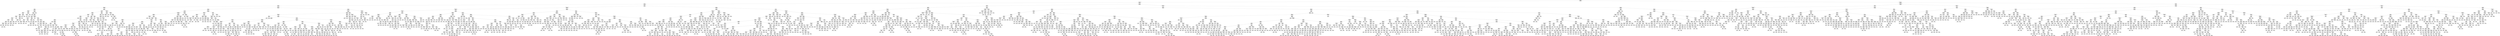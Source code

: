 digraph Tree {
node [shape=box, style="rounded", color="black", fontname=helvetica] ;
edge [fontname=helvetica] ;
0 [label="sqft <= 0.3\nmse = 149604.3\nsamples = 3489\nvalue = 1471.4"] ;
1 [label="ld_1.0 <= -0.1\nmse = 92474.4\nsamples = 2404\nvalue = 1316.9"] ;
0 -> 1 [labeldistance=2.5, labelangle=45, headlabel="True"] ;
2 [label="sqft <= -0.6\nmse = 45597.5\nsamples = 1265\nvalue = 1138.3"] ;
1 -> 2 ;
3 [label="sqft <= -1.1\nmse = 20957.9\nsamples = 554\nvalue = 1012.8"] ;
2 -> 3 ;
4 [label="pTwenties <= 0.2\nmse = 11358.2\nsamples = 156\nvalue = 935.3"] ;
3 -> 4 ;
5 [label="sqft <= -1.4\nmse = 8639.4\nsamples = 55\nvalue = 884.7"] ;
4 -> 5 ;
6 [label="pThirties <= 0.3\nmse = 6995.8\nsamples = 21\nvalue = 829.0"] ;
5 -> 6 ;
7 [label="pYouths <= 2.9\nmse = 5726.2\nsamples = 18\nvalue = 851.7"] ;
6 -> 7 ;
8 [label="pk_5.0 <= 1.5\nmse = 2739.8\nsamples = 16\nvalue = 869.7"] ;
7 -> 8 ;
9 [label="pFifties <= 1.4\nmse = 1519.2\nsamples = 12\nvalue = 852.1"] ;
8 -> 9 ;
10 [label="pTwenties <= -0.7\nmse = 838.5\nsamples = 11\nvalue = 846.3"] ;
9 -> 10 ;
11 [label="pFifties <= 0.9\nmse = 364.4\nsamples = 6\nvalue = 865.6"] ;
10 -> 11 ;
12 [label="pYouths <= 0.6\nmse = 132.8\nsamples = 5\nvalue = 860.7"] ;
11 -> 12 ;
13 [label="postdateint <= -0.8\nmse = 110.5\nsamples = 3\nvalue = 865.6"] ;
12 -> 13 ;
14 [label="mse = 0.0\nsamples = 1\nvalue = 859.0"] ;
13 -> 14 ;
15 [label="sqft <= -1.5\nmse = 9.0\nsamples = 2\nvalue = 882.0"] ;
13 -> 15 ;
16 [label="mse = 0.0\nsamples = 1\nvalue = 885.0"] ;
15 -> 16 ;
17 [label="mse = 0.0\nsamples = 1\nvalue = 879.0"] ;
15 -> 17 ;
18 [label="pThirties <= -0.1\nmse = 0.2\nsamples = 2\nvalue = 849.3"] ;
12 -> 18 ;
19 [label="mse = 0.0\nsamples = 1\nvalue = 850.0"] ;
18 -> 19 ;
20 [label="mse = 0.0\nsamples = 1\nvalue = 849.0"] ;
18 -> 20 ;
21 [label="mse = 0.0\nsamples = 1\nvalue = 915.0"] ;
11 -> 21 ;
22 [label="pForties <= -0.0\nmse = 495.0\nsamples = 5\nvalue = 825.0"] ;
10 -> 22 ;
23 [label="pYouths <= 1.1\nmse = 244.0\nsamples = 3\nvalue = 844.0"] ;
22 -> 23 ;
24 [label="mse = 0.0\nsamples = 1\nvalue = 875.0"] ;
23 -> 24 ;
25 [label="pTwenties <= -0.5\nmse = 4.7\nsamples = 2\nvalue = 836.2"] ;
23 -> 25 ;
26 [label="mse = 0.0\nsamples = 1\nvalue = 835.0"] ;
25 -> 26 ;
27 [label="mse = 0.0\nsamples = 1\nvalue = 840.0"] ;
25 -> 27 ;
28 [label="pTwenties <= -0.5\nmse = 24.0\nsamples = 2\nvalue = 806.0"] ;
22 -> 28 ;
29 [label="mse = 0.0\nsamples = 1\nvalue = 810.0"] ;
28 -> 29 ;
30 [label="mse = 0.0\nsamples = 1\nvalue = 800.0"] ;
28 -> 30 ;
31 [label="mse = 0.0\nsamples = 1\nvalue = 975.0"] ;
9 -> 31 ;
32 [label="ld_4.0 <= 1.5\nmse = 1928.5\nsamples = 4\nvalue = 934.2"] ;
8 -> 32 ;
33 [label="pFifties <= 0.1\nmse = 406.0\nsamples = 3\nvalue = 952.0"] ;
32 -> 33 ;
34 [label="pForties <= -0.3\nmse = 88.9\nsamples = 2\nvalue = 936.7"] ;
33 -> 34 ;
35 [label="mse = 0.0\nsamples = 1\nvalue = 950.0"] ;
34 -> 35 ;
36 [label="mse = 0.0\nsamples = 1\nvalue = 930.0"] ;
34 -> 36 ;
37 [label="mse = 0.0\nsamples = 1\nvalue = 975.0"] ;
33 -> 37 ;
38 [label="mse = 0.0\nsamples = 1\nvalue = 845.0"] ;
32 -> 38 ;
39 [label="ld_3.0 <= 0.3\nmse = 2222.2\nsamples = 2\nvalue = 683.3"] ;
7 -> 39 ;
40 [label="mse = 0.0\nsamples = 1\nvalue = 750.0"] ;
39 -> 40 ;
41 [label="mse = 0.0\nsamples = 1\nvalue = 650.0"] ;
39 -> 41 ;
42 [label="pFifties <= 0.3\nmse = 255.1\nsamples = 3\nvalue = 728.6"] ;
6 -> 42 ;
43 [label="medianIncome <= -0.5\nmse = 100.0\nsamples = 2\nvalue = 720.0"] ;
42 -> 43 ;
44 [label="mse = 0.0\nsamples = 1\nvalue = 725.0"] ;
43 -> 44 ;
45 [label="mse = 0.0\nsamples = 1\nvalue = 700.0"] ;
43 -> 45 ;
46 [label="mse = 0.0\nsamples = 1\nvalue = 750.0"] ;
42 -> 46 ;
47 [label="pTwenties <= 0.1\nmse = 5910.2\nsamples = 34\nvalue = 925.5"] ;
5 -> 47 ;
48 [label="ty_1.0 <= -0.8\nmse = 4049.6\nsamples = 32\nvalue = 916.5"] ;
47 -> 48 ;
49 [label="mse = 0.0\nsamples = 1\nvalue = 750.0"] ;
48 -> 49 ;
50 [label="pFifties <= 0.5\nmse = 2425.6\nsamples = 31\nvalue = 927.1"] ;
48 -> 50 ;
51 [label="pTwenties <= -0.6\nmse = 791.7\nsamples = 17\nvalue = 904.8"] ;
50 -> 51 ;
52 [label="medianIncome <= -0.1\nmse = 481.8\nsamples = 8\nvalue = 890.5"] ;
51 -> 52 ;
53 [label="postdateint <= 1.2\nmse = 316.2\nsamples = 6\nvalue = 897.3"] ;
52 -> 53 ;
54 [label="postdateint <= -0.0\nmse = 135.0\nsamples = 4\nvalue = 890.0"] ;
53 -> 54 ;
55 [label="mse = 0.0\nsamples = 3\nvalue = 899.0"] ;
54 -> 55 ;
56 [label="mse = 0.0\nsamples = 1\nvalue = 875.0"] ;
54 -> 56 ;
57 [label="postdateint <= 2.0\nmse = 384.0\nsamples = 2\nvalue = 909.0"] ;
53 -> 57 ;
58 [label="mse = 0.0\nsamples = 1\nvalue = 925.0"] ;
57 -> 58 ;
59 [label="mse = 0.0\nsamples = 1\nvalue = 885.0"] ;
57 -> 59 ;
60 [label="pFifties <= -0.0\nmse = 128.0\nsamples = 2\nvalue = 861.0"] ;
52 -> 60 ;
61 [label="mse = 0.0\nsamples = 1\nvalue = 869.0"] ;
60 -> 61 ;
62 [label="mse = 0.0\nsamples = 1\nvalue = 845.0"] ;
60 -> 62 ;
63 [label="pFifties <= 0.3\nmse = 514.8\nsamples = 9\nvalue = 925.5"] ;
51 -> 63 ;
64 [label="pYouths <= 0.3\nmse = 226.8\nsamples = 7\nvalue = 937.0"] ;
63 -> 64 ;
65 [label="mse = 0.0\nsamples = 1\nvalue = 973.0"] ;
64 -> 65 ;
66 [label="pk_4.0 <= 0.4\nmse = 47.6\nsamples = 6\nvalue = 931.9"] ;
64 -> 66 ;
67 [label="postdateint <= -0.0\nmse = 3.0\nsamples = 3\nvalue = 926.0"] ;
66 -> 67 ;
68 [label="mse = 0.0\nsamples = 1\nvalue = 929.0"] ;
67 -> 68 ;
69 [label="mse = 0.0\nsamples = 2\nvalue = 925.0"] ;
67 -> 69 ;
70 [label="pFifties <= -0.5\nmse = 0.2\nsamples = 3\nvalue = 939.7"] ;
66 -> 70 ;
71 [label="mse = 0.0\nsamples = 2\nvalue = 940.0"] ;
70 -> 71 ;
72 [label="mse = 0.0\nsamples = 1\nvalue = 939.0"] ;
70 -> 72 ;
73 [label="mse = 0.0\nsamples = 2\nvalue = 895.0"] ;
63 -> 73 ;
74 [label="postdateint <= -1.3\nmse = 3046.6\nsamples = 14\nvalue = 957.3"] ;
50 -> 74 ;
75 [label="mse = 0.0\nsamples = 2\nvalue = 1045.0"] ;
74 -> 75 ;
76 [label="sqft <= -1.3\nmse = 1987.4\nsamples = 12\nvalue = 941.8"] ;
74 -> 76 ;
77 [label="pThirties <= -0.1\nmse = 600.2\nsamples = 2\nvalue = 1025.5"] ;
76 -> 77 ;
78 [label="mse = 0.0\nsamples = 1\nvalue = 1050.0"] ;
77 -> 78 ;
79 [label="mse = 0.0\nsamples = 1\nvalue = 1001.0"] ;
77 -> 79 ;
80 [label="postdateint <= 0.8\nmse = 1114.4\nsamples = 10\nvalue = 930.7"] ;
76 -> 80 ;
81 [label="pSixtyPlus <= 0.3\nmse = 814.6\nsamples = 7\nvalue = 949.8"] ;
80 -> 81 ;
82 [label="mse = 0.0\nsamples = 2\nvalue = 995.0"] ;
81 -> 82 ;
83 [label="pSixtyPlus <= 0.5\nmse = 296.1\nsamples = 5\nvalue = 936.9"] ;
81 -> 83 ;
84 [label="mse = 0.0\nsamples = 1\nvalue = 900.0"] ;
83 -> 84 ;
85 [label="medianIncome <= 1.9\nmse = 81.3\nsamples = 4\nvalue = 943.0"] ;
83 -> 85 ;
86 [label="sqft <= -1.2\nmse = 34.7\nsamples = 3\nvalue = 951.0"] ;
85 -> 86 ;
87 [label="mse = 0.0\nsamples = 1\nvalue = 959.0"] ;
86 -> 87 ;
88 [label="pTwenties <= -0.7\nmse = 4.0\nsamples = 2\nvalue = 947.0"] ;
86 -> 88 ;
89 [label="mse = 0.0\nsamples = 1\nvalue = 949.0"] ;
88 -> 89 ;
90 [label="mse = 0.0\nsamples = 1\nvalue = 945.0"] ;
88 -> 90 ;
91 [label="mse = 0.0\nsamples = 1\nvalue = 935.0"] ;
85 -> 91 ;
92 [label="pk_4.0 <= 0.4\nmse = 194.3\nsamples = 3\nvalue = 902.0"] ;
80 -> 92 ;
93 [label="postdateint <= 1.7\nmse = 289.0\nsamples = 2\nvalue = 916.0"] ;
92 -> 93 ;
94 [label="mse = 0.0\nsamples = 1\nvalue = 933.0"] ;
93 -> 94 ;
95 [label="mse = 0.0\nsamples = 1\nvalue = 899.0"] ;
93 -> 95 ;
96 [label="mse = 0.0\nsamples = 1\nvalue = 895.0"] ;
92 -> 96 ;
97 [label="mse = 0.0\nsamples = 2\nvalue = 1150.0"] ;
47 -> 97 ;
98 [label="ty_2.0 <= 2.0\nmse = 10572.7\nsamples = 101\nvalue = 965.0"] ;
4 -> 98 ;
99 [label="pk_2.0 <= 0.0\nmse = 7381.5\nsamples = 93\nvalue = 973.8"] ;
98 -> 99 ;
100 [label="pFifties <= -0.1\nmse = 5170.6\nsamples = 85\nvalue = 961.1"] ;
99 -> 100 ;
101 [label="ld_5.0 <= 5.7\nmse = 5227.2\nsamples = 58\nvalue = 976.3"] ;
100 -> 101 ;
102 [label="sqft <= -1.7\nmse = 4623.9\nsamples = 57\nvalue = 980.3"] ;
101 -> 102 ;
103 [label="mse = 0.0\nsamples = 1\nvalue = 860.0"] ;
102 -> 103 ;
104 [label="pk_4.0 <= 0.4\nmse = 4258.6\nsamples = 56\nvalue = 984.5"] ;
102 -> 104 ;
105 [label="pForties <= -2.3\nmse = 4919.1\nsamples = 23\nvalue = 1007.5"] ;
104 -> 105 ;
106 [label="mse = 0.0\nsamples = 1\nvalue = 1150.0"] ;
105 -> 106 ;
107 [label="pThirties <= 0.5\nmse = 3944.2\nsamples = 22\nvalue = 999.1"] ;
105 -> 107 ;
108 [label="sqft <= -1.2\nmse = 3057.1\nsamples = 14\nvalue = 1018.5"] ;
107 -> 108 ;
109 [label="sqft <= -1.3\nmse = 2436.0\nsamples = 13\nvalue = 1027.4"] ;
108 -> 109 ;
110 [label="postdateint <= 1.2\nmse = 2161.2\nsamples = 12\nvalue = 1020.3"] ;
109 -> 110 ;
111 [label="ld_4.0 <= 1.5\nmse = 2506.5\nsamples = 9\nvalue = 1006.6"] ;
110 -> 111 ;
112 [label="postdateint <= -0.4\nmse = 937.5\nsamples = 3\nvalue = 950.0"] ;
111 -> 112 ;
113 [label="mse = 0.0\nsamples = 1\nvalue = 900.0"] ;
112 -> 113 ;
114 [label="postdateint <= 0.4\nmse = 138.9\nsamples = 2\nvalue = 966.7"] ;
112 -> 114 ;
115 [label="mse = 0.0\nsamples = 1\nvalue = 950.0"] ;
114 -> 115 ;
116 [label="mse = 0.0\nsamples = 1\nvalue = 975.0"] ;
114 -> 116 ;
117 [label="postdateint <= -0.0\nmse = 1146.2\nsamples = 6\nvalue = 1031.8"] ;
111 -> 117 ;
118 [label="postdateint <= -0.4\nmse = 1242.8\nsamples = 5\nvalue = 1029.5"] ;
117 -> 118 ;
119 [label="mse = 0.0\nsamples = 1\nvalue = 1035.0"] ;
118 -> 119 ;
120 [label="mse = 1643.6\nsamples = 4\nvalue = 1027.7"] ;
118 -> 120 ;
121 [label="mse = 0.0\nsamples = 1\nvalue = 1050.0"] ;
117 -> 121 ;
122 [label="pSixtyPlus <= -0.7\nmse = 125.0\nsamples = 3\nvalue = 1050.0"] ;
110 -> 122 ;
123 [label="mse = 0.0\nsamples = 2\nvalue = 1045.0"] ;
122 -> 123 ;
124 [label="mse = 0.0\nsamples = 1\nvalue = 1075.0"] ;
122 -> 124 ;
125 [label="mse = 0.0\nsamples = 1\nvalue = 1095.0"] ;
109 -> 125 ;
126 [label="mse = 0.0\nsamples = 1\nvalue = 925.0"] ;
108 -> 126 ;
127 [label="pk_5.0 <= 1.5\nmse = 3373.1\nsamples = 8\nvalue = 958.6"] ;
107 -> 127 ;
128 [label="postdateint <= -0.1\nmse = 138.9\nsamples = 2\nvalue = 916.7"] ;
127 -> 128 ;
129 [label="mse = 0.0\nsamples = 1\nvalue = 900.0"] ;
128 -> 129 ;
130 [label="mse = 0.0\nsamples = 1\nvalue = 925.0"] ;
128 -> 130 ;
131 [label="postdateint <= -0.4\nmse = 3677.7\nsamples = 6\nvalue = 974.4"] ;
127 -> 131 ;
132 [label="mse = 0.0\nsamples = 1\nvalue = 1095.0"] ;
131 -> 132 ;
133 [label="sqft <= -1.5\nmse = 1827.6\nsamples = 5\nvalue = 957.1"] ;
131 -> 133 ;
134 [label="mse = 0.0\nsamples = 1\nvalue = 1020.0"] ;
133 -> 134 ;
135 [label="postdateint <= 2.0\nmse = 1363.9\nsamples = 4\nvalue = 946.7"] ;
133 -> 135 ;
136 [label="postdateint <= 0.0\nmse = 996.0\nsamples = 3\nvalue = 957.0"] ;
135 -> 136 ;
137 [label="mse = 0.0\nsamples = 1\nvalue = 900.0"] ;
136 -> 137 ;
138 [label="postdateint <= 1.2\nmse = 229.7\nsamples = 2\nvalue = 971.2"] ;
136 -> 138 ;
139 [label="mse = 0.0\nsamples = 1\nvalue = 980.0"] ;
138 -> 139 ;
140 [label="mse = 0.0\nsamples = 1\nvalue = 945.0"] ;
138 -> 140 ;
141 [label="mse = 0.0\nsamples = 1\nvalue = 895.0"] ;
135 -> 141 ;
142 [label="sqft <= -1.2\nmse = 3097.8\nsamples = 33\nvalue = 967.6"] ;
104 -> 142 ;
143 [label="pForties <= -0.2\nmse = 2227.5\nsamples = 29\nvalue = 955.9"] ;
142 -> 143 ;
144 [label="postdateint <= -0.0\nmse = 1997.2\nsamples = 21\nvalue = 969.4"] ;
143 -> 144 ;
145 [label="postdateint <= -0.5\nmse = 1566.0\nsamples = 12\nvalue = 953.1"] ;
144 -> 145 ;
146 [label="postdateint <= -1.0\nmse = 704.7\nsamples = 3\nvalue = 996.2"] ;
145 -> 146 ;
147 [label="ld_3.0 <= 0.3\nmse = 88.9\nsamples = 2\nvalue = 981.7"] ;
146 -> 147 ;
148 [label="mse = 0.0\nsamples = 1\nvalue = 995.0"] ;
147 -> 148 ;
149 [label="mse = 0.0\nsamples = 1\nvalue = 975.0"] ;
147 -> 149 ;
150 [label="mse = 0.0\nsamples = 1\nvalue = 1040.0"] ;
146 -> 150 ;
151 [label="postdateint <= -0.3\nmse = 1165.4\nsamples = 9\nvalue = 941.5"] ;
145 -> 151 ;
152 [label="postdateint <= -0.3\nmse = 1039.2\nsamples = 7\nvalue = 949.0"] ;
151 -> 152 ;
153 [label="pFifties <= -2.1\nmse = 445.1\nsamples = 5\nvalue = 933.7"] ;
152 -> 153 ;
154 [label="mse = 0.0\nsamples = 2\nvalue = 950.0"] ;
153 -> 154 ;
155 [label="sqft <= -1.4\nmse = 251.2\nsamples = 3\nvalue = 913.2"] ;
153 -> 155 ;
156 [label="mse = 0.0\nsamples = 1\nvalue = 895.0"] ;
155 -> 156 ;
157 [label="postdateint <= -0.3\nmse = 186.9\nsamples = 2\nvalue = 919.3"] ;
155 -> 157 ;
158 [label="mse = 0.0\nsamples = 1\nvalue = 929.0"] ;
157 -> 158 ;
159 [label="mse = 0.0\nsamples = 1\nvalue = 900.0"] ;
157 -> 159 ;
160 [label="mse = 0.0\nsamples = 2\nvalue = 995.0"] ;
152 -> 160 ;
161 [label="postdateint <= -0.3\nmse = 555.6\nsamples = 2\nvalue = 911.7"] ;
151 -> 161 ;
162 [label="mse = 0.0\nsamples = 1\nvalue = 895.0"] ;
161 -> 162 ;
163 [label="mse = 0.0\nsamples = 1\nvalue = 945.0"] ;
161 -> 163 ;
164 [label="postdateint <= 0.8\nmse = 1483.1\nsamples = 9\nvalue = 997.6"] ;
144 -> 164 ;
165 [label="postdateint <= 0.3\nmse = 424.8\nsamples = 6\nvalue = 1018.4"] ;
164 -> 165 ;
166 [label="mse = 0.0\nsamples = 1\nvalue = 995.0"] ;
165 -> 166 ;
167 [label="ld_3.0 <= 0.3\nmse = 388.9\nsamples = 5\nvalue = 1022.3"] ;
165 -> 167 ;
168 [label="mse = 0.0\nsamples = 1\nvalue = 995.0"] ;
167 -> 168 ;
169 [label="postdateint <= 0.4\nmse = 287.4\nsamples = 4\nvalue = 1027.8"] ;
167 -> 169 ;
170 [label="mse = 0.0\nsamples = 1\nvalue = 1045.0"] ;
169 -> 170 ;
171 [label="postdateint <= 0.4\nmse = 266.8\nsamples = 3\nvalue = 1023.5"] ;
169 -> 171 ;
172 [label="mse = 0.0\nsamples = 1\nvalue = 999.0"] ;
171 -> 172 ;
173 [label="pYouths <= 0.1\nmse = 88.9\nsamples = 2\nvalue = 1031.7"] ;
171 -> 173 ;
174 [label="mse = 0.0\nsamples = 1\nvalue = 1045.0"] ;
173 -> 174 ;
175 [label="mse = 0.0\nsamples = 1\nvalue = 1025.0"] ;
173 -> 175 ;
176 [label="sqft <= -1.3\nmse = 1254.7\nsamples = 3\nvalue = 961.2"] ;
164 -> 176 ;
177 [label="mse = 0.0\nsamples = 1\nvalue = 1020.0"] ;
176 -> 177 ;
178 [label="postdateint <= 1.5\nmse = 138.9\nsamples = 2\nvalue = 941.7"] ;
176 -> 178 ;
179 [label="mse = 0.0\nsamples = 1\nvalue = 950.0"] ;
178 -> 179 ;
180 [label="mse = 0.0\nsamples = 1\nvalue = 925.0"] ;
178 -> 180 ;
181 [label="postdateint <= 1.6\nmse = 1359.5\nsamples = 8\nvalue = 924.6"] ;
143 -> 181 ;
182 [label="postdateint <= -0.5\nmse = 1025.5\nsamples = 7\nvalue = 918.8"] ;
181 -> 182 ;
183 [label="sqft <= -1.3\nmse = 555.6\nsamples = 2\nvalue = 961.7"] ;
182 -> 183 ;
184 [label="mse = 0.0\nsamples = 1\nvalue = 995.0"] ;
183 -> 184 ;
185 [label="mse = 0.0\nsamples = 1\nvalue = 945.0"] ;
183 -> 185 ;
186 [label="sqft <= -1.3\nmse = 363.6\nsamples = 5\nvalue = 904.4"] ;
182 -> 186 ;
187 [label="postdateint <= 0.0\nmse = 22.2\nsamples = 2\nvalue = 883.3"] ;
186 -> 187 ;
188 [label="mse = 0.0\nsamples = 1\nvalue = 880.0"] ;
187 -> 188 ;
189 [label="mse = 0.0\nsamples = 1\nvalue = 890.0"] ;
187 -> 189 ;
190 [label="postdateint <= -0.0\nmse = 200.0\nsamples = 3\nvalue = 915.0"] ;
186 -> 190 ;
191 [label="mse = 0.0\nsamples = 1\nvalue = 925.0"] ;
190 -> 191 ;
192 [label="postdateint <= 0.8\nmse = 225.0\nsamples = 2\nvalue = 910.0"] ;
190 -> 192 ;
193 [label="mse = 0.0\nsamples = 1\nvalue = 895.0"] ;
192 -> 193 ;
194 [label="mse = 0.0\nsamples = 1\nvalue = 925.0"] ;
192 -> 194 ;
195 [label="mse = 0.0\nsamples = 1\nvalue = 995.0"] ;
181 -> 195 ;
196 [label="pForties <= -0.2\nmse = 1280.6\nsamples = 4\nvalue = 1051.7"] ;
142 -> 196 ;
197 [label="postdateint <= 1.2\nmse = 512.5\nsamples = 3\nvalue = 1030.0"] ;
196 -> 197 ;
198 [label="medianIncome <= -1.2\nmse = 138.9\nsamples = 2\nvalue = 1041.7"] ;
197 -> 198 ;
199 [label="mse = 0.0\nsamples = 1\nvalue = 1025.0"] ;
198 -> 199 ;
200 [label="mse = 0.0\nsamples = 1\nvalue = 1050.0"] ;
198 -> 200 ;
201 [label="mse = 0.0\nsamples = 1\nvalue = 995.0"] ;
197 -> 201 ;
202 [label="mse = 0.0\nsamples = 1\nvalue = 1095.0"] ;
196 -> 202 ;
203 [label="mse = 0.0\nsamples = 1\nvalue = 800.0"] ;
101 -> 203 ;
204 [label="pk_4.0 <= 0.4\nmse = 3193.2\nsamples = 27\nvalue = 925.1"] ;
100 -> 204 ;
205 [label="sqft <= -1.5\nmse = 1267.9\nsamples = 10\nvalue = 895.0"] ;
204 -> 205 ;
206 [label="postdateint <= 0.0\nmse = 1250.0\nsamples = 3\nvalue = 850.0"] ;
205 -> 206 ;
207 [label="mse = 0.0\nsamples = 1\nvalue = 825.0"] ;
206 -> 207 ;
208 [label="ld_4.0 <= 1.5\nmse = 1406.2\nsamples = 2\nvalue = 862.5"] ;
206 -> 208 ;
209 [label="mse = 0.0\nsamples = 1\nvalue = 900.0"] ;
208 -> 209 ;
210 [label="mse = 0.0\nsamples = 1\nvalue = 825.0"] ;
208 -> 210 ;
211 [label="postdateint <= -0.5\nmse = 569.8\nsamples = 7\nvalue = 907.3"] ;
205 -> 211 ;
212 [label="medianIncome <= -1.0\nmse = 506.2\nsamples = 2\nvalue = 872.5"] ;
211 -> 212 ;
213 [label="mse = 0.0\nsamples = 1\nvalue = 850.0"] ;
212 -> 213 ;
214 [label="mse = 0.0\nsamples = 1\nvalue = 895.0"] ;
212 -> 214 ;
215 [label="postdateint <= -0.4\nmse = 255.6\nsamples = 5\nvalue = 915.0"] ;
211 -> 215 ;
216 [label="mse = 0.0\nsamples = 1\nvalue = 900.0"] ;
215 -> 216 ;
217 [label="postdateint <= 0.8\nmse = 245.9\nsamples = 4\nvalue = 919.3"] ;
215 -> 217 ;
218 [label="postdateint <= 0.4\nmse = 136.0\nsamples = 3\nvalue = 927.0"] ;
217 -> 218 ;
219 [label="sqft <= -1.3\nmse = 4.7\nsamples = 2\nvalue = 921.2"] ;
218 -> 219 ;
220 [label="mse = 0.0\nsamples = 1\nvalue = 925.0"] ;
219 -> 220 ;
221 [label="mse = 0.0\nsamples = 1\nvalue = 920.0"] ;
219 -> 221 ;
222 [label="mse = 0.0\nsamples = 1\nvalue = 950.0"] ;
218 -> 222 ;
223 [label="mse = 0.0\nsamples = 1\nvalue = 900.0"] ;
217 -> 223 ;
224 [label="ld_3.0 <= 0.3\nmse = 3482.2\nsamples = 17\nvalue = 942.6"] ;
204 -> 224 ;
225 [label="mse = 0.0\nsamples = 1\nvalue = 1075.0"] ;
224 -> 225 ;
226 [label="postdateint <= 1.3\nmse = 2838.1\nsamples = 16\nvalue = 936.8"] ;
224 -> 226 ;
227 [label="postdateint <= -0.4\nmse = 2210.5\nsamples = 15\nvalue = 931.1"] ;
226 -> 227 ;
228 [label="postdateint <= -0.5\nmse = 3393.0\nsamples = 3\nvalue = 985.8"] ;
227 -> 228 ;
229 [label="sqft <= -1.3\nmse = 22.2\nsamples = 2\nvalue = 938.3"] ;
228 -> 229 ;
230 [label="mse = 0.0\nsamples = 1\nvalue = 945.0"] ;
229 -> 230 ;
231 [label="mse = 0.0\nsamples = 1\nvalue = 935.0"] ;
229 -> 231 ;
232 [label="mse = 0.0\nsamples = 1\nvalue = 1057.0"] ;
228 -> 232 ;
233 [label="postdateint <= -0.3\nmse = 723.5\nsamples = 12\nvalue = 915.0"] ;
227 -> 233 ;
234 [label="postdateint <= -0.4\nmse = 741.8\nsamples = 5\nvalue = 932.9"] ;
233 -> 234 ;
235 [label="postdateint <= -0.4\nmse = 114.6\nsamples = 4\nvalue = 922.5"] ;
234 -> 235 ;
236 [label="mse = 100.0\nsamples = 3\nvalue = 920.0"] ;
235 -> 236 ;
237 [label="mse = 0.0\nsamples = 1\nvalue = 935.0"] ;
235 -> 237 ;
238 [label="mse = 0.0\nsamples = 1\nvalue = 995.0"] ;
234 -> 238 ;
239 [label="sqft <= -1.2\nmse = 331.2\nsamples = 7\nvalue = 902.5"] ;
233 -> 239 ;
240 [label="postdateint <= 0.8\nmse = 177.7\nsamples = 5\nvalue = 895.6"] ;
239 -> 240 ;
241 [label="postdateint <= -0.0\nmse = 47.9\nsamples = 4\nvalue = 902.5"] ;
240 -> 241 ;
242 [label="sqft <= -1.3\nmse = 5.6\nsamples = 2\nvalue = 896.7"] ;
241 -> 242 ;
243 [label="mse = 0.0\nsamples = 1\nvalue = 895.0"] ;
242 -> 243 ;
244 [label="mse = 0.0\nsamples = 1\nvalue = 900.0"] ;
242 -> 244 ;
245 [label="postdateint <= 0.4\nmse = 22.2\nsamples = 2\nvalue = 908.3"] ;
241 -> 245 ;
246 [label="mse = 0.0\nsamples = 1\nvalue = 915.0"] ;
245 -> 246 ;
247 [label="mse = 0.0\nsamples = 1\nvalue = 905.0"] ;
245 -> 247 ;
248 [label="mse = 0.0\nsamples = 1\nvalue = 875.0"] ;
240 -> 248 ;
249 [label="mse = 0.0\nsamples = 2\nvalue = 930.0"] ;
239 -> 249 ;
250 [label="mse = 0.0\nsamples = 1\nvalue = 1063.0"] ;
226 -> 250 ;
251 [label="sqft <= -1.2\nmse = 9092.8\nsamples = 8\nvalue = 1122.5"] ;
99 -> 251 ;
252 [label="sqft <= -1.3\nmse = 5924.0\nsamples = 7\nvalue = 1141.8"] ;
251 -> 252 ;
253 [label="pThirties <= 1.2\nmse = 3684.6\nsamples = 6\nvalue = 1124.8"] ;
252 -> 253 ;
254 [label="mse = 0.0\nsamples = 1\nvalue = 1059.0"] ;
253 -> 254 ;
255 [label="postdateint <= -0.4\nmse = 3148.0\nsamples = 5\nvalue = 1143.6"] ;
253 -> 255 ;
256 [label="mse = 3172.2\nsamples = 3\nvalue = 1181.7"] ;
255 -> 256 ;
257 [label="mse = 1225.0\nsamples = 2\nvalue = 1115.0"] ;
255 -> 257 ;
258 [label="mse = 0.0\nsamples = 1\nvalue = 1295.0"] ;
252 -> 258 ;
259 [label="mse = 0.0\nsamples = 1\nvalue = 930.0"] ;
251 -> 259 ;
260 [label="medianIncome <= -0.9\nmse = 33763.3\nsamples = 8\nvalue = 877.1"] ;
98 -> 260 ;
261 [label="pk_2.0 <= 0.0\nmse = 33016.7\nsamples = 3\nvalue = 1170.0"] ;
260 -> 261 ;
262 [label="pSixtyPlus <= -0.1\nmse = 11556.2\nsamples = 2\nvalue = 1057.5"] ;
261 -> 262 ;
263 [label="mse = 0.0\nsamples = 1\nvalue = 1165.0"] ;
262 -> 263 ;
264 [label="mse = 0.0\nsamples = 1\nvalue = 950.0"] ;
262 -> 264 ;
265 [label="mse = 0.0\nsamples = 1\nvalue = 1395.0"] ;
261 -> 265 ;
266 [label="postdateint <= -1.3\nmse = 4197.1\nsamples = 5\nvalue = 797.3"] ;
260 -> 266 ;
267 [label="mse = 0.0\nsamples = 1\nvalue = 870.0"] ;
266 -> 267 ;
268 [label="sqft <= -1.6\nmse = 1845.9\nsamples = 4\nvalue = 755.7"] ;
266 -> 268 ;
269 [label="mse = 0.0\nsamples = 1\nvalue = 820.0"] ;
268 -> 269 ;
270 [label="medianIncome <= 0.5\nmse = 270.0\nsamples = 3\nvalue = 730.0"] ;
268 -> 270 ;
271 [label="pThirties <= 0.5\nmse = 56.2\nsamples = 2\nvalue = 737.5"] ;
270 -> 271 ;
272 [label="mse = 0.0\nsamples = 1\nvalue = 730.0"] ;
271 -> 272 ;
273 [label="mse = 0.0\nsamples = 1\nvalue = 745.0"] ;
271 -> 273 ;
274 [label="mse = 0.0\nsamples = 1\nvalue = 700.0"] ;
270 -> 274 ;
275 [label="pYouths <= -0.0\nmse = 21471.1\nsamples = 398\nvalue = 1040.6"] ;
3 -> 275 ;
276 [label="pk_2.0 <= 0.0\nmse = 20367.7\nsamples = 153\nvalue = 1093.6"] ;
275 -> 276 ;
277 [label="pk_7.0 <= 7.2\nmse = 17305.5\nsamples = 123\nvalue = 1070.2"] ;
276 -> 277 ;
278 [label="number bedrooms <= -0.1\nmse = 13910.2\nsamples = 119\nvalue = 1060.2"] ;
277 -> 278 ;
279 [label="pForties <= -0.8\nmse = 10284.0\nsamples = 102\nvalue = 1042.7"] ;
278 -> 279 ;
280 [label="postdateint <= -0.4\nmse = 15.2\nsamples = 2\nvalue = 1292.2"] ;
279 -> 280 ;
281 [label="mse = 0.0\nsamples = 1\nvalue = 1299.0"] ;
280 -> 281 ;
282 [label="mse = 0.0\nsamples = 1\nvalue = 1290.0"] ;
280 -> 282 ;
283 [label="ty_2.0 <= 2.0\nmse = 8978.1\nsamples = 100\nvalue = 1036.6"] ;
279 -> 283 ;
284 [label="postdateint <= -0.5\nmse = 7737.6\nsamples = 89\nvalue = 1026.0"] ;
283 -> 284 ;
285 [label="postdateint <= -1.2\nmse = 2083.6\nsamples = 15\nvalue = 968.0"] ;
284 -> 285 ;
286 [label="postdateint <= -1.3\nmse = 1739.8\nsamples = 9\nvalue = 985.1"] ;
285 -> 286 ;
287 [label="pForties <= 0.4\nmse = 461.6\nsamples = 6\nvalue = 962.4"] ;
286 -> 287 ;
288 [label="sqft <= -1.0\nmse = 442.0\nsamples = 5\nvalue = 965.4"] ;
287 -> 288 ;
289 [label="postdateint <= -1.4\nmse = 320.5\nsamples = 4\nvalue = 960.6"] ;
288 -> 289 ;
290 [label="sqft <= -1.0\nmse = 386.2\nsamples = 3\nvalue = 964.8"] ;
289 -> 290 ;
291 [label="mse = 450.2\nsamples = 2\nvalue = 962.2"] ;
290 -> 291 ;
292 [label="mse = 0.0\nsamples = 1\nvalue = 975.0"] ;
290 -> 292 ;
293 [label="mse = 0.0\nsamples = 1\nvalue = 950.0"] ;
289 -> 293 ;
294 [label="mse = 0.0\nsamples = 1\nvalue = 999.0"] ;
288 -> 294 ;
295 [label="mse = 0.0\nsamples = 1\nvalue = 939.0"] ;
287 -> 295 ;
296 [label="medianIncome <= 1.3\nmse = 1444.0\nsamples = 3\nvalue = 1026.0"] ;
286 -> 296 ;
297 [label="mse = 0.0\nsamples = 2\nvalue = 1045.0"] ;
296 -> 297 ;
298 [label="mse = 0.0\nsamples = 1\nvalue = 950.0"] ;
296 -> 298 ;
299 [label="sqft <= -0.7\nmse = 998.0\nsamples = 6\nvalue = 933.6"] ;
285 -> 299 ;
300 [label="postdateint <= -1.2\nmse = 430.6\nsamples = 5\nvalue = 923.3"] ;
299 -> 300 ;
301 [label="pFifties <= 0.2\nmse = 50.0\nsamples = 2\nvalue = 905.0"] ;
300 -> 301 ;
302 [label="mse = 0.0\nsamples = 1\nvalue = 910.0"] ;
301 -> 302 ;
303 [label="mse = 0.0\nsamples = 1\nvalue = 895.0"] ;
301 -> 303 ;
304 [label="medianIncome <= 1.3\nmse = 138.9\nsamples = 3\nvalue = 941.7"] ;
300 -> 304 ;
305 [label="mse = 0.0\nsamples = 2\nvalue = 950.0"] ;
304 -> 305 ;
306 [label="mse = 0.0\nsamples = 1\nvalue = 925.0"] ;
304 -> 306 ;
307 [label="mse = 0.0\nsamples = 1\nvalue = 995.0"] ;
299 -> 307 ;
308 [label="postdateint <= 1.9\nmse = 8022.3\nsamples = 74\nvalue = 1035.6"] ;
284 -> 308 ;
309 [label="pk_5.0 <= 1.5\nmse = 7856.0\nsamples = 64\nvalue = 1046.3"] ;
308 -> 309 ;
310 [label="postdateint <= 1.3\nmse = 7399.0\nsamples = 43\nvalue = 1066.4"] ;
309 -> 310 ;
311 [label="sqft <= -0.9\nmse = 6841.2\nsamples = 41\nvalue = 1060.5"] ;
310 -> 311 ;
312 [label="ld_4.0 <= 1.5\nmse = 5016.7\nsamples = 14\nvalue = 1098.0"] ;
311 -> 312 ;
313 [label="pThirties <= 0.9\nmse = 3822.5\nsamples = 13\nvalue = 1105.9"] ;
312 -> 313 ;
314 [label="sqft <= -1.0\nmse = 3345.9\nsamples = 12\nvalue = 1118.0"] ;
313 -> 314 ;
315 [label="pForties <= -0.5\nmse = 3992.5\nsamples = 4\nvalue = 1145.3"] ;
314 -> 315 ;
316 [label="postdateint <= 0.3\nmse = 5329.0\nsamples = 2\nvalue = 1222.0"] ;
315 -> 316 ;
317 [label="mse = 0.0\nsamples = 1\nvalue = 1295.0"] ;
316 -> 317 ;
318 [label="mse = 0.0\nsamples = 1\nvalue = 1149.0"] ;
316 -> 318 ;
319 [label="pForties <= 0.0\nmse = 162.2\nsamples = 2\nvalue = 1114.6"] ;
315 -> 319 ;
320 [label="mse = 0.0\nsamples = 1\nvalue = 1099.0"] ;
319 -> 320 ;
321 [label="mse = 0.0\nsamples = 1\nvalue = 1125.0"] ;
319 -> 321 ;
322 [label="sqft <= -1.0\nmse = 2281.1\nsamples = 8\nvalue = 1102.1"] ;
314 -> 322 ;
323 [label="postdateint <= -0.4\nmse = 1948.0\nsamples = 6\nvalue = 1073.6"] ;
322 -> 323 ;
324 [label="mse = 0.0\nsamples = 1\nvalue = 995.0"] ;
323 -> 324 ;
325 [label="mse = 1072.2\nsamples = 5\nvalue = 1086.7"] ;
323 -> 325 ;
326 [label="pYouths <= -1.0\nmse = 16.0\nsamples = 2\nvalue = 1142.0"] ;
322 -> 326 ;
327 [label="mse = 0.0\nsamples = 1\nvalue = 1150.0"] ;
326 -> 327 ;
328 [label="mse = 0.0\nsamples = 1\nvalue = 1140.0"] ;
326 -> 328 ;
329 [label="mse = 0.0\nsamples = 1\nvalue = 1029.0"] ;
313 -> 329 ;
330 [label="mse = 0.0\nsamples = 1\nvalue = 925.0"] ;
312 -> 330 ;
331 [label="pForties <= -0.4\nmse = 6716.1\nsamples = 27\nvalue = 1042.5"] ;
311 -> 331 ;
332 [label="postdateint <= 1.2\nmse = 7529.9\nsamples = 16\nvalue = 1006.2"] ;
331 -> 332 ;
333 [label="postdateint <= 0.3\nmse = 7521.5\nsamples = 15\nvalue = 1018.4"] ;
332 -> 333 ;
334 [label="sqft <= -0.8\nmse = 7821.0\nsamples = 11\nvalue = 1004.6"] ;
333 -> 334 ;
335 [label="postdateint <= -0.4\nmse = 3253.1\nsamples = 5\nvalue = 1049.3"] ;
334 -> 335 ;
336 [label="mse = 0.0\nsamples = 1\nvalue = 945.0"] ;
335 -> 336 ;
337 [label="mse = 1680.6\nsamples = 4\nvalue = 1066.7"] ;
335 -> 337 ;
338 [label="postdateint <= -0.4\nmse = 8106.2\nsamples = 6\nvalue = 952.5"] ;
334 -> 338 ;
339 [label="mse = 0.0\nsamples = 1\nvalue = 1095.0"] ;
338 -> 339 ;
340 [label="mse = 4854.0\nsamples = 5\nvalue = 924.0"] ;
338 -> 340 ;
341 [label="sqft <= -0.8\nmse = 5957.1\nsamples = 4\nvalue = 1044.0"] ;
333 -> 341 ;
342 [label="postdateint <= 0.8\nmse = 0.2\nsamples = 2\nvalue = 999.6"] ;
341 -> 342 ;
343 [label="mse = 0.0\nsamples = 1\nvalue = 1000.0"] ;
342 -> 343 ;
344 [label="mse = 0.0\nsamples = 1\nvalue = 999.0"] ;
342 -> 344 ;
345 [label="sqft <= -0.7\nmse = 3600.0\nsamples = 2\nvalue = 1155.0"] ;
341 -> 345 ;
346 [label="mse = 0.0\nsamples = 1\nvalue = 1215.0"] ;
345 -> 346 ;
347 [label="mse = 0.0\nsamples = 1\nvalue = 1095.0"] ;
345 -> 347 ;
348 [label="mse = 0.0\nsamples = 1\nvalue = 925.0"] ;
332 -> 348 ;
349 [label="pForties <= 0.4\nmse = 3647.4\nsamples = 11\nvalue = 1075.8"] ;
331 -> 349 ;
350 [label="postdateint <= 1.3\nmse = 2380.6\nsamples = 10\nvalue = 1083.3"] ;
349 -> 350 ;
351 [label="ld_3.0 <= 0.3\nmse = 1247.1\nsamples = 9\nvalue = 1072.7"] ;
350 -> 351 ;
352 [label="postdateint <= 0.8\nmse = 1405.0\nsamples = 4\nvalue = 1058.6"] ;
351 -> 352 ;
353 [label="mse = 617.3\nsamples = 3\nvalue = 1072.8"] ;
352 -> 353 ;
354 [label="mse = 0.0\nsamples = 1\nvalue = 995.0"] ;
352 -> 354 ;
355 [label="sqft <= -0.9\nmse = 692.1\nsamples = 5\nvalue = 1086.8"] ;
351 -> 355 ;
356 [label="mse = 5.6\nsamples = 2\nvalue = 1051.7"] ;
355 -> 356 ;
357 [label="mse = 312.5\nsamples = 3\nvalue = 1100.0"] ;
355 -> 357 ;
358 [label="mse = 0.0\nsamples = 1\nvalue = 1200.0"] ;
350 -> 358 ;
359 [label="mse = 0.0\nsamples = 1\nvalue = 895.0"] ;
349 -> 359 ;
360 [label="pForties <= -0.1\nmse = 88.9\nsamples = 2\nvalue = 1206.7"] ;
310 -> 360 ;
361 [label="mse = 0.0\nsamples = 1\nvalue = 1220.0"] ;
360 -> 361 ;
362 [label="mse = 0.0\nsamples = 1\nvalue = 1200.0"] ;
360 -> 362 ;
363 [label="medianIncome <= -0.9\nmse = 6156.2\nsamples = 21\nvalue = 1003.7"] ;
309 -> 363 ;
364 [label="postdateint <= 0.4\nmse = 4487.9\nsamples = 9\nvalue = 949.2"] ;
363 -> 364 ;
365 [label="ld_3.0 <= 0.3\nmse = 468.8\nsamples = 3\nvalue = 862.5"] ;
364 -> 365 ;
366 [label="mse = 0.0\nsamples = 1\nvalue = 900.0"] ;
365 -> 366 ;
367 [label="mse = 0.0\nsamples = 2\nvalue = 850.0"] ;
365 -> 367 ;
368 [label="ld_3.0 <= 0.3\nmse = 1445.1\nsamples = 6\nvalue = 987.8"] ;
364 -> 368 ;
369 [label="mse = 0.0\nsamples = 1\nvalue = 1075.0"] ;
368 -> 369 ;
370 [label="sqft <= -1.0\nmse = 555.9\nsamples = 5\nvalue = 976.9"] ;
368 -> 370 ;
371 [label="postdateint <= 0.8\nmse = 517.3\nsamples = 4\nvalue = 980.7"] ;
370 -> 371 ;
372 [label="mse = 324.0\nsamples = 2\nvalue = 986.0"] ;
371 -> 372 ;
373 [label="mse = 756.2\nsamples = 2\nvalue = 967.5"] ;
371 -> 373 ;
374 [label="mse = 0.0\nsamples = 1\nvalue = 950.0"] ;
370 -> 374 ;
375 [label="sqft <= -0.9\nmse = 4351.4\nsamples = 12\nvalue = 1035.9"] ;
363 -> 375 ;
376 [label="sqft <= -1.0\nmse = 6780.0\nsamples = 6\nvalue = 1070.0"] ;
375 -> 376 ;
377 [label="postdateint <= 0.4\nmse = 810.9\nsamples = 4\nvalue = 1031.2"] ;
376 -> 377 ;
378 [label="postdateint <= -0.5\nmse = 360.0\nsamples = 3\nvalue = 1050.0"] ;
377 -> 378 ;
379 [label="mse = 0.0\nsamples = 1\nvalue = 1020.0"] ;
378 -> 379 ;
380 [label="sqft <= -1.0\nmse = 168.8\nsamples = 2\nvalue = 1057.5"] ;
378 -> 380 ;
381 [label="mse = 0.0\nsamples = 1\nvalue = 1080.0"] ;
380 -> 381 ;
382 [label="mse = 0.0\nsamples = 1\nvalue = 1050.0"] ;
380 -> 382 ;
383 [label="mse = 0.0\nsamples = 1\nvalue = 1000.0"] ;
377 -> 383 ;
384 [label="postdateint <= 0.4\nmse = 625.0\nsamples = 2\nvalue = 1225.0"] ;
376 -> 384 ;
385 [label="mse = 0.0\nsamples = 1\nvalue = 1250.0"] ;
384 -> 385 ;
386 [label="mse = 0.0\nsamples = 1\nvalue = 1200.0"] ;
384 -> 386 ;
387 [label="sqft <= -0.9\nmse = 552.1\nsamples = 6\nvalue = 1007.5"] ;
375 -> 387 ;
388 [label="postdateint <= -0.3\nmse = 280.6\nsamples = 4\nvalue = 1026.7"] ;
387 -> 388 ;
389 [label="mse = 0.0\nsamples = 1\nvalue = 1045.0"] ;
388 -> 389 ;
390 [label="pTwenties <= 0.3\nmse = 168.8\nsamples = 3\nvalue = 1017.5"] ;
388 -> 390 ;
391 [label="mse = 0.0\nsamples = 2\nvalue = 1025.0"] ;
390 -> 391 ;
392 [label="mse = 0.0\nsamples = 1\nvalue = 995.0"] ;
390 -> 392 ;
393 [label="pForties <= -0.1\nmse = 88.9\nsamples = 2\nvalue = 988.3"] ;
387 -> 393 ;
394 [label="mse = 0.0\nsamples = 1\nvalue = 975.0"] ;
393 -> 394 ;
395 [label="mse = 0.0\nsamples = 1\nvalue = 995.0"] ;
393 -> 395 ;
396 [label="sqft <= -1.0\nmse = 4218.9\nsamples = 10\nvalue = 971.4"] ;
308 -> 396 ;
397 [label="pk_4.0 <= 0.4\nmse = 225.0\nsamples = 3\nvalue = 920.0"] ;
396 -> 397 ;
398 [label="mse = 0.0\nsamples = 1\nvalue = 895.0"] ;
397 -> 398 ;
399 [label="pFifties <= 0.3\nmse = 22.2\nsamples = 2\nvalue = 928.3"] ;
397 -> 399 ;
400 [label="mse = 0.0\nsamples = 1\nvalue = 935.0"] ;
399 -> 400 ;
401 [label="mse = 0.0\nsamples = 1\nvalue = 925.0"] ;
399 -> 401 ;
402 [label="postdateint <= 2.0\nmse = 3611.2\nsamples = 7\nvalue = 1012.5"] ;
396 -> 402 ;
403 [label="sqft <= -0.7\nmse = 379.7\nsamples = 2\nvalue = 983.8"] ;
402 -> 403 ;
404 [label="mse = 0.0\nsamples = 1\nvalue = 950.0"] ;
403 -> 404 ;
405 [label="mse = 0.0\nsamples = 1\nvalue = 995.0"] ;
403 -> 405 ;
406 [label="postdateint <= 2.0\nmse = 4847.2\nsamples = 5\nvalue = 1031.7"] ;
402 -> 406 ;
407 [label="mse = 0.0\nsamples = 1\nvalue = 1095.0"] ;
406 -> 407 ;
408 [label="sqft <= -0.9\nmse = 4262.5\nsamples = 4\nvalue = 1000.0"] ;
406 -> 408 ;
409 [label="mse = 0.0\nsamples = 1\nvalue = 1080.0"] ;
408 -> 409 ;
410 [label="sqft <= -0.9\nmse = 2838.9\nsamples = 3\nvalue = 973.3"] ;
408 -> 410 ;
411 [label="mse = 0.0\nsamples = 1\nvalue = 900.0"] ;
410 -> 411 ;
412 [label="ld_4.0 <= 1.5\nmse = 225.0\nsamples = 2\nvalue = 1010.0"] ;
410 -> 412 ;
413 [label="mse = 0.0\nsamples = 1\nvalue = 995.0"] ;
412 -> 413 ;
414 [label="mse = 0.0\nsamples = 1\nvalue = 1025.0"] ;
412 -> 414 ;
415 [label="sqft <= -1.1\nmse = 9922.6\nsamples = 11\nvalue = 1134.1"] ;
283 -> 415 ;
416 [label="mse = 0.0\nsamples = 1\nvalue = 1350.0"] ;
415 -> 416 ;
417 [label="pTwenties <= 1.0\nmse = 3727.2\nsamples = 10\nvalue = 1103.2"] ;
415 -> 417 ;
418 [label="pThirties <= 0.5\nmse = 3211.8\nsamples = 4\nvalue = 1149.2"] ;
417 -> 418 ;
419 [label="mse = 0.0\nsamples = 1\nvalue = 1200.0"] ;
418 -> 419 ;
420 [label="postdateint <= 0.7\nmse = 2879.7\nsamples = 3\nvalue = 1123.8"] ;
418 -> 420 ;
421 [label="postdateint <= -0.1\nmse = 506.2\nsamples = 2\nvalue = 1072.5"] ;
420 -> 421 ;
422 [label="mse = 0.0\nsamples = 1\nvalue = 1095.0"] ;
421 -> 422 ;
423 [label="mse = 0.0\nsamples = 1\nvalue = 1050.0"] ;
421 -> 423 ;
424 [label="mse = 0.0\nsamples = 1\nvalue = 1175.0"] ;
420 -> 424 ;
425 [label="postdateint <= -0.0\nmse = 1342.2\nsamples = 6\nvalue = 1068.8"] ;
417 -> 425 ;
426 [label="postdateint <= -0.4\nmse = 1672.2\nsamples = 3\nvalue = 1046.7"] ;
425 -> 426 ;
427 [label="mse = 2500.0\nsamples = 2\nvalue = 1045.0"] ;
426 -> 427 ;
428 [label="mse = 0.0\nsamples = 1\nvalue = 1050.0"] ;
426 -> 428 ;
429 [label="postdateint <= 0.4\nmse = 676.0\nsamples = 3\nvalue = 1082.0"] ;
425 -> 429 ;
430 [label="mse = 0.0\nsamples = 2\nvalue = 1095.0"] ;
429 -> 430 ;
431 [label="mse = 0.0\nsamples = 1\nvalue = 1030.0"] ;
429 -> 431 ;
432 [label="postdateint <= 1.3\nmse = 21785.3\nsamples = 17\nvalue = 1188.1"] ;
278 -> 432 ;
433 [label="pFifties <= -0.3\nmse = 7948.1\nsamples = 14\nvalue = 1126.9"] ;
432 -> 433 ;
434 [label="pFifties <= -0.9\nmse = 466.9\nsamples = 4\nvalue = 1024.7"] ;
433 -> 434 ;
435 [label="postdateint <= 0.8\nmse = 206.2\nsamples = 3\nvalue = 1037.5"] ;
434 -> 435 ;
436 [label="sqft <= -0.9\nmse = 50.0\nsamples = 2\nvalue = 1030.0"] ;
435 -> 436 ;
437 [label="mse = 0.0\nsamples = 1\nvalue = 1020.0"] ;
436 -> 437 ;
438 [label="mse = 0.0\nsamples = 1\nvalue = 1035.0"] ;
436 -> 438 ;
439 [label="mse = 0.0\nsamples = 1\nvalue = 1060.0"] ;
435 -> 439 ;
440 [label="mse = 0.0\nsamples = 1\nvalue = 999.0"] ;
434 -> 440 ;
441 [label="sqft <= -1.0\nmse = 3221.3\nsamples = 10\nvalue = 1182.6"] ;
433 -> 441 ;
442 [label="postdateint <= 0.9\nmse = 416.7\nsamples = 3\nvalue = 1125.0"] ;
441 -> 442 ;
443 [label="mse = 0.0\nsamples = 1\nvalue = 1150.0"] ;
442 -> 443 ;
444 [label="postdateint <= 1.2\nmse = 156.2\nsamples = 2\nvalue = 1112.5"] ;
442 -> 444 ;
445 [label="mse = 0.0\nsamples = 1\nvalue = 1100.0"] ;
444 -> 445 ;
446 [label="mse = 0.0\nsamples = 1\nvalue = 1125.0"] ;
444 -> 446 ;
447 [label="pFifties <= 0.9\nmse = 2560.2\nsamples = 7\nvalue = 1204.2"] ;
441 -> 447 ;
448 [label="ld_3.0 <= 0.3\nmse = 930.0\nsamples = 5\nvalue = 1229.0"] ;
447 -> 448 ;
449 [label="mse = 0.0\nsamples = 1\nvalue = 1275.0"] ;
448 -> 449 ;
450 [label="ty_1.0 <= -0.8\nmse = 608.2\nsamples = 4\nvalue = 1219.8"] ;
448 -> 450 ;
451 [label="mse = 0.0\nsamples = 1\nvalue = 1250.0"] ;
450 -> 451 ;
452 [label="postdateint <= -0.9\nmse = 0.2\nsamples = 3\nvalue = 1199.7"] ;
450 -> 452 ;
453 [label="mse = 0.0\nsamples = 1\nvalue = 1199.0"] ;
452 -> 453 ;
454 [label="mse = 0.0\nsamples = 2\nvalue = 1200.0"] ;
452 -> 454 ;
455 [label="postdateint <= -0.5\nmse = 100.0\nsamples = 2\nvalue = 1130.0"] ;
447 -> 455 ;
456 [label="mse = 0.0\nsamples = 1\nvalue = 1120.0"] ;
455 -> 456 ;
457 [label="mse = 0.0\nsamples = 1\nvalue = 1140.0"] ;
455 -> 457 ;
458 [label="medianIncome <= -0.6\nmse = 20247.2\nsamples = 3\nvalue = 1361.7"] ;
432 -> 458 ;
459 [label="sqft <= -0.8\nmse = 8268.8\nsamples = 2\nvalue = 1447.5"] ;
458 -> 459 ;
460 [label="mse = 0.0\nsamples = 1\nvalue = 1395.0"] ;
459 -> 460 ;
461 [label="mse = 0.0\nsamples = 1\nvalue = 1605.0"] ;
459 -> 461 ;
462 [label="mse = 0.0\nsamples = 1\nvalue = 1190.0"] ;
458 -> 462 ;
463 [label="postdateint <= -0.8\nmse = 41805.6\nsamples = 4\nvalue = 1283.3"] ;
277 -> 463 ;
464 [label="mse = 0.0\nsamples = 1\nvalue = 1450.0"] ;
463 -> 464 ;
465 [label="postdateint <= -0.1\nmse = 15937.5\nsamples = 3\nvalue = 1075.0"] ;
463 -> 465 ;
466 [label="mse = 0.0\nsamples = 1\nvalue = 950.0"] ;
465 -> 466 ;
467 [label="pSixtyPlus <= -0.6\nmse = 625.0\nsamples = 2\nvalue = 1200.0"] ;
465 -> 467 ;
468 [label="mse = 0.0\nsamples = 1\nvalue = 1175.0"] ;
467 -> 468 ;
469 [label="mse = 0.0\nsamples = 1\nvalue = 1225.0"] ;
467 -> 469 ;
470 [label="postdateint <= 0.8\nmse = 21566.6\nsamples = 30\nvalue = 1188.8"] ;
276 -> 470 ;
471 [label="postdateint <= -0.4\nmse = 15157.0\nsamples = 19\nvalue = 1247.0"] ;
470 -> 471 ;
472 [label="pYouths <= -0.4\nmse = 15534.6\nsamples = 9\nvalue = 1178.6"] ;
471 -> 472 ;
473 [label="ty_2.0 <= 2.0\nmse = 529.7\nsamples = 4\nvalue = 1328.8"] ;
472 -> 473 ;
474 [label="postdateint <= -0.8\nmse = 505.6\nsamples = 3\nvalue = 1321.7"] ;
473 -> 474 ;
475 [label="mse = 0.0\nsamples = 1\nvalue = 1350.0"] ;
474 -> 475 ;
476 [label="medianIncome <= -0.6\nmse = 156.2\nsamples = 2\nvalue = 1307.5"] ;
474 -> 476 ;
477 [label="mse = 0.0\nsamples = 1\nvalue = 1320.0"] ;
476 -> 477 ;
478 [label="mse = 0.0\nsamples = 1\nvalue = 1295.0"] ;
476 -> 478 ;
479 [label="mse = 0.0\nsamples = 1\nvalue = 1350.0"] ;
473 -> 479 ;
480 [label="sqft <= -0.8\nmse = 6124.5\nsamples = 5\nvalue = 1103.5"] ;
472 -> 480 ;
481 [label="sqft <= -1.1\nmse = 4045.9\nsamples = 4\nvalue = 1084.3"] ;
480 -> 481 ;
482 [label="mse = 0.0\nsamples = 1\nvalue = 1200.0"] ;
481 -> 482 ;
483 [label="medianIncome <= 0.2\nmse = 2116.7\nsamples = 3\nvalue = 1065.0"] ;
481 -> 483 ;
484 [label="mse = 0.0\nsamples = 1\nvalue = 1100.0"] ;
483 -> 484 ;
485 [label="mse = 2256.2\nsamples = 2\nvalue = 1047.5"] ;
483 -> 485 ;
486 [label="mse = 0.0\nsamples = 1\nvalue = 1238.0"] ;
480 -> 486 ;
487 [label="sqft <= -0.9\nmse = 11454.7\nsamples = 10\nvalue = 1281.2"] ;
471 -> 487 ;
488 [label="pThirties <= 0.5\nmse = 33800.0\nsamples = 2\nvalue = 1460.0"] ;
487 -> 488 ;
489 [label="mse = 0.0\nsamples = 1\nvalue = 1590.0"] ;
488 -> 489 ;
490 [label="mse = 0.0\nsamples = 1\nvalue = 1200.0"] ;
488 -> 490 ;
491 [label="postdateint <= 0.0\nmse = 3045.9\nsamples = 8\nvalue = 1255.7"] ;
487 -> 491 ;
492 [label="pForties <= -0.6\nmse = 2256.2\nsamples = 3\nvalue = 1297.5"] ;
491 -> 492 ;
493 [label="mse = 0.0\nsamples = 1\nvalue = 1345.0"] ;
492 -> 493 ;
494 [label="mse = 0.0\nsamples = 2\nvalue = 1250.0"] ;
492 -> 494 ;
495 [label="sqft <= -0.7\nmse = 1796.2\nsamples = 5\nvalue = 1230.0"] ;
491 -> 495 ;
496 [label="sqft <= -0.8\nmse = 4.7\nsamples = 3\nvalue = 1198.8"] ;
495 -> 496 ;
497 [label="mse = 0.0\nsamples = 1\nvalue = 1195.0"] ;
496 -> 497 ;
498 [label="mse = 0.0\nsamples = 2\nvalue = 1200.0"] ;
496 -> 498 ;
499 [label="postdateint <= 0.4\nmse = 600.0\nsamples = 2\nvalue = 1280.0"] ;
495 -> 499 ;
500 [label="mse = 0.0\nsamples = 1\nvalue = 1250.0"] ;
499 -> 500 ;
501 [label="mse = 0.0\nsamples = 1\nvalue = 1300.0"] ;
499 -> 501 ;
502 [label="sqft <= -0.8\nmse = 3971.6\nsamples = 11\nvalue = 1027.7"] ;
470 -> 502 ;
503 [label="ty_2.0 <= 2.0\nmse = 2947.1\nsamples = 9\nvalue = 1012.7"] ;
502 -> 503 ;
504 [label="medianIncome <= 0.2\nmse = 2296.0\nsamples = 8\nvalue = 1022.0"] ;
503 -> 504 ;
505 [label="postdateint <= 1.9\nmse = 1406.2\nsamples = 2\nvalue = 1062.5"] ;
504 -> 505 ;
506 [label="mse = 0.0\nsamples = 1\nvalue = 1100.0"] ;
505 -> 506 ;
507 [label="mse = 0.0\nsamples = 1\nvalue = 1025.0"] ;
505 -> 507 ;
508 [label="sqft <= -1.0\nmse = 2005.9\nsamples = 6\nvalue = 1011.9"] ;
504 -> 508 ;
509 [label="mse = 0.0\nsamples = 1\nvalue = 960.0"] ;
508 -> 509 ;
510 [label="postdateint <= 1.5\nmse = 1853.1\nsamples = 5\nvalue = 1019.3"] ;
508 -> 510 ;
511 [label="mse = 2005.6\nsamples = 2\nvalue = 1031.7"] ;
510 -> 511 ;
512 [label="postdateint <= 2.0\nmse = 1537.5\nsamples = 3\nvalue = 1010.0"] ;
510 -> 512 ;
513 [label="mse = 2005.6\nsamples = 2\nvalue = 1013.3"] ;
512 -> 513 ;
514 [label="mse = 0.0\nsamples = 1\nvalue = 1000.0"] ;
512 -> 514 ;
515 [label="mse = 0.0\nsamples = 1\nvalue = 920.0"] ;
503 -> 515 ;
516 [label="postdateint <= 1.6\nmse = 1600.0\nsamples = 2\nvalue = 1110.0"] ;
502 -> 516 ;
517 [label="mse = 0.0\nsamples = 1\nvalue = 1150.0"] ;
516 -> 517 ;
518 [label="mse = 0.0\nsamples = 1\nvalue = 1070.0"] ;
516 -> 518 ;
519 [label="ty_4.0 <= 1.7\nmse = 19534.8\nsamples = 245\nvalue = 1009.8"] ;
275 -> 519 ;
520 [label="medianIncome <= 2.5\nmse = 12458.7\nsamples = 231\nvalue = 997.4"] ;
519 -> 520 ;
521 [label="pYouths <= 1.4\nmse = 10398.3\nsamples = 223\nvalue = 989.3"] ;
520 -> 521 ;
522 [label="pTwenties <= -1.4\nmse = 10101.5\nsamples = 207\nvalue = 995.0"] ;
521 -> 522 ;
523 [label="sqft <= -1.0\nmse = 2400.0\nsamples = 3\nvalue = 1210.0"] ;
522 -> 523 ;
524 [label="mse = 0.0\nsamples = 2\nvalue = 1250.0"] ;
523 -> 524 ;
525 [label="mse = 0.0\nsamples = 1\nvalue = 1150.0"] ;
523 -> 525 ;
526 [label="sqft <= -0.9\nmse = 9560.3\nsamples = 204\nvalue = 992.0"] ;
522 -> 526 ;
527 [label="sqft <= -0.9\nmse = 7476.6\nsamples = 78\nvalue = 962.1"] ;
526 -> 527 ;
528 [label="pTwenties <= -0.8\nmse = 7680.5\nsamples = 45\nvalue = 986.3"] ;
527 -> 528 ;
529 [label="medianIncome <= -0.3\nmse = 4132.5\nsamples = 19\nvalue = 1021.5"] ;
528 -> 529 ;
530 [label="postdateint <= 1.2\nmse = 555.6\nsamples = 2\nvalue = 1132.3"] ;
529 -> 530 ;
531 [label="mse = 0.0\nsamples = 1\nvalue = 1149.0"] ;
530 -> 531 ;
532 [label="mse = 0.0\nsamples = 1\nvalue = 1099.0"] ;
530 -> 532 ;
533 [label="sqft <= -1.0\nmse = 3140.0\nsamples = 17\nvalue = 1010.5"] ;
529 -> 533 ;
534 [label="ld_3.0 <= 0.3\nmse = 1980.1\nsamples = 9\nvalue = 980.9"] ;
533 -> 534 ;
535 [label="postdateint <= 0.8\nmse = 1695.9\nsamples = 3\nvalue = 1015.7"] ;
534 -> 535 ;
536 [label="postdateint <= 0.3\nmse = 792.2\nsamples = 2\nvalue = 1046.2"] ;
535 -> 536 ;
537 [label="mse = 0.0\nsamples = 1\nvalue = 1030.0"] ;
536 -> 537 ;
538 [label="mse = 0.0\nsamples = 1\nvalue = 1095.0"] ;
536 -> 538 ;
539 [label="mse = 0.0\nsamples = 1\nvalue = 975.0"] ;
535 -> 539 ;
540 [label="medianIncome <= -0.0\nmse = 735.2\nsamples = 6\nvalue = 956.5"] ;
534 -> 540 ;
541 [label="medianIncome <= -0.1\nmse = 22.2\nsamples = 2\nvalue = 988.3"] ;
540 -> 541 ;
542 [label="mse = 0.0\nsamples = 1\nvalue = 985.0"] ;
541 -> 542 ;
543 [label="mse = 0.0\nsamples = 1\nvalue = 995.0"] ;
541 -> 543 ;
544 [label="pThirties <= -0.0\nmse = 420.4\nsamples = 4\nvalue = 942.9"] ;
540 -> 544 ;
545 [label="pForties <= 1.3\nmse = 45.1\nsamples = 3\nvalue = 950.8"] ;
544 -> 545 ;
546 [label="mse = 0.0\nsamples = 1\nvalue = 945.0"] ;
545 -> 546 ;
547 [label="postdateint <= -0.4\nmse = 22.2\nsamples = 2\nvalue = 956.7"] ;
545 -> 547 ;
548 [label="mse = 0.0\nsamples = 1\nvalue = 960.0"] ;
547 -> 548 ;
549 [label="mse = 0.0\nsamples = 1\nvalue = 950.0"] ;
547 -> 549 ;
550 [label="mse = 0.0\nsamples = 1\nvalue = 895.0"] ;
544 -> 550 ;
551 [label="pThirties <= -0.4\nmse = 2015.7\nsamples = 8\nvalue = 1049.2"] ;
533 -> 551 ;
552 [label="pFifties <= 1.2\nmse = 625.0\nsamples = 2\nvalue = 974.0"] ;
551 -> 552 ;
553 [label="mse = 0.0\nsamples = 1\nvalue = 949.0"] ;
552 -> 553 ;
554 [label="mse = 0.0\nsamples = 1\nvalue = 999.0"] ;
552 -> 554 ;
555 [label="postdateint <= -0.4\nmse = 1054.9\nsamples = 6\nvalue = 1062.8"] ;
551 -> 555 ;
556 [label="ld_4.0 <= 1.5\nmse = 412.2\nsamples = 3\nvalue = 1087.7"] ;
555 -> 556 ;
557 [label="mse = 0.0\nsamples = 1\nvalue = 1045.0"] ;
556 -> 557 ;
558 [label="sqft <= -1.0\nmse = 57.8\nsamples = 2\nvalue = 1096.2"] ;
556 -> 558 ;
559 [label="mse = 0.0\nsamples = 1\nvalue = 1081.0"] ;
558 -> 559 ;
560 [label="mse = 0.0\nsamples = 1\nvalue = 1100.0"] ;
558 -> 560 ;
561 [label="postdateint <= -0.0\nmse = 196.0\nsamples = 3\nvalue = 1033.0"] ;
555 -> 561 ;
562 [label="mse = 0.0\nsamples = 1\nvalue = 1050.0"] ;
561 -> 562 ;
563 [label="ld_3.0 <= 0.3\nmse = 5.6\nsamples = 2\nvalue = 1021.7"] ;
561 -> 563 ;
564 [label="mse = 0.0\nsamples = 1\nvalue = 1025.0"] ;
563 -> 564 ;
565 [label="mse = 0.0\nsamples = 1\nvalue = 1020.0"] ;
563 -> 565 ;
566 [label="pTwenties <= -0.5\nmse = 8669.3\nsamples = 26\nvalue = 962.6"] ;
528 -> 566 ;
567 [label="ld_3.0 <= 0.3\nmse = 4222.1\nsamples = 8\nvalue = 894.5"] ;
566 -> 567 ;
568 [label="pSixtyPlus <= 0.1\nmse = 1024.0\nsamples = 2\nvalue = 957.0"] ;
567 -> 568 ;
569 [label="mse = 0.0\nsamples = 1\nvalue = 925.0"] ;
568 -> 569 ;
570 [label="mse = 0.0\nsamples = 1\nvalue = 989.0"] ;
568 -> 570 ;
571 [label="pk_4.0 <= 0.4\nmse = 2391.0\nsamples = 6\nvalue = 857.0"] ;
567 -> 571 ;
572 [label="mse = 0.0\nsamples = 1\nvalue = 935.0"] ;
571 -> 572 ;
573 [label="sqft <= -1.0\nmse = 1087.5\nsamples = 5\nvalue = 837.5"] ;
571 -> 573 ;
574 [label="postdateint <= -0.4\nmse = 225.0\nsamples = 3\nvalue = 855.0"] ;
573 -> 574 ;
575 [label="mse = 0.0\nsamples = 1\nvalue = 870.0"] ;
574 -> 575 ;
576 [label="mse = 0.0\nsamples = 2\nvalue = 840.0"] ;
574 -> 576 ;
577 [label="mse = 0.0\nsamples = 2\nvalue = 785.0"] ;
573 -> 577 ;
578 [label="sqft <= -1.0\nmse = 7491.6\nsamples = 18\nvalue = 995.5"] ;
566 -> 578 ;
579 [label="ty_1.0 <= -0.8\nmse = 5291.0\nsamples = 14\nvalue = 973.8"] ;
578 -> 579 ;
580 [label="mse = 0.0\nsamples = 1\nvalue = 780.0"] ;
579 -> 580 ;
581 [label="pk_6.0 <= 15.6\nmse = 3939.4\nsamples = 13\nvalue = 981.6"] ;
579 -> 581 ;
582 [label="pForties <= 0.1\nmse = 2989.2\nsamples = 12\nvalue = 998.1"] ;
581 -> 582 ;
583 [label="pThirties <= -1.1\nmse = 1100.6\nsamples = 8\nvalue = 968.9"] ;
582 -> 583 ;
584 [label="medianIncome <= -0.2\nmse = 763.3\nsamples = 5\nvalue = 942.1"] ;
583 -> 584 ;
585 [label="mse = 0.0\nsamples = 1\nvalue = 925.0"] ;
584 -> 585 ;
586 [label="postdateint <= 0.5\nmse = 950.0\nsamples = 4\nvalue = 955.0"] ;
584 -> 586 ;
587 [label="mse = 100.0\nsamples = 2\nvalue = 985.0"] ;
586 -> 587 ;
588 [label="mse = 0.0\nsamples = 2\nvalue = 925.0"] ;
586 -> 588 ;
589 [label="medianIncome <= -1.2\nmse = 3.1\nsamples = 3\nvalue = 995.7"] ;
583 -> 589 ;
590 [label="mse = 0.0\nsamples = 1\nvalue = 1000.0"] ;
589 -> 590 ;
591 [label="mse = 0.0\nsamples = 2\nvalue = 995.0"] ;
589 -> 591 ;
592 [label="pk_2.0 <= 0.0\nmse = 1662.2\nsamples = 4\nvalue = 1056.4"] ;
582 -> 592 ;
593 [label="postdateint <= 0.8\nmse = 650.0\nsamples = 3\nvalue = 1070.0"] ;
592 -> 593 ;
594 [label="postdateint <= -0.9\nmse = 300.0\nsamples = 2\nvalue = 1055.0"] ;
593 -> 594 ;
595 [label="mse = 0.0\nsamples = 1\nvalue = 1085.0"] ;
594 -> 595 ;
596 [label="mse = 0.0\nsamples = 1\nvalue = 1045.0"] ;
594 -> 596 ;
597 [label="mse = 0.0\nsamples = 1\nvalue = 1100.0"] ;
593 -> 597 ;
598 [label="mse = 0.0\nsamples = 1\nvalue = 975.0"] ;
592 -> 598 ;
599 [label="mse = 0.0\nsamples = 1\nvalue = 895.0"] ;
581 -> 599 ;
600 [label="sqft <= -1.0\nmse = 7420.4\nsamples = 4\nvalue = 1076.1"] ;
578 -> 600 ;
601 [label="ty_2.0 <= 2.0\nmse = 1336.0\nsamples = 3\nvalue = 1127.0"] ;
600 -> 601 ;
602 [label="pYouths <= 0.2\nmse = 225.0\nsamples = 2\nvalue = 1110.0"] ;
601 -> 602 ;
603 [label="mse = 0.0\nsamples = 1\nvalue = 1095.0"] ;
602 -> 603 ;
604 [label="mse = 0.0\nsamples = 1\nvalue = 1125.0"] ;
602 -> 604 ;
605 [label="mse = 0.0\nsamples = 1\nvalue = 1195.0"] ;
601 -> 605 ;
606 [label="mse = 0.0\nsamples = 1\nvalue = 949.0"] ;
600 -> 606 ;
607 [label="pTwenties <= -0.8\nmse = 5002.1\nsamples = 33\nvalue = 926.1"] ;
527 -> 607 ;
608 [label="pForties <= -0.0\nmse = 1053.0\nsamples = 18\nvalue = 895.9"] ;
607 -> 608 ;
609 [label="postdateint <= -0.9\nmse = 1097.0\nsamples = 5\nvalue = 916.0"] ;
608 -> 609 ;
610 [label="mse = 1088.9\nsamples = 2\nvalue = 958.3"] ;
609 -> 610 ;
611 [label="postdateint <= 0.8\nmse = 3.3\nsamples = 3\nvalue = 897.9"] ;
609 -> 611 ;
612 [label="mse = 0.0\nsamples = 2\nvalue = 899.0"] ;
611 -> 612 ;
613 [label="mse = 0.0\nsamples = 1\nvalue = 895.0"] ;
611 -> 613 ;
614 [label="postdateint <= -0.9\nmse = 808.2\nsamples = 13\nvalue = 887.8"] ;
608 -> 614 ;
615 [label="mse = 0.0\nsamples = 2\nvalue = 845.0"] ;
614 -> 615 ;
616 [label="postdateint <= -0.5\nmse = 634.5\nsamples = 11\nvalue = 893.6"] ;
614 -> 616 ;
617 [label="mse = 0.0\nsamples = 1\nvalue = 925.0"] ;
616 -> 617 ;
618 [label="postdateint <= -0.4\nmse = 554.8\nsamples = 10\nvalue = 888.7"] ;
616 -> 618 ;
619 [label="mse = 0.0\nsamples = 3\nvalue = 865.0"] ;
618 -> 619 ;
620 [label="postdateint <= 0.3\nmse = 432.5\nsamples = 7\nvalue = 899.6"] ;
618 -> 620 ;
621 [label="postdateint <= -0.0\nmse = 300.0\nsamples = 2\nvalue = 915.0"] ;
620 -> 621 ;
622 [label="mse = 0.0\nsamples = 1\nvalue = 885.0"] ;
621 -> 622 ;
623 [label="mse = 0.0\nsamples = 1\nvalue = 925.0"] ;
621 -> 623 ;
624 [label="postdateint <= 1.5\nmse = 339.5\nsamples = 5\nvalue = 892.8"] ;
620 -> 624 ;
625 [label="pFifties <= 1.4\nmse = 156.2\nsamples = 2\nvalue = 862.5"] ;
624 -> 625 ;
626 [label="mse = 0.0\nsamples = 1\nvalue = 850.0"] ;
625 -> 626 ;
627 [label="mse = 0.0\nsamples = 1\nvalue = 875.0"] ;
625 -> 627 ;
628 [label="pThirties <= -0.4\nmse = 55.1\nsamples = 3\nvalue = 901.4"] ;
624 -> 628 ;
629 [label="mse = 0.0\nsamples = 1\nvalue = 910.0"] ;
628 -> 629 ;
630 [label="mse = 0.0\nsamples = 2\nvalue = 895.0"] ;
628 -> 630 ;
631 [label="postdateint <= 1.2\nmse = 7519.4\nsamples = 15\nvalue = 979.0"] ;
607 -> 631 ;
632 [label="pFifties <= -0.0\nmse = 4270.5\nsamples = 9\nvalue = 942.6"] ;
631 -> 632 ;
633 [label="ld_3.0 <= 0.3\nmse = 2148.8\nsamples = 5\nvalue = 908.9"] ;
632 -> 633 ;
634 [label="mse = 0.0\nsamples = 1\nvalue = 965.0"] ;
633 -> 634 ;
635 [label="pFifties <= -0.1\nmse = 1606.1\nsamples = 4\nvalue = 892.9"] ;
633 -> 635 ;
636 [label="ty_1.0 <= -0.8\nmse = 272.2\nsamples = 2\nvalue = 848.3"] ;
635 -> 636 ;
637 [label="mse = 0.0\nsamples = 1\nvalue = 860.0"] ;
636 -> 637 ;
638 [label="mse = 0.0\nsamples = 1\nvalue = 825.0"] ;
636 -> 638 ;
639 [label="pk_5.0 <= 1.5\nmse = 4.7\nsamples = 2\nvalue = 926.2"] ;
635 -> 639 ;
640 [label="mse = 0.0\nsamples = 1\nvalue = 930.0"] ;
639 -> 640 ;
641 [label="mse = 0.0\nsamples = 1\nvalue = 925.0"] ;
639 -> 641 ;
642 [label="pk_4.0 <= 0.4\nmse = 726.8\nsamples = 4\nvalue = 1018.5"] ;
632 -> 642 ;
643 [label="mse = 0.0\nsamples = 2\nvalue = 1045.0"] ;
642 -> 643 ;
644 [label="medianIncome <= 0.2\nmse = 49.0\nsamples = 2\nvalue = 992.0"] ;
642 -> 644 ;
645 [label="mse = 0.0\nsamples = 1\nvalue = 999.0"] ;
644 -> 645 ;
646 [label="mse = 0.0\nsamples = 1\nvalue = 985.0"] ;
644 -> 646 ;
647 [label="postdateint <= 2.0\nmse = 6548.0\nsamples = 6\nvalue = 1046.4"] ;
631 -> 647 ;
648 [label="pk_4.0 <= 0.4\nmse = 892.2\nsamples = 3\nvalue = 1108.8"] ;
647 -> 648 ;
649 [label="pSixtyPlus <= -0.7\nmse = 22.2\nsamples = 2\nvalue = 1091.7"] ;
648 -> 649 ;
650 [label="mse = 0.0\nsamples = 1\nvalue = 1095.0"] ;
649 -> 650 ;
651 [label="mse = 0.0\nsamples = 1\nvalue = 1085.0"] ;
649 -> 651 ;
652 [label="mse = 0.0\nsamples = 1\nvalue = 1160.0"] ;
648 -> 652 ;
653 [label="medianIncome <= -0.5\nmse = 2005.6\nsamples = 3\nvalue = 963.3"] ;
647 -> 653 ;
654 [label="mse = 0.0\nsamples = 1\nvalue = 900.0"] ;
653 -> 654 ;
655 [label="mse = 0.0\nsamples = 2\nvalue = 995.0"] ;
653 -> 655 ;
656 [label="pk_3.0 <= 1.3\nmse = 9954.9\nsamples = 126\nvalue = 1010.2"] ;
526 -> 656 ;
657 [label="medianIncome <= -0.3\nmse = 9986.2\nsamples = 102\nvalue = 995.0"] ;
656 -> 657 ;
658 [label="pk_2.0 <= 0.0\nmse = 10465.4\nsamples = 36\nvalue = 957.6"] ;
657 -> 658 ;
659 [label="pThirties <= -0.3\nmse = 9768.4\nsamples = 27\nvalue = 983.4"] ;
658 -> 659 ;
660 [label="sqft <= -0.9\nmse = 7454.4\nsamples = 13\nvalue = 936.2"] ;
659 -> 660 ;
661 [label="pk_5.0 <= 1.5\nmse = 3168.8\nsamples = 2\nvalue = 1131.5"] ;
660 -> 661 ;
662 [label="mse = 0.0\nsamples = 1\nvalue = 1099.0"] ;
661 -> 662 ;
663 [label="mse = 0.0\nsamples = 1\nvalue = 1229.0"] ;
661 -> 663 ;
664 [label="pForties <= 0.3\nmse = 1342.9\nsamples = 11\nvalue = 906.2"] ;
660 -> 664 ;
665 [label="pThirties <= -0.6\nmse = 819.2\nsamples = 10\nvalue = 897.2"] ;
664 -> 665 ;
666 [label="number bedrooms <= -0.1\nmse = 665.1\nsamples = 9\nvalue = 901.7"] ;
665 -> 666 ;
667 [label="pYouths <= 0.5\nmse = 533.1\nsamples = 8\nvalue = 906.1"] ;
666 -> 667 ;
668 [label="mse = 0.0\nsamples = 1\nvalue = 935.0"] ;
667 -> 668 ;
669 [label="postdateint <= -0.4\nmse = 485.6\nsamples = 7\nvalue = 902.6"] ;
667 -> 669 ;
670 [label="mse = 400.0\nsamples = 4\nvalue = 915.0"] ;
669 -> 670 ;
671 [label="mse = 78.6\nsamples = 3\nvalue = 885.0"] ;
669 -> 671 ;
672 [label="mse = 0.0\nsamples = 1\nvalue = 860.0"] ;
666 -> 672 ;
673 [label="mse = 0.0\nsamples = 1\nvalue = 850.0"] ;
665 -> 673 ;
674 [label="mse = 0.0\nsamples = 1\nvalue = 975.0"] ;
664 -> 674 ;
675 [label="ty_2.0 <= 2.0\nmse = 6383.3\nsamples = 14\nvalue = 1042.5"] ;
659 -> 675 ;
676 [label="sqft <= -0.7\nmse = 4657.2\nsamples = 13\nvalue = 1028.6"] ;
675 -> 676 ;
677 [label="pk_5.0 <= 1.5\nmse = 3749.3\nsamples = 10\nvalue = 1048.5"] ;
676 -> 677 ;
678 [label="sqft <= -0.8\nmse = 2126.2\nsamples = 9\nvalue = 1064.3"] ;
677 -> 678 ;
679 [label="ld_4.0 <= 1.5\nmse = 2539.5\nsamples = 5\nvalue = 1047.2"] ;
678 -> 679 ;
680 [label="postdateint <= -0.4\nmse = 2136.8\nsamples = 4\nvalue = 1070.8"] ;
679 -> 680 ;
681 [label="mse = 0.0\nsamples = 1\nvalue = 990.0"] ;
680 -> 681 ;
682 [label="mse = 996.0\nsamples = 3\nvalue = 1087.0"] ;
680 -> 682 ;
683 [label="mse = 0.0\nsamples = 1\nvalue = 1000.0"] ;
679 -> 683 ;
684 [label="number bedrooms <= -0.1\nmse = 408.3\nsamples = 4\nvalue = 1090.0"] ;
678 -> 684 ;
685 [label="postdateint <= 0.3\nmse = 4.0\nsamples = 3\nvalue = 1099.0"] ;
684 -> 685 ;
686 [label="mse = 6.2\nsamples = 2\nvalue = 1097.5"] ;
685 -> 686 ;
687 [label="mse = 0.0\nsamples = 1\nvalue = 1100.0"] ;
685 -> 687 ;
688 [label="mse = 0.0\nsamples = 1\nvalue = 1045.0"] ;
684 -> 688 ;
689 [label="mse = 0.0\nsamples = 1\nvalue = 930.0"] ;
677 -> 689 ;
690 [label="medianIncome <= -0.5\nmse = 1824.0\nsamples = 3\nvalue = 961.0"] ;
676 -> 690 ;
691 [label="postdateint <= 0.4\nmse = 918.8\nsamples = 2\nvalue = 977.5"] ;
690 -> 691 ;
692 [label="mse = 0.0\nsamples = 1\nvalue = 995.0"] ;
691 -> 692 ;
693 [label="mse = 0.0\nsamples = 1\nvalue = 925.0"] ;
691 -> 693 ;
694 [label="mse = 0.0\nsamples = 1\nvalue = 895.0"] ;
690 -> 694 ;
695 [label="mse = 0.0\nsamples = 1\nvalue = 1195.0"] ;
675 -> 695 ;
696 [label="pForties <= 0.1\nmse = 3832.0\nsamples = 9\nvalue = 875.6"] ;
658 -> 696 ;
697 [label="mse = 0.0\nsamples = 1\nvalue = 770.0"] ;
696 -> 697 ;
698 [label="pThirties <= -0.2\nmse = 1752.2\nsamples = 8\nvalue = 898.2"] ;
696 -> 698 ;
699 [label="mse = 0.0\nsamples = 1\nvalue = 995.0"] ;
698 -> 699 ;
700 [label="postdateint <= 1.2\nmse = 1110.9\nsamples = 7\nvalue = 890.8"] ;
698 -> 700 ;
701 [label="ty_1.0 <= -0.8\nmse = 792.1\nsamples = 6\nvalue = 881.8"] ;
700 -> 701 ;
702 [label="mse = 0.0\nsamples = 1\nvalue = 860.0"] ;
701 -> 702 ;
703 [label="postdateint <= -0.1\nmse = 843.8\nsamples = 5\nvalue = 890.0"] ;
701 -> 703 ;
704 [label="mse = 0.0\nsamples = 1\nvalue = 930.0"] ;
703 -> 704 ;
705 [label="postdateint <= 0.3\nmse = 413.9\nsamples = 4\nvalue = 876.7"] ;
703 -> 705 ;
706 [label="mse = 0.0\nsamples = 1\nvalue = 850.0"] ;
705 -> 706 ;
707 [label="postdateint <= 0.8\nmse = 326.0\nsamples = 3\nvalue = 882.0"] ;
705 -> 707 ;
708 [label="mse = 5.6\nsamples = 2\nvalue = 896.7"] ;
707 -> 708 ;
709 [label="mse = 0.0\nsamples = 1\nvalue = 860.0"] ;
707 -> 709 ;
710 [label="mse = 0.0\nsamples = 1\nvalue = 940.0"] ;
700 -> 710 ;
711 [label="sqft <= -0.6\nmse = 8172.3\nsamples = 66\nvalue = 1019.3"] ;
657 -> 711 ;
712 [label="pk_4.0 <= 0.4\nmse = 6262.7\nsamples = 54\nvalue = 999.4"] ;
711 -> 712 ;
713 [label="pForties <= 0.3\nmse = 8728.9\nsamples = 12\nvalue = 1073.7"] ;
712 -> 713 ;
714 [label="postdateint <= -0.9\nmse = 216.0\nsamples = 5\nvalue = 1004.6"] ;
713 -> 714 ;
715 [label="postdateint <= -1.3\nmse = 20.2\nsamples = 2\nvalue = 987.5"] ;
714 -> 715 ;
716 [label="mse = 0.0\nsamples = 1\nvalue = 992.0"] ;
715 -> 716 ;
717 [label="mse = 0.0\nsamples = 1\nvalue = 983.0"] ;
715 -> 717 ;
718 [label="medianIncome <= -0.1\nmse = 150.9\nsamples = 3\nvalue = 1010.3"] ;
714 -> 718 ;
719 [label="mse = 0.0\nsamples = 1\nvalue = 1020.0"] ;
718 -> 719 ;
720 [label="postdateint <= -0.5\nmse = 156.2\nsamples = 2\nvalue = 1005.5"] ;
718 -> 720 ;
721 [label="mse = 0.0\nsamples = 1\nvalue = 1018.0"] ;
720 -> 721 ;
722 [label="mse = 0.0\nsamples = 1\nvalue = 993.0"] ;
720 -> 722 ;
723 [label="ty_2.0 <= 2.0\nmse = 8664.0\nsamples = 7\nvalue = 1129.0"] ;
713 -> 723 ;
724 [label="pSixtyPlus <= 0.2\nmse = 3152.5\nsamples = 6\nvalue = 1154.4"] ;
723 -> 724 ;
725 [label="mse = 0.0\nsamples = 1\nvalue = 1095.0"] ;
724 -> 725 ;
726 [label="pThirties <= -0.2\nmse = 2078.5\nsamples = 5\nvalue = 1184.2"] ;
724 -> 726 ;
727 [label="postdateint <= 0.4\nmse = 1454.0\nsamples = 4\nvalue = 1171.0"] ;
726 -> 727 ;
728 [label="mse = 0.0\nsamples = 1\nvalue = 1245.0"] ;
727 -> 728 ;
729 [label="postdateint <= 1.2\nmse = 106.2\nsamples = 3\nvalue = 1152.5"] ;
727 -> 729 ;
730 [label="mse = 0.0\nsamples = 1\nvalue = 1135.0"] ;
729 -> 730 ;
731 [label="mse = 5.6\nsamples = 2\nvalue = 1158.3"] ;
729 -> 731 ;
732 [label="mse = 0.0\nsamples = 1\nvalue = 1250.0"] ;
726 -> 732 ;
733 [label="mse = 0.0\nsamples = 1\nvalue = 900.0"] ;
723 -> 733 ;
734 [label="pForties <= -0.1\nmse = 3759.3\nsamples = 42\nvalue = 979.7"] ;
712 -> 734 ;
735 [label="postdateint <= -0.5\nmse = 1645.3\nsamples = 7\nvalue = 1020.3"] ;
734 -> 735 ;
736 [label="mse = 0.0\nsamples = 1\nvalue = 975.0"] ;
735 -> 736 ;
737 [label="pThirties <= -1.0\nmse = 1205.4\nsamples = 6\nvalue = 1037.2"] ;
735 -> 737 ;
738 [label="postdateint <= 0.3\nmse = 734.8\nsamples = 5\nvalue = 1028.3"] ;
737 -> 738 ;
739 [label="postdateint <= -0.1\nmse = 106.7\nsamples = 3\nvalue = 1040.8"] ;
738 -> 739 ;
740 [label="pSixtyPlus <= 0.9\nmse = 42.2\nsamples = 2\nvalue = 1031.5"] ;
739 -> 740 ;
741 [label="mse = 0.0\nsamples = 1\nvalue = 1025.0"] ;
740 -> 741 ;
742 [label="mse = 0.0\nsamples = 1\nvalue = 1038.0"] ;
740 -> 742 ;
743 [label="mse = 0.0\nsamples = 1\nvalue = 1050.0"] ;
739 -> 743 ;
744 [label="mse = 1088.9\nsamples = 2\nvalue = 1011.7"] ;
738 -> 744 ;
745 [label="mse = 0.0\nsamples = 1\nvalue = 1100.0"] ;
737 -> 745 ;
746 [label="postdateint <= -0.9\nmse = 3788.2\nsamples = 35\nvalue = 971.9"] ;
734 -> 746 ;
747 [label="medianIncome <= -0.2\nmse = 2604.3\nsamples = 10\nvalue = 993.0"] ;
746 -> 747 ;
748 [label="postdateint <= -1.3\nmse = 3437.4\nsamples = 4\nvalue = 1052.8"] ;
747 -> 748 ;
749 [label="mse = 0.0\nsamples = 1\nvalue = 950.0"] ;
748 -> 749 ;
750 [label="postdateint <= -1.2\nmse = 994.2\nsamples = 3\nvalue = 1078.5"] ;
748 -> 750 ;
751 [label="mse = 0.0\nsamples = 1\nvalue = 1110.0"] ;
750 -> 751 ;
752 [label="sqft <= -0.8\nmse = 4.0\nsamples = 2\nvalue = 1047.0"] ;
750 -> 752 ;
753 [label="mse = 0.0\nsamples = 1\nvalue = 1045.0"] ;
752 -> 753 ;
754 [label="mse = 0.0\nsamples = 1\nvalue = 1049.0"] ;
752 -> 754 ;
755 [label="number bedrooms <= -0.1\nmse = 737.3\nsamples = 6\nvalue = 973.1"] ;
747 -> 755 ;
756 [label="postdateint <= -1.3\nmse = 199.6\nsamples = 4\nvalue = 985.1"] ;
755 -> 756 ;
757 [label="sqft <= -0.8\nmse = 10.2\nsamples = 2\nvalue = 998.4"] ;
756 -> 757 ;
758 [label="mse = 0.0\nsamples = 1\nvalue = 992.0"] ;
757 -> 758 ;
759 [label="mse = 0.0\nsamples = 1\nvalue = 1000.0"] ;
757 -> 759 ;
760 [label="pForties <= 0.3\nmse = 117.7\nsamples = 2\nvalue = 975.6"] ;
756 -> 760 ;
761 [label="mse = 0.0\nsamples = 1\nvalue = 980.0"] ;
760 -> 761 ;
762 [label="mse = 0.0\nsamples = 1\nvalue = 949.0"] ;
760 -> 762 ;
763 [label="mse = 0.0\nsamples = 2\nvalue = 925.0"] ;
755 -> 763 ;
764 [label="sqft <= -0.8\nmse = 4055.9\nsamples = 25\nvalue = 960.4"] ;
746 -> 764 ;
765 [label="sqft <= -0.8\nmse = 4038.7\nsamples = 11\nvalue = 988.2"] ;
764 -> 765 ;
766 [label="pYouths <= 0.3\nmse = 2084.8\nsamples = 10\nvalue = 976.4"] ;
765 -> 766 ;
767 [label="postdateint <= 1.6\nmse = 400.0\nsamples = 2\nvalue = 895.0"] ;
766 -> 767 ;
768 [label="mse = 0.0\nsamples = 1\nvalue = 875.0"] ;
767 -> 768 ;
769 [label="mse = 0.0\nsamples = 1\nvalue = 915.0"] ;
767 -> 769 ;
770 [label="pForties <= 1.2\nmse = 1167.8\nsamples = 8\nvalue = 988.9"] ;
766 -> 770 ;
771 [label="mse = 551.2\nsamples = 7\nvalue = 996.3"] ;
770 -> 771 ;
772 [label="mse = 0.0\nsamples = 1\nvalue = 900.0"] ;
770 -> 772 ;
773 [label="mse = 0.0\nsamples = 1\nvalue = 1165.0"] ;
765 -> 773 ;
774 [label="pFifties <= 0.6\nmse = 3035.0\nsamples = 14\nvalue = 939.3"] ;
764 -> 774 ;
775 [label="ld_3.0 <= 0.3\nmse = 1593.3\nsamples = 5\nvalue = 869.0"] ;
774 -> 775 ;
776 [label="mse = 0.0\nsamples = 1\nvalue = 795.0"] ;
775 -> 776 ;
777 [label="sqft <= -0.7\nmse = 597.8\nsamples = 4\nvalue = 883.8"] ;
775 -> 777 ;
778 [label="mse = 0.0\nsamples = 1\nvalue = 925.0"] ;
777 -> 778 ;
779 [label="mse = 216.8\nsamples = 3\nvalue = 873.5"] ;
777 -> 779 ;
780 [label="pThirties <= 0.3\nmse = 845.2\nsamples = 9\nvalue = 967.4"] ;
774 -> 780 ;
781 [label="pFifties <= 1.2\nmse = 557.9\nsamples = 8\nvalue = 972.2"] ;
780 -> 781 ;
782 [label="mse = 748.0\nsamples = 4\nvalue = 983.6"] ;
781 -> 782 ;
783 [label="mse = 109.8\nsamples = 4\nvalue = 960.9"] ;
781 -> 783 ;
784 [label="mse = 0.0\nsamples = 1\nvalue = 900.0"] ;
780 -> 784 ;
785 [label="postdateint <= 0.8\nmse = 8260.3\nsamples = 12\nvalue = 1093.9"] ;
711 -> 785 ;
786 [label="pFifties <= 1.3\nmse = 6689.5\nsamples = 10\nvalue = 1128.1"] ;
785 -> 786 ;
787 [label="pTwenties <= -0.8\nmse = 5000.8\nsamples = 9\nvalue = 1139.2"] ;
786 -> 787 ;
788 [label="pSixtyPlus <= 1.5\nmse = 1276.9\nsamples = 3\nvalue = 1199.7"] ;
787 -> 788 ;
789 [label="postdateint <= -1.2\nmse = 507.8\nsamples = 2\nvalue = 1186.6"] ;
788 -> 789 ;
790 [label="mse = 0.0\nsamples = 1\nvalue = 1159.0"] ;
789 -> 790 ;
791 [label="mse = 0.0\nsamples = 1\nvalue = 1205.0"] ;
789 -> 791 ;
792 [label="mse = 0.0\nsamples = 1\nvalue = 1265.0"] ;
788 -> 792 ;
793 [label="number bedrooms <= -0.1\nmse = 3731.0\nsamples = 6\nvalue = 1103.0"] ;
787 -> 793 ;
794 [label="ld_4.0 <= 1.5\nmse = 2018.8\nsamples = 5\nvalue = 1080.0"] ;
793 -> 794 ;
795 [label="pTwenties <= -0.6\nmse = 813.9\nsamples = 4\nvalue = 1058.3"] ;
794 -> 795 ;
796 [label="pForties <= 0.1\nmse = 6.2\nsamples = 2\nvalue = 1077.5"] ;
795 -> 796 ;
797 [label="mse = 0.0\nsamples = 1\nvalue = 1080.0"] ;
796 -> 797 ;
798 [label="mse = 0.0\nsamples = 1\nvalue = 1075.0"] ;
796 -> 798 ;
799 [label="mse = 225.0\nsamples = 2\nvalue = 1020.0"] ;
795 -> 799 ;
800 [label="mse = 0.0\nsamples = 1\nvalue = 1145.0"] ;
794 -> 800 ;
801 [label="mse = 0.0\nsamples = 1\nvalue = 1195.0"] ;
793 -> 801 ;
802 [label="mse = 0.0\nsamples = 1\nvalue = 950.0"] ;
786 -> 802 ;
803 [label="pThirties <= -1.0\nmse = 4.0\nsamples = 2\nvalue = 997.0"] ;
785 -> 803 ;
804 [label="mse = 0.0\nsamples = 1\nvalue = 995.0"] ;
803 -> 804 ;
805 [label="mse = 0.0\nsamples = 1\nvalue = 999.0"] ;
803 -> 805 ;
806 [label="medianIncome <= -0.4\nmse = 5212.6\nsamples = 24\nvalue = 1071.0"] ;
656 -> 806 ;
807 [label="postdateint <= 0.8\nmse = 2597.8\nsamples = 8\nvalue = 1141.6"] ;
806 -> 807 ;
808 [label="postdateint <= -1.3\nmse = 1154.7\nsamples = 6\nvalue = 1161.2"] ;
807 -> 808 ;
809 [label="mse = 0.0\nsamples = 1\nvalue = 1110.0"] ;
808 -> 809 ;
810 [label="pFifties <= 0.4\nmse = 372.2\nsamples = 5\nvalue = 1178.3"] ;
808 -> 810 ;
811 [label="postdateint <= -1.3\nmse = 42.2\nsamples = 3\nvalue = 1193.8"] ;
810 -> 811 ;
812 [label="mse = 0.0\nsamples = 1\nvalue = 1205.0"] ;
811 -> 812 ;
813 [label="mse = 0.0\nsamples = 2\nvalue = 1190.0"] ;
811 -> 813 ;
814 [label="postdateint <= -0.9\nmse = 294.0\nsamples = 2\nvalue = 1166.0"] ;
810 -> 814 ;
815 [label="mse = 0.0\nsamples = 1\nvalue = 1180.0"] ;
814 -> 815 ;
816 [label="mse = 0.0\nsamples = 1\nvalue = 1145.0"] ;
814 -> 816 ;
817 [label="postdateint <= 1.6\nmse = 648.0\nsamples = 2\nvalue = 1063.0"] ;
807 -> 817 ;
818 [label="mse = 0.0\nsamples = 1\nvalue = 1045.0"] ;
817 -> 818 ;
819 [label="mse = 0.0\nsamples = 1\nvalue = 1099.0"] ;
817 -> 819 ;
820 [label="pTwenties <= -0.8\nmse = 2777.0\nsamples = 16\nvalue = 1035.6"] ;
806 -> 820 ;
821 [label="pSixtyPlus <= 1.1\nmse = 2236.7\nsamples = 10\nvalue = 1005.8"] ;
820 -> 821 ;
822 [label="pForties <= 0.1\nmse = 1088.7\nsamples = 6\nvalue = 985.4"] ;
821 -> 822 ;
823 [label="postdateint <= -1.2\nmse = 434.8\nsamples = 4\nvalue = 1000.2"] ;
822 -> 823 ;
824 [label="mse = 0.0\nsamples = 1\nvalue = 1020.0"] ;
823 -> 824 ;
825 [label="postdateint <= 0.4\nmse = 289.0\nsamples = 3\nvalue = 987.0"] ;
823 -> 825 ;
826 [label="mse = 0.0\nsamples = 1\nvalue = 979.0"] ;
825 -> 826 ;
827 [label="postdateint <= 2.1\nmse = 450.0\nsamples = 2\nvalue = 995.0"] ;
825 -> 827 ;
828 [label="mse = 0.0\nsamples = 1\nvalue = 1025.0"] ;
827 -> 828 ;
829 [label="mse = 0.0\nsamples = 1\nvalue = 980.0"] ;
827 -> 829 ;
830 [label="pForties <= 0.4\nmse = 98.0\nsamples = 2\nvalue = 936.0"] ;
822 -> 830 ;
831 [label="mse = 0.0\nsamples = 1\nvalue = 950.0"] ;
830 -> 831 ;
832 [label="mse = 0.0\nsamples = 1\nvalue = 929.0"] ;
830 -> 832 ;
833 [label="postdateint <= -0.8\nmse = 197.7\nsamples = 4\nvalue = 1072.2"] ;
821 -> 833 ;
834 [label="postdateint <= -1.3\nmse = 43.6\nsamples = 3\nvalue = 1079.7"] ;
833 -> 834 ;
835 [label="mse = 0.0\nsamples = 2\nvalue = 1075.0"] ;
834 -> 835 ;
836 [label="mse = 0.0\nsamples = 1\nvalue = 1089.0"] ;
834 -> 836 ;
837 [label="mse = 0.0\nsamples = 1\nvalue = 1050.0"] ;
833 -> 837 ;
838 [label="postdateint <= -1.3\nmse = 801.8\nsamples = 6\nvalue = 1074.6"] ;
820 -> 838 ;
839 [label="postdateint <= -1.4\nmse = 324.0\nsamples = 2\nvalue = 1046.0"] ;
838 -> 839 ;
840 [label="mse = 0.0\nsamples = 1\nvalue = 1055.0"] ;
839 -> 840 ;
841 [label="mse = 0.0\nsamples = 1\nvalue = 1010.0"] ;
839 -> 841 ;
842 [label="pSixtyPlus <= 0.9\nmse = 268.8\nsamples = 4\nvalue = 1092.5"] ;
838 -> 842 ;
843 [label="medianIncome <= 0.7\nmse = 25.0\nsamples = 2\nvalue = 1100.0"] ;
842 -> 843 ;
844 [label="mse = 0.0\nsamples = 1\nvalue = 1105.0"] ;
843 -> 844 ;
845 [label="mse = 0.0\nsamples = 1\nvalue = 1095.0"] ;
843 -> 845 ;
846 [label="mse = 400.0\nsamples = 2\nvalue = 1085.0"] ;
842 -> 846 ;
847 [label="pFifties <= -0.9\nmse = 6366.1\nsamples = 16\nvalue = 898.4"] ;
521 -> 847 ;
848 [label="ld_3.0 <= 0.3\nmse = 1600.0\nsamples = 2\nvalue = 1085.0"] ;
847 -> 848 ;
849 [label="mse = 0.0\nsamples = 1\nvalue = 1125.0"] ;
848 -> 849 ;
850 [label="mse = 0.0\nsamples = 1\nvalue = 1045.0"] ;
848 -> 850 ;
851 [label="pk_3.0 <= 1.3\nmse = 3189.4\nsamples = 14\nvalue = 880.7"] ;
847 -> 851 ;
852 [label="pSixtyPlus <= -0.3\nmse = 2226.1\nsamples = 13\nvalue = 891.8"] ;
851 -> 852 ;
853 [label="sqft <= -1.0\nmse = 1045.6\nsamples = 9\nvalue = 869.2"] ;
852 -> 853 ;
854 [label="postdateint <= -0.5\nmse = 450.0\nsamples = 2\nvalue = 905.0"] ;
853 -> 854 ;
855 [label="mse = 0.0\nsamples = 1\nvalue = 920.0"] ;
854 -> 855 ;
856 [label="mse = 0.0\nsamples = 1\nvalue = 875.0"] ;
854 -> 856 ;
857 [label="pSixtyPlus <= -0.5\nmse = 725.2\nsamples = 7\nvalue = 858.5"] ;
853 -> 857 ;
858 [label="medianIncome <= -1.5\nmse = 490.2\nsamples = 6\nvalue = 849.4"] ;
857 -> 858 ;
859 [label="mse = 0.0\nsamples = 2\nvalue = 875.0"] ;
858 -> 859 ;
860 [label="pThirties <= -0.8\nmse = 154.0\nsamples = 4\nvalue = 834.0"] ;
858 -> 860 ;
861 [label="medianIncome <= 0.5\nmse = 22.2\nsamples = 2\nvalue = 843.3"] ;
860 -> 861 ;
862 [label="mse = 0.0\nsamples = 1\nvalue = 850.0"] ;
861 -> 862 ;
863 [label="mse = 0.0\nsamples = 1\nvalue = 840.0"] ;
861 -> 863 ;
864 [label="pYouths <= 2.1\nmse = 25.0\nsamples = 2\nvalue = 820.0"] ;
860 -> 864 ;
865 [label="mse = 0.0\nsamples = 1\nvalue = 815.0"] ;
864 -> 865 ;
866 [label="mse = 0.0\nsamples = 1\nvalue = 825.0"] ;
864 -> 866 ;
867 [label="mse = 0.0\nsamples = 1\nvalue = 895.0"] ;
857 -> 867 ;
868 [label="postdateint <= -1.4\nmse = 1292.2\nsamples = 4\nvalue = 940.7"] ;
852 -> 868 ;
869 [label="mse = 0.0\nsamples = 1\nvalue = 985.0"] ;
868 -> 869 ;
870 [label="medianIncome <= -0.7\nmse = 464.2\nsamples = 3\nvalue = 918.5"] ;
868 -> 870 ;
871 [label="sqft <= -0.7\nmse = 4.0\nsamples = 2\nvalue = 897.0"] ;
870 -> 871 ;
872 [label="mse = 0.0\nsamples = 1\nvalue = 899.0"] ;
871 -> 872 ;
873 [label="mse = 0.0\nsamples = 1\nvalue = 895.0"] ;
871 -> 873 ;
874 [label="mse = 0.0\nsamples = 1\nvalue = 940.0"] ;
870 -> 874 ;
875 [label="mse = 0.0\nsamples = 1\nvalue = 775.0"] ;
851 -> 875 ;
876 [label="pTwenties <= -1.6\nmse = 7745.1\nsamples = 8\nvalue = 1261.1"] ;
520 -> 876 ;
877 [label="mse = 0.0\nsamples = 1\nvalue = 1035.0"] ;
876 -> 877 ;
878 [label="postdateint <= -0.9\nmse = 3380.0\nsamples = 7\nvalue = 1281.6"] ;
876 -> 878 ;
879 [label="mse = 5453.9\nsamples = 3\nvalue = 1289.3"] ;
878 -> 879 ;
880 [label="postdateint <= -0.6\nmse = 735.0\nsamples = 4\nvalue = 1272.4"] ;
878 -> 880 ;
881 [label="mse = 0.0\nsamples = 1\nvalue = 1247.0"] ;
880 -> 881 ;
882 [label="postdateint <= -0.5\nmse = 717.2\nsamples = 3\nvalue = 1278.8"] ;
880 -> 882 ;
883 [label="mse = 1406.2\nsamples = 2\nvalue = 1282.5"] ;
882 -> 883 ;
884 [label="mse = 0.0\nsamples = 1\nvalue = 1275.0"] ;
882 -> 884 ;
885 [label="medianIncome <= 1.5\nmse = 89423.6\nsamples = 14\nvalue = 1202.5"] ;
519 -> 885 ;
886 [label="number bedrooms <= 1.3\nmse = 56192.8\nsamples = 10\nvalue = 1069.2"] ;
885 -> 886 ;
887 [label="ld_4.0 <= 1.5\nmse = 7115.1\nsamples = 9\nvalue = 992.6"] ;
886 -> 887 ;
888 [label="sqft <= -0.8\nmse = 4704.6\nsamples = 8\nvalue = 979.7"] ;
887 -> 888 ;
889 [label="pFifties <= 0.5\nmse = 2929.7\nsamples = 2\nvalue = 893.8"] ;
888 -> 889 ;
890 [label="mse = 0.0\nsamples = 1\nvalue = 925.0"] ;
889 -> 890 ;
891 [label="mse = 0.0\nsamples = 1\nvalue = 800.0"] ;
889 -> 891 ;
892 [label="pSixtyPlus <= 0.2\nmse = 2013.9\nsamples = 6\nvalue = 1008.3"] ;
888 -> 892 ;
893 [label="postdateint <= 0.3\nmse = 400.0\nsamples = 5\nvalue = 990.0"] ;
892 -> 893 ;
894 [label="mse = 0.0\nsamples = 4\nvalue = 1000.0"] ;
893 -> 894 ;
895 [label="mse = 0.0\nsamples = 1\nvalue = 950.0"] ;
893 -> 895 ;
896 [label="mse = 0.0\nsamples = 1\nvalue = 1100.0"] ;
892 -> 896 ;
897 [label="mse = 0.0\nsamples = 1\nvalue = 1200.0"] ;
887 -> 897 ;
898 [label="mse = 0.0\nsamples = 1\nvalue = 1720.0"] ;
886 -> 898 ;
899 [label="postdateint <= 0.8\nmse = 510.2\nsamples = 4\nvalue = 1564.3"] ;
885 -> 899 ;
900 [label="mse = 0.0\nsamples = 1\nvalue = 1600.0"] ;
899 -> 900 ;
901 [label="mse = 0.0\nsamples = 3\nvalue = 1550.0"] ;
899 -> 901 ;
902 [label="sqft <= -0.1\nmse = 41521.2\nsamples = 711\nvalue = 1246.7"] ;
2 -> 902 ;
903 [label="number bedrooms <= -0.1\nmse = 28818.3\nsamples = 372\nvalue = 1168.2"] ;
902 -> 903 ;
904 [label="medianIncome <= -0.6\nmse = 32229.8\nsamples = 209\nvalue = 1126.6"] ;
903 -> 904 ;
905 [label="medianIncome <= -0.9\nmse = 22698.2\nsamples = 64\nvalue = 1051.4"] ;
904 -> 905 ;
906 [label="sqft <= -0.5\nmse = 18505.7\nsamples = 17\nvalue = 959.0"] ;
905 -> 906 ;
907 [label="postdateint <= -0.0\nmse = 18490.8\nsamples = 7\nvalue = 1083.6"] ;
906 -> 907 ;
908 [label="pFifties <= -1.4\nmse = 4305.6\nsamples = 3\nvalue = 966.7"] ;
907 -> 908 ;
909 [label="mse = 0.0\nsamples = 1\nvalue = 875.0"] ;
908 -> 909 ;
910 [label="ld_4.0 <= 1.5\nmse = 156.2\nsamples = 2\nvalue = 1012.5"] ;
908 -> 910 ;
911 [label="mse = 0.0\nsamples = 1\nvalue = 1025.0"] ;
910 -> 911 ;
912 [label="mse = 0.0\nsamples = 1\nvalue = 1000.0"] ;
910 -> 912 ;
913 [label="postdateint <= 0.8\nmse = 11192.2\nsamples = 4\nvalue = 1171.2"] ;
907 -> 913 ;
914 [label="pTwenties <= -0.1\nmse = 756.2\nsamples = 2\nvalue = 1247.5"] ;
913 -> 914 ;
915 [label="mse = 0.0\nsamples = 1\nvalue = 1220.0"] ;
914 -> 915 ;
916 [label="mse = 0.0\nsamples = 1\nvalue = 1275.0"] ;
914 -> 916 ;
917 [label="postdateint <= 1.2\nmse = 10000.0\nsamples = 2\nvalue = 1095.0"] ;
913 -> 917 ;
918 [label="mse = 0.0\nsamples = 1\nvalue = 995.0"] ;
917 -> 918 ;
919 [label="mse = 0.0\nsamples = 1\nvalue = 1195.0"] ;
917 -> 919 ;
920 [label="pForties <= -0.1\nmse = 8752.8\nsamples = 10\nvalue = 904.5"] ;
906 -> 920 ;
921 [label="postdateint <= 1.7\nmse = 4730.4\nsamples = 9\nvalue = 921.5"] ;
920 -> 921 ;
922 [label="sqft <= -0.4\nmse = 1071.3\nsamples = 8\nvalue = 905.1"] ;
921 -> 922 ;
923 [label="postdateint <= 0.4\nmse = 230.8\nsamples = 4\nvalue = 885.2"] ;
922 -> 923 ;
924 [label="pFifties <= -0.9\nmse = 75.2\nsamples = 3\nvalue = 889.8"] ;
923 -> 924 ;
925 [label="mse = 0.0\nsamples = 1\nvalue = 900.0"] ;
924 -> 925 ;
926 [label="pForties <= -0.4\nmse = 19.4\nsamples = 2\nvalue = 883.6"] ;
924 -> 926 ;
927 [label="mse = 0.0\nsamples = 1\nvalue = 889.0"] ;
926 -> 927 ;
928 [label="mse = 0.0\nsamples = 1\nvalue = 880.0"] ;
926 -> 928 ;
929 [label="mse = 0.0\nsamples = 1\nvalue = 849.0"] ;
923 -> 929 ;
930 [label="pYouths <= 1.3\nmse = 584.0\nsamples = 4\nvalue = 941.0"] ;
922 -> 930 ;
931 [label="ld_3.0 <= 0.3\nmse = 204.7\nsamples = 3\nvalue = 951.2"] ;
930 -> 931 ;
932 [label="mse = 0.0\nsamples = 1\nvalue = 975.0"] ;
931 -> 932 ;
933 [label="pTwenties <= 2.1\nmse = 22.2\nsamples = 2\nvalue = 943.3"] ;
931 -> 933 ;
934 [label="mse = 0.0\nsamples = 1\nvalue = 950.0"] ;
933 -> 934 ;
935 [label="mse = 0.0\nsamples = 1\nvalue = 940.0"] ;
933 -> 935 ;
936 [label="mse = 0.0\nsamples = 1\nvalue = 900.0"] ;
930 -> 936 ;
937 [label="mse = 0.0\nsamples = 1\nvalue = 1150.0"] ;
921 -> 937 ;
938 [label="mse = 0.0\nsamples = 1\nvalue = 650.0"] ;
920 -> 938 ;
939 [label="pk_4.0 <= 0.4\nmse = 20601.0\nsamples = 47\nvalue = 1079.4"] ;
905 -> 939 ;
940 [label="sqft <= -0.3\nmse = 29141.5\nsamples = 20\nvalue = 1145.8"] ;
939 -> 940 ;
941 [label="medianIncome <= -0.7\nmse = 28136.1\nsamples = 17\nvalue = 1180.5"] ;
940 -> 941 ;
942 [label="postdateint <= -0.5\nmse = 21691.7\nsamples = 16\nvalue = 1159.9"] ;
941 -> 942 ;
943 [label="pForties <= -0.4\nmse = 21348.0\nsamples = 6\nvalue = 1253.6"] ;
942 -> 943 ;
944 [label="pk_2.0 <= 0.0\nmse = 5172.2\nsamples = 5\nvalue = 1306.7"] ;
943 -> 944 ;
945 [label="postdateint <= -0.5\nmse = 1225.0\nsamples = 3\nvalue = 1260.0"] ;
944 -> 945 ;
946 [label="mse = 0.0\nsamples = 2\nvalue = 1295.0"] ;
945 -> 946 ;
947 [label="mse = 0.0\nsamples = 1\nvalue = 1225.0"] ;
945 -> 947 ;
948 [label="mse = 0.0\nsamples = 2\nvalue = 1400.0"] ;
944 -> 948 ;
949 [label="mse = 0.0\nsamples = 1\nvalue = 935.0"] ;
943 -> 949 ;
950 [label="pk_2.0 <= 0.0\nmse = 12782.2\nsamples = 10\nvalue = 1100.4"] ;
942 -> 950 ;
951 [label="postdateint <= 0.4\nmse = 8223.0\nsamples = 9\nvalue = 1123.4"] ;
950 -> 951 ;
952 [label="sqft <= -0.5\nmse = 1690.5\nsamples = 7\nvalue = 1085.5"] ;
951 -> 952 ;
953 [label="sqft <= -0.6\nmse = 289.0\nsamples = 2\nvalue = 1142.0"] ;
952 -> 953 ;
954 [label="mse = 0.0\nsamples = 1\nvalue = 1159.0"] ;
953 -> 954 ;
955 [label="mse = 0.0\nsamples = 1\nvalue = 1125.0"] ;
953 -> 955 ;
956 [label="postdateint <= -0.0\nmse = 738.9\nsamples = 5\nvalue = 1066.7"] ;
952 -> 956 ;
957 [label="postdateint <= -0.4\nmse = 100.0\nsamples = 3\nvalue = 1085.0"] ;
956 -> 957 ;
958 [label="mse = 0.0\nsamples = 2\nvalue = 1095.0"] ;
957 -> 958 ;
959 [label="mse = 0.0\nsamples = 1\nvalue = 1075.0"] ;
957 -> 959 ;
960 [label="mse = 0.0\nsamples = 2\nvalue = 1030.0"] ;
956 -> 960 ;
961 [label="postdateint <= 0.8\nmse = 5625.0\nsamples = 2\nvalue = 1275.0"] ;
951 -> 961 ;
962 [label="mse = 0.0\nsamples = 1\nvalue = 1200.0"] ;
961 -> 962 ;
963 [label="mse = 0.0\nsamples = 1\nvalue = 1350.0"] ;
961 -> 963 ;
964 [label="mse = 0.0\nsamples = 1\nvalue = 870.0"] ;
950 -> 964 ;
965 [label="mse = 0.0\nsamples = 1\nvalue = 1550.0"] ;
941 -> 965 ;
966 [label="pSixtyPlus <= -0.8\nmse = 1129.7\nsamples = 3\nvalue = 981.2"] ;
940 -> 966 ;
967 [label="mse = 0.0\nsamples = 1\nvalue = 1030.0"] ;
966 -> 967 ;
968 [label="postdateint <= 0.7\nmse = 450.0\nsamples = 2\nvalue = 965.0"] ;
966 -> 968 ;
969 [label="mse = 0.0\nsamples = 1\nvalue = 950.0"] ;
968 -> 969 ;
970 [label="mse = 0.0\nsamples = 1\nvalue = 995.0"] ;
968 -> 970 ;
971 [label="ld_3.0 <= 0.3\nmse = 14146.4\nsamples = 27\nvalue = 1050.5"] ;
939 -> 971 ;
972 [label="sqft <= -0.5\nmse = 11138.0\nsamples = 6\nvalue = 1142.3"] ;
971 -> 972 ;
973 [label="ld_4.0 <= 1.5\nmse = 625.0\nsamples = 2\nvalue = 1275.0"] ;
972 -> 973 ;
974 [label="mse = 0.0\nsamples = 1\nvalue = 1250.0"] ;
973 -> 974 ;
975 [label="mse = 0.0\nsamples = 1\nvalue = 1300.0"] ;
973 -> 975 ;
976 [label="postdateint <= -0.4\nmse = 1326.5\nsamples = 4\nvalue = 1066.4"] ;
972 -> 976 ;
977 [label="mse = 0.0\nsamples = 1\nvalue = 1095.0"] ;
976 -> 977 ;
978 [label="sqft <= -0.3\nmse = 555.6\nsamples = 3\nvalue = 1028.3"] ;
976 -> 978 ;
979 [label="mse = 0.0\nsamples = 2\nvalue = 1045.0"] ;
978 -> 979 ;
980 [label="mse = 0.0\nsamples = 1\nvalue = 995.0"] ;
978 -> 980 ;
981 [label="sqft <= -0.2\nmse = 12152.4\nsamples = 21\nvalue = 1026.5"] ;
971 -> 981 ;
982 [label="postdateint <= 0.4\nmse = 10244.1\nsamples = 18\nvalue = 1007.6"] ;
981 -> 982 ;
983 [label="postdateint <= -0.0\nmse = 10200.6\nsamples = 10\nvalue = 969.2"] ;
982 -> 983 ;
984 [label="postdateint <= -0.4\nmse = 8932.5\nsamples = 9\nvalue = 983.6"] ;
983 -> 984 ;
985 [label="pForties <= -0.4\nmse = 5168.2\nsamples = 5\nvalue = 946.8"] ;
984 -> 985 ;
986 [label="postdateint <= -0.9\nmse = 5149.0\nsamples = 2\nvalue = 912.1"] ;
985 -> 986 ;
987 [label="mse = 0.0\nsamples = 1\nvalue = 995.0"] ;
986 -> 987 ;
988 [label="mse = 0.0\nsamples = 1\nvalue = 850.0"] ;
986 -> 988 ;
989 [label="postdateint <= -0.9\nmse = 2159.8\nsamples = 3\nvalue = 987.2"] ;
985 -> 989 ;
990 [label="mse = 0.0\nsamples = 1\nvalue = 885.0"] ;
989 -> 990 ;
991 [label="pTwenties <= -0.6\nmse = 86.6\nsamples = 2\nvalue = 1007.6"] ;
989 -> 991 ;
992 [label="mse = 0.0\nsamples = 1\nvalue = 1019.0"] ;
991 -> 992 ;
993 [label="mse = 0.0\nsamples = 1\nvalue = 1000.0"] ;
991 -> 993 ;
994 [label="postdateint <= -0.4\nmse = 8706.1\nsamples = 4\nvalue = 1052.1"] ;
984 -> 994 ;
995 [label="mse = 0.0\nsamples = 2\nvalue = 1095.0"] ;
994 -> 995 ;
996 [label="sqft <= -0.6\nmse = 14400.0\nsamples = 2\nvalue = 945.0"] ;
994 -> 996 ;
997 [label="mse = 0.0\nsamples = 1\nvalue = 1065.0"] ;
996 -> 997 ;
998 [label="mse = 0.0\nsamples = 1\nvalue = 825.0"] ;
996 -> 998 ;
999 [label="mse = 0.0\nsamples = 1\nvalue = 825.0"] ;
983 -> 999 ;
1000 [label="sqft <= -0.6\nmse = 4967.3\nsamples = 8\nvalue = 1064.0"] ;
982 -> 1000 ;
1001 [label="mse = 0.0\nsamples = 1\nvalue = 995.0"] ;
1000 -> 1001 ;
1002 [label="postdateint <= 0.8\nmse = 4412.8\nsamples = 7\nvalue = 1089.1"] ;
1000 -> 1002 ;
1003 [label="postdateint <= 0.4\nmse = 625.0\nsamples = 2\nvalue = 1170.0"] ;
1002 -> 1003 ;
1004 [label="mse = 0.0\nsamples = 1\nvalue = 1195.0"] ;
1003 -> 1004 ;
1005 [label="mse = 0.0\nsamples = 1\nvalue = 1145.0"] ;
1003 -> 1005 ;
1006 [label="postdateint <= 1.5\nmse = 3476.5\nsamples = 5\nvalue = 1071.1"] ;
1002 -> 1006 ;
1007 [label="postdateint <= 1.1\nmse = 555.6\nsamples = 2\nvalue = 1016.7"] ;
1006 -> 1007 ;
1008 [label="mse = 0.0\nsamples = 1\nvalue = 1000.0"] ;
1007 -> 1008 ;
1009 [label="mse = 0.0\nsamples = 1\nvalue = 1050.0"] ;
1007 -> 1009 ;
1010 [label="postdateint <= 1.9\nmse = 2713.9\nsamples = 3\nvalue = 1098.3"] ;
1006 -> 1010 ;
1011 [label="mse = 0.0\nsamples = 1\nvalue = 1150.0"] ;
1010 -> 1011 ;
1012 [label="postdateint <= 2.0\nmse = 88.9\nsamples = 2\nvalue = 1046.7"] ;
1010 -> 1012 ;
1013 [label="mse = 0.0\nsamples = 1\nvalue = 1060.0"] ;
1012 -> 1013 ;
1014 [label="mse = 0.0\nsamples = 1\nvalue = 1040.0"] ;
1012 -> 1014 ;
1015 [label="postdateint <= 0.4\nmse = 4184.0\nsamples = 3\nvalue = 1166.0"] ;
981 -> 1015 ;
1016 [label="ty_4.0 <= 1.7\nmse = 555.6\nsamples = 2\nvalue = 1216.7"] ;
1015 -> 1016 ;
1017 [label="mse = 0.0\nsamples = 1\nvalue = 1250.0"] ;
1016 -> 1017 ;
1018 [label="mse = 0.0\nsamples = 1\nvalue = 1200.0"] ;
1016 -> 1018 ;
1019 [label="mse = 0.0\nsamples = 1\nvalue = 1090.0"] ;
1015 -> 1019 ;
1020 [label="pYouths <= 0.1\nmse = 32840.3\nsamples = 145\nvalue = 1159.7"] ;
904 -> 1020 ;
1021 [label="postdateint <= 0.3\nmse = 61687.0\nsamples = 37\nvalue = 1283.4"] ;
1020 -> 1021 ;
1022 [label="pTwenties <= -0.0\nmse = 59397.4\nsamples = 21\nvalue = 1366.4"] ;
1021 -> 1022 ;
1023 [label="pk_3.0 <= 1.3\nmse = 42740.7\nsamples = 15\nvalue = 1308.9"] ;
1022 -> 1023 ;
1024 [label="ty_1.0 <= -0.8\nmse = 29627.2\nsamples = 12\nvalue = 1245.0"] ;
1023 -> 1024 ;
1025 [label="mse = 0.0\nsamples = 1\nvalue = 1650.0"] ;
1024 -> 1025 ;
1026 [label="sqft <= -0.3\nmse = 13658.1\nsamples = 11\nvalue = 1202.3"] ;
1024 -> 1026 ;
1027 [label="pk_5.0 <= 1.5\nmse = 10683.6\nsamples = 10\nvalue = 1216.3"] ;
1026 -> 1027 ;
1028 [label="postdateint <= -0.8\nmse = 9588.8\nsamples = 9\nvalue = 1226.1"] ;
1027 -> 1028 ;
1029 [label="postdateint <= -1.3\nmse = 21832.2\nsamples = 4\nvalue = 1170.7"] ;
1028 -> 1029 ;
1030 [label="postdateint <= -1.3\nmse = 1520.2\nsamples = 3\nvalue = 1234.8"] ;
1029 -> 1030 ;
1031 [label="sqft <= -0.6\nmse = 380.2\nsamples = 2\nvalue = 1189.5"] ;
1030 -> 1031 ;
1032 [label="mse = 0.0\nsamples = 1\nvalue = 1209.0"] ;
1031 -> 1032 ;
1033 [label="mse = 0.0\nsamples = 1\nvalue = 1170.0"] ;
1031 -> 1033 ;
1034 [label="mse = 0.0\nsamples = 1\nvalue = 1265.0"] ;
1030 -> 1034 ;
1035 [label="mse = 0.0\nsamples = 1\nvalue = 850.0"] ;
1029 -> 1035 ;
1036 [label="pThirties <= -0.8\nmse = 318.6\nsamples = 5\nvalue = 1256.4"] ;
1028 -> 1036 ;
1037 [label="postdateint <= -0.4\nmse = 56.2\nsamples = 2\nvalue = 1292.5"] ;
1036 -> 1037 ;
1038 [label="mse = 0.0\nsamples = 1\nvalue = 1300.0"] ;
1037 -> 1038 ;
1039 [label="mse = 0.0\nsamples = 1\nvalue = 1285.0"] ;
1037 -> 1039 ;
1040 [label="pk_2.0 <= 0.0\nmse = 22.2\nsamples = 3\nvalue = 1248.3"] ;
1036 -> 1040 ;
1041 [label="pTwenties <= -0.4\nmse = 36.0\nsamples = 2\nvalue = 1247.0"] ;
1040 -> 1041 ;
1042 [label="mse = 0.0\nsamples = 1\nvalue = 1235.0"] ;
1041 -> 1042 ;
1043 [label="mse = 0.0\nsamples = 1\nvalue = 1250.0"] ;
1041 -> 1043 ;
1044 [label="mse = 0.0\nsamples = 1\nvalue = 1250.0"] ;
1040 -> 1044 ;
1045 [label="mse = 0.0\nsamples = 1\nvalue = 1050.0"] ;
1027 -> 1045 ;
1046 [label="mse = 0.0\nsamples = 1\nvalue = 950.0"] ;
1026 -> 1046 ;
1047 [label="sqft <= -0.6\nmse = 24253.9\nsamples = 3\nvalue = 1532.7"] ;
1023 -> 1047 ;
1048 [label="postdateint <= -0.4\nmse = 2704.0\nsamples = 2\nvalue = 1599.0"] ;
1047 -> 1048 ;
1049 [label="mse = 0.0\nsamples = 1\nvalue = 1625.0"] ;
1048 -> 1049 ;
1050 [label="mse = 0.0\nsamples = 1\nvalue = 1495.0"] ;
1048 -> 1050 ;
1051 [label="mse = 0.0\nsamples = 1\nvalue = 1201.0"] ;
1047 -> 1051 ;
1052 [label="postdateint <= -0.4\nmse = 66727.7\nsamples = 6\nvalue = 1560.6"] ;
1022 -> 1052 ;
1053 [label="sqft <= -0.5\nmse = 36105.6\nsamples = 3\nvalue = 1278.3"] ;
1052 -> 1053 ;
1054 [label="mse = 0.0\nsamples = 1\nvalue = 1010.0"] ;
1053 -> 1054 ;
1055 [label="pThirties <= 1.7\nmse = 156.2\nsamples = 2\nvalue = 1412.5"] ;
1053 -> 1055 ;
1056 [label="mse = 0.0\nsamples = 1\nvalue = 1400.0"] ;
1055 -> 1056 ;
1057 [label="mse = 0.0\nsamples = 1\nvalue = 1425.0"] ;
1055 -> 1057 ;
1058 [label="pk_2.0 <= 0.0\nmse = 8600.0\nsamples = 3\nvalue = 1730.0"] ;
1052 -> 1058 ;
1059 [label="postdateint <= -0.0\nmse = 625.0\nsamples = 2\nvalue = 1775.0"] ;
1058 -> 1059 ;
1060 [label="mse = 0.0\nsamples = 1\nvalue = 1800.0"] ;
1059 -> 1060 ;
1061 [label="mse = 0.0\nsamples = 1\nvalue = 1750.0"] ;
1059 -> 1061 ;
1062 [label="mse = 0.0\nsamples = 1\nvalue = 1550.0"] ;
1058 -> 1062 ;
1063 [label="ld_4.0 <= 1.5\nmse = 43001.8\nsamples = 16\nvalue = 1171.7"] ;
1021 -> 1063 ;
1064 [label="postdateint <= 1.2\nmse = 37089.0\nsamples = 15\nvalue = 1154.5"] ;
1063 -> 1064 ;
1065 [label="postdateint <= 1.2\nmse = 44924.2\nsamples = 8\nvalue = 1236.0"] ;
1064 -> 1065 ;
1066 [label="ld_3.0 <= 0.3\nmse = 24622.0\nsamples = 7\nvalue = 1169.8"] ;
1065 -> 1066 ;
1067 [label="mse = 0.0\nsamples = 1\nvalue = 800.0"] ;
1066 -> 1067 ;
1068 [label="postdateint <= 1.1\nmse = 12040.0\nsamples = 6\nvalue = 1206.8"] ;
1066 -> 1068 ;
1069 [label="pThirties <= -0.6\nmse = 11587.5\nsamples = 4\nvalue = 1105.0"] ;
1068 -> 1069 ;
1070 [label="mse = 0.0\nsamples = 1\nvalue = 1280.0"] ;
1069 -> 1070 ;
1071 [label="sqft <= -0.5\nmse = 1838.9\nsamples = 3\nvalue = 1046.7"] ;
1069 -> 1071 ;
1072 [label="pTwenties <= -0.1\nmse = 625.0\nsamples = 2\nvalue = 1020.0"] ;
1071 -> 1072 ;
1073 [label="mse = 0.0\nsamples = 1\nvalue = 1045.0"] ;
1072 -> 1073 ;
1074 [label="mse = 0.0\nsamples = 1\nvalue = 995.0"] ;
1072 -> 1074 ;
1075 [label="mse = 0.0\nsamples = 1\nvalue = 1100.0"] ;
1071 -> 1075 ;
1076 [label="medianIncome <= 0.2\nmse = 826.9\nsamples = 2\nvalue = 1274.7"] ;
1068 -> 1076 ;
1077 [label="mse = 0.0\nsamples = 1\nvalue = 1295.0"] ;
1076 -> 1077 ;
1078 [label="mse = 0.0\nsamples = 1\nvalue = 1234.0"] ;
1076 -> 1078 ;
1079 [label="mse = 0.0\nsamples = 1\nvalue = 1600.0"] ;
1065 -> 1079 ;
1080 [label="medianIncome <= 0.4\nmse = 13617.2\nsamples = 7\nvalue = 1066.2"] ;
1064 -> 1080 ;
1081 [label="medianIncome <= -0.3\nmse = 1605.6\nsamples = 2\nvalue = 923.3"] ;
1080 -> 1081 ;
1082 [label="mse = 0.0\nsamples = 1\nvalue = 895.0"] ;
1081 -> 1082 ;
1083 [label="mse = 0.0\nsamples = 1\nvalue = 980.0"] ;
1081 -> 1083 ;
1084 [label="postdateint <= 1.9\nmse = 8543.2\nsamples = 5\nvalue = 1113.9"] ;
1080 -> 1084 ;
1085 [label="mse = 225.0\nsamples = 2\nvalue = 1010.0"] ;
1084 -> 1085 ;
1086 [label="postdateint <= 2.0\nmse = 6955.1\nsamples = 3\nvalue = 1143.6"] ;
1084 -> 1086 ;
1087 [label="mse = 0.0\nsamples = 1\nvalue = 1235.0"] ;
1086 -> 1087 ;
1088 [label="postdateint <= 2.0\nmse = 1200.0\nsamples = 2\nvalue = 1075.0"] ;
1086 -> 1088 ;
1089 [label="mse = 0.0\nsamples = 1\nvalue = 1055.0"] ;
1088 -> 1089 ;
1090 [label="mse = 0.0\nsamples = 1\nvalue = 1135.0"] ;
1088 -> 1090 ;
1091 [label="mse = 0.0\nsamples = 1\nvalue = 1600.0"] ;
1063 -> 1091 ;
1092 [label="pForties <= -0.8\nmse = 14300.8\nsamples = 108\nvalue = 1113.7"] ;
1020 -> 1092 ;
1093 [label="postdateint <= -0.9\nmse = 5968.7\nsamples = 6\nvalue = 1255.8"] ;
1092 -> 1093 ;
1094 [label="ld_4.0 <= 1.5\nmse = 898.8\nsamples = 4\nvalue = 1213.9"] ;
1093 -> 1094 ;
1095 [label="postdateint <= -1.2\nmse = 600.0\nsamples = 3\nvalue = 1225.0"] ;
1094 -> 1095 ;
1096 [label="mse = 0.0\nsamples = 2\nvalue = 1235.0"] ;
1095 -> 1096 ;
1097 [label="mse = 0.0\nsamples = 1\nvalue = 1165.0"] ;
1095 -> 1097 ;
1098 [label="mse = 0.0\nsamples = 1\nvalue = 1175.0"] ;
1094 -> 1098 ;
1099 [label="sqft <= -0.4\nmse = 150.2\nsamples = 2\nvalue = 1381.3"] ;
1093 -> 1099 ;
1100 [label="mse = 0.0\nsamples = 1\nvalue = 1364.0"] ;
1099 -> 1100 ;
1101 [label="mse = 0.0\nsamples = 1\nvalue = 1390.0"] ;
1099 -> 1101 ;
1102 [label="pFifties <= 1.4\nmse = 13239.4\nsamples = 102\nvalue = 1102.5"] ;
1092 -> 1102 ;
1103 [label="medianIncome <= -0.4\nmse = 9841.2\nsamples = 82\nvalue = 1083.4"] ;
1102 -> 1103 ;
1104 [label="sqft <= -0.4\nmse = 20370.4\nsamples = 5\nvalue = 1189.3"] ;
1103 -> 1104 ;
1105 [label="postdateint <= -0.5\nmse = 1983.5\nsamples = 3\nvalue = 1288.8"] ;
1104 -> 1105 ;
1106 [label="mse = 0.0\nsamples = 1\nvalue = 1345.0"] ;
1105 -> 1106 ;
1107 [label="postdateint <= 1.2\nmse = 609.2\nsamples = 2\nvalue = 1260.8"] ;
1105 -> 1107 ;
1108 [label="mse = 0.0\nsamples = 1\nvalue = 1275.0"] ;
1107 -> 1108 ;
1109 [label="mse = 0.0\nsamples = 1\nvalue = 1218.0"] ;
1107 -> 1109 ;
1110 [label="pSixtyPlus <= 0.1\nmse = 10800.0\nsamples = 2\nvalue = 1040.0"] ;
1104 -> 1110 ;
1111 [label="mse = 0.0\nsamples = 1\nvalue = 1100.0"] ;
1110 -> 1111 ;
1112 [label="mse = 0.0\nsamples = 1\nvalue = 860.0"] ;
1110 -> 1112 ;
1113 [label="postdateint <= 0.3\nmse = 7810.6\nsamples = 77\nvalue = 1074.0"] ;
1103 -> 1113 ;
1114 [label="pThirties <= -0.7\nmse = 4236.1\nsamples = 48\nvalue = 1051.1"] ;
1113 -> 1114 ;
1115 [label="sqft <= -0.6\nmse = 2962.4\nsamples = 33\nvalue = 1069.0"] ;
1114 -> 1115 ;
1116 [label="pFifties <= 0.5\nmse = 278.2\nsamples = 3\nvalue = 1127.3"] ;
1115 -> 1116 ;
1117 [label="mse = 0.0\nsamples = 1\nvalue = 1145.0"] ;
1116 -> 1117 ;
1118 [label="mse = 75.0\nsamples = 2\nvalue = 1114.0"] ;
1116 -> 1118 ;
1119 [label="ld_4.0 <= 1.5\nmse = 2750.1\nsamples = 30\nvalue = 1059.3"] ;
1115 -> 1119 ;
1120 [label="medianIncome <= 0.5\nmse = 2295.7\nsamples = 26\nvalue = 1052.2"] ;
1119 -> 1120 ;
1121 [label="pFifties <= 0.5\nmse = 1591.6\nsamples = 20\nvalue = 1044.3"] ;
1120 -> 1121 ;
1122 [label="mse = 0.0\nsamples = 1\nvalue = 1095.0"] ;
1121 -> 1122 ;
1123 [label="postdateint <= -1.3\nmse = 1511.6\nsamples = 19\nvalue = 1040.8"] ;
1121 -> 1123 ;
1124 [label="postdateint <= -1.4\nmse = 4605.6\nsamples = 3\nvalue = 1076.7"] ;
1123 -> 1124 ;
1125 [label="pTwenties <= -0.9\nmse = 1056.2\nsamples = 2\nvalue = 1032.5"] ;
1124 -> 1125 ;
1126 [label="mse = 0.0\nsamples = 1\nvalue = 1065.0"] ;
1125 -> 1126 ;
1127 [label="mse = 0.0\nsamples = 1\nvalue = 1000.0"] ;
1125 -> 1127 ;
1128 [label="mse = 0.0\nsamples = 1\nvalue = 1165.0"] ;
1124 -> 1128 ;
1129 [label="medianIncome <= -0.2\nmse = 988.6\nsamples = 16\nvalue = 1036.6"] ;
1123 -> 1129 ;
1130 [label="postdateint <= -0.8\nmse = 272.2\nsamples = 2\nvalue = 983.3"] ;
1129 -> 1130 ;
1131 [label="mse = 0.0\nsamples = 1\nvalue = 995.0"] ;
1130 -> 1131 ;
1132 [label="mse = 0.0\nsamples = 1\nvalue = 960.0"] ;
1130 -> 1132 ;
1133 [label="postdateint <= -1.2\nmse = 663.5\nsamples = 14\nvalue = 1043.6"] ;
1129 -> 1133 ;
1134 [label="sqft <= -0.5\nmse = 20.2\nsamples = 2\nvalue = 984.5"] ;
1133 -> 1134 ;
1135 [label="mse = 0.0\nsamples = 1\nvalue = 980.0"] ;
1134 -> 1135 ;
1136 [label="mse = 0.0\nsamples = 1\nvalue = 989.0"] ;
1134 -> 1136 ;
1137 [label="pThirties <= -1.5\nmse = 360.8\nsamples = 12\nvalue = 1049.2"] ;
1133 -> 1137 ;
1138 [label="mse = 101.9\nsamples = 4\nvalue = 1029.3"] ;
1137 -> 1138 ;
1139 [label="mse = 243.6\nsamples = 8\nvalue = 1057.1"] ;
1137 -> 1139 ;
1140 [label="sqft <= -0.2\nmse = 3913.3\nsamples = 6\nvalue = 1087.1"] ;
1120 -> 1140 ;
1141 [label="sqft <= -0.3\nmse = 2914.6\nsamples = 5\nvalue = 1102.5"] ;
1140 -> 1141 ;
1142 [label="postdateint <= -0.5\nmse = 1216.0\nsamples = 4\nvalue = 1083.0"] ;
1141 -> 1142 ;
1143 [label="postdateint <= -0.9\nmse = 75.0\nsamples = 3\nvalue = 1100.0"] ;
1142 -> 1143 ;
1144 [label="mse = 0.0\nsamples = 2\nvalue = 1095.0"] ;
1143 -> 1144 ;
1145 [label="mse = 0.0\nsamples = 1\nvalue = 1115.0"] ;
1143 -> 1145 ;
1146 [label="mse = 0.0\nsamples = 1\nvalue = 1015.0"] ;
1142 -> 1146 ;
1147 [label="mse = 0.0\nsamples = 1\nvalue = 1200.0"] ;
1141 -> 1147 ;
1148 [label="mse = 0.0\nsamples = 1\nvalue = 995.0"] ;
1140 -> 1148 ;
1149 [label="sqft <= -0.4\nmse = 1931.2\nsamples = 4\nvalue = 1127.5"] ;
1119 -> 1149 ;
1150 [label="postdateint <= -1.3\nmse = 838.9\nsamples = 3\nvalue = 1106.7"] ;
1149 -> 1150 ;
1151 [label="mse = 0.0\nsamples = 1\nvalue = 1075.0"] ;
1150 -> 1151 ;
1152 [label="pFifties <= 0.6\nmse = 506.2\nsamples = 2\nvalue = 1122.5"] ;
1150 -> 1152 ;
1153 [label="mse = 0.0\nsamples = 1\nvalue = 1145.0"] ;
1152 -> 1153 ;
1154 [label="mse = 0.0\nsamples = 1\nvalue = 1100.0"] ;
1152 -> 1154 ;
1155 [label="mse = 0.0\nsamples = 1\nvalue = 1190.0"] ;
1149 -> 1155 ;
1156 [label="sqft <= -0.3\nmse = 4427.4\nsamples = 15\nvalue = 1002.1"] ;
1114 -> 1156 ;
1157 [label="pYouths <= 0.9\nmse = 1905.2\nsamples = 14\nvalue = 983.6"] ;
1156 -> 1157 ;
1158 [label="postdateint <= -1.4\nmse = 1607.6\nsamples = 10\nvalue = 1001.2"] ;
1157 -> 1158 ;
1159 [label="mse = 0.0\nsamples = 1\nvalue = 911.0"] ;
1158 -> 1159 ;
1160 [label="postdateint <= -1.3\nmse = 873.8\nsamples = 9\nvalue = 1010.2"] ;
1158 -> 1160 ;
1161 [label="pTwenties <= -0.7\nmse = 234.0\nsamples = 4\nvalue = 1034.0"] ;
1160 -> 1161 ;
1162 [label="postdateint <= -1.3\nmse = 6.2\nsamples = 2\nvalue = 1052.5"] ;
1161 -> 1162 ;
1163 [label="mse = 0.0\nsamples = 1\nvalue = 1055.0"] ;
1162 -> 1163 ;
1164 [label="mse = 0.0\nsamples = 1\nvalue = 1050.0"] ;
1162 -> 1164 ;
1165 [label="postdateint <= -1.3\nmse = 5.6\nsamples = 2\nvalue = 1021.7"] ;
1161 -> 1165 ;
1166 [label="mse = 0.0\nsamples = 1\nvalue = 1020.0"] ;
1165 -> 1166 ;
1167 [label="mse = 0.0\nsamples = 1\nvalue = 1025.0"] ;
1165 -> 1167 ;
1168 [label="postdateint <= -0.0\nmse = 380.6\nsamples = 5\nvalue = 986.4"] ;
1160 -> 1168 ;
1169 [label="pFifties <= 0.6\nmse = 38.7\nsamples = 4\nvalue = 995.8"] ;
1168 -> 1169 ;
1170 [label="ld_3.0 <= 0.3\nmse = 0.2\nsamples = 3\nvalue = 999.3"] ;
1169 -> 1170 ;
1171 [label="mse = 0.0\nsamples = 2\nvalue = 999.0"] ;
1170 -> 1171 ;
1172 [label="mse = 0.0\nsamples = 1\nvalue = 1000.0"] ;
1170 -> 1172 ;
1173 [label="mse = 0.0\nsamples = 1\nvalue = 985.0"] ;
1169 -> 1173 ;
1174 [label="mse = 0.0\nsamples = 1\nvalue = 949.0"] ;
1168 -> 1174 ;
1175 [label="postdateint <= -1.3\nmse = 390.0\nsamples = 4\nvalue = 945.0"] ;
1157 -> 1175 ;
1176 [label="ld_4.0 <= 1.5\nmse = 205.6\nsamples = 3\nvalue = 958.3"] ;
1175 -> 1176 ;
1177 [label="postdateint <= -1.3\nmse = 100.0\nsamples = 2\nvalue = 950.0"] ;
1176 -> 1177 ;
1178 [label="mse = 0.0\nsamples = 1\nvalue = 940.0"] ;
1177 -> 1178 ;
1179 [label="mse = 0.0\nsamples = 1\nvalue = 960.0"] ;
1177 -> 1179 ;
1180 [label="mse = 0.0\nsamples = 1\nvalue = 975.0"] ;
1176 -> 1180 ;
1181 [label="mse = 0.0\nsamples = 1\nvalue = 925.0"] ;
1175 -> 1181 ;
1182 [label="mse = 0.0\nsamples = 1\nvalue = 1150.0"] ;
1156 -> 1182 ;
1183 [label="sqft <= -0.3\nmse = 11190.0\nsamples = 29\nvalue = 1108.0"] ;
1113 -> 1183 ;
1184 [label="postdateint <= 1.3\nmse = 12571.6\nsamples = 19\nvalue = 1145.6"] ;
1183 -> 1184 ;
1185 [label="pThirties <= -0.6\nmse = 11195.5\nsamples = 11\nvalue = 1183.5"] ;
1184 -> 1185 ;
1186 [label="postdateint <= 0.5\nmse = 1061.8\nsamples = 4\nvalue = 1290.8"] ;
1185 -> 1186 ;
1187 [label="pk_3.0 <= 1.3\nmse = 88.9\nsamples = 2\nvalue = 1308.3"] ;
1186 -> 1187 ;
1188 [label="mse = 0.0\nsamples = 1\nvalue = 1295.0"] ;
1187 -> 1188 ;
1189 [label="mse = 0.0\nsamples = 1\nvalue = 1315.0"] ;
1187 -> 1189 ;
1190 [label="sqft <= -0.4\nmse = 1422.2\nsamples = 2\nvalue = 1273.3"] ;
1186 -> 1190 ;
1191 [label="mse = 0.0\nsamples = 1\nvalue = 1220.0"] ;
1190 -> 1191 ;
1192 [label="mse = 0.0\nsamples = 1\nvalue = 1300.0"] ;
1190 -> 1192 ;
1193 [label="postdateint <= 1.1\nmse = 7622.0\nsamples = 7\nvalue = 1129.8"] ;
1185 -> 1193 ;
1194 [label="sqft <= -0.5\nmse = 548.9\nsamples = 6\nvalue = 1155.3"] ;
1193 -> 1194 ;
1195 [label="pThirties <= 0.1\nmse = 293.8\nsamples = 3\nvalue = 1145.0"] ;
1194 -> 1195 ;
1196 [label="pk_4.0 <= 0.4\nmse = 5.1\nsamples = 2\nvalue = 1151.4"] ;
1195 -> 1196 ;
1197 [label="mse = 0.0\nsamples = 1\nvalue = 1150.0"] ;
1196 -> 1197 ;
1198 [label="mse = 0.0\nsamples = 1\nvalue = 1155.0"] ;
1196 -> 1198 ;
1199 [label="mse = 0.0\nsamples = 1\nvalue = 1100.0"] ;
1195 -> 1199 ;
1200 [label="pForties <= 0.6\nmse = 197.6\nsamples = 3\nvalue = 1182.7"] ;
1194 -> 1200 ;
1201 [label="mse = 0.0\nsamples = 1\nvalue = 1163.0"] ;
1200 -> 1201 ;
1202 [label="postdateint <= 0.4\nmse = 6.2\nsamples = 2\nvalue = 1192.5"] ;
1200 -> 1202 ;
1203 [label="mse = 0.0\nsamples = 1\nvalue = 1190.0"] ;
1202 -> 1203 ;
1204 [label="mse = 0.0\nsamples = 1\nvalue = 1195.0"] ;
1202 -> 1204 ;
1205 [label="mse = 0.0\nsamples = 1\nvalue = 850.0"] ;
1193 -> 1205 ;
1206 [label="sqft <= -0.3\nmse = 8633.5\nsamples = 8\nvalue = 1083.6"] ;
1184 -> 1206 ;
1207 [label="sqft <= -0.4\nmse = 3020.1\nsamples = 6\nvalue = 1036.9"] ;
1206 -> 1207 ;
1208 [label="pTwenties <= -0.4\nmse = 586.8\nsamples = 4\nvalue = 1076.0"] ;
1207 -> 1208 ;
1209 [label="sqft <= -0.5\nmse = 393.2\nsamples = 3\nvalue = 1067.8"] ;
1208 -> 1209 ;
1210 [label="mse = 0.0\nsamples = 1\nvalue = 1048.0"] ;
1209 -> 1210 ;
1211 [label="postdateint <= 1.7\nmse = 6.2\nsamples = 2\nvalue = 1087.5"] ;
1209 -> 1211 ;
1212 [label="mse = 0.0\nsamples = 1\nvalue = 1090.0"] ;
1211 -> 1212 ;
1213 [label="mse = 0.0\nsamples = 1\nvalue = 1085.0"] ;
1211 -> 1213 ;
1214 [label="mse = 0.0\nsamples = 1\nvalue = 1109.0"] ;
1208 -> 1214 ;
1215 [label="ty_2.0 <= 2.0\nmse = 272.2\nsamples = 2\nvalue = 971.7"] ;
1207 -> 1215 ;
1216 [label="mse = 0.0\nsamples = 1\nvalue = 960.0"] ;
1215 -> 1216 ;
1217 [label="mse = 0.0\nsamples = 1\nvalue = 995.0"] ;
1215 -> 1217 ;
1218 [label="postdateint <= 1.6\nmse = 2222.2\nsamples = 2\nvalue = 1208.3"] ;
1206 -> 1218 ;
1219 [label="mse = 0.0\nsamples = 1\nvalue = 1175.0"] ;
1218 -> 1219 ;
1220 [label="mse = 0.0\nsamples = 1\nvalue = 1275.0"] ;
1218 -> 1220 ;
1221 [label="ty_1.0 <= -0.8\nmse = 1488.2\nsamples = 10\nvalue = 1039.9"] ;
1183 -> 1221 ;
1222 [label="mse = 0.0\nsamples = 1\nvalue = 1000.0"] ;
1221 -> 1222 ;
1223 [label="postdateint <= 2.0\nmse = 1378.6\nsamples = 9\nvalue = 1049.2"] ;
1221 -> 1223 ;
1224 [label="postdateint <= 1.3\nmse = 906.0\nsamples = 7\nvalue = 1063.4"] ;
1223 -> 1224 ;
1225 [label="postdateint <= 1.2\nmse = 777.7\nsamples = 5\nvalue = 1055.6"] ;
1224 -> 1225 ;
1226 [label="pThirties <= -0.4\nmse = 124.0\nsamples = 3\nvalue = 1076.0"] ;
1225 -> 1226 ;
1227 [label="postdateint <= 0.4\nmse = 42.2\nsamples = 2\nvalue = 1071.2"] ;
1226 -> 1227 ;
1228 [label="mse = 0.0\nsamples = 1\nvalue = 1075.0"] ;
1227 -> 1228 ;
1229 [label="mse = 0.0\nsamples = 1\nvalue = 1060.0"] ;
1227 -> 1229 ;
1230 [label="mse = 0.0\nsamples = 1\nvalue = 1095.0"] ;
1226 -> 1230 ;
1231 [label="postdateint <= 1.3\nmse = 22.2\nsamples = 2\nvalue = 1021.7"] ;
1225 -> 1231 ;
1232 [label="mse = 0.0\nsamples = 1\nvalue = 1015.0"] ;
1231 -> 1232 ;
1233 [label="mse = 0.0\nsamples = 1\nvalue = 1025.0"] ;
1231 -> 1233 ;
1234 [label="pk_4.0 <= 0.4\nmse = 210.2\nsamples = 2\nvalue = 1094.5"] ;
1224 -> 1234 ;
1235 [label="mse = 0.0\nsamples = 1\nvalue = 1080.0"] ;
1234 -> 1235 ;
1236 [label="mse = 0.0\nsamples = 1\nvalue = 1109.0"] ;
1234 -> 1236 ;
1237 [label="pTwenties <= -1.0\nmse = 22.2\nsamples = 2\nvalue = 1001.7"] ;
1223 -> 1237 ;
1238 [label="mse = 0.0\nsamples = 1\nvalue = 1005.0"] ;
1237 -> 1238 ;
1239 [label="mse = 0.0\nsamples = 1\nvalue = 995.0"] ;
1237 -> 1239 ;
1240 [label="sqft <= -0.5\nmse = 19575.4\nsamples = 20\nvalue = 1180.0"] ;
1102 -> 1240 ;
1241 [label="postdateint <= 1.7\nmse = 20108.8\nsamples = 12\nvalue = 1263.3"] ;
1240 -> 1241 ;
1242 [label="pFifties <= 1.5\nmse = 14468.8\nsamples = 11\nvalue = 1284.2"] ;
1241 -> 1242 ;
1243 [label="mse = 0.0\nsamples = 3\nvalue = 1400.0"] ;
1242 -> 1243 ;
1244 [label="pk_4.0 <= 0.4\nmse = 13080.8\nsamples = 8\nvalue = 1242.1"] ;
1242 -> 1244 ;
1245 [label="pk_2.0 <= 0.0\nmse = 5004.0\nsamples = 7\nvalue = 1271.3"] ;
1244 -> 1245 ;
1246 [label="ty_4.0 <= 1.7\nmse = 600.0\nsamples = 3\nvalue = 1330.0"] ;
1245 -> 1246 ;
1247 [label="mse = 0.0\nsamples = 2\nvalue = 1350.0"] ;
1246 -> 1247 ;
1248 [label="mse = 0.0\nsamples = 1\nvalue = 1300.0"] ;
1246 -> 1248 ;
1249 [label="pThirties <= -1.6\nmse = 2516.6\nsamples = 4\nvalue = 1212.6"] ;
1245 -> 1249 ;
1250 [label="postdateint <= -1.3\nmse = 2640.2\nsamples = 2\nvalue = 1187.7"] ;
1249 -> 1250 ;
1251 [label="mse = 0.0\nsamples = 1\nvalue = 1115.0"] ;
1250 -> 1251 ;
1252 [label="mse = 0.0\nsamples = 1\nvalue = 1224.0"] ;
1250 -> 1252 ;
1253 [label="mse = 0.0\nsamples = 2\nvalue = 1250.0"] ;
1249 -> 1253 ;
1254 [label="mse = 0.0\nsamples = 1\nvalue = 950.0"] ;
1244 -> 1254 ;
1255 [label="mse = 0.0\nsamples = 1\nvalue = 950.0"] ;
1241 -> 1255 ;
1256 [label="pYouths <= 0.8\nmse = 1953.9\nsamples = 8\nvalue = 1084.7"] ;
1240 -> 1256 ;
1257 [label="sqft <= -0.3\nmse = 705.2\nsamples = 5\nvalue = 1061.5"] ;
1256 -> 1257 ;
1258 [label="pThirties <= -0.7\nmse = 237.7\nsamples = 4\nvalue = 1068.9"] ;
1257 -> 1258 ;
1259 [label="mse = 88.9\nsamples = 2\nvalue = 1078.3"] ;
1258 -> 1259 ;
1260 [label="mse = 0.0\nsamples = 2\nvalue = 1050.0"] ;
1258 -> 1260 ;
1261 [label="mse = 0.0\nsamples = 1\nvalue = 995.0"] ;
1257 -> 1261 ;
1262 [label="pk_3.0 <= 1.3\nmse = 360.2\nsamples = 3\nvalue = 1142.8"] ;
1256 -> 1262 ;
1263 [label="pSixtyPlus <= 0.7\nmse = 90.2\nsamples = 2\nvalue = 1160.5"] ;
1262 -> 1263 ;
1264 [label="mse = 0.0\nsamples = 1\nvalue = 1170.0"] ;
1263 -> 1264 ;
1265 [label="mse = 0.0\nsamples = 1\nvalue = 1151.0"] ;
1263 -> 1265 ;
1266 [label="mse = 0.0\nsamples = 1\nvalue = 1125.0"] ;
1262 -> 1266 ;
1267 [label="pTwenties <= -0.6\nmse = 19300.4\nsamples = 163\nvalue = 1221.9"] ;
903 -> 1267 ;
1268 [label="sqft <= -0.3\nmse = 13555.2\nsamples = 53\nvalue = 1147.9"] ;
1267 -> 1268 ;
1269 [label="pThirties <= -0.8\nmse = 7869.8\nsamples = 22\nvalue = 1073.9"] ;
1268 -> 1269 ;
1270 [label="postdateint <= -1.2\nmse = 4012.8\nsamples = 7\nvalue = 1020.3"] ;
1269 -> 1270 ;
1271 [label="ld_3.0 <= 0.3\nmse = 1406.2\nsamples = 2\nvalue = 912.5"] ;
1270 -> 1271 ;
1272 [label="mse = 0.0\nsamples = 1\nvalue = 950.0"] ;
1271 -> 1272 ;
1273 [label="mse = 0.0\nsamples = 1\nvalue = 875.0"] ;
1271 -> 1273 ;
1274 [label="pk_4.0 <= 0.4\nmse = 1032.9\nsamples = 5\nvalue = 1047.2"] ;
1270 -> 1274 ;
1275 [label="mse = 0.0\nsamples = 1\nvalue = 1118.0"] ;
1274 -> 1275 ;
1276 [label="pForties <= -0.2\nmse = 363.3\nsamples = 4\nvalue = 1037.1"] ;
1274 -> 1276 ;
1277 [label="mse = 0.0\nsamples = 1\nvalue = 995.0"] ;
1276 -> 1277 ;
1278 [label="pForties <= -0.0\nmse = 78.5\nsamples = 3\nvalue = 1044.2"] ;
1276 -> 1278 ;
1279 [label="mse = 0.0\nsamples = 1\nvalue = 1025.0"] ;
1278 -> 1279 ;
1280 [label="sqft <= -0.5\nmse = 6.0\nsamples = 2\nvalue = 1048.0"] ;
1278 -> 1280 ;
1281 [label="mse = 0.0\nsamples = 1\nvalue = 1050.0"] ;
1280 -> 1281 ;
1282 [label="mse = 0.0\nsamples = 1\nvalue = 1045.0"] ;
1280 -> 1282 ;
1283 [label="pFifties <= 0.8\nmse = 7723.1\nsamples = 15\nvalue = 1098.3"] ;
1269 -> 1283 ;
1284 [label="postdateint <= -1.2\nmse = 4533.6\nsamples = 9\nvalue = 1140.7"] ;
1283 -> 1284 ;
1285 [label="pFifties <= 0.4\nmse = 756.2\nsamples = 2\nvalue = 1222.5"] ;
1284 -> 1285 ;
1286 [label="mse = 0.0\nsamples = 1\nvalue = 1195.0"] ;
1285 -> 1286 ;
1287 [label="mse = 0.0\nsamples = 1\nvalue = 1250.0"] ;
1285 -> 1287 ;
1288 [label="pFifties <= 0.6\nmse = 3681.8\nsamples = 7\nvalue = 1124.3"] ;
1284 -> 1288 ;
1289 [label="postdateint <= -0.4\nmse = 2978.5\nsamples = 5\nvalue = 1089.2"] ;
1288 -> 1289 ;
1290 [label="pYouths <= 0.5\nmse = 2686.0\nsamples = 4\nvalue = 1077.0"] ;
1289 -> 1290 ;
1291 [label="mse = 0.0\nsamples = 1\nvalue = 1095.0"] ;
1290 -> 1291 ;
1292 [label="pFifties <= 0.2\nmse = 4116.7\nsamples = 3\nvalue = 1065.0"] ;
1290 -> 1292 ;
1293 [label="mse = 0.0\nsamples = 1\nvalue = 1050.0"] ;
1292 -> 1293 ;
1294 [label="mse = 6006.2\nsamples = 2\nvalue = 1072.5"] ;
1292 -> 1294 ;
1295 [label="mse = 0.0\nsamples = 1\nvalue = 1150.0"] ;
1289 -> 1295 ;
1296 [label="ld_4.0 <= 1.5\nmse = 108.0\nsamples = 2\nvalue = 1177.0"] ;
1288 -> 1296 ;
1297 [label="mse = 0.0\nsamples = 1\nvalue = 1171.0"] ;
1296 -> 1297 ;
1298 [label="mse = 0.0\nsamples = 1\nvalue = 1195.0"] ;
1296 -> 1298 ;
1299 [label="pThirties <= -0.6\nmse = 6805.8\nsamples = 6\nvalue = 1047.4"] ;
1283 -> 1299 ;
1300 [label="mse = 0.0\nsamples = 1\nvalue = 900.0"] ;
1299 -> 1300 ;
1301 [label="sqft <= -0.5\nmse = 4879.7\nsamples = 5\nvalue = 1063.8"] ;
1299 -> 1301 ;
1302 [label="medianIncome <= 0.2\nmse = 613.0\nsamples = 4\nvalue = 1040.5"] ;
1301 -> 1302 ;
1303 [label="postdateint <= 1.2\nmse = 1250.0\nsamples = 2\nvalue = 1025.0"] ;
1302 -> 1303 ;
1304 [label="mse = 0.0\nsamples = 1\nvalue = 1050.0"] ;
1303 -> 1304 ;
1305 [label="mse = 0.0\nsamples = 1\nvalue = 975.0"] ;
1303 -> 1305 ;
1306 [label="ld_3.0 <= 0.3\nmse = 0.2\nsamples = 2\nvalue = 1049.8"] ;
1302 -> 1306 ;
1307 [label="mse = 0.0\nsamples = 1\nvalue = 1049.0"] ;
1306 -> 1307 ;
1308 [label="mse = 0.0\nsamples = 1\nvalue = 1050.0"] ;
1306 -> 1308 ;
1309 [label="mse = 0.0\nsamples = 1\nvalue = 1250.0"] ;
1301 -> 1309 ;
1310 [label="medianIncome <= -0.0\nmse = 11268.1\nsamples = 31\nvalue = 1197.2"] ;
1268 -> 1310 ;
1311 [label="ty_4.0 <= 1.7\nmse = 4987.7\nsamples = 21\nvalue = 1160.4"] ;
1310 -> 1311 ;
1312 [label="sqft <= -0.2\nmse = 3550.8\nsamples = 19\nvalue = 1147.6"] ;
1311 -> 1312 ;
1313 [label="postdateint <= 0.4\nmse = 2745.2\nsamples = 14\nvalue = 1169.3"] ;
1312 -> 1313 ;
1314 [label="postdateint <= -0.9\nmse = 1485.7\nsamples = 13\nvalue = 1176.9"] ;
1313 -> 1314 ;
1315 [label="pYouths <= 1.2\nmse = 318.5\nsamples = 3\nvalue = 1142.7"] ;
1314 -> 1315 ;
1316 [label="mse = 0.0\nsamples = 2\nvalue = 1150.0"] ;
1315 -> 1316 ;
1317 [label="mse = 0.0\nsamples = 1\nvalue = 1099.0"] ;
1315 -> 1317 ;
1318 [label="medianIncome <= -0.2\nmse = 1260.9\nsamples = 10\nvalue = 1191.9"] ;
1314 -> 1318 ;
1319 [label="postdateint <= 0.3\nmse = 889.4\nsamples = 9\nvalue = 1183.6"] ;
1318 -> 1319 ;
1320 [label="pForties <= 0.2\nmse = 232.8\nsamples = 5\nvalue = 1191.8"] ;
1319 -> 1320 ;
1321 [label="medianIncome <= -0.4\nmse = 16.5\nsamples = 4\nvalue = 1197.0"] ;
1320 -> 1321 ;
1322 [label="pSixtyPlus <= -0.5\nmse = 0.2\nsamples = 3\nvalue = 1199.3"] ;
1321 -> 1322 ;
1323 [label="mse = 0.0\nsamples = 2\nvalue = 1200.0"] ;
1322 -> 1323 ;
1324 [label="mse = 0.0\nsamples = 1\nvalue = 1199.0"] ;
1322 -> 1324 ;
1325 [label="mse = 0.0\nsamples = 1\nvalue = 1190.0"] ;
1321 -> 1325 ;
1326 [label="mse = 0.0\nsamples = 1\nvalue = 1150.0"] ;
1320 -> 1326 ;
1327 [label="ld_3.0 <= 0.3\nmse = 1731.8\nsamples = 4\nvalue = 1168.8"] ;
1319 -> 1327 ;
1328 [label="postdateint <= 0.3\nmse = 462.7\nsamples = 3\nvalue = 1187.2"] ;
1327 -> 1328 ;
1329 [label="mse = 0.0\nsamples = 1\nvalue = 1150.0"] ;
1328 -> 1329 ;
1330 [label="pk_4.0 <= 0.4\nmse = 0.2\nsamples = 2\nvalue = 1199.7"] ;
1328 -> 1330 ;
1331 [label="mse = 0.0\nsamples = 1\nvalue = 1200.0"] ;
1330 -> 1331 ;
1332 [label="mse = 0.0\nsamples = 1\nvalue = 1199.0"] ;
1330 -> 1332 ;
1333 [label="mse = 0.0\nsamples = 1\nvalue = 1095.0"] ;
1327 -> 1333 ;
1334 [label="mse = 0.0\nsamples = 1\nvalue = 1250.0"] ;
1318 -> 1334 ;
1335 [label="mse = 0.0\nsamples = 1\nvalue = 995.0"] ;
1313 -> 1335 ;
1336 [label="medianIncome <= -0.1\nmse = 312.5\nsamples = 5\nvalue = 1082.5"] ;
1312 -> 1336 ;
1337 [label="mse = 0.0\nsamples = 1\nvalue = 1110.0"] ;
1336 -> 1337 ;
1338 [label="postdateint <= -1.3\nmse = 233.7\nsamples = 4\nvalue = 1078.6"] ;
1336 -> 1338 ;
1339 [label="mse = 0.0\nsamples = 1\nvalue = 1100.0"] ;
1338 -> 1339 ;
1340 [label="postdateint <= -1.2\nmse = 70.0\nsamples = 3\nvalue = 1070.0"] ;
1338 -> 1340 ;
1341 [label="mse = 0.0\nsamples = 1\nvalue = 1080.0"] ;
1340 -> 1341 ;
1342 [label="postdateint <= -0.4\nmse = 5.6\nsamples = 2\nvalue = 1063.3"] ;
1340 -> 1342 ;
1343 [label="mse = 0.0\nsamples = 1\nvalue = 1065.0"] ;
1342 -> 1343 ;
1344 [label="mse = 0.0\nsamples = 1\nvalue = 1060.0"] ;
1342 -> 1344 ;
1345 [label="postdateint <= 0.4\nmse = 5.6\nsamples = 2\nvalue = 1296.7"] ;
1311 -> 1345 ;
1346 [label="mse = 0.0\nsamples = 1\nvalue = 1295.0"] ;
1345 -> 1346 ;
1347 [label="mse = 0.0\nsamples = 1\nvalue = 1300.0"] ;
1345 -> 1347 ;
1348 [label="postdateint <= -0.0\nmse = 14739.1\nsamples = 10\nvalue = 1296.2"] ;
1310 -> 1348 ;
1349 [label="pTwenties <= -1.4\nmse = 5987.1\nsamples = 6\nvalue = 1238.1"] ;
1348 -> 1349 ;
1350 [label="mse = 0.0\nsamples = 1\nvalue = 1420.0"] ;
1349 -> 1350 ;
1351 [label="postdateint <= -0.4\nmse = 1441.8\nsamples = 5\nvalue = 1212.1"] ;
1349 -> 1351 ;
1352 [label="pTwenties <= -1.0\nmse = 347.2\nsamples = 4\nvalue = 1198.3"] ;
1351 -> 1352 ;
1353 [label="pForties <= 0.0\nmse = 112.5\nsamples = 3\nvalue = 1210.0"] ;
1352 -> 1353 ;
1354 [label="mse = 0.0\nsamples = 1\nvalue = 1200.0"] ;
1353 -> 1354 ;
1355 [label="pForties <= 1.2\nmse = 25.0\nsamples = 2\nvalue = 1220.0"] ;
1353 -> 1355 ;
1356 [label="mse = 0.0\nsamples = 1\nvalue = 1225.0"] ;
1355 -> 1356 ;
1357 [label="mse = 0.0\nsamples = 1\nvalue = 1215.0"] ;
1355 -> 1357 ;
1358 [label="mse = 0.0\nsamples = 1\nvalue = 1175.0"] ;
1352 -> 1358 ;
1359 [label="mse = 0.0\nsamples = 1\nvalue = 1295.0"] ;
1351 -> 1359 ;
1360 [label="pThirties <= -0.4\nmse = 14734.0\nsamples = 4\nvalue = 1389.0"] ;
1348 -> 1360 ;
1361 [label="pYouths <= 0.1\nmse = 567.2\nsamples = 3\nvalue = 1448.8"] ;
1360 -> 1361 ;
1362 [label="mse = 0.0\nsamples = 2\nvalue = 1435.0"] ;
1361 -> 1362 ;
1363 [label="mse = 0.0\nsamples = 1\nvalue = 1490.0"] ;
1361 -> 1363 ;
1364 [label="mse = 0.0\nsamples = 1\nvalue = 1150.0"] ;
1360 -> 1364 ;
1365 [label="sqft <= -0.4\nmse = 18226.4\nsamples = 110\nvalue = 1256.5"] ;
1267 -> 1365 ;
1366 [label="sqft <= -0.5\nmse = 19397.8\nsamples = 31\nvalue = 1190.3"] ;
1365 -> 1366 ;
1367 [label="pYouths <= 1.1\nmse = 14382.6\nsamples = 28\nvalue = 1218.3"] ;
1366 -> 1367 ;
1368 [label="pForties <= -2.3\nmse = 9822.2\nsamples = 26\nvalue = 1195.9"] ;
1367 -> 1368 ;
1369 [label="mse = 0.0\nsamples = 1\nvalue = 835.0"] ;
1368 -> 1369 ;
1370 [label="sqft <= -0.6\nmse = 6377.2\nsamples = 25\nvalue = 1205.9"] ;
1368 -> 1370 ;
1371 [label="mse = 0.0\nsamples = 1\nvalue = 1010.0"] ;
1370 -> 1371 ;
1372 [label="pFifties <= -0.1\nmse = 5431.7\nsamples = 24\nvalue = 1211.5"] ;
1370 -> 1372 ;
1373 [label="postdateint <= -0.4\nmse = 4589.5\nsamples = 13\nvalue = 1247.2"] ;
1372 -> 1373 ;
1374 [label="postdateint <= -1.3\nmse = 1805.6\nsamples = 3\nvalue = 1316.7"] ;
1373 -> 1374 ;
1375 [label="mse = 0.0\nsamples = 1\nvalue = 1275.0"] ;
1374 -> 1375 ;
1376 [label="pFifties <= -0.7\nmse = 138.9\nsamples = 2\nvalue = 1358.3"] ;
1374 -> 1376 ;
1377 [label="mse = 0.0\nsamples = 1\nvalue = 1375.0"] ;
1376 -> 1377 ;
1378 [label="mse = 0.0\nsamples = 1\nvalue = 1350.0"] ;
1376 -> 1378 ;
1379 [label="pk_5.0 <= 1.5\nmse = 2364.6\nsamples = 10\nvalue = 1212.5"] ;
1373 -> 1379 ;
1380 [label="pk_4.0 <= 0.4\nmse = 737.7\nsamples = 8\nvalue = 1188.9"] ;
1379 -> 1380 ;
1381 [label="postdateint <= 1.5\nmse = 504.0\nsamples = 4\nvalue = 1171.0"] ;
1380 -> 1381 ;
1382 [label="postdateint <= 0.4\nmse = 200.0\nsamples = 3\nvalue = 1155.0"] ;
1381 -> 1382 ;
1383 [label="mse = 0.0\nsamples = 1\nvalue = 1175.0"] ;
1382 -> 1383 ;
1384 [label="mse = 0.0\nsamples = 2\nvalue = 1145.0"] ;
1382 -> 1384 ;
1385 [label="mse = 0.0\nsamples = 1\nvalue = 1195.0"] ;
1381 -> 1385 ;
1386 [label="sqft <= -0.5\nmse = 129.7\nsamples = 4\nvalue = 1211.2"] ;
1380 -> 1386 ;
1387 [label="pThirties <= 0.1\nmse = 6.2\nsamples = 2\nvalue = 1222.5"] ;
1386 -> 1387 ;
1388 [label="mse = 0.0\nsamples = 1\nvalue = 1220.0"] ;
1387 -> 1388 ;
1389 [label="mse = 0.0\nsamples = 1\nvalue = 1225.0"] ;
1387 -> 1389 ;
1390 [label="mse = 0.0\nsamples = 2\nvalue = 1200.0"] ;
1386 -> 1390 ;
1391 [label="pSixtyPlus <= -1.0\nmse = 555.6\nsamples = 2\nvalue = 1283.3"] ;
1379 -> 1391 ;
1392 [label="mse = 0.0\nsamples = 1\nvalue = 1250.0"] ;
1391 -> 1392 ;
1393 [label="mse = 0.0\nsamples = 1\nvalue = 1300.0"] ;
1391 -> 1393 ;
1394 [label="postdateint <= -0.9\nmse = 3539.5\nsamples = 11\nvalue = 1173.6"] ;
1372 -> 1394 ;
1395 [label="mse = 0.0\nsamples = 1\nvalue = 1049.0"] ;
1394 -> 1395 ;
1396 [label="postdateint <= -0.1\nmse = 1663.7\nsamples = 10\nvalue = 1190.3"] ;
1394 -> 1396 ;
1397 [label="sqft <= -0.5\nmse = 684.4\nsamples = 6\nvalue = 1219.9"] ;
1396 -> 1397 ;
1398 [label="pk_4.0 <= 0.4\nmse = 207.2\nsamples = 5\nvalue = 1210.7"] ;
1397 -> 1398 ;
1399 [label="pYouths <= 0.4\nmse = 4.0\nsamples = 2\nvalue = 1197.0"] ;
1398 -> 1399 ;
1400 [label="mse = 0.0\nsamples = 1\nvalue = 1195.0"] ;
1399 -> 1400 ;
1401 [label="mse = 0.0\nsamples = 1\nvalue = 1199.0"] ;
1399 -> 1401 ;
1402 [label="postdateint <= -0.5\nmse = 168.8\nsamples = 3\nvalue = 1217.5"] ;
1398 -> 1402 ;
1403 [label="mse = 0.0\nsamples = 1\nvalue = 1195.0"] ;
1402 -> 1403 ;
1404 [label="mse = 0.0\nsamples = 2\nvalue = 1225.0"] ;
1402 -> 1404 ;
1405 [label="mse = 0.0\nsamples = 1\nvalue = 1275.0"] ;
1397 -> 1405 ;
1406 [label="medianIncome <= -0.8\nmse = 1084.0\nsamples = 4\nvalue = 1164.4"] ;
1396 -> 1406 ;
1407 [label="postdateint <= 0.8\nmse = 1200.0\nsamples = 2\nvalue = 1185.0"] ;
1406 -> 1407 ;
1408 [label="mse = 0.0\nsamples = 1\nvalue = 1165.0"] ;
1407 -> 1408 ;
1409 [label="mse = 0.0\nsamples = 1\nvalue = 1245.0"] ;
1407 -> 1409 ;
1410 [label="medianIncome <= 0.2\nmse = 117.2\nsamples = 2\nvalue = 1143.8"] ;
1406 -> 1410 ;
1411 [label="mse = 0.0\nsamples = 1\nvalue = 1125.0"] ;
1410 -> 1411 ;
1412 [label="mse = 0.0\nsamples = 1\nvalue = 1150.0"] ;
1410 -> 1412 ;
1413 [label="postdateint <= 0.8\nmse = 8667.2\nsamples = 2\nvalue = 1426.2"] ;
1367 -> 1413 ;
1414 [label="mse = 0.0\nsamples = 1\nvalue = 1480.0"] ;
1413 -> 1414 ;
1415 [label="mse = 0.0\nsamples = 1\nvalue = 1265.0"] ;
1413 -> 1415 ;
1416 [label="medianIncome <= -1.0\nmse = 11700.0\nsamples = 3\nvalue = 999.0"] ;
1366 -> 1416 ;
1417 [label="mse = 0.0\nsamples = 1\nvalue = 1149.0"] ;
1416 -> 1417 ;
1418 [label="postdateint <= -0.8\nmse = 675.0\nsamples = 2\nvalue = 924.0"] ;
1416 -> 1418 ;
1419 [label="mse = 0.0\nsamples = 1\nvalue = 909.0"] ;
1418 -> 1419 ;
1420 [label="mse = 0.0\nsamples = 1\nvalue = 969.0"] ;
1418 -> 1420 ;
1421 [label="postdateint <= 2.0\nmse = 15494.2\nsamples = 79\nvalue = 1281.6"] ;
1365 -> 1421 ;
1422 [label="pThirties <= -0.6\nmse = 13302.2\nsamples = 78\nvalue = 1273.7"] ;
1421 -> 1422 ;
1423 [label="pYouths <= 1.1\nmse = 18567.6\nsamples = 18\nvalue = 1204.6"] ;
1422 -> 1423 ;
1424 [label="ld_4.0 <= 1.5\nmse = 16749.3\nsamples = 13\nvalue = 1161.9"] ;
1423 -> 1424 ;
1425 [label="postdateint <= 0.3\nmse = 14186.7\nsamples = 10\nvalue = 1106.9"] ;
1424 -> 1425 ;
1426 [label="ty_1.0 <= -0.8\nmse = 5502.5\nsamples = 7\nvalue = 1149.4"] ;
1425 -> 1426 ;
1427 [label="mse = 0.0\nsamples = 1\nvalue = 1000.0"] ;
1426 -> 1427 ;
1428 [label="postdateint <= -0.4\nmse = 3049.6\nsamples = 6\nvalue = 1168.1"] ;
1426 -> 1428 ;
1429 [label="pForties <= -2.0\nmse = 424.0\nsamples = 4\nvalue = 1209.0"] ;
1428 -> 1429 ;
1430 [label="sqft <= -0.3\nmse = 4.7\nsamples = 3\nvalue = 1198.8"] ;
1429 -> 1430 ;
1431 [label="mse = 0.0\nsamples = 2\nvalue = 1200.0"] ;
1430 -> 1431 ;
1432 [label="mse = 0.0\nsamples = 1\nvalue = 1195.0"] ;
1430 -> 1432 ;
1433 [label="mse = 0.0\nsamples = 1\nvalue = 1250.0"] ;
1429 -> 1433 ;
1434 [label="mse = 0.0\nsamples = 2\nvalue = 1100.0"] ;
1428 -> 1434 ;
1435 [label="postdateint <= 1.2\nmse = 20504.7\nsamples = 3\nvalue = 1011.2"] ;
1425 -> 1435 ;
1436 [label="pForties <= -2.0\nmse = 2005.6\nsamples = 2\nvalue = 931.7"] ;
1435 -> 1436 ;
1437 [label="mse = 0.0\nsamples = 1\nvalue = 995.0"] ;
1436 -> 1437 ;
1438 [label="mse = 0.0\nsamples = 1\nvalue = 900.0"] ;
1436 -> 1438 ;
1439 [label="mse = 0.0\nsamples = 1\nvalue = 1250.0"] ;
1435 -> 1439 ;
1440 [label="postdateint <= -0.0\nmse = 1568.0\nsamples = 3\nvalue = 1281.0"] ;
1424 -> 1440 ;
1441 [label="medianIncome <= -1.0\nmse = 324.0\nsamples = 2\nvalue = 1307.0"] ;
1440 -> 1441 ;
1442 [label="mse = 0.0\nsamples = 1\nvalue = 1325.0"] ;
1441 -> 1442 ;
1443 [label="mse = 0.0\nsamples = 1\nvalue = 1289.0"] ;
1441 -> 1443 ;
1444 [label="mse = 0.0\nsamples = 1\nvalue = 1229.0"] ;
1440 -> 1444 ;
1445 [label="postdateint <= -0.5\nmse = 5136.8\nsamples = 5\nvalue = 1320.4"] ;
1423 -> 1445 ;
1446 [label="sqft <= -0.4\nmse = 1521.0\nsamples = 2\nvalue = 1234.0"] ;
1445 -> 1446 ;
1447 [label="mse = 0.0\nsamples = 1\nvalue = 1195.0"] ;
1446 -> 1447 ;
1448 [label="mse = 0.0\nsamples = 1\nvalue = 1273.0"] ;
1446 -> 1448 ;
1449 [label="sqft <= -0.4\nmse = 2400.0\nsamples = 3\nvalue = 1355.0"] ;
1445 -> 1449 ;
1450 [label="mse = 0.0\nsamples = 1\nvalue = 1295.0"] ;
1449 -> 1450 ;
1451 [label="mse = 0.0\nsamples = 2\nvalue = 1395.0"] ;
1449 -> 1451 ;
1452 [label="postdateint <= 1.2\nmse = 10196.3\nsamples = 60\nvalue = 1292.6"] ;
1422 -> 1452 ;
1453 [label="pYouths <= -0.1\nmse = 10435.6\nsamples = 49\nvalue = 1308.5"] ;
1452 -> 1453 ;
1454 [label="pThirties <= -0.2\nmse = 11710.5\nsamples = 16\nvalue = 1376.3"] ;
1453 -> 1454 ;
1455 [label="mse = 0.0\nsamples = 1\nvalue = 1600.0"] ;
1454 -> 1455 ;
1456 [label="sqft <= -0.3\nmse = 10277.3\nsamples = 15\nvalue = 1368.3"] ;
1454 -> 1456 ;
1457 [label="pk_4.0 <= 0.4\nmse = 6111.0\nsamples = 8\nvalue = 1338.1"] ;
1456 -> 1457 ;
1458 [label="mse = 0.0\nsamples = 1\nvalue = 1450.0"] ;
1457 -> 1458 ;
1459 [label="sqft <= -0.4\nmse = 4829.8\nsamples = 7\nvalue = 1320.9"] ;
1457 -> 1459 ;
1460 [label="sqft <= -0.4\nmse = 729.0\nsamples = 2\nvalue = 1372.0"] ;
1459 -> 1460 ;
1461 [label="mse = 0.0\nsamples = 1\nvalue = 1345.0"] ;
1460 -> 1461 ;
1462 [label="mse = 0.0\nsamples = 1\nvalue = 1399.0"] ;
1460 -> 1462 ;
1463 [label="medianIncome <= -0.9\nmse = 4191.8\nsamples = 5\nvalue = 1277.1"] ;
1459 -> 1463 ;
1464 [label="mse = 0.0\nsamples = 1\nvalue = 1350.0"] ;
1463 -> 1464 ;
1465 [label="ld_3.0 <= 0.3\nmse = 368.8\nsamples = 4\nvalue = 1222.5"] ;
1463 -> 1465 ;
1466 [label="mse = 0.0\nsamples = 1\nvalue = 1250.0"] ;
1465 -> 1466 ;
1467 [label="postdateint <= -0.4\nmse = 155.6\nsamples = 3\nvalue = 1213.3"] ;
1465 -> 1467 ;
1468 [label="postdateint <= -0.5\nmse = 100.0\nsamples = 2\nvalue = 1220.0"] ;
1467 -> 1468 ;
1469 [label="mse = 0.0\nsamples = 1\nvalue = 1210.0"] ;
1468 -> 1469 ;
1470 [label="mse = 0.0\nsamples = 1\nvalue = 1230.0"] ;
1468 -> 1470 ;
1471 [label="mse = 0.0\nsamples = 1\nvalue = 1200.0"] ;
1467 -> 1471 ;
1472 [label="pThirties <= 0.6\nmse = 12825.1\nsamples = 7\nvalue = 1403.1"] ;
1456 -> 1472 ;
1473 [label="pTwenties <= 0.2\nmse = 828.5\nsamples = 4\nvalue = 1310.8"] ;
1472 -> 1473 ;
1474 [label="pk_5.0 <= 1.5\nmse = 92.2\nsamples = 3\nvalue = 1291.2"] ;
1473 -> 1474 ;
1475 [label="sqft <= -0.2\nmse = 5.6\nsamples = 2\nvalue = 1296.7"] ;
1474 -> 1475 ;
1476 [label="mse = 0.0\nsamples = 1\nvalue = 1295.0"] ;
1475 -> 1476 ;
1477 [label="mse = 0.0\nsamples = 1\nvalue = 1300.0"] ;
1475 -> 1477 ;
1478 [label="mse = 0.0\nsamples = 1\nvalue = 1275.0"] ;
1474 -> 1478 ;
1479 [label="mse = 0.0\nsamples = 1\nvalue = 1350.0"] ;
1473 -> 1479 ;
1480 [label="postdateint <= -0.5\nmse = 9563.3\nsamples = 3\nvalue = 1482.1"] ;
1472 -> 1480 ;
1481 [label="mse = 0.0\nsamples = 1\nvalue = 1690.0"] ;
1480 -> 1481 ;
1482 [label="postdateint <= 0.5\nmse = 2756.2\nsamples = 2\nvalue = 1447.5"] ;
1480 -> 1482 ;
1483 [label="mse = 0.0\nsamples = 1\nvalue = 1500.0"] ;
1482 -> 1483 ;
1484 [label="mse = 0.0\nsamples = 1\nvalue = 1395.0"] ;
1482 -> 1484 ;
1485 [label="postdateint <= -0.4\nmse = 5487.4\nsamples = 33\nvalue = 1269.2"] ;
1453 -> 1485 ;
1486 [label="postdateint <= -0.9\nmse = 3529.7\nsamples = 17\nvalue = 1243.8"] ;
1485 -> 1486 ;
1487 [label="sqft <= -0.3\nmse = 2731.1\nsamples = 6\nvalue = 1282.9"] ;
1486 -> 1487 ;
1488 [label="pTwenties <= -0.2\nmse = 1181.6\nsamples = 3\nvalue = 1320.7"] ;
1487 -> 1488 ;
1489 [label="mse = 0.0\nsamples = 1\nvalue = 1375.0"] ;
1488 -> 1489 ;
1490 [label="pThirties <= 0.3\nmse = 4.0\nsamples = 2\nvalue = 1299.0"] ;
1488 -> 1490 ;
1491 [label="mse = 0.0\nsamples = 1\nvalue = 1300.0"] ;
1490 -> 1491 ;
1492 [label="mse = 0.0\nsamples = 1\nvalue = 1295.0"] ;
1490 -> 1492 ;
1493 [label="pYouths <= 0.2\nmse = 100.0\nsamples = 3\nvalue = 1230.0"] ;
1487 -> 1493 ;
1494 [label="mse = 0.0\nsamples = 1\nvalue = 1250.0"] ;
1493 -> 1494 ;
1495 [label="mse = 0.0\nsamples = 2\nvalue = 1225.0"] ;
1493 -> 1495 ;
1496 [label="ld_3.0 <= 0.3\nmse = 2115.2\nsamples = 11\nvalue = 1214.4"] ;
1486 -> 1496 ;
1497 [label="medianIncome <= -0.5\nmse = 600.0\nsamples = 3\nvalue = 1265.0"] ;
1496 -> 1497 ;
1498 [label="mse = 0.0\nsamples = 1\nvalue = 1245.0"] ;
1497 -> 1498 ;
1499 [label="mse = 0.0\nsamples = 2\nvalue = 1295.0"] ;
1497 -> 1499 ;
1500 [label="postdateint <= -0.4\nmse = 1109.5\nsamples = 8\nvalue = 1191.4"] ;
1496 -> 1500 ;
1501 [label="pForties <= -0.5\nmse = 302.2\nsamples = 7\nvalue = 1200.5"] ;
1500 -> 1501 ;
1502 [label="mse = 0.0\nsamples = 1\nvalue = 1165.0"] ;
1501 -> 1502 ;
1503 [label="pSixtyPlus <= -0.4\nmse = 180.2\nsamples = 6\nvalue = 1204.4"] ;
1501 -> 1503 ;
1504 [label="medianIncome <= -0.5\nmse = 6.2\nsamples = 2\nvalue = 1222.5"] ;
1503 -> 1504 ;
1505 [label="mse = 0.0\nsamples = 1\nvalue = 1225.0"] ;
1504 -> 1505 ;
1506 [label="mse = 0.0\nsamples = 1\nvalue = 1220.0"] ;
1504 -> 1506 ;
1507 [label="postdateint <= -0.5\nmse = 110.2\nsamples = 4\nvalue = 1199.3"] ;
1503 -> 1507 ;
1508 [label="mse = 0.0\nsamples = 3\nvalue = 1195.0"] ;
1507 -> 1508 ;
1509 [label="mse = 0.0\nsamples = 1\nvalue = 1225.0"] ;
1507 -> 1509 ;
1510 [label="mse = 0.0\nsamples = 1\nvalue = 1100.0"] ;
1500 -> 1510 ;
1511 [label="pk_4.0 <= 0.4\nmse = 6105.4\nsamples = 16\nvalue = 1301.6"] ;
1485 -> 1511 ;
1512 [label="medianIncome <= -0.0\nmse = 1911.0\nsamples = 7\nvalue = 1243.0"] ;
1511 -> 1512 ;
1513 [label="pFifties <= -0.4\nmse = 625.0\nsamples = 5\nvalue = 1275.0"] ;
1512 -> 1513 ;
1514 [label="mse = 0.0\nsamples = 2\nvalue = 1300.0"] ;
1513 -> 1514 ;
1515 [label="mse = 0.0\nsamples = 3\nvalue = 1250.0"] ;
1513 -> 1515 ;
1516 [label="mse = 0.0\nsamples = 2\nvalue = 1195.0"] ;
1512 -> 1516 ;
1517 [label="pSixtyPlus <= -0.9\nmse = 4356.1\nsamples = 9\nvalue = 1350.4"] ;
1511 -> 1517 ;
1518 [label="postdateint <= 0.4\nmse = 2400.0\nsamples = 3\nvalue = 1290.0"] ;
1517 -> 1518 ;
1519 [label="mse = 0.0\nsamples = 1\nvalue = 1350.0"] ;
1518 -> 1519 ;
1520 [label="mse = 0.0\nsamples = 2\nvalue = 1250.0"] ;
1518 -> 1520 ;
1521 [label="pThirties <= -0.4\nmse = 1283.7\nsamples = 6\nvalue = 1393.6"] ;
1517 -> 1521 ;
1522 [label="mse = 0.0\nsamples = 1\nvalue = 1465.0"] ;
1521 -> 1522 ;
1523 [label="postdateint <= -0.3\nmse = 505.6\nsamples = 5\nvalue = 1381.7"] ;
1521 -> 1523 ;
1524 [label="mse = 0.0\nsamples = 2\nvalue = 1350.0"] ;
1523 -> 1524 ;
1525 [label="pYouths <= -0.0\nmse = 6.2\nsamples = 3\nvalue = 1397.5"] ;
1523 -> 1525 ;
1526 [label="mse = 0.0\nsamples = 1\nvalue = 1395.0"] ;
1525 -> 1526 ;
1527 [label="mse = 0.0\nsamples = 2\nvalue = 1400.0"] ;
1525 -> 1527 ;
1528 [label="sqft <= -0.3\nmse = 1597.6\nsamples = 11\nvalue = 1214.1"] ;
1452 -> 1528 ;
1529 [label="ld_3.0 <= 0.3\nmse = 685.9\nsamples = 5\nvalue = 1193.8"] ;
1528 -> 1529 ;
1530 [label="mse = 0.0\nsamples = 1\nvalue = 1250.0"] ;
1529 -> 1530 ;
1531 [label="postdateint <= 1.9\nmse = 267.3\nsamples = 4\nvalue = 1185.7"] ;
1529 -> 1531 ;
1532 [label="medianIncome <= -0.6\nmse = 4.0\nsamples = 3\nvalue = 1196.0"] ;
1531 -> 1532 ;
1533 [label="mse = 0.0\nsamples = 2\nvalue = 1195.0"] ;
1532 -> 1533 ;
1534 [label="mse = 0.0\nsamples = 1\nvalue = 1200.0"] ;
1532 -> 1534 ;
1535 [label="mse = 0.0\nsamples = 1\nvalue = 1160.0"] ;
1531 -> 1535 ;
1536 [label="ld_4.0 <= 1.5\nmse = 1684.0\nsamples = 6\nvalue = 1234.4"] ;
1528 -> 1536 ;
1537 [label="postdateint <= 1.6\nmse = 1992.2\nsamples = 3\nvalue = 1256.2"] ;
1536 -> 1537 ;
1538 [label="mse = 0.0\nsamples = 1\nvalue = 1200.0"] ;
1537 -> 1538 ;
1539 [label="pForties <= -0.2\nmse = 1250.0\nsamples = 2\nvalue = 1275.0"] ;
1537 -> 1539 ;
1540 [label="mse = 0.0\nsamples = 1\nvalue = 1325.0"] ;
1539 -> 1540 ;
1541 [label="mse = 0.0\nsamples = 1\nvalue = 1250.0"] ;
1539 -> 1541 ;
1542 [label="postdateint <= 1.6\nmse = 418.8\nsamples = 3\nvalue = 1212.5"] ;
1536 -> 1542 ;
1543 [label="mse = 0.0\nsamples = 1\nvalue = 1245.0"] ;
1542 -> 1543 ;
1544 [label="pSixtyPlus <= -0.1\nmse = 88.9\nsamples = 2\nvalue = 1201.7"] ;
1542 -> 1544 ;
1545 [label="mse = 0.0\nsamples = 1\nvalue = 1195.0"] ;
1544 -> 1545 ;
1546 [label="mse = 0.0\nsamples = 1\nvalue = 1215.0"] ;
1544 -> 1546 ;
1547 [label="mse = 0.0\nsamples = 1\nvalue = 1600.0"] ;
1421 -> 1547 ;
1548 [label="pYouths <= 0.1\nmse = 40698.1\nsamples = 339\nvalue = 1338.9"] ;
902 -> 1548 ;
1549 [label="pk_2.0 <= 0.0\nmse = 50669.7\nsamples = 119\nvalue = 1431.8"] ;
1548 -> 1549 ;
1550 [label="number bedrooms <= 1.3\nmse = 40036.6\nsamples = 103\nvalue = 1396.5"] ;
1549 -> 1550 ;
1551 [label="sqft <= 0.3\nmse = 33047.1\nsamples = 96\nvalue = 1375.1"] ;
1550 -> 1551 ;
1552 [label="ty_2.0 <= 2.0\nmse = 33472.5\nsamples = 53\nvalue = 1319.9"] ;
1551 -> 1552 ;
1553 [label="pSixtyPlus <= 2.3\nmse = 29119.8\nsamples = 52\nvalue = 1307.9"] ;
1552 -> 1553 ;
1554 [label="ld_4.0 <= 1.5\nmse = 26670.7\nsamples = 46\nvalue = 1287.2"] ;
1553 -> 1554 ;
1555 [label="sqft <= 0.3\nmse = 29086.1\nsamples = 37\nvalue = 1311.9"] ;
1554 -> 1555 ;
1556 [label="postdateint <= -1.2\nmse = 24665.2\nsamples = 35\nvalue = 1330.3"] ;
1555 -> 1556 ;
1557 [label="postdateint <= -1.3\nmse = 4556.2\nsamples = 2\nvalue = 1582.5"] ;
1556 -> 1557 ;
1558 [label="mse = 0.0\nsamples = 1\nvalue = 1515.0"] ;
1557 -> 1558 ;
1559 [label="mse = 0.0\nsamples = 1\nvalue = 1650.0"] ;
1557 -> 1559 ;
1560 [label="sqft <= 0.2\nmse = 22606.8\nsamples = 33\nvalue = 1319.1"] ;
1556 -> 1560 ;
1561 [label="postdateint <= 0.3\nmse = 20471.1\nsamples = 32\nvalue = 1307.2"] ;
1560 -> 1561 ;
1562 [label="postdateint <= 0.3\nmse = 7229.5\nsamples = 16\nvalue = 1260.6"] ;
1561 -> 1562 ;
1563 [label="pYouths <= -0.3\nmse = 5328.0\nsamples = 15\nvalue = 1275.2"] ;
1562 -> 1563 ;
1564 [label="medianIncome <= -0.8\nmse = 450.0\nsamples = 2\nvalue = 1165.0"] ;
1563 -> 1564 ;
1565 [label="mse = 0.0\nsamples = 1\nvalue = 1195.0"] ;
1564 -> 1565 ;
1566 [label="mse = 0.0\nsamples = 1\nvalue = 1150.0"] ;
1564 -> 1566 ;
1567 [label="postdateint <= -0.5\nmse = 3876.9\nsamples = 13\nvalue = 1292.6"] ;
1563 -> 1567 ;
1568 [label="postdateint <= -0.5\nmse = 1510.2\nsamples = 5\nvalue = 1230.7"] ;
1567 -> 1568 ;
1569 [label="pTwenties <= 0.2\nmse = 156.2\nsamples = 2\nvalue = 1187.5"] ;
1568 -> 1569 ;
1570 [label="mse = 0.0\nsamples = 1\nvalue = 1175.0"] ;
1569 -> 1570 ;
1571 [label="mse = 0.0\nsamples = 1\nvalue = 1200.0"] ;
1569 -> 1571 ;
1572 [label="pYouths <= -0.0\nmse = 1006.0\nsamples = 3\nvalue = 1248.0"] ;
1568 -> 1572 ;
1573 [label="mse = 379.7\nsamples = 2\nvalue = 1261.2"] ;
1572 -> 1573 ;
1574 [label="mse = 0.0\nsamples = 1\nvalue = 1195.0"] ;
1572 -> 1574 ;
1575 [label="pk_5.0 <= 1.5\nmse = 1716.5\nsamples = 8\nvalue = 1328.8"] ;
1567 -> 1575 ;
1576 [label="sqft <= -0.1\nmse = 861.1\nsamples = 5\nvalue = 1353.6"] ;
1575 -> 1576 ;
1577 [label="mse = 122.4\nsamples = 3\nvalue = 1336.0"] ;
1576 -> 1577 ;
1578 [label="mse = 6.2\nsamples = 2\nvalue = 1397.5"] ;
1576 -> 1578 ;
1579 [label="sqft <= 0.1\nmse = 844.0\nsamples = 3\nvalue = 1294.0"] ;
1575 -> 1579 ;
1580 [label="mse = 75.0\nsamples = 2\nvalue = 1280.0"] ;
1579 -> 1580 ;
1581 [label="mse = 0.0\nsamples = 1\nvalue = 1350.0"] ;
1579 -> 1581 ;
1582 [label="mse = 0.0\nsamples = 1\nvalue = 1100.0"] ;
1562 -> 1582 ;
1583 [label="postdateint <= 0.8\nmse = 30993.6\nsamples = 16\nvalue = 1366.1"] ;
1561 -> 1583 ;
1584 [label="pk_5.0 <= 1.5\nmse = 11067.2\nsamples = 3\nvalue = 1573.8"] ;
1583 -> 1584 ;
1585 [label="mse = 0.0\nsamples = 1\nvalue = 1395.0"] ;
1584 -> 1585 ;
1586 [label="pTwenties <= 0.6\nmse = 555.6\nsamples = 2\nvalue = 1633.3"] ;
1584 -> 1586 ;
1587 [label="mse = 0.0\nsamples = 1\nvalue = 1600.0"] ;
1586 -> 1587 ;
1588 [label="mse = 0.0\nsamples = 1\nvalue = 1650.0"] ;
1586 -> 1588 ;
1589 [label="pYouths <= -1.1\nmse = 21736.2\nsamples = 13\nvalue = 1310.7"] ;
1583 -> 1589 ;
1590 [label="postdateint <= 1.6\nmse = 2756.2\nsamples = 2\nvalue = 1547.5"] ;
1589 -> 1590 ;
1591 [label="mse = 0.0\nsamples = 1\nvalue = 1600.0"] ;
1590 -> 1591 ;
1592 [label="mse = 0.0\nsamples = 1\nvalue = 1495.0"] ;
1590 -> 1592 ;
1593 [label="pk_4.0 <= 0.4\nmse = 14699.4\nsamples = 11\nvalue = 1274.2"] ;
1589 -> 1593 ;
1594 [label="pk_5.0 <= 1.5\nmse = 4713.9\nsamples = 4\nvalue = 1356.7"] ;
1593 -> 1594 ;
1595 [label="mse = 0.0\nsamples = 1\nvalue = 1500.0"] ;
1594 -> 1595 ;
1596 [label="sqft <= -0.0\nmse = 726.0\nsamples = 3\nvalue = 1328.0"] ;
1594 -> 1596 ;
1597 [label="mse = 0.0\nsamples = 1\nvalue = 1350.0"] ;
1596 -> 1597 ;
1598 [label="mse = 672.2\nsamples = 2\nvalue = 1313.3"] ;
1596 -> 1598 ;
1599 [label="number bedrooms <= -0.1\nmse = 12440.8\nsamples = 7\nvalue = 1203.6"] ;
1593 -> 1599 ;
1600 [label="medianIncome <= 0.3\nmse = 25.0\nsamples = 2\nvalue = 1095.0"] ;
1599 -> 1600 ;
1601 [label="mse = 0.0\nsamples = 1\nvalue = 1100.0"] ;
1600 -> 1601 ;
1602 [label="mse = 0.0\nsamples = 1\nvalue = 1090.0"] ;
1600 -> 1602 ;
1603 [label="postdateint <= 1.6\nmse = 10806.0\nsamples = 5\nvalue = 1247.0"] ;
1599 -> 1603 ;
1604 [label="mse = 13338.9\nsamples = 3\nvalue = 1213.3"] ;
1603 -> 1604 ;
1605 [label="mse = 2756.2\nsamples = 2\nvalue = 1297.5"] ;
1603 -> 1605 ;
1606 [label="mse = 0.0\nsamples = 1\nvalue = 1575.0"] ;
1560 -> 1606 ;
1607 [label="postdateint <= 1.2\nmse = 30000.0\nsamples = 2\nvalue = 1095.0"] ;
1555 -> 1607 ;
1608 [label="mse = 0.0\nsamples = 1\nvalue = 1395.0"] ;
1607 -> 1608 ;
1609 [label="mse = 0.0\nsamples = 1\nvalue = 995.0"] ;
1607 -> 1609 ;
1610 [label="postdateint <= -1.2\nmse = 7609.8\nsamples = 9\nvalue = 1197.5"] ;
1554 -> 1610 ;
1611 [label="pYouths <= -0.2\nmse = 18.8\nsamples = 2\nvalue = 1287.5"] ;
1610 -> 1611 ;
1612 [label="mse = 0.0\nsamples = 1\nvalue = 1285.0"] ;
1611 -> 1612 ;
1613 [label="mse = 0.0\nsamples = 1\nvalue = 1295.0"] ;
1611 -> 1613 ;
1614 [label="pTwenties <= 0.2\nmse = 6110.2\nsamples = 7\nvalue = 1161.5"] ;
1610 -> 1614 ;
1615 [label="pk_4.0 <= 0.4\nmse = 918.8\nsamples = 2\nvalue = 1077.5"] ;
1614 -> 1615 ;
1616 [label="mse = 0.0\nsamples = 1\nvalue = 1095.0"] ;
1615 -> 1616 ;
1617 [label="mse = 0.0\nsamples = 1\nvalue = 1025.0"] ;
1615 -> 1617 ;
1618 [label="sqft <= 0.0\nmse = 1731.2\nsamples = 5\nvalue = 1217.5"] ;
1614 -> 1618 ;
1619 [label="postdateint <= 1.6\nmse = 75.0\nsamples = 3\nvalue = 1190.0"] ;
1618 -> 1619 ;
1620 [label="mse = 0.0\nsamples = 2\nvalue = 1195.0"] ;
1619 -> 1620 ;
1621 [label="mse = 0.0\nsamples = 1\nvalue = 1175.0"] ;
1619 -> 1621 ;
1622 [label="pk_4.0 <= 0.4\nmse = 506.2\nsamples = 2\nvalue = 1272.5"] ;
1618 -> 1622 ;
1623 [label="mse = 0.0\nsamples = 1\nvalue = 1250.0"] ;
1622 -> 1623 ;
1624 [label="mse = 0.0\nsamples = 1\nvalue = 1295.0"] ;
1622 -> 1624 ;
1625 [label="pk_3.0 <= 1.3\nmse = 11047.3\nsamples = 6\nvalue = 1499.9"] ;
1553 -> 1625 ;
1626 [label="sqft <= 0.2\nmse = 2890.2\nsamples = 5\nvalue = 1559.8"] ;
1625 -> 1626 ;
1627 [label="sqft <= 0.2\nmse = 437.5\nsamples = 4\nvalue = 1585.0"] ;
1626 -> 1627 ;
1628 [label="mse = 0.0\nsamples = 1\nvalue = 1550.0"] ;
1627 -> 1628 ;
1629 [label="postdateint <= -0.0\nmse = 38.9\nsamples = 3\nvalue = 1596.7"] ;
1627 -> 1629 ;
1630 [label="postdateint <= -0.4\nmse = 6.2\nsamples = 2\nvalue = 1592.5"] ;
1629 -> 1630 ;
1631 [label="mse = 0.0\nsamples = 1\nvalue = 1590.0"] ;
1630 -> 1631 ;
1632 [label="mse = 0.0\nsamples = 1\nvalue = 1595.0"] ;
1630 -> 1632 ;
1633 [label="mse = 0.0\nsamples = 1\nvalue = 1605.0"] ;
1629 -> 1633 ;
1634 [label="mse = 0.0\nsamples = 1\nvalue = 1459.0"] ;
1626 -> 1634 ;
1635 [label="mse = 0.0\nsamples = 1\nvalue = 1350.0"] ;
1625 -> 1635 ;
1636 [label="mse = 0.0\nsamples = 1\nvalue = 1750.0"] ;
1552 -> 1636 ;
1637 [label="pSixtyPlus <= 0.7\nmse = 24551.3\nsamples = 43\nvalue = 1441.0"] ;
1551 -> 1637 ;
1638 [label="ty_4.0 <= 1.7\nmse = 20283.2\nsamples = 39\nvalue = 1466.0"] ;
1637 -> 1638 ;
1639 [label="postdateint <= 1.2\nmse = 17768.3\nsamples = 34\nvalue = 1448.7"] ;
1638 -> 1639 ;
1640 [label="ld_3.0 <= 0.3\nmse = 17355.5\nsamples = 24\nvalue = 1429.0"] ;
1639 -> 1640 ;
1641 [label="ld_4.0 <= 1.5\nmse = 1531.2\nsamples = 2\nvalue = 1307.5"] ;
1640 -> 1641 ;
1642 [label="mse = 0.0\nsamples = 1\nvalue = 1220.0"] ;
1641 -> 1642 ;
1643 [label="mse = 0.0\nsamples = 1\nvalue = 1325.0"] ;
1641 -> 1643 ;
1644 [label="pThirties <= 0.3\nmse = 16975.8\nsamples = 22\nvalue = 1453.3"] ;
1640 -> 1644 ;
1645 [label="number bedrooms <= -0.1\nmse = 11939.9\nsamples = 13\nvalue = 1507.5"] ;
1644 -> 1645 ;
1646 [label="pk_4.0 <= 0.4\nmse = 18906.2\nsamples = 2\nvalue = 1362.5"] ;
1645 -> 1646 ;
1647 [label="mse = 0.0\nsamples = 1\nvalue = 1500.0"] ;
1646 -> 1647 ;
1648 [label="mse = 0.0\nsamples = 1\nvalue = 1225.0"] ;
1646 -> 1648 ;
1649 [label="medianIncome <= 0.3\nmse = 8112.5\nsamples = 11\nvalue = 1525.6"] ;
1645 -> 1649 ;
1650 [label="postdateint <= -0.0\nmse = 6184.2\nsamples = 4\nvalue = 1638.5"] ;
1649 -> 1650 ;
1651 [label="pk_4.0 <= 0.4\nmse = 2916.7\nsamples = 3\nvalue = 1675.0"] ;
1650 -> 1651 ;
1652 [label="mse = 0.0\nsamples = 1\nvalue = 1625.0"] ;
1651 -> 1652 ;
1653 [label="pYouths <= -0.8\nmse = 2500.0\nsamples = 2\nvalue = 1700.0"] ;
1651 -> 1653 ;
1654 [label="mse = 0.0\nsamples = 1\nvalue = 1650.0"] ;
1653 -> 1654 ;
1655 [label="mse = 0.0\nsamples = 1\nvalue = 1750.0"] ;
1653 -> 1655 ;
1656 [label="mse = 0.0\nsamples = 1\nvalue = 1529.0"] ;
1650 -> 1656 ;
1657 [label="pk_4.0 <= 0.4\nmse = 3092.7\nsamples = 7\nvalue = 1488.0"] ;
1649 -> 1657 ;
1658 [label="mse = 0.0\nsamples = 1\nvalue = 1350.0"] ;
1657 -> 1658 ;
1659 [label="postdateint <= -0.5\nmse = 1485.2\nsamples = 6\nvalue = 1500.5"] ;
1657 -> 1659 ;
1660 [label="postdateint <= -0.9\nmse = 2864.7\nsamples = 3\nvalue = 1467.0"] ;
1659 -> 1660 ;
1661 [label="postdateint <= -1.3\nmse = 930.2\nsamples = 2\nvalue = 1500.5"] ;
1660 -> 1661 ;
1662 [label="mse = 0.0\nsamples = 1\nvalue = 1470.0"] ;
1661 -> 1662 ;
1663 [label="mse = 0.0\nsamples = 1\nvalue = 1531.0"] ;
1661 -> 1663 ;
1664 [label="mse = 0.0\nsamples = 1\nvalue = 1400.0"] ;
1660 -> 1664 ;
1665 [label="postdateint <= -0.0\nmse = 387.6\nsamples = 3\nvalue = 1513.1"] ;
1659 -> 1665 ;
1666 [label="mse = 0.0\nsamples = 1\nvalue = 1534.0"] ;
1665 -> 1666 ;
1667 [label="mse = 201.8\nsamples = 2\nvalue = 1500.6"] ;
1665 -> 1667 ;
1668 [label="pk_7.0 <= 7.2\nmse = 13526.9\nsamples = 9\nvalue = 1372.1"] ;
1644 -> 1668 ;
1669 [label="pThirties <= 0.6\nmse = 8635.2\nsamples = 8\nvalue = 1336.5"] ;
1668 -> 1669 ;
1670 [label="pk_5.0 <= 1.5\nmse = 9005.6\nsamples = 3\nvalue = 1431.7"] ;
1669 -> 1670 ;
1671 [label="mse = 0.0\nsamples = 1\nvalue = 1300.0"] ;
1670 -> 1671 ;
1672 [label="postdateint <= -0.9\nmse = 506.2\nsamples = 2\nvalue = 1497.5"] ;
1670 -> 1672 ;
1673 [label="mse = 0.0\nsamples = 1\nvalue = 1475.0"] ;
1672 -> 1673 ;
1674 [label="mse = 0.0\nsamples = 1\nvalue = 1520.0"] ;
1672 -> 1674 ;
1675 [label="postdateint <= -0.8\nmse = 2931.6\nsamples = 5\nvalue = 1295.7"] ;
1669 -> 1675 ;
1676 [label="mse = 0.0\nsamples = 1\nvalue = 1400.0"] ;
1675 -> 1676 ;
1677 [label="pk_3.0 <= 1.3\nmse = 1305.6\nsamples = 4\nvalue = 1278.3"] ;
1675 -> 1677 ;
1678 [label="postdateint <= 0.0\nmse = 334.0\nsamples = 3\nvalue = 1264.0"] ;
1677 -> 1678 ;
1679 [label="postdateint <= -0.4\nmse = 117.2\nsamples = 2\nvalue = 1256.2"] ;
1678 -> 1679 ;
1680 [label="mse = 0.0\nsamples = 1\nvalue = 1275.0"] ;
1679 -> 1680 ;
1681 [label="mse = 0.0\nsamples = 1\nvalue = 1250.0"] ;
1679 -> 1681 ;
1682 [label="mse = 0.0\nsamples = 1\nvalue = 1295.0"] ;
1678 -> 1682 ;
1683 [label="mse = 0.0\nsamples = 1\nvalue = 1350.0"] ;
1677 -> 1683 ;
1684 [label="mse = 0.0\nsamples = 1\nvalue = 1550.0"] ;
1668 -> 1684 ;
1685 [label="number bedrooms <= -0.1\nmse = 14358.9\nsamples = 10\nvalue = 1507.8"] ;
1639 -> 1685 ;
1686 [label="postdateint <= 1.3\nmse = 5625.0\nsamples = 2\nvalue = 1675.0"] ;
1685 -> 1686 ;
1687 [label="mse = 0.0\nsamples = 1\nvalue = 1600.0"] ;
1686 -> 1687 ;
1688 [label="mse = 0.0\nsamples = 1\nvalue = 1750.0"] ;
1686 -> 1688 ;
1689 [label="pk_5.0 <= 1.5\nmse = 9392.2\nsamples = 8\nvalue = 1474.3"] ;
1685 -> 1689 ;
1690 [label="postdateint <= 1.3\nmse = 2233.5\nsamples = 4\nvalue = 1433.2"] ;
1689 -> 1690 ;
1691 [label="mse = 0.0\nsamples = 1\nvalue = 1500.0"] ;
1690 -> 1691 ;
1692 [label="pYouths <= -0.0\nmse = 0.2\nsamples = 3\nvalue = 1399.8"] ;
1690 -> 1692 ;
1693 [label="ty_2.0 <= 2.0\nmse = 0.2\nsamples = 2\nvalue = 1399.5"] ;
1692 -> 1693 ;
1694 [label="mse = 0.0\nsamples = 1\nvalue = 1399.0"] ;
1693 -> 1694 ;
1695 [label="mse = 0.0\nsamples = 1\nvalue = 1400.0"] ;
1693 -> 1695 ;
1696 [label="mse = 0.0\nsamples = 1\nvalue = 1400.0"] ;
1692 -> 1696 ;
1697 [label="pTwenties <= 0.6\nmse = 13785.5\nsamples = 4\nvalue = 1536.0"] ;
1689 -> 1697 ;
1698 [label="mse = 0.0\nsamples = 1\nvalue = 1400.0"] ;
1697 -> 1698 ;
1699 [label="postdateint <= 1.7\nmse = 10160.2\nsamples = 3\nvalue = 1581.3"] ;
1697 -> 1699 ;
1700 [label="mse = 15006.2\nsamples = 2\nvalue = 1572.5"] ;
1699 -> 1700 ;
1701 [label="mse = 0.0\nsamples = 1\nvalue = 1599.0"] ;
1699 -> 1701 ;
1702 [label="pYouths <= -0.1\nmse = 18920.1\nsamples = 5\nvalue = 1604.2"] ;
1638 -> 1702 ;
1703 [label="postdateint <= 1.2\nmse = 506.2\nsamples = 2\nvalue = 1772.5"] ;
1702 -> 1703 ;
1704 [label="mse = 0.0\nsamples = 1\nvalue = 1795.0"] ;
1703 -> 1704 ;
1705 [label="mse = 0.0\nsamples = 1\nvalue = 1750.0"] ;
1703 -> 1705 ;
1706 [label="pk_4.0 <= 0.4\nmse = 6875.0\nsamples = 3\nvalue = 1520.0"] ;
1702 -> 1706 ;
1707 [label="mse = 0.0\nsamples = 1\nvalue = 1595.0"] ;
1706 -> 1707 ;
1708 [label="postdateint <= -0.0\nmse = 2500.0\nsamples = 2\nvalue = 1445.0"] ;
1706 -> 1708 ;
1709 [label="mse = 0.0\nsamples = 1\nvalue = 1495.0"] ;
1708 -> 1709 ;
1710 [label="mse = 0.0\nsamples = 1\nvalue = 1395.0"] ;
1708 -> 1710 ;
1711 [label="postdateint <= -0.8\nmse = 20756.2\nsamples = 4\nvalue = 1272.5"] ;
1637 -> 1711 ;
1712 [label="mse = 0.0\nsamples = 1\nvalue = 1595.0"] ;
1711 -> 1712 ;
1713 [label="postdateint <= -0.4\nmse = 6740.8\nsamples = 3\nvalue = 1226.4"] ;
1711 -> 1713 ;
1714 [label="mse = 0.0\nsamples = 1\nvalue = 1100.0"] ;
1713 -> 1714 ;
1715 [label="ld_4.0 <= 1.5\nmse = 486.0\nsamples = 2\nvalue = 1277.0"] ;
1713 -> 1715 ;
1716 [label="mse = 0.0\nsamples = 1\nvalue = 1295.0"] ;
1715 -> 1716 ;
1717 [label="mse = 0.0\nsamples = 1\nvalue = 1250.0"] ;
1715 -> 1717 ;
1718 [label="pk_3.0 <= 1.3\nmse = 50871.9\nsamples = 7\nvalue = 1660.9"] ;
1550 -> 1718 ;
1719 [label="pk_5.0 <= 1.5\nmse = 23991.0\nsamples = 6\nvalue = 1607.0"] ;
1718 -> 1719 ;
1720 [label="postdateint <= 1.2\nmse = 5450.0\nsamples = 4\nvalue = 1490.0"] ;
1719 -> 1720 ;
1721 [label="sqft <= 0.1\nmse = 1406.2\nsamples = 3\nvalue = 1537.5"] ;
1720 -> 1721 ;
1722 [label="mse = 0.0\nsamples = 1\nvalue = 1500.0"] ;
1721 -> 1722 ;
1723 [label="mse = 0.0\nsamples = 2\nvalue = 1575.0"] ;
1721 -> 1723 ;
1724 [label="mse = 0.0\nsamples = 1\nvalue = 1395.0"] ;
1720 -> 1724 ;
1725 [label="postdateint <= -0.5\nmse = 468.8\nsamples = 2\nvalue = 1782.5"] ;
1719 -> 1725 ;
1726 [label="mse = 0.0\nsamples = 1\nvalue = 1795.0"] ;
1725 -> 1726 ;
1727 [label="mse = 0.0\nsamples = 1\nvalue = 1745.0"] ;
1725 -> 1727 ;
1728 [label="mse = 0.0\nsamples = 1\nvalue = 2200.0"] ;
1718 -> 1728 ;
1729 [label="pSixtyPlus <= -0.4\nmse = 59566.1\nsamples = 16\nvalue = 1657.8"] ;
1549 -> 1729 ;
1730 [label="number bedrooms <= 1.3\nmse = 60580.9\nsamples = 5\nvalue = 1488.1"] ;
1729 -> 1730 ;
1731 [label="ld_4.0 <= 1.5\nmse = 6524.0\nsamples = 4\nvalue = 1304.0"] ;
1730 -> 1731 ;
1732 [label="pSixtyPlus <= -1.0\nmse = 1672.2\nsamples = 3\nvalue = 1243.3"] ;
1731 -> 1732 ;
1733 [label="mse = 0.0\nsamples = 1\nvalue = 1295.0"] ;
1732 -> 1733 ;
1734 [label="postdateint <= 0.4\nmse = 506.2\nsamples = 2\nvalue = 1217.5"] ;
1732 -> 1734 ;
1735 [label="mse = 0.0\nsamples = 1\nvalue = 1240.0"] ;
1734 -> 1735 ;
1736 [label="mse = 0.0\nsamples = 1\nvalue = 1195.0"] ;
1734 -> 1736 ;
1737 [label="mse = 0.0\nsamples = 1\nvalue = 1395.0"] ;
1731 -> 1737 ;
1738 [label="mse = 0.0\nsamples = 1\nvalue = 1795.0"] ;
1730 -> 1738 ;
1739 [label="postdateint <= -0.0\nmse = 35474.1\nsamples = 11\nvalue = 1748.3"] ;
1729 -> 1739 ;
1740 [label="ld_3.0 <= 0.3\nmse = 23326.9\nsamples = 9\nvalue = 1667.7"] ;
1739 -> 1740 ;
1741 [label="mse = 0.0\nsamples = 1\nvalue = 1995.0"] ;
1740 -> 1741 ;
1742 [label="postdateint <= -0.3\nmse = 13877.8\nsamples = 8\nvalue = 1635.0"] ;
1740 -> 1742 ;
1743 [label="postdateint <= -1.0\nmse = 1648.4\nsamples = 6\nvalue = 1675.8"] ;
1742 -> 1743 ;
1744 [label="mse = 0.0\nsamples = 1\nvalue = 1776.0"] ;
1743 -> 1744 ;
1745 [label="number bedrooms <= -0.1\nmse = 243.1\nsamples = 5\nvalue = 1661.4"] ;
1743 -> 1745 ;
1746 [label="mse = 0.0\nsamples = 1\nvalue = 1685.0"] ;
1745 -> 1746 ;
1747 [label="postdateint <= -0.4\nmse = 29.2\nsamples = 4\nvalue = 1652.0"] ;
1745 -> 1747 ;
1748 [label="pForties <= 0.1\nmse = 1.0\nsamples = 2\nvalue = 1646.0"] ;
1747 -> 1748 ;
1749 [label="mse = 0.0\nsamples = 1\nvalue = 1645.0"] ;
1748 -> 1749 ;
1750 [label="mse = 0.0\nsamples = 1\nvalue = 1647.0"] ;
1748 -> 1750 ;
1751 [label="sqft <= 0.2\nmse = 8.0\nsamples = 2\nvalue = 1656.0"] ;
1747 -> 1751 ;
1752 [label="mse = 0.0\nsamples = 1\nvalue = 1654.0"] ;
1751 -> 1752 ;
1753 [label="mse = 0.0\nsamples = 1\nvalue = 1660.0"] ;
1751 -> 1753 ;
1754 [label="sqft <= 0.3\nmse = 29584.0\nsamples = 2\nvalue = 1472.0"] ;
1742 -> 1754 ;
1755 [label="mse = 0.0\nsamples = 1\nvalue = 1300.0"] ;
1754 -> 1755 ;
1756 [label="mse = 0.0\nsamples = 1\nvalue = 1644.0"] ;
1754 -> 1756 ;
1757 [label="postdateint <= 0.3\nmse = 1875.0\nsamples = 2\nvalue = 1970.0"] ;
1739 -> 1757 ;
1758 [label="mse = 0.0\nsamples = 1\nvalue = 1995.0"] ;
1757 -> 1758 ;
1759 [label="mse = 0.0\nsamples = 1\nvalue = 1895.0"] ;
1757 -> 1759 ;
1760 [label="sqft <= 0.1\nmse = 28372.0\nsamples = 220\nvalue = 1289.5"] ;
1548 -> 1760 ;
1761 [label="number bedrooms <= 1.3\nmse = 29462.8\nsamples = 140\nvalue = 1258.1"] ;
1760 -> 1761 ;
1762 [label="ty_9.0 <= 3.1\nmse = 25593.1\nsamples = 135\nvalue = 1247.9"] ;
1761 -> 1762 ;
1763 [label="pSixtyPlus <= 1.2\nmse = 23833.2\nsamples = 133\nvalue = 1243.3"] ;
1762 -> 1763 ;
1764 [label="pFifties <= 2.2\nmse = 20216.9\nsamples = 122\nvalue = 1260.2"] ;
1763 -> 1764 ;
1765 [label="pForties <= -0.3\nmse = 18343.9\nsamples = 121\nvalue = 1256.8"] ;
1764 -> 1765 ;
1766 [label="pk_2.0 <= 0.0\nmse = 19804.9\nsamples = 14\nvalue = 1360.0"] ;
1765 -> 1766 ;
1767 [label="pk_3.0 <= 1.3\nmse = 9985.0\nsamples = 13\nvalue = 1328.1"] ;
1766 -> 1767 ;
1768 [label="sqft <= -0.0\nmse = 1953.8\nsamples = 12\nvalue = 1348.2"] ;
1767 -> 1768 ;
1769 [label="number bedrooms <= -0.1\nmse = 6.2\nsamples = 3\nvalue = 1387.5"] ;
1768 -> 1769 ;
1770 [label="mse = 0.0\nsamples = 1\nvalue = 1385.0"] ;
1769 -> 1770 ;
1771 [label="mse = 0.0\nsamples = 2\nvalue = 1390.0"] ;
1769 -> 1771 ;
1772 [label="postdateint <= 1.2\nmse = 1540.4\nsamples = 9\nvalue = 1322.1"] ;
1768 -> 1772 ;
1773 [label="postdateint <= -0.3\nmse = 1426.0\nsamples = 7\nvalue = 1334.4"] ;
1772 -> 1773 ;
1774 [label="pForties <= -0.5\nmse = 134.2\nsamples = 3\nvalue = 1302.5"] ;
1773 -> 1774 ;
1775 [label="pThirties <= -0.3\nmse = 26.9\nsamples = 2\nvalue = 1296.3"] ;
1774 -> 1775 ;
1776 [label="mse = 0.0\nsamples = 1\nvalue = 1289.0"] ;
1775 -> 1776 ;
1777 [label="mse = 0.0\nsamples = 1\nvalue = 1300.0"] ;
1775 -> 1777 ;
1778 [label="mse = 0.0\nsamples = 1\nvalue = 1321.0"] ;
1774 -> 1778 ;
1779 [label="pThirties <= -0.3\nmse = 990.0\nsamples = 4\nvalue = 1360.0"] ;
1773 -> 1779 ;
1780 [label="postdateint <= 0.0\nmse = 112.5\nsamples = 3\nvalue = 1375.0"] ;
1779 -> 1780 ;
1781 [label="mse = 0.0\nsamples = 1\nvalue = 1365.0"] ;
1780 -> 1781 ;
1782 [label="postdateint <= 0.8\nmse = 25.0\nsamples = 2\nvalue = 1385.0"] ;
1780 -> 1782 ;
1783 [label="mse = 0.0\nsamples = 1\nvalue = 1380.0"] ;
1782 -> 1783 ;
1784 [label="mse = 0.0\nsamples = 1\nvalue = 1390.0"] ;
1782 -> 1784 ;
1785 [label="mse = 0.0\nsamples = 1\nvalue = 1300.0"] ;
1779 -> 1785 ;
1786 [label="postdateint <= 1.7\nmse = 50.0\nsamples = 2\nvalue = 1285.0"] ;
1772 -> 1786 ;
1787 [label="mse = 0.0\nsamples = 1\nvalue = 1295.0"] ;
1786 -> 1787 ;
1788 [label="mse = 0.0\nsamples = 1\nvalue = 1280.0"] ;
1786 -> 1788 ;
1789 [label="mse = 0.0\nsamples = 1\nvalue = 925.0"] ;
1767 -> 1789 ;
1790 [label="mse = 0.0\nsamples = 1\nvalue = 1695.0"] ;
1766 -> 1790 ;
1791 [label="medianIncome <= -0.7\nmse = 16283.2\nsamples = 107\nvalue = 1241.3"] ;
1765 -> 1791 ;
1792 [label="pForties <= -0.0\nmse = 533.6\nsamples = 2\nvalue = 1016.3"] ;
1791 -> 1792 ;
1793 [label="mse = 0.0\nsamples = 1\nvalue = 1049.0"] ;
1792 -> 1793 ;
1794 [label="mse = 0.0\nsamples = 1\nvalue = 1000.0"] ;
1792 -> 1794 ;
1795 [label="pk_3.0 <= 1.3\nmse = 15565.7\nsamples = 105\nvalue = 1245.8"] ;
1791 -> 1795 ;
1796 [label="pSixtyPlus <= 1.1\nmse = 14783.4\nsamples = 73\nvalue = 1227.9"] ;
1795 -> 1796 ;
1797 [label="postdateint <= 0.3\nmse = 12064.1\nsamples = 71\nvalue = 1237.4"] ;
1796 -> 1797 ;
1798 [label="postdateint <= -1.3\nmse = 8152.3\nsamples = 47\nvalue = 1261.4"] ;
1797 -> 1798 ;
1799 [label="pYouths <= 1.2\nmse = 10891.0\nsamples = 11\nvalue = 1197.2"] ;
1798 -> 1799 ;
1800 [label="postdateint <= -1.3\nmse = 6742.5\nsamples = 9\nvalue = 1216.5"] ;
1799 -> 1800 ;
1801 [label="postdateint <= -1.3\nmse = 2140.2\nsamples = 5\nvalue = 1274.4"] ;
1800 -> 1801 ;
1802 [label="ld_4.0 <= 1.5\nmse = 454.0\nsamples = 3\nvalue = 1301.0"] ;
1801 -> 1802 ;
1803 [label="mse = 5.6\nsamples = 2\nvalue = 1318.3"] ;
1802 -> 1803 ;
1804 [label="mse = 0.0\nsamples = 1\nvalue = 1275.0"] ;
1802 -> 1804 ;
1805 [label="postdateint <= -1.3\nmse = 1800.0\nsamples = 2\nvalue = 1230.0"] ;
1801 -> 1805 ;
1806 [label="mse = 0.0\nsamples = 1\nvalue = 1170.0"] ;
1805 -> 1806 ;
1807 [label="mse = 0.0\nsamples = 1\nvalue = 1260.0"] ;
1805 -> 1807 ;
1808 [label="number bedrooms <= -0.1\nmse = 2458.2\nsamples = 4\nvalue = 1139.3"] ;
1800 -> 1808 ;
1809 [label="mse = 0.0\nsamples = 1\nvalue = 1050.0"] ;
1808 -> 1809 ;
1810 [label="sqft <= 0.0\nmse = 1034.6\nsamples = 3\nvalue = 1157.2"] ;
1808 -> 1810 ;
1811 [label="mse = 270.8\nsamples = 2\nvalue = 1171.5"] ;
1810 -> 1811 ;
1812 [label="mse = 0.0\nsamples = 1\nvalue = 1100.0"] ;
1810 -> 1812 ;
1813 [label="pk_4.0 <= 0.4\nmse = 19044.0\nsamples = 2\nvalue = 1062.0"] ;
1799 -> 1813 ;
1814 [label="mse = 0.0\nsamples = 1\nvalue = 924.0"] ;
1813 -> 1814 ;
1815 [label="mse = 0.0\nsamples = 1\nvalue = 1200.0"] ;
1813 -> 1815 ;
1816 [label="pk_5.0 <= 1.5\nmse = 5469.5\nsamples = 36\nvalue = 1282.4"] ;
1798 -> 1816 ;
1817 [label="sqft <= 0.0\nmse = 4141.0\nsamples = 27\nvalue = 1262.8"] ;
1816 -> 1817 ;
1818 [label="pYouths <= 0.5\nmse = 2558.8\nsamples = 16\nvalue = 1295.1"] ;
1817 -> 1818 ;
1819 [label="sqft <= 0.0\nmse = 1188.6\nsamples = 6\nvalue = 1361.0"] ;
1818 -> 1819 ;
1820 [label="mse = 663.1\nsamples = 5\nvalue = 1371.2"] ;
1819 -> 1820 ;
1821 [label="mse = 0.0\nsamples = 1\nvalue = 1300.0"] ;
1819 -> 1821 ;
1822 [label="postdateint <= -0.4\nmse = 597.2\nsamples = 10\nvalue = 1267.9"] ;
1818 -> 1822 ;
1823 [label="mse = 566.2\nsamples = 8\nvalue = 1264.3"] ;
1822 -> 1823 ;
1824 [label="mse = 0.0\nsamples = 2\nvalue = 1295.0"] ;
1822 -> 1824 ;
1825 [label="ld_3.0 <= 0.3\nmse = 2335.6\nsamples = 11\nvalue = 1211.1"] ;
1817 -> 1825 ;
1826 [label="mse = 0.0\nsamples = 2\nvalue = 1150.0"] ;
1825 -> 1826 ;
1827 [label="postdateint <= -0.4\nmse = 2031.5\nsamples = 9\nvalue = 1220.5"] ;
1825 -> 1827 ;
1828 [label="mse = 2032.3\nsamples = 6\nvalue = 1204.1"] ;
1827 -> 1828 ;
1829 [label="mse = 56.2\nsamples = 3\nvalue = 1257.5"] ;
1827 -> 1829 ;
1830 [label="ty_1.0 <= -0.8\nmse = 3284.0\nsamples = 9\nvalue = 1359.0"] ;
1816 -> 1830 ;
1831 [label="mse = 0.0\nsamples = 1\nvalue = 1500.0"] ;
1830 -> 1831 ;
1832 [label="medianIncome <= 0.1\nmse = 1194.4\nsamples = 8\nvalue = 1343.3"] ;
1830 -> 1832 ;
1833 [label="medianIncome <= -0.6\nmse = 506.2\nsamples = 4\nvalue = 1372.5"] ;
1832 -> 1833 ;
1834 [label="mse = 0.0\nsamples = 2\nvalue = 1350.0"] ;
1833 -> 1834 ;
1835 [label="mse = 0.0\nsamples = 2\nvalue = 1395.0"] ;
1833 -> 1835 ;
1836 [label="pThirties <= 0.1\nmse = 520.0\nsamples = 4\nvalue = 1320.0"] ;
1832 -> 1836 ;
1837 [label="mse = 172.2\nsamples = 3\nvalue = 1336.7"] ;
1836 -> 1837 ;
1838 [label="mse = 0.0\nsamples = 1\nvalue = 1295.0"] ;
1836 -> 1838 ;
1839 [label="postdateint <= 1.6\nmse = 16022.9\nsamples = 24\nvalue = 1197.4"] ;
1797 -> 1839 ;
1840 [label="postdateint <= 0.4\nmse = 12716.5\nsamples = 20\nvalue = 1172.2"] ;
1839 -> 1840 ;
1841 [label="pThirties <= 0.6\nmse = 13015.4\nsamples = 12\nvalue = 1211.3"] ;
1840 -> 1841 ;
1842 [label="pThirties <= 0.3\nmse = 11842.6\nsamples = 10\nvalue = 1195.3"] ;
1841 -> 1842 ;
1843 [label="postdateint <= 0.4\nmse = 9504.7\nsamples = 9\nvalue = 1208.8"] ;
1842 -> 1843 ;
1844 [label="mse = 9927.7\nsamples = 7\nvalue = 1217.5"] ;
1843 -> 1844 ;
1845 [label="mse = 2256.2\nsamples = 2\nvalue = 1147.5"] ;
1843 -> 1845 ;
1846 [label="mse = 0.0\nsamples = 1\nvalue = 980.0"] ;
1842 -> 1846 ;
1847 [label="pk_2.0 <= 0.0\nmse = 2256.2\nsamples = 2\nvalue = 1347.5"] ;
1841 -> 1847 ;
1848 [label="mse = 0.0\nsamples = 1\nvalue = 1300.0"] ;
1847 -> 1848 ;
1849 [label="mse = 0.0\nsamples = 1\nvalue = 1395.0"] ;
1847 -> 1849 ;
1850 [label="medianIncome <= 0.2\nmse = 7946.2\nsamples = 8\nvalue = 1122.7"] ;
1840 -> 1850 ;
1851 [label="pForties <= 0.0\nmse = 4056.2\nsamples = 5\nvalue = 1077.5"] ;
1850 -> 1851 ;
1852 [label="pForties <= -0.1\nmse = 138.9\nsamples = 2\nvalue = 1158.3"] ;
1851 -> 1852 ;
1853 [label="mse = 0.0\nsamples = 1\nvalue = 1175.0"] ;
1852 -> 1853 ;
1854 [label="mse = 0.0\nsamples = 1\nvalue = 1150.0"] ;
1852 -> 1854 ;
1855 [label="pSixtyPlus <= -0.4\nmse = 1734.7\nsamples = 3\nvalue = 1042.9"] ;
1851 -> 1855 ;
1856 [label="mse = 0.0\nsamples = 1\nvalue = 1000.0"] ;
1855 -> 1856 ;
1857 [label="mse = 625.0\nsamples = 2\nvalue = 1075.0"] ;
1855 -> 1857 ;
1858 [label="pTwenties <= -1.1\nmse = 3486.0\nsamples = 3\nvalue = 1213.0"] ;
1850 -> 1858 ;
1859 [label="mse = 0.0\nsamples = 1\nvalue = 1145.0"] ;
1858 -> 1859 ;
1860 [label="pYouths <= 0.4\nmse = 672.2\nsamples = 2\nvalue = 1258.3"] ;
1858 -> 1860 ;
1861 [label="mse = 0.0\nsamples = 1\nvalue = 1240.0"] ;
1860 -> 1861 ;
1862 [label="mse = 0.0\nsamples = 1\nvalue = 1295.0"] ;
1860 -> 1862 ;
1863 [label="ty_1.0 <= -0.8\nmse = 4744.0\nsamples = 4\nvalue = 1369.0"] ;
1839 -> 1863 ;
1864 [label="pk_5.0 <= 1.5\nmse = 6.2\nsamples = 2\nvalue = 1297.5"] ;
1863 -> 1864 ;
1865 [label="mse = 0.0\nsamples = 1\nvalue = 1295.0"] ;
1864 -> 1865 ;
1866 [label="mse = 0.0\nsamples = 1\nvalue = 1300.0"] ;
1864 -> 1866 ;
1867 [label="pSixtyPlus <= 0.1\nmse = 2222.2\nsamples = 2\nvalue = 1416.7"] ;
1863 -> 1867 ;
1868 [label="mse = 0.0\nsamples = 1\nvalue = 1350.0"] ;
1867 -> 1868 ;
1869 [label="mse = 0.0\nsamples = 1\nvalue = 1450.0"] ;
1867 -> 1869 ;
1870 [label="pSixtyPlus <= 1.1\nmse = 21042.2\nsamples = 2\nvalue = 978.8"] ;
1796 -> 1870 ;
1871 [label="mse = 0.0\nsamples = 1\nvalue = 895.0"] ;
1870 -> 1871 ;
1872 [label="mse = 0.0\nsamples = 1\nvalue = 1230.0"] ;
1870 -> 1872 ;
1873 [label="postdateint <= -0.4\nmse = 14619.7\nsamples = 32\nvalue = 1292.0"] ;
1795 -> 1873 ;
1874 [label="pThirties <= 0.3\nmse = 13035.2\nsamples = 20\nvalue = 1233.0"] ;
1873 -> 1874 ;
1875 [label="pThirties <= -1.1\nmse = 10912.4\nsamples = 18\nvalue = 1255.1"] ;
1874 -> 1875 ;
1876 [label="pForties <= 0.6\nmse = 506.2\nsamples = 2\nvalue = 1072.5"] ;
1875 -> 1876 ;
1877 [label="mse = 0.0\nsamples = 1\nvalue = 1050.0"] ;
1876 -> 1877 ;
1878 [label="mse = 0.0\nsamples = 1\nvalue = 1095.0"] ;
1876 -> 1878 ;
1879 [label="pFifties <= 1.0\nmse = 8128.7\nsamples = 16\nvalue = 1274.3"] ;
1875 -> 1879 ;
1880 [label="pThirties <= -0.4\nmse = 7170.0\nsamples = 15\nvalue = 1260.1"] ;
1879 -> 1880 ;
1881 [label="postdateint <= -1.3\nmse = 7878.4\nsamples = 11\nvalue = 1278.1"] ;
1880 -> 1881 ;
1882 [label="postdateint <= -1.3\nmse = 5180.6\nsamples = 4\nvalue = 1303.2"] ;
1881 -> 1882 ;
1883 [label="mse = 1608.5\nsamples = 3\nvalue = 1272.0"] ;
1882 -> 1883 ;
1884 [label="mse = 0.0\nsamples = 1\nvalue = 1428.0"] ;
1882 -> 1884 ;
1885 [label="postdateint <= -0.9\nmse = 9033.0\nsamples = 7\nvalue = 1260.1"] ;
1881 -> 1885 ;
1886 [label="mse = 0.0\nsamples = 1\nvalue = 1090.0"] ;
1885 -> 1886 ;
1887 [label="mse = 4909.6\nsamples = 6\nvalue = 1288.5"] ;
1885 -> 1887 ;
1888 [label="sqft <= 0.1\nmse = 2836.0\nsamples = 4\nvalue = 1217.0"] ;
1880 -> 1888 ;
1889 [label="postdateint <= -0.9\nmse = 50.0\nsamples = 2\nvalue = 1255.0"] ;
1888 -> 1889 ;
1890 [label="mse = 0.0\nsamples = 1\nvalue = 1250.0"] ;
1889 -> 1890 ;
1891 [label="mse = 0.0\nsamples = 1\nvalue = 1265.0"] ;
1889 -> 1891 ;
1892 [label="pYouths <= 0.3\nmse = 1600.0\nsamples = 2\nvalue = 1160.0"] ;
1888 -> 1892 ;
1893 [label="mse = 0.0\nsamples = 1\nvalue = 1200.0"] ;
1892 -> 1893 ;
1894 [label="mse = 0.0\nsamples = 1\nvalue = 1120.0"] ;
1892 -> 1894 ;
1895 [label="mse = 0.0\nsamples = 1\nvalue = 1395.0"] ;
1879 -> 1895 ;
1896 [label="medianIncome <= -0.3\nmse = 555.6\nsamples = 2\nvalue = 1078.3"] ;
1874 -> 1896 ;
1897 [label="mse = 0.0\nsamples = 1\nvalue = 1095.0"] ;
1896 -> 1897 ;
1898 [label="mse = 0.0\nsamples = 1\nvalue = 1045.0"] ;
1896 -> 1898 ;
1899 [label="ty_4.0 <= 1.7\nmse = 5920.0\nsamples = 12\nvalue = 1370.6"] ;
1873 -> 1899 ;
1900 [label="postdateint <= 1.1\nmse = 2214.0\nsamples = 10\nvalue = 1342.3"] ;
1899 -> 1900 ;
1901 [label="pThirties <= -0.2\nmse = 2618.9\nsamples = 7\nvalue = 1330.5"] ;
1900 -> 1901 ;
1902 [label="postdateint <= 0.3\nmse = 2702.3\nsamples = 5\nvalue = 1315.0"] ;
1901 -> 1902 ;
1903 [label="pTwenties <= -1.1\nmse = 6.2\nsamples = 2\nvalue = 1292.5"] ;
1902 -> 1903 ;
1904 [label="mse = 0.0\nsamples = 1\nvalue = 1290.0"] ;
1903 -> 1904 ;
1905 [label="mse = 0.0\nsamples = 1\nvalue = 1295.0"] ;
1903 -> 1905 ;
1906 [label="postdateint <= 0.7\nmse = 3497.2\nsamples = 3\nvalue = 1324.0"] ;
1902 -> 1906 ;
1907 [label="mse = 4160.2\nsamples = 2\nvalue = 1330.5"] ;
1906 -> 1907 ;
1908 [label="mse = 0.0\nsamples = 1\nvalue = 1298.0"] ;
1906 -> 1908 ;
1909 [label="pYouths <= 0.3\nmse = 555.6\nsamples = 2\nvalue = 1366.7"] ;
1901 -> 1909 ;
1910 [label="mse = 0.0\nsamples = 1\nvalue = 1350.0"] ;
1909 -> 1910 ;
1911 [label="mse = 0.0\nsamples = 1\nvalue = 1400.0"] ;
1909 -> 1911 ;
1912 [label="postdateint <= 1.2\nmse = 564.0\nsamples = 3\nvalue = 1366.0"] ;
1900 -> 1912 ;
1913 [label="mse = 0.0\nsamples = 1\nvalue = 1395.0"] ;
1912 -> 1913 ;
1914 [label="medianIncome <= -0.5\nmse = 5.6\nsamples = 2\nvalue = 1346.7"] ;
1912 -> 1914 ;
1915 [label="mse = 0.0\nsamples = 1\nvalue = 1350.0"] ;
1914 -> 1915 ;
1916 [label="mse = 0.0\nsamples = 1\nvalue = 1345.0"] ;
1914 -> 1916 ;
1917 [label="postdateint <= 0.3\nmse = 555.6\nsamples = 2\nvalue = 1511.7"] ;
1899 -> 1917 ;
1918 [label="mse = 0.0\nsamples = 1\nvalue = 1545.0"] ;
1917 -> 1918 ;
1919 [label="mse = 0.0\nsamples = 1\nvalue = 1495.0"] ;
1917 -> 1919 ;
1920 [label="mse = 0.0\nsamples = 1\nvalue = 1850.0"] ;
1764 -> 1920 ;
1921 [label="pk_4.0 <= 0.4\nmse = 25982.8\nsamples = 11\nvalue = 1057.0"] ;
1763 -> 1921 ;
1922 [label="pForties <= 0.5\nmse = 1600.0\nsamples = 2\nvalue = 1405.0"] ;
1921 -> 1922 ;
1923 [label="mse = 0.0\nsamples = 1\nvalue = 1365.0"] ;
1922 -> 1923 ;
1924 [label="mse = 0.0\nsamples = 1\nvalue = 1445.0"] ;
1922 -> 1924 ;
1925 [label="pFifties <= 1.0\nmse = 9693.9\nsamples = 9\nvalue = 1007.3"] ;
1921 -> 1925 ;
1926 [label="postdateint <= 0.3\nmse = 4522.9\nsamples = 6\nvalue = 969.7"] ;
1925 -> 1926 ;
1927 [label="pTwenties <= -0.9\nmse = 2.6\nsamples = 3\nvalue = 898.2"] ;
1926 -> 1927 ;
1928 [label="mse = 0.0\nsamples = 1\nvalue = 895.0"] ;
1927 -> 1928 ;
1929 [label="mse = 0.0\nsamples = 2\nvalue = 899.0"] ;
1927 -> 1929 ;
1930 [label="postdateint <= 0.8\nmse = 473.6\nsamples = 3\nvalue = 1029.3"] ;
1926 -> 1930 ;
1931 [label="sqft <= -0.1\nmse = 420.2\nsamples = 2\nvalue = 1019.5"] ;
1930 -> 1931 ;
1932 [label="mse = 0.0\nsamples = 1\nvalue = 1040.0"] ;
1931 -> 1932 ;
1933 [label="mse = 0.0\nsamples = 1\nvalue = 999.0"] ;
1931 -> 1933 ;
1934 [label="mse = 0.0\nsamples = 1\nvalue = 1049.0"] ;
1930 -> 1934 ;
1935 [label="pForties <= 0.8\nmse = 4516.7\nsamples = 3\nvalue = 1145.0"] ;
1925 -> 1935 ;
1936 [label="medianIncome <= 0.2\nmse = 6.2\nsamples = 2\nvalue = 1192.5"] ;
1935 -> 1936 ;
1937 [label="mse = 0.0\nsamples = 1\nvalue = 1190.0"] ;
1936 -> 1937 ;
1938 [label="mse = 0.0\nsamples = 1\nvalue = 1195.0"] ;
1936 -> 1938 ;
1939 [label="mse = 0.0\nsamples = 1\nvalue = 1050.0"] ;
1935 -> 1939 ;
1940 [label="postdateint <= -0.8\nmse = 156.2\nsamples = 2\nvalue = 1687.5"] ;
1762 -> 1940 ;
1941 [label="mse = 0.0\nsamples = 1\nvalue = 1700.0"] ;
1940 -> 1941 ;
1942 [label="mse = 0.0\nsamples = 1\nvalue = 1675.0"] ;
1940 -> 1942 ;
1943 [label="pThirties <= 0.1\nmse = 54076.5\nsamples = 5\nvalue = 1541.4"] ;
1761 -> 1943 ;
1944 [label="postdateint <= -0.4\nmse = 12172.2\nsamples = 3\nvalue = 1796.7"] ;
1943 -> 1944 ;
1945 [label="ld_3.0 <= 0.3\nmse = 625.0\nsamples = 2\nvalue = 1720.0"] ;
1944 -> 1945 ;
1946 [label="mse = 0.0\nsamples = 1\nvalue = 1745.0"] ;
1945 -> 1946 ;
1947 [label="mse = 0.0\nsamples = 1\nvalue = 1695.0"] ;
1945 -> 1947 ;
1948 [label="mse = 0.0\nsamples = 1\nvalue = 1950.0"] ;
1944 -> 1948 ;
1949 [label="mse = 0.0\nsamples = 2\nvalue = 1350.0"] ;
1943 -> 1949 ;
1950 [label="medianIncome <= -0.6\nmse = 21914.4\nsamples = 80\nvalue = 1343.3"] ;
1760 -> 1950 ;
1951 [label="pSixtyPlus <= -0.6\nmse = 28023.8\nsamples = 10\nvalue = 1178.4"] ;
1950 -> 1951 ;
1952 [label="medianIncome <= -1.2\nmse = 555.6\nsamples = 2\nvalue = 916.7"] ;
1951 -> 1952 ;
1953 [label="mse = 0.0\nsamples = 1\nvalue = 950.0"] ;
1952 -> 1953 ;
1954 [label="mse = 0.0\nsamples = 1\nvalue = 900.0"] ;
1952 -> 1954 ;
1955 [label="ld_2.0 <= 10.3\nmse = 16083.1\nsamples = 8\nvalue = 1234.5"] ;
1951 -> 1955 ;
1956 [label="postdateint <= 0.9\nmse = 9817.2\nsamples = 7\nvalue = 1198.8"] ;
1955 -> 1956 ;
1957 [label="pTwenties <= -0.6\nmse = 4535.2\nsamples = 6\nvalue = 1233.5"] ;
1956 -> 1957 ;
1958 [label="mse = 0.0\nsamples = 2\nvalue = 1150.0"] ;
1957 -> 1958 ;
1959 [label="postdateint <= 0.5\nmse = 2210.2\nsamples = 4\nvalue = 1269.3"] ;
1957 -> 1959 ;
1960 [label="ld_5.0 <= 5.7\nmse = 4.0\nsamples = 3\nvalue = 1299.0"] ;
1959 -> 1960 ;
1961 [label="mse = 0.0\nsamples = 2\nvalue = 1300.0"] ;
1960 -> 1961 ;
1962 [label="mse = 0.0\nsamples = 1\nvalue = 1295.0"] ;
1960 -> 1962 ;
1963 [label="mse = 0.0\nsamples = 1\nvalue = 1195.0"] ;
1959 -> 1963 ;
1964 [label="mse = 0.0\nsamples = 1\nvalue = 1025.0"] ;
1956 -> 1964 ;
1965 [label="mse = 0.0\nsamples = 1\nvalue = 1449.0"] ;
1955 -> 1965 ;
1966 [label="pThirties <= -0.2\nmse = 15537.6\nsamples = 70\nvalue = 1371.1"] ;
1950 -> 1966 ;
1967 [label="number bedrooms <= -0.1\nmse = 11883.5\nsamples = 51\nvalue = 1337.6"] ;
1966 -> 1967 ;
1968 [label="pThirties <= -0.4\nmse = 46072.2\nsamples = 3\nvalue = 1171.7"] ;
1967 -> 1968 ;
1969 [label="postdateint <= 0.3\nmse = 100.0\nsamples = 2\nvalue = 1020.0"] ;
1968 -> 1969 ;
1970 [label="mse = 0.0\nsamples = 1\nvalue = 1030.0"] ;
1969 -> 1970 ;
1971 [label="mse = 0.0\nsamples = 1\nvalue = 1010.0"] ;
1969 -> 1971 ;
1972 [label="mse = 0.0\nsamples = 1\nvalue = 1475.0"] ;
1968 -> 1972 ;
1973 [label="sqft <= 0.3\nmse = 9336.5\nsamples = 48\nvalue = 1344.3"] ;
1967 -> 1973 ;
1974 [label="pTwenties <= -0.5\nmse = 7287.2\nsamples = 20\nvalue = 1310.4"] ;
1973 -> 1974 ;
1975 [label="postdateint <= -1.3\nmse = 4624.8\nsamples = 19\nvalue = 1324.4"] ;
1974 -> 1975 ;
1976 [label="pTwenties <= -1.1\nmse = 1421.4\nsamples = 4\nvalue = 1402.2"] ;
1975 -> 1976 ;
1977 [label="sqft <= 0.1\nmse = 20.2\nsamples = 2\nvalue = 1445.5"] ;
1976 -> 1977 ;
1978 [label="mse = 0.0\nsamples = 1\nvalue = 1450.0"] ;
1977 -> 1978 ;
1979 [label="mse = 0.0\nsamples = 1\nvalue = 1441.0"] ;
1977 -> 1979 ;
1980 [label="pSixtyPlus <= 1.3\nmse = 272.2\nsamples = 2\nvalue = 1373.3"] ;
1976 -> 1980 ;
1981 [label="mse = 0.0\nsamples = 1\nvalue = 1385.0"] ;
1980 -> 1981 ;
1982 [label="mse = 0.0\nsamples = 1\nvalue = 1350.0"] ;
1980 -> 1982 ;
1983 [label="postdateint <= -1.2\nmse = 3814.1\nsamples = 15\nvalue = 1308.9"] ;
1975 -> 1983 ;
1984 [label="pForties <= 0.1\nmse = 3025.0\nsamples = 2\nvalue = 1195.0"] ;
1983 -> 1984 ;
1985 [label="mse = 0.0\nsamples = 1\nvalue = 1140.0"] ;
1984 -> 1985 ;
1986 [label="mse = 0.0\nsamples = 1\nvalue = 1250.0"] ;
1984 -> 1986 ;
1987 [label="sqft <= 0.2\nmse = 2657.0\nsamples = 13\nvalue = 1318.8"] ;
1983 -> 1987 ;
1988 [label="pFifties <= 0.7\nmse = 2049.6\nsamples = 12\nvalue = 1324.4"] ;
1987 -> 1988 ;
1989 [label="pk_5.0 <= 1.5\nmse = 1678.3\nsamples = 4\nvalue = 1372.0"] ;
1988 -> 1989 ;
1990 [label="pSixtyPlus <= 0.9\nmse = 591.0\nsamples = 3\nvalue = 1387.4"] ;
1989 -> 1990 ;
1991 [label="pk_4.0 <= 0.4\nmse = 117.2\nsamples = 2\nvalue = 1376.2"] ;
1990 -> 1991 ;
1992 [label="mse = 0.0\nsamples = 1\nvalue = 1370.0"] ;
1991 -> 1992 ;
1993 [label="mse = 0.0\nsamples = 1\nvalue = 1395.0"] ;
1991 -> 1993 ;
1994 [label="mse = 0.0\nsamples = 1\nvalue = 1432.0"] ;
1990 -> 1994 ;
1995 [label="mse = 0.0\nsamples = 1\nvalue = 1295.0"] ;
1989 -> 1995 ;
1996 [label="medianIncome <= 0.1\nmse = 1021.0\nsamples = 8\nvalue = 1306.6"] ;
1988 -> 1996 ;
1997 [label="mse = 0.0\nsamples = 1\nvalue = 1250.0"] ;
1996 -> 1997 ;
1998 [label="postdateint <= -1.2\nmse = 347.9\nsamples = 7\nvalue = 1319.6"] ;
1996 -> 1998 ;
1999 [label="pYouths <= 1.0\nmse = 88.9\nsamples = 2\nvalue = 1288.3"] ;
1998 -> 1999 ;
2000 [label="mse = 0.0\nsamples = 1\nvalue = 1275.0"] ;
1999 -> 2000 ;
2001 [label="mse = 0.0\nsamples = 1\nvalue = 1295.0"] ;
1999 -> 2001 ;
2002 [label="postdateint <= -0.5\nmse = 44.0\nsamples = 5\nvalue = 1329.0"] ;
1998 -> 2002 ;
2003 [label="postdateint <= -0.8\nmse = 22.2\nsamples = 3\nvalue = 1333.3"] ;
2002 -> 2003 ;
2004 [label="mse = 0.0\nsamples = 2\nvalue = 1330.0"] ;
2003 -> 2004 ;
2005 [label="mse = 0.0\nsamples = 1\nvalue = 1340.0"] ;
2003 -> 2005 ;
2006 [label="pk_2.0 <= 0.0\nmse = 6.2\nsamples = 2\nvalue = 1322.5"] ;
2002 -> 2006 ;
2007 [label="mse = 0.0\nsamples = 1\nvalue = 1325.0"] ;
2006 -> 2007 ;
2008 [label="mse = 0.0\nsamples = 1\nvalue = 1320.0"] ;
2006 -> 2008 ;
2009 [label="mse = 0.0\nsamples = 1\nvalue = 1195.0"] ;
1987 -> 2009 ;
2010 [label="mse = 0.0\nsamples = 1\nvalue = 1100.0"] ;
1974 -> 2010 ;
2011 [label="pTwenties <= -0.5\nmse = 9357.3\nsamples = 28\nvalue = 1370.1"] ;
1973 -> 2011 ;
2012 [label="pk_4.0 <= 0.4\nmse = 8284.1\nsamples = 26\nvalue = 1362.4"] ;
2011 -> 2012 ;
2013 [label="pThirties <= -1.6\nmse = 2277.3\nsamples = 15\nvalue = 1384.0"] ;
2012 -> 2013 ;
2014 [label="postdateint <= -0.9\nmse = 434.0\nsamples = 5\nvalue = 1456.0"] ;
2013 -> 2014 ;
2015 [label="postdateint <= -1.3\nmse = 316.7\nsamples = 3\nvalue = 1465.0"] ;
2014 -> 2015 ;
2016 [label="postdateint <= -1.4\nmse = 6.2\nsamples = 2\nvalue = 1452.5"] ;
2015 -> 2016 ;
2017 [label="mse = 0.0\nsamples = 1\nvalue = 1450.0"] ;
2016 -> 2017 ;
2018 [label="mse = 0.0\nsamples = 1\nvalue = 1455.0"] ;
2016 -> 2018 ;
2019 [label="mse = 0.0\nsamples = 1\nvalue = 1490.0"] ;
2015 -> 2019 ;
2020 [label="pSixtyPlus <= 2.2\nmse = 306.2\nsamples = 2\nvalue = 1442.5"] ;
2014 -> 2020 ;
2021 [label="mse = 0.0\nsamples = 1\nvalue = 1460.0"] ;
2020 -> 2021 ;
2022 [label="mse = 0.0\nsamples = 1\nvalue = 1425.0"] ;
2020 -> 2022 ;
2023 [label="postdateint <= -1.2\nmse = 1188.0\nsamples = 10\nvalue = 1366.9"] ;
2013 -> 2023 ;
2024 [label="pYouths <= 1.5\nmse = 1056.2\nsamples = 2\nvalue = 1312.5"] ;
2023 -> 2024 ;
2025 [label="mse = 0.0\nsamples = 1\nvalue = 1280.0"] ;
2024 -> 2025 ;
2026 [label="mse = 0.0\nsamples = 1\nvalue = 1345.0"] ;
2024 -> 2026 ;
2027 [label="pSixtyPlus <= 1.1\nmse = 360.2\nsamples = 8\nvalue = 1379.6"] ;
2023 -> 2027 ;
2028 [label="pSixtyPlus <= 1.1\nmse = 13.0\nsamples = 4\nvalue = 1393.2"] ;
2027 -> 2028 ;
2029 [label="mse = 0.0\nsamples = 3\nvalue = 1395.0"] ;
2028 -> 2029 ;
2030 [label="mse = 0.0\nsamples = 1\nvalue = 1386.0"] ;
2028 -> 2030 ;
2031 [label="pYouths <= 0.5\nmse = 219.1\nsamples = 4\nvalue = 1360.3"] ;
2027 -> 2031 ;
2032 [label="postdateint <= 1.1\nmse = 42.2\nsamples = 2\nvalue = 1338.5"] ;
2031 -> 2032 ;
2033 [label="mse = 0.0\nsamples = 1\nvalue = 1332.0"] ;
2032 -> 2033 ;
2034 [label="mse = 0.0\nsamples = 1\nvalue = 1345.0"] ;
2032 -> 2034 ;
2035 [label="postdateint <= -0.0\nmse = 24.0\nsamples = 2\nvalue = 1369.0"] ;
2031 -> 2035 ;
2036 [label="mse = 0.0\nsamples = 1\nvalue = 1375.0"] ;
2035 -> 2036 ;
2037 [label="mse = 0.0\nsamples = 1\nvalue = 1365.0"] ;
2035 -> 2037 ;
2038 [label="postdateint <= -0.0\nmse = 16952.6\nsamples = 11\nvalue = 1322.1"] ;
2012 -> 2038 ;
2039 [label="pThirties <= -1.0\nmse = 2333.7\nsamples = 5\nvalue = 1243.6"] ;
2038 -> 2039 ;
2040 [label="pSixtyPlus <= 1.6\nmse = 184.0\nsamples = 3\nvalue = 1214.0"] ;
2039 -> 2040 ;
2041 [label="mse = 0.0\nsamples = 1\nvalue = 1225.0"] ;
2040 -> 2041 ;
2042 [label="pFifties <= 1.0\nmse = 6.2\nsamples = 2\nvalue = 1197.5"] ;
2040 -> 2042 ;
2043 [label="mse = 0.0\nsamples = 1\nvalue = 1200.0"] ;
2042 -> 2043 ;
2044 [label="mse = 0.0\nsamples = 1\nvalue = 1195.0"] ;
2042 -> 2044 ;
2045 [label="medianIncome <= 0.2\nmse = 56.2\nsamples = 2\nvalue = 1317.5"] ;
2039 -> 2045 ;
2046 [label="mse = 0.0\nsamples = 1\nvalue = 1325.0"] ;
2045 -> 2046 ;
2047 [label="mse = 0.0\nsamples = 1\nvalue = 1310.0"] ;
2045 -> 2047 ;
2048 [label="postdateint <= 0.4\nmse = 19224.5\nsamples = 6\nvalue = 1400.7"] ;
2038 -> 2048 ;
2049 [label="mse = 0.0\nsamples = 1\nvalue = 1575.0"] ;
2048 -> 2049 ;
2050 [label="postdateint <= 1.7\nmse = 16522.2\nsamples = 5\nvalue = 1371.7"] ;
2048 -> 2050 ;
2051 [label="postdateint <= 1.3\nmse = 13810.0\nsamples = 4\nvalue = 1340.0"] ;
2050 -> 2051 ;
2052 [label="medianIncome <= 0.3\nmse = 21025.0\nsamples = 2\nvalue = 1430.0"] ;
2051 -> 2052 ;
2053 [label="mse = 0.0\nsamples = 1\nvalue = 1575.0"] ;
2052 -> 2053 ;
2054 [label="mse = 0.0\nsamples = 1\nvalue = 1285.0"] ;
2052 -> 2054 ;
2055 [label="mse = 0.0\nsamples = 2\nvalue = 1280.0"] ;
2051 -> 2055 ;
2056 [label="mse = 0.0\nsamples = 1\nvalue = 1530.0"] ;
2050 -> 2056 ;
2057 [label="ty_4.0 <= 1.7\nmse = 5625.0\nsamples = 2\nvalue = 1525.0"] ;
2011 -> 2057 ;
2058 [label="mse = 0.0\nsamples = 1\nvalue = 1600.0"] ;
2057 -> 2058 ;
2059 [label="mse = 0.0\nsamples = 1\nvalue = 1450.0"] ;
2057 -> 2059 ;
2060 [label="medianIncome <= 0.4\nmse = 12081.1\nsamples = 19\nvalue = 1478.7"] ;
1966 -> 2060 ;
2061 [label="postdateint <= 1.7\nmse = 9003.7\nsamples = 9\nvalue = 1394.9"] ;
2060 -> 2061 ;
2062 [label="postdateint <= -0.1\nmse = 5682.2\nsamples = 8\nvalue = 1414.5"] ;
2061 -> 2062 ;
2063 [label="pTwenties <= -0.7\nmse = 2500.0\nsamples = 2\nvalue = 1300.0"] ;
2062 -> 2063 ;
2064 [label="mse = 0.0\nsamples = 1\nvalue = 1350.0"] ;
2063 -> 2064 ;
2065 [label="mse = 0.0\nsamples = 1\nvalue = 1250.0"] ;
2063 -> 2065 ;
2066 [label="pk_4.0 <= 0.4\nmse = 2380.9\nsamples = 6\nvalue = 1443.1"] ;
2062 -> 2066 ;
2067 [label="pYouths <= 0.8\nmse = 625.0\nsamples = 3\nvalue = 1475.0"] ;
2066 -> 2067 ;
2068 [label="mse = 0.0\nsamples = 2\nvalue = 1500.0"] ;
2067 -> 2068 ;
2069 [label="mse = 0.0\nsamples = 1\nvalue = 1450.0"] ;
2067 -> 2069 ;
2070 [label="ld_4.0 <= 1.5\nmse = 2104.7\nsamples = 3\nvalue = 1411.2"] ;
2066 -> 2070 ;
2071 [label="pSixtyPlus <= -0.3\nmse = 50.0\nsamples = 2\nvalue = 1385.0"] ;
2070 -> 2071 ;
2072 [label="mse = 0.0\nsamples = 1\nvalue = 1395.0"] ;
2071 -> 2072 ;
2073 [label="mse = 0.0\nsamples = 1\nvalue = 1380.0"] ;
2071 -> 2073 ;
2074 [label="mse = 0.0\nsamples = 1\nvalue = 1490.0"] ;
2070 -> 2074 ;
2075 [label="mse = 0.0\nsamples = 1\nvalue = 1199.0"] ;
2061 -> 2075 ;
2076 [label="pk_5.0 <= 1.5\nmse = 3726.2\nsamples = 10\nvalue = 1549.5"] ;
2060 -> 2076 ;
2077 [label="pSixtyPlus <= 0.0\nmse = 1905.8\nsamples = 6\nvalue = 1580.4"] ;
2076 -> 2077 ;
2078 [label="mse = 0.0\nsamples = 1\nvalue = 1500.0"] ;
2077 -> 2078 ;
2079 [label="postdateint <= -1.4\nmse = 73.1\nsamples = 5\nvalue = 1603.4"] ;
2077 -> 2079 ;
2080 [label="mse = 0.0\nsamples = 1\nvalue = 1591.0"] ;
2079 -> 2080 ;
2081 [label="number bedrooms <= -0.1\nmse = 55.2\nsamples = 4\nvalue = 1605.5"] ;
2079 -> 2081 ;
2082 [label="postdateint <= -1.3\nmse = 50.0\nsamples = 2\nvalue = 1611.0"] ;
2081 -> 2082 ;
2083 [label="mse = 0.0\nsamples = 1\nvalue = 1606.0"] ;
2082 -> 2083 ;
2084 [label="mse = 0.0\nsamples = 1\nvalue = 1621.0"] ;
2082 -> 2084 ;
2085 [label="mse = 0.0\nsamples = 2\nvalue = 1600.0"] ;
2081 -> 2085 ;
2086 [label="postdateint <= -0.9\nmse = 837.5\nsamples = 4\nvalue = 1480.0"] ;
2076 -> 2086 ;
2087 [label="mse = 0.0\nsamples = 1\nvalue = 1430.0"] ;
2086 -> 2087 ;
2088 [label="pForties <= 1.1\nmse = 5.6\nsamples = 3\nvalue = 1496.7"] ;
2086 -> 2088 ;
2089 [label="mse = 0.0\nsamples = 1\nvalue = 1500.0"] ;
2088 -> 2089 ;
2090 [label="mse = 0.0\nsamples = 2\nvalue = 1495.0"] ;
2088 -> 2090 ;
2091 [label="pk_2.0 <= 0.0\nmse = 70329.9\nsamples = 1139\nvalue = 1513.5"] ;
1 -> 2091 ;
2092 [label="pk_1.0 <= 5.6\nmse = 84972.5\nsamples = 212\nvalue = 1342.8"] ;
2091 -> 2092 ;
2093 [label="sqft <= -0.5\nmse = 58348.2\nsamples = 197\nvalue = 1384.0"] ;
2092 -> 2093 ;
2094 [label="pFifties <= -0.3\nmse = 49530.0\nsamples = 88\nvalue = 1288.4"] ;
2093 -> 2094 ;
2095 [label="pForties <= -0.6\nmse = 40089.7\nsamples = 31\nvalue = 1185.1"] ;
2094 -> 2095 ;
2096 [label="pTwenties <= 1.4\nmse = 19335.1\nsamples = 22\nvalue = 1259.1"] ;
2095 -> 2096 ;
2097 [label="postdateint <= -0.9\nmse = 12331.2\nsamples = 12\nvalue = 1205.8"] ;
2096 -> 2097 ;
2098 [label="mse = 0.0\nsamples = 1\nvalue = 1497.0"] ;
2097 -> 2098 ;
2099 [label="sqft <= -1.3\nmse = 3232.5\nsamples = 11\nvalue = 1173.4"] ;
2097 -> 2099 ;
2100 [label="sqft <= -1.3\nmse = 600.9\nsamples = 2\nvalue = 1281.7"] ;
2099 -> 2100 ;
2101 [label="mse = 0.0\nsamples = 1\nvalue = 1299.0"] ;
2100 -> 2101 ;
2102 [label="mse = 0.0\nsamples = 1\nvalue = 1247.0"] ;
2100 -> 2102 ;
2103 [label="postdateint <= 0.4\nmse = 947.9\nsamples = 9\nvalue = 1151.8"] ;
2099 -> 2103 ;
2104 [label="postdateint <= 0.3\nmse = 743.8\nsamples = 6\nvalue = 1142.5"] ;
2103 -> 2104 ;
2105 [label="ty_4.0 <= 1.7\nmse = 170.4\nsamples = 5\nvalue = 1160.2"] ;
2104 -> 2105 ;
2106 [label="medianIncome <= 0.2\nmse = 130.8\nsamples = 4\nvalue = 1170.5"] ;
2105 -> 2106 ;
2107 [label="postdateint <= -0.0\nmse = 121.0\nsamples = 2\nvalue = 1175.0"] ;
2106 -> 2107 ;
2108 [label="mse = 0.0\nsamples = 1\nvalue = 1186.0"] ;
2107 -> 2108 ;
2109 [label="mse = 0.0\nsamples = 1\nvalue = 1164.0"] ;
2107 -> 2109 ;
2110 [label="mse = 100.0\nsamples = 2\nvalue = 1166.0"] ;
2106 -> 2110 ;
2111 [label="mse = 0.0\nsamples = 1\nvalue = 1150.0"] ;
2105 -> 2111 ;
2112 [label="mse = 0.0\nsamples = 1\nvalue = 1107.0"] ;
2104 -> 2112 ;
2113 [label="pSixtyPlus <= -0.3\nmse = 34.7\nsamples = 3\nvalue = 1189.0"] ;
2103 -> 2113 ;
2114 [label="mse = 0.0\nsamples = 1\nvalue = 1195.0"] ;
2113 -> 2114 ;
2115 [label="postdateint <= 0.5\nmse = 25.0\nsamples = 2\nvalue = 1186.0"] ;
2113 -> 2115 ;
2116 [label="mse = 0.0\nsamples = 1\nvalue = 1191.0"] ;
2115 -> 2116 ;
2117 [label="mse = 0.0\nsamples = 1\nvalue = 1181.0"] ;
2115 -> 2117 ;
2118 [label="sqft <= -1.0\nmse = 18385.2\nsamples = 10\nvalue = 1347.9"] ;
2096 -> 2118 ;
2119 [label="sqft <= -1.2\nmse = 10950.0\nsamples = 8\nvalue = 1305.0"] ;
2118 -> 2119 ;
2120 [label="sqft <= -1.3\nmse = 4779.7\nsamples = 4\nvalue = 1403.8"] ;
2119 -> 2120 ;
2121 [label="mse = 0.0\nsamples = 1\nvalue = 1295.0"] ;
2120 -> 2121 ;
2122 [label="postdateint <= 0.0\nmse = 1116.7\nsamples = 3\nvalue = 1440.0"] ;
2120 -> 2122 ;
2123 [label="mse = 0.0\nsamples = 1\nvalue = 1395.0"] ;
2122 -> 2123 ;
2124 [label="postdateint <= 0.4\nmse = 156.2\nsamples = 2\nvalue = 1462.5"] ;
2122 -> 2124 ;
2125 [label="mse = 0.0\nsamples = 1\nvalue = 1450.0"] ;
2124 -> 2125 ;
2126 [label="mse = 0.0\nsamples = 1\nvalue = 1475.0"] ;
2124 -> 2126 ;
2127 [label="postdateint <= 0.4\nmse = 4228.5\nsamples = 4\nvalue = 1239.2"] ;
2119 -> 2127 ;
2128 [label="mse = 0.0\nsamples = 2\nvalue = 1295.0"] ;
2127 -> 2128 ;
2129 [label="postdateint <= 1.6\nmse = 2222.2\nsamples = 2\nvalue = 1183.3"] ;
2127 -> 2129 ;
2130 [label="mse = 0.0\nsamples = 1\nvalue = 1150.0"] ;
2129 -> 2130 ;
2131 [label="mse = 0.0\nsamples = 1\nvalue = 1250.0"] ;
2129 -> 2131 ;
2132 [label="postdateint <= 0.0\nmse = 306.2\nsamples = 2\nvalue = 1562.5"] ;
2118 -> 2132 ;
2133 [label="mse = 0.0\nsamples = 1\nvalue = 1580.0"] ;
2132 -> 2133 ;
2134 [label="mse = 0.0\nsamples = 1\nvalue = 1545.0"] ;
2132 -> 2134 ;
2135 [label="postdateint <= -0.1\nmse = 41953.6\nsamples = 9\nvalue = 987.9"] ;
2095 -> 2135 ;
2136 [label="sqft <= -0.8\nmse = 15006.2\nsamples = 2\nvalue = 772.5"] ;
2135 -> 2136 ;
2137 [label="mse = 0.0\nsamples = 1\nvalue = 650.0"] ;
2136 -> 2137 ;
2138 [label="mse = 0.0\nsamples = 1\nvalue = 895.0"] ;
2136 -> 2138 ;
2139 [label="pYouths <= 0.6\nmse = 20624.0\nsamples = 7\nvalue = 1095.6"] ;
2135 -> 2139 ;
2140 [label="number bedrooms <= -0.1\nmse = 4067.1\nsamples = 6\nvalue = 1145.0"] ;
2139 -> 2140 ;
2141 [label="pk_4.0 <= 0.4\nmse = 73.5\nsamples = 5\nvalue = 1119.2"] ;
2140 -> 2141 ;
2142 [label="mse = 0.0\nsamples = 1\nvalue = 1100.0"] ;
2141 -> 2142 ;
2143 [label="mse = 0.0\nsamples = 4\nvalue = 1123.0"] ;
2141 -> 2143 ;
2144 [label="mse = 0.0\nsamples = 1\nvalue = 1300.0"] ;
2140 -> 2144 ;
2145 [label="mse = 0.0\nsamples = 1\nvalue = 750.0"] ;
2139 -> 2145 ;
2146 [label="pTwenties <= -0.8\nmse = 46046.6\nsamples = 57\nvalue = 1341.8"] ;
2094 -> 2146 ;
2147 [label="pForties <= 0.9\nmse = 38831.1\nsamples = 15\nvalue = 1211.2"] ;
2146 -> 2147 ;
2148 [label="pThirties <= -1.3\nmse = 9950.2\nsamples = 7\nvalue = 1050.6"] ;
2147 -> 2148 ;
2149 [label="mse = 0.0\nsamples = 1\nvalue = 875.0"] ;
2148 -> 2149 ;
2150 [label="ty_6.0 <= 2.6\nmse = 3782.9\nsamples = 6\nvalue = 1089.7"] ;
2148 -> 2150 ;
2151 [label="pFifties <= 1.3\nmse = 788.0\nsamples = 5\nvalue = 1059.6"] ;
2150 -> 2151 ;
2152 [label="pSixtyPlus <= 0.2\nmse = 229.2\nsamples = 4\nvalue = 1069.5"] ;
2151 -> 2152 ;
2153 [label="postdateint <= -1.3\nmse = 51.8\nsamples = 3\nvalue = 1063.4"] ;
2152 -> 2153 ;
2154 [label="mse = 0.0\nsamples = 1\nvalue = 1067.0"] ;
2153 -> 2154 ;
2155 [label="postdateint <= -1.2\nmse = 81.0\nsamples = 2\nvalue = 1058.0"] ;
2153 -> 2155 ;
2156 [label="mse = 0.0\nsamples = 1\nvalue = 1049.0"] ;
2155 -> 2156 ;
2157 [label="mse = 0.0\nsamples = 1\nvalue = 1067.0"] ;
2155 -> 2157 ;
2158 [label="mse = 0.0\nsamples = 1\nvalue = 1100.0"] ;
2152 -> 2158 ;
2159 [label="mse = 0.0\nsamples = 1\nvalue = 1000.0"] ;
2151 -> 2159 ;
2160 [label="mse = 0.0\nsamples = 1\nvalue = 1195.0"] ;
2150 -> 2160 ;
2161 [label="pYouths <= 1.2\nmse = 25333.2\nsamples = 8\nvalue = 1337.4"] ;
2147 -> 2161 ;
2162 [label="sqft <= -0.7\nmse = 11255.9\nsamples = 4\nvalue = 1476.3"] ;
2161 -> 2162 ;
2163 [label="pTwenties <= -1.1\nmse = 10013.4\nsamples = 3\nvalue = 1516.8"] ;
2162 -> 2163 ;
2164 [label="pFifties <= 1.0\nmse = 1530.9\nsamples = 2\nvalue = 1594.7"] ;
2163 -> 2164 ;
2165 [label="mse = 0.0\nsamples = 1\nvalue = 1650.0"] ;
2164 -> 2165 ;
2166 [label="mse = 0.0\nsamples = 1\nvalue = 1567.0"] ;
2164 -> 2166 ;
2167 [label="mse = 0.0\nsamples = 1\nvalue = 1400.0"] ;
2163 -> 2167 ;
2168 [label="mse = 0.0\nsamples = 1\nvalue = 1375.0"] ;
2162 -> 2168 ;
2169 [label="postdateint <= -1.3\nmse = 848.0\nsamples = 4\nvalue = 1198.6"] ;
2161 -> 2169 ;
2170 [label="pTwenties <= -1.3\nmse = 384.0\nsamples = 2\nvalue = 1186.0"] ;
2169 -> 2170 ;
2171 [label="mse = 0.0\nsamples = 1\nvalue = 1170.0"] ;
2170 -> 2171 ;
2172 [label="mse = 0.0\nsamples = 1\nvalue = 1210.0"] ;
2170 -> 2172 ;
2173 [label="postdateint <= -0.8\nmse = 625.0\nsamples = 2\nvalue = 1230.0"] ;
2169 -> 2173 ;
2174 [label="mse = 0.0\nsamples = 1\nvalue = 1255.0"] ;
2173 -> 2174 ;
2175 [label="mse = 0.0\nsamples = 1\nvalue = 1205.0"] ;
2173 -> 2175 ;
2176 [label="postdateint <= -1.4\nmse = 38993.1\nsamples = 42\nvalue = 1396.2"] ;
2146 -> 2176 ;
2177 [label="mse = 0.0\nsamples = 1\nvalue = 2040.0"] ;
2176 -> 2177 ;
2178 [label="sqft <= -1.3\nmse = 25551.7\nsamples = 41\nvalue = 1374.0"] ;
2176 -> 2178 ;
2179 [label="mse = 0.0\nsamples = 1\nvalue = 1095.0"] ;
2178 -> 2179 ;
2180 [label="pYouths <= -0.3\nmse = 22468.5\nsamples = 40\nvalue = 1389.2"] ;
2178 -> 2180 ;
2181 [label="postdateint <= 1.2\nmse = 20414.5\nsamples = 22\nvalue = 1327.9"] ;
2180 -> 2181 ;
2182 [label="postdateint <= 0.7\nmse = 18468.2\nsamples = 19\nvalue = 1348.1"] ;
2181 -> 2182 ;
2183 [label="pFifties <= 0.7\nmse = 8505.9\nsamples = 17\nvalue = 1329.1"] ;
2182 -> 2183 ;
2184 [label="mse = 0.0\nsamples = 3\nvalue = 1164.0"] ;
2183 -> 2184 ;
2185 [label="sqft <= -0.8\nmse = 1685.3\nsamples = 14\nvalue = 1372.5"] ;
2183 -> 2185 ;
2186 [label="postdateint <= -0.4\nmse = 495.5\nsamples = 6\nvalue = 1401.8"] ;
2185 -> 2186 ;
2187 [label="mse = 0.9\nsamples = 2\nvalue = 1422.7"] ;
2186 -> 2187 ;
2188 [label="postdateint <= 0.4\nmse = 415.6\nsamples = 4\nvalue = 1391.3"] ;
2186 -> 2188 ;
2189 [label="sqft <= -0.9\nmse = 19.8\nsamples = 3\nvalue = 1382.4"] ;
2188 -> 2189 ;
2190 [label="postdateint <= -0.0\nmse = 1.7\nsamples = 2\nvalue = 1380.2"] ;
2189 -> 2190 ;
2191 [label="mse = 0.0\nsamples = 1\nvalue = 1381.0"] ;
2190 -> 2191 ;
2192 [label="mse = 0.0\nsamples = 1\nvalue = 1378.0"] ;
2190 -> 2192 ;
2193 [label="mse = 0.0\nsamples = 1\nvalue = 1391.0"] ;
2189 -> 2193 ;
2194 [label="mse = 0.0\nsamples = 1\nvalue = 1436.0"] ;
2188 -> 2194 ;
2195 [label="postdateint <= -0.8\nmse = 1293.0\nsamples = 8\nvalue = 1346.2"] ;
2185 -> 2195 ;
2196 [label="mse = 0.0\nsamples = 1\nvalue = 1305.0"] ;
2195 -> 2196 ;
2197 [label="postdateint <= 0.4\nmse = 1227.1\nsamples = 7\nvalue = 1350.8"] ;
2195 -> 2197 ;
2198 [label="postdateint <= -0.0\nmse = 584.9\nsamples = 5\nvalue = 1361.7"] ;
2197 -> 2198 ;
2199 [label="mse = 529.0\nsamples = 2\nvalue = 1337.0"] ;
2198 -> 2199 ;
2200 [label="postdateint <= 0.3\nmse = 156.5\nsamples = 3\nvalue = 1374.0"] ;
2198 -> 2200 ;
2201 [label="mse = 0.0\nsamples = 1\nvalue = 1362.0"] ;
2200 -> 2201 ;
2202 [label="mse = 25.0\nsamples = 2\nvalue = 1386.0"] ;
2200 -> 2202 ;
2203 [label="mse = 1800.0\nsamples = 2\nvalue = 1329.0"] ;
2197 -> 2203 ;
2204 [label="sqft <= -0.9\nmse = 72200.0\nsamples = 2\nvalue = 1500.0"] ;
2182 -> 2204 ;
2205 [label="mse = 0.0\nsamples = 1\nvalue = 1120.0"] ;
2204 -> 2205 ;
2206 [label="mse = 0.0\nsamples = 1\nvalue = 1690.0"] ;
2204 -> 2206 ;
2207 [label="pTwenties <= 0.1\nmse = 1422.2\nsamples = 3\nvalue = 1146.7"] ;
2181 -> 2207 ;
2208 [label="mse = 0.0\nsamples = 1\nvalue = 1200.0"] ;
2207 -> 2208 ;
2209 [label="mse = 0.0\nsamples = 2\nvalue = 1120.0"] ;
2207 -> 2209 ;
2210 [label="pSixtyPlus <= -0.3\nmse = 15023.9\nsamples = 18\nvalue = 1462.7"] ;
2180 -> 2210 ;
2211 [label="postdateint <= 0.4\nmse = 1413.3\nsamples = 5\nvalue = 1317.9"] ;
2210 -> 2211 ;
2212 [label="postdateint <= -0.0\nmse = 336.8\nsamples = 4\nvalue = 1304.2"] ;
2211 -> 2212 ;
2213 [label="number bedrooms <= -0.1\nmse = 5.6\nsamples = 2\nvalue = 1296.7"] ;
2212 -> 2213 ;
2214 [label="mse = 0.0\nsamples = 1\nvalue = 1300.0"] ;
2213 -> 2214 ;
2215 [label="mse = 0.0\nsamples = 1\nvalue = 1295.0"] ;
2213 -> 2215 ;
2216 [label="postdateint <= 0.3\nmse = 555.6\nsamples = 2\nvalue = 1311.7"] ;
2212 -> 2216 ;
2217 [label="mse = 0.0\nsamples = 1\nvalue = 1345.0"] ;
2216 -> 2217 ;
2218 [label="mse = 0.0\nsamples = 1\nvalue = 1295.0"] ;
2216 -> 2218 ;
2219 [label="mse = 0.0\nsamples = 1\nvalue = 1400.0"] ;
2211 -> 2219 ;
2220 [label="pFifties <= 0.6\nmse = 8982.3\nsamples = 13\nvalue = 1519.1"] ;
2210 -> 2220 ;
2221 [label="sqft <= -0.9\nmse = 2782.2\nsamples = 10\nvalue = 1554.5"] ;
2220 -> 2221 ;
2222 [label="sqft <= -1.1\nmse = 4767.0\nsamples = 4\nvalue = 1518.4"] ;
2221 -> 2222 ;
2223 [label="mse = 0.0\nsamples = 1\nvalue = 1650.0"] ;
2222 -> 2223 ;
2224 [label="pYouths <= -0.1\nmse = 546.8\nsamples = 3\nvalue = 1485.5"] ;
2222 -> 2224 ;
2225 [label="mse = 0.0\nsamples = 1\nvalue = 1445.0"] ;
2224 -> 2225 ;
2226 [label="mse = 0.0\nsamples = 2\nvalue = 1499.0"] ;
2224 -> 2226 ;
2227 [label="sqft <= -0.6\nmse = 810.6\nsamples = 6\nvalue = 1572.6"] ;
2221 -> 2227 ;
2228 [label="sqft <= -0.6\nmse = 157.3\nsamples = 5\nvalue = 1581.2"] ;
2227 -> 2228 ;
2229 [label="postdateint <= -0.5\nmse = 93.3\nsamples = 4\nvalue = 1586.1"] ;
2228 -> 2229 ;
2230 [label="mse = 0.0\nsamples = 1\nvalue = 1575.0"] ;
2229 -> 2230 ;
2231 [label="postdateint <= 0.4\nmse = 61.0\nsamples = 3\nvalue = 1590.6"] ;
2229 -> 2231 ;
2232 [label="mse = 0.0\nsamples = 1\nvalue = 1595.0"] ;
2231 -> 2232 ;
2233 [label="pThirties <= -0.7\nmse = 80.2\nsamples = 2\nvalue = 1587.7"] ;
2231 -> 2233 ;
2234 [label="mse = 0.0\nsamples = 1\nvalue = 1594.0"] ;
2233 -> 2234 ;
2235 [label="mse = 0.0\nsamples = 1\nvalue = 1575.0"] ;
2233 -> 2235 ;
2236 [label="mse = 0.0\nsamples = 1\nvalue = 1564.0"] ;
2228 -> 2236 ;
2237 [label="mse = 0.0\nsamples = 1\nvalue = 1495.0"] ;
2227 -> 2237 ;
2238 [label="postdateint <= 0.8\nmse = 2222.2\nsamples = 3\nvalue = 1341.7"] ;
2220 -> 2238 ;
2239 [label="mse = 0.0\nsamples = 2\nvalue = 1375.0"] ;
2238 -> 2239 ;
2240 [label="mse = 0.0\nsamples = 1\nvalue = 1275.0"] ;
2238 -> 2240 ;
2241 [label="pSixtyPlus <= -1.4\nmse = 52755.6\nsamples = 109\nvalue = 1457.1"] ;
2093 -> 2241 ;
2242 [label="ty_2.0 <= 2.0\nmse = 64237.1\nsamples = 6\nvalue = 1811.9"] ;
2241 -> 2242 ;
2243 [label="number bedrooms <= -0.1\nmse = 19670.1\nsamples = 4\nvalue = 1724.2"] ;
2242 -> 2243 ;
2244 [label="pk_4.0 <= 0.4\nmse = 6754.7\nsamples = 3\nvalue = 1811.2"] ;
2243 -> 2244 ;
2245 [label="postdateint <= 0.8\nmse = 450.0\nsamples = 2\nvalue = 1765.0"] ;
2244 -> 2245 ;
2246 [label="mse = 0.0\nsamples = 1\nvalue = 1795.0"] ;
2245 -> 2246 ;
2247 [label="mse = 0.0\nsamples = 1\nvalue = 1750.0"] ;
2245 -> 2247 ;
2248 [label="mse = 0.0\nsamples = 1\nvalue = 1950.0"] ;
2244 -> 2248 ;
2249 [label="mse = 0.0\nsamples = 1\nvalue = 1550.0"] ;
2243 -> 2249 ;
2250 [label="medianIncome <= -0.8\nmse = 105625.0\nsamples = 2\nvalue = 2075.0"] ;
2242 -> 2250 ;
2251 [label="mse = 0.0\nsamples = 1\nvalue = 2400.0"] ;
2250 -> 2251 ;
2252 [label="mse = 0.0\nsamples = 1\nvalue = 1750.0"] ;
2250 -> 2252 ;
2253 [label="pThirties <= -1.4\nmse = 45619.5\nsamples = 103\nvalue = 1439.5"] ;
2241 -> 2253 ;
2254 [label="mse = 0.0\nsamples = 1\nvalue = 2308.0"] ;
2253 -> 2254 ;
2255 [label="pForties <= 0.1\nmse = 41160.3\nsamples = 102\nvalue = 1434.0"] ;
2253 -> 2255 ;
2256 [label="pForties <= -0.1\nmse = 53706.0\nsamples = 37\nvalue = 1352.8"] ;
2255 -> 2256 ;
2257 [label="postdateint <= -1.3\nmse = 42422.8\nsamples = 31\nvalue = 1425.1"] ;
2256 -> 2257 ;
2258 [label="pSixtyPlus <= 0.0\nmse = 14418.0\nsamples = 3\nvalue = 1764.0"] ;
2257 -> 2258 ;
2259 [label="pThirties <= 0.6\nmse = 1800.0\nsamples = 2\nvalue = 1830.0"] ;
2258 -> 2259 ;
2260 [label="mse = 0.0\nsamples = 1\nvalue = 1890.0"] ;
2259 -> 2260 ;
2261 [label="mse = 0.0\nsamples = 1\nvalue = 1800.0"] ;
2259 -> 2261 ;
2262 [label="mse = 0.0\nsamples = 1\nvalue = 1566.0"] ;
2258 -> 2262 ;
2263 [label="number bedrooms <= -0.1\nmse = 33351.9\nsamples = 28\nvalue = 1393.6"] ;
2257 -> 2263 ;
2264 [label="postdateint <= 0.4\nmse = 10186.4\nsamples = 9\nvalue = 1254.8"] ;
2263 -> 2264 ;
2265 [label="pThirties <= -0.3\nmse = 6575.8\nsamples = 7\nvalue = 1215.8"] ;
2264 -> 2265 ;
2266 [label="mse = 0.0\nsamples = 1\nvalue = 1400.0"] ;
2265 -> 2266 ;
2267 [label="postdateint <= -0.4\nmse = 3117.6\nsamples = 6\nvalue = 1195.3"] ;
2265 -> 2267 ;
2268 [label="pThirties <= 0.6\nmse = 576.0\nsamples = 2\nvalue = 1099.0"] ;
2267 -> 2268 ;
2269 [label="mse = 0.0\nsamples = 1\nvalue = 1075.0"] ;
2268 -> 2269 ;
2270 [label="mse = 0.0\nsamples = 1\nvalue = 1123.0"] ;
2268 -> 2270 ;
2271 [label="ty_1.0 <= -0.8\nmse = 434.7\nsamples = 4\nvalue = 1222.9"] ;
2267 -> 2271 ;
2272 [label="mse = 0.0\nsamples = 2\nvalue = 1245.0"] ;
2271 -> 2272 ;
2273 [label="postdateint <= -0.0\nmse = 117.2\nsamples = 2\nvalue = 1206.2"] ;
2271 -> 2273 ;
2274 [label="mse = 0.0\nsamples = 1\nvalue = 1225.0"] ;
2273 -> 2274 ;
2275 [label="mse = 0.0\nsamples = 1\nvalue = 1200.0"] ;
2273 -> 2275 ;
2276 [label="pThirties <= 0.4\nmse = 200.0\nsamples = 2\nvalue = 1385.0"] ;
2264 -> 2276 ;
2277 [label="mse = 0.0\nsamples = 1\nvalue = 1365.0"] ;
2276 -> 2277 ;
2278 [label="mse = 0.0\nsamples = 1\nvalue = 1395.0"] ;
2276 -> 2278 ;
2279 [label="sqft <= 0.0\nmse = 31431.5\nsamples = 19\nvalue = 1453.7"] ;
2263 -> 2279 ;
2280 [label="pSixtyPlus <= 0.0\nmse = 19522.4\nsamples = 12\nvalue = 1404.1"] ;
2279 -> 2280 ;
2281 [label="ty_1.0 <= -0.8\nmse = 4872.2\nsamples = 5\nvalue = 1321.7"] ;
2280 -> 2281 ;
2282 [label="sqft <= -0.1\nmse = 2025.0\nsamples = 2\nvalue = 1445.0"] ;
2281 -> 2282 ;
2283 [label="mse = 0.0\nsamples = 1\nvalue = 1490.0"] ;
2282 -> 2283 ;
2284 [label="mse = 0.0\nsamples = 1\nvalue = 1400.0"] ;
2282 -> 2284 ;
2285 [label="pFifties <= 0.0\nmse = 98.0\nsamples = 3\nvalue = 1286.4"] ;
2281 -> 2285 ;
2286 [label="mse = 0.0\nsamples = 1\nvalue = 1275.0"] ;
2285 -> 2286 ;
2287 [label="mse = 0.0\nsamples = 2\nvalue = 1295.0"] ;
2285 -> 2287 ;
2288 [label="medianIncome <= 0.1\nmse = 21101.0\nsamples = 7\nvalue = 1478.2"] ;
2280 -> 2288 ;
2289 [label="mse = 0.0\nsamples = 1\nvalue = 1850.0"] ;
2288 -> 2289 ;
2290 [label="postdateint <= 1.1\nmse = 6379.4\nsamples = 6\nvalue = 1436.9"] ;
2288 -> 2290 ;
2291 [label="postdateint <= -0.8\nmse = 2481.6\nsamples = 4\nvalue = 1470.9"] ;
2290 -> 2291 ;
2292 [label="mse = 0.0\nsamples = 1\nvalue = 1575.0"] ;
2291 -> 2292 ;
2293 [label="medianIncome <= 0.3\nmse = 786.2\nsamples = 3\nvalue = 1453.5"] ;
2291 -> 2293 ;
2294 [label="mse = 0.0\nsamples = 1\nvalue = 1475.0"] ;
2293 -> 2294 ;
2295 [label="mse = 648.0\nsamples = 2\nvalue = 1432.0"] ;
2293 -> 2295 ;
2296 [label="postdateint <= 1.9\nmse = 1849.0\nsamples = 2\nvalue = 1318.0"] ;
2290 -> 2296 ;
2297 [label="mse = 0.0\nsamples = 1\nvalue = 1275.0"] ;
2296 -> 2297 ;
2298 [label="mse = 0.0\nsamples = 1\nvalue = 1361.0"] ;
2296 -> 2298 ;
2299 [label="sqft <= 0.1\nmse = 40374.8\nsamples = 7\nvalue = 1539.5"] ;
2279 -> 2299 ;
2300 [label="mse = 0.0\nsamples = 1\nvalue = 1950.0"] ;
2299 -> 2300 ;
2301 [label="pTwenties <= -0.0\nmse = 25880.2\nsamples = 6\nvalue = 1498.5"] ;
2299 -> 2301 ;
2302 [label="postdateint <= -0.4\nmse = 5000.0\nsamples = 2\nvalue = 1300.0"] ;
2301 -> 2302 ;
2303 [label="mse = 0.0\nsamples = 1\nvalue = 1400.0"] ;
2302 -> 2303 ;
2304 [label="mse = 0.0\nsamples = 1\nvalue = 1250.0"] ;
2302 -> 2304 ;
2305 [label="pk_5.0 <= 1.5\nmse = 10705.1\nsamples = 4\nvalue = 1583.6"] ;
2301 -> 2305 ;
2306 [label="ty_1.0 <= -0.8\nmse = 8437.5\nsamples = 3\nvalue = 1650.0"] ;
2305 -> 2306 ;
2307 [label="postdateint <= 0.5\nmse = 1250.0\nsamples = 2\nvalue = 1700.0"] ;
2306 -> 2307 ;
2308 [label="mse = 0.0\nsamples = 1\nvalue = 1750.0"] ;
2307 -> 2308 ;
2309 [label="mse = 0.0\nsamples = 1\nvalue = 1675.0"] ;
2307 -> 2309 ;
2310 [label="mse = 0.0\nsamples = 1\nvalue = 1500.0"] ;
2306 -> 2310 ;
2311 [label="mse = 0.0\nsamples = 1\nvalue = 1495.0"] ;
2305 -> 2311 ;
2312 [label="postdateint <= 0.0\nmse = 15071.4\nsamples = 6\nvalue = 1110.0"] ;
2256 -> 2312 ;
2313 [label="ty_4.0 <= 1.7\nmse = 5688.9\nsamples = 2\nvalue = 1206.7"] ;
2312 -> 2313 ;
2314 [label="mse = 0.0\nsamples = 1\nvalue = 1260.0"] ;
2313 -> 2314 ;
2315 [label="mse = 0.0\nsamples = 1\nvalue = 1100.0"] ;
2313 -> 2315 ;
2316 [label="pThirties <= -0.7\nmse = 9843.8\nsamples = 4\nvalue = 1037.5"] ;
2312 -> 2316 ;
2317 [label="mse = 0.0\nsamples = 1\nvalue = 1150.0"] ;
2316 -> 2317 ;
2318 [label="pForties <= 0.0\nmse = 3600.0\nsamples = 3\nvalue = 970.0"] ;
2316 -> 2318 ;
2319 [label="mse = 0.0\nsamples = 2\nvalue = 1000.0"] ;
2318 -> 2319 ;
2320 [label="mse = 0.0\nsamples = 1\nvalue = 850.0"] ;
2318 -> 2320 ;
2321 [label="pk_3.0 <= 1.3\nmse = 26860.8\nsamples = 65\nvalue = 1484.1"] ;
2255 -> 2321 ;
2322 [label="pFifties <= 0.7\nmse = 17494.9\nsamples = 53\nvalue = 1459.8"] ;
2321 -> 2322 ;
2323 [label="ty_2.0 <= 2.0\nmse = 20833.9\nsamples = 22\nvalue = 1415.2"] ;
2322 -> 2323 ;
2324 [label="postdateint <= -0.9\nmse = 17078.2\nsamples = 21\nvalue = 1404.2"] ;
2323 -> 2324 ;
2325 [label="number bedrooms <= -0.1\nmse = 138.9\nsamples = 2\nvalue = 1616.7"] ;
2324 -> 2325 ;
2326 [label="mse = 0.0\nsamples = 1\nvalue = 1625.0"] ;
2325 -> 2326 ;
2327 [label="mse = 0.0\nsamples = 1\nvalue = 1600.0"] ;
2325 -> 2327 ;
2328 [label="pSixtyPlus <= 0.5\nmse = 14038.7\nsamples = 19\nvalue = 1384.3"] ;
2324 -> 2328 ;
2329 [label="ty_1.0 <= -0.8\nmse = 13011.6\nsamples = 17\nvalue = 1399.3"] ;
2328 -> 2329 ;
2330 [label="pk_4.0 <= 0.4\nmse = 5850.0\nsamples = 5\nvalue = 1335.0"] ;
2329 -> 2330 ;
2331 [label="postdateint <= -0.4\nmse = 672.2\nsamples = 2\nvalue = 1413.3"] ;
2330 -> 2331 ;
2332 [label="mse = 0.0\nsamples = 1\nvalue = 1450.0"] ;
2331 -> 2332 ;
2333 [label="mse = 0.0\nsamples = 1\nvalue = 1395.0"] ;
2331 -> 2333 ;
2334 [label="sqft <= 0.0\nmse = 3836.8\nsamples = 3\nvalue = 1295.8"] ;
2330 -> 2334 ;
2335 [label="mse = 0.0\nsamples = 1\nvalue = 1425.0"] ;
2334 -> 2335 ;
2336 [label="postdateint <= -0.4\nmse = 600.0\nsamples = 2\nvalue = 1270.0"] ;
2334 -> 2336 ;
2337 [label="mse = 0.0\nsamples = 1\nvalue = 1300.0"] ;
2336 -> 2337 ;
2338 [label="mse = 0.0\nsamples = 1\nvalue = 1250.0"] ;
2336 -> 2338 ;
2339 [label="sqft <= -0.4\nmse = 13535.7\nsamples = 12\nvalue = 1428.2"] ;
2329 -> 2339 ;
2340 [label="postdateint <= -0.4\nmse = 19003.1\nsamples = 5\nvalue = 1345.7"] ;
2339 -> 2340 ;
2341 [label="mse = 0.0\nsamples = 2\nvalue = 1495.0"] ;
2340 -> 2341 ;
2342 [label="pThirties <= 0.3\nmse = 4004.7\nsamples = 3\nvalue = 1233.8"] ;
2340 -> 2342 ;
2343 [label="postdateint <= 0.4\nmse = 2222.2\nsamples = 2\nvalue = 1261.7"] ;
2342 -> 2343 ;
2344 [label="mse = 0.0\nsamples = 1\nvalue = 1295.0"] ;
2343 -> 2344 ;
2345 [label="mse = 0.0\nsamples = 1\nvalue = 1195.0"] ;
2343 -> 2345 ;
2346 [label="mse = 0.0\nsamples = 1\nvalue = 1150.0"] ;
2342 -> 2346 ;
2347 [label="postdateint <= 1.2\nmse = 4948.5\nsamples = 7\nvalue = 1472.7"] ;
2339 -> 2347 ;
2348 [label="pForties <= 0.4\nmse = 3175.0\nsamples = 5\nvalue = 1500.0"] ;
2347 -> 2348 ;
2349 [label="mse = 0.0\nsamples = 2\nvalue = 1595.0"] ;
2348 -> 2349 ;
2350 [label="pSixtyPlus <= 0.1\nmse = 1148.4\nsamples = 3\nvalue = 1476.2"] ;
2348 -> 2350 ;
2351 [label="mse = 0.0\nsamples = 1\nvalue = 1390.0"] ;
2350 -> 2351 ;
2352 [label="postdateint <= 0.4\nmse = 98.0\nsamples = 2\nvalue = 1488.6"] ;
2350 -> 2352 ;
2353 [label="mse = 0.0\nsamples = 1\nvalue = 1500.0"] ;
2352 -> 2353 ;
2354 [label="mse = 0.0\nsamples = 1\nvalue = 1480.0"] ;
2352 -> 2354 ;
2355 [label="medianIncome <= -0.2\nmse = 88.9\nsamples = 2\nvalue = 1381.7"] ;
2347 -> 2355 ;
2356 [label="mse = 0.0\nsamples = 1\nvalue = 1395.0"] ;
2355 -> 2356 ;
2357 [label="mse = 0.0\nsamples = 1\nvalue = 1375.0"] ;
2355 -> 2357 ;
2358 [label="postdateint <= 1.3\nmse = 773.6\nsamples = 2\nvalue = 1239.3"] ;
2328 -> 2358 ;
2359 [label="mse = 0.0\nsamples = 1\nvalue = 1259.0"] ;
2358 -> 2359 ;
2360 [label="mse = 0.0\nsamples = 1\nvalue = 1200.0"] ;
2358 -> 2360 ;
2361 [label="mse = 0.0\nsamples = 1\nvalue = 1800.0"] ;
2323 -> 2361 ;
2362 [label="pSixtyPlus <= 0.2\nmse = 12250.0\nsamples = 31\nvalue = 1493.9"] ;
2322 -> 2362 ;
2363 [label="sqft <= -0.1\nmse = 3858.9\nsamples = 9\nvalue = 1432.4"] ;
2362 -> 2363 ;
2364 [label="ty_1.0 <= -0.8\nmse = 3056.9\nsamples = 4\nvalue = 1371.0"] ;
2363 -> 2364 ;
2365 [label="mse = 0.0\nsamples = 1\nvalue = 1300.0"] ;
2364 -> 2365 ;
2366 [label="postdateint <= -1.3\nmse = 1456.6\nsamples = 3\nvalue = 1399.4"] ;
2364 -> 2366 ;
2367 [label="mse = 0.0\nsamples = 1\nvalue = 1457.0"] ;
2366 -> 2367 ;
2368 [label="mse = 784.0\nsamples = 2\nvalue = 1385.0"] ;
2366 -> 2368 ;
2369 [label="pForties <= 1.2\nmse = 445.0\nsamples = 5\nvalue = 1471.5"] ;
2363 -> 2369 ;
2370 [label="mse = 0.0\nsamples = 1\nvalue = 1498.0"] ;
2369 -> 2370 ;
2371 [label="postdateint <= -1.2\nmse = 352.5\nsamples = 4\nvalue = 1465.6"] ;
2369 -> 2371 ;
2372 [label="postdateint <= -1.3\nmse = 213.3\nsamples = 3\nvalue = 1472.9"] ;
2371 -> 2372 ;
2373 [label="mse = 0.0\nsamples = 1\nvalue = 1450.0"] ;
2372 -> 2373 ;
2374 [label="postdateint <= -1.3\nmse = 6.0\nsamples = 2\nvalue = 1482.0"] ;
2372 -> 2374 ;
2375 [label="mse = 0.0\nsamples = 1\nvalue = 1485.0"] ;
2374 -> 2375 ;
2376 [label="mse = 0.0\nsamples = 1\nvalue = 1480.0"] ;
2374 -> 2376 ;
2377 [label="mse = 0.0\nsamples = 1\nvalue = 1440.0"] ;
2371 -> 2377 ;
2378 [label="number bedrooms <= -0.1\nmse = 13647.7\nsamples = 22\nvalue = 1532.1"] ;
2362 -> 2378 ;
2379 [label="postdateint <= 0.8\nmse = 11731.6\nsamples = 10\nvalue = 1478.3"] ;
2378 -> 2379 ;
2380 [label="postdateint <= -0.4\nmse = 8581.6\nsamples = 8\nvalue = 1526.4"] ;
2379 -> 2380 ;
2381 [label="sqft <= -0.4\nmse = 9304.5\nsamples = 3\nvalue = 1471.0"] ;
2380 -> 2381 ;
2382 [label="postdateint <= -0.8\nmse = 10.9\nsamples = 2\nvalue = 1415.3"] ;
2381 -> 2382 ;
2383 [label="mse = 0.0\nsamples = 1\nvalue = 1420.0"] ;
2382 -> 2383 ;
2384 [label="mse = 0.0\nsamples = 1\nvalue = 1413.0"] ;
2382 -> 2384 ;
2385 [label="mse = 0.0\nsamples = 1\nvalue = 1638.0"] ;
2381 -> 2385 ;
2386 [label="sqft <= 0.1\nmse = 3576.6\nsamples = 5\nvalue = 1570.8"] ;
2380 -> 2386 ;
2387 [label="pSixtyPlus <= 0.4\nmse = 449.6\nsamples = 3\nvalue = 1617.7"] ;
2386 -> 2387 ;
2388 [label="mse = 0.0\nsamples = 1\nvalue = 1646.0"] ;
2387 -> 2388 ;
2389 [label="ty_8.0 <= 7.1\nmse = 72.2\nsamples = 2\nvalue = 1603.5"] ;
2387 -> 2389 ;
2390 [label="mse = 0.0\nsamples = 1\nvalue = 1612.0"] ;
2389 -> 2390 ;
2391 [label="mse = 0.0\nsamples = 1\nvalue = 1595.0"] ;
2389 -> 2391 ;
2392 [label="pk_4.0 <= 0.4\nmse = 30.2\nsamples = 2\nvalue = 1500.5"] ;
2386 -> 2392 ;
2393 [label="mse = 0.0\nsamples = 1\nvalue = 1495.0"] ;
2392 -> 2393 ;
2394 [label="mse = 0.0\nsamples = 1\nvalue = 1506.0"] ;
2392 -> 2394 ;
2395 [label="pk_6.0 <= 15.6\nmse = 1875.0\nsamples = 2\nvalue = 1370.0"] ;
2379 -> 2395 ;
2396 [label="mse = 0.0\nsamples = 1\nvalue = 1295.0"] ;
2395 -> 2396 ;
2397 [label="mse = 0.0\nsamples = 1\nvalue = 1395.0"] ;
2395 -> 2397 ;
2398 [label="ty_6.0 <= 2.6\nmse = 10937.2\nsamples = 12\nvalue = 1575.9"] ;
2378 -> 2398 ;
2399 [label="pSixtyPlus <= 0.3\nmse = 6032.1\nsamples = 9\nvalue = 1605.3"] ;
2398 -> 2399 ;
2400 [label="mse = 0.0\nsamples = 1\nvalue = 1395.0"] ;
2399 -> 2400 ;
2401 [label="pYouths <= 0.6\nmse = 2541.8\nsamples = 8\nvalue = 1622.8"] ;
2399 -> 2401 ;
2402 [label="sqft <= 0.0\nmse = 1737.7\nsamples = 7\nvalue = 1613.5"] ;
2401 -> 2402 ;
2403 [label="postdateint <= -0.4\nmse = 1089.3\nsamples = 6\nvalue = 1604.9"] ;
2402 -> 2403 ;
2404 [label="mse = 0.0\nsamples = 1\nvalue = 1650.0"] ;
2403 -> 2404 ;
2405 [label="sqft <= -0.1\nmse = 726.0\nsamples = 5\nvalue = 1593.6"] ;
2403 -> 2405 ;
2406 [label="postdateint <= -0.4\nmse = 870.2\nsamples = 2\nvalue = 1570.5"] ;
2405 -> 2406 ;
2407 [label="mse = 0.0\nsamples = 1\nvalue = 1600.0"] ;
2406 -> 2407 ;
2408 [label="mse = 0.0\nsamples = 1\nvalue = 1541.0"] ;
2406 -> 2408 ;
2409 [label="postdateint <= 0.4\nmse = 440.2\nsamples = 3\nvalue = 1601.3"] ;
2405 -> 2409 ;
2410 [label="mse = 0.0\nsamples = 1\nvalue = 1631.0"] ;
2409 -> 2410 ;
2411 [label="postdateint <= 0.9\nmse = 0.2\nsamples = 2\nvalue = 1586.5"] ;
2409 -> 2411 ;
2412 [label="mse = 0.0\nsamples = 1\nvalue = 1587.0"] ;
2411 -> 2412 ;
2413 [label="mse = 0.0\nsamples = 1\nvalue = 1586.0"] ;
2411 -> 2413 ;
2414 [label="mse = 0.0\nsamples = 1\nvalue = 1700.0"] ;
2402 -> 2414 ;
2415 [label="mse = 0.0\nsamples = 1\nvalue = 1725.0"] ;
2401 -> 2415 ;
2416 [label="number bedrooms <= 1.3\nmse = 12172.2\nsamples = 3\nvalue = 1448.3"] ;
2398 -> 2416 ;
2417 [label="postdateint <= -0.8\nmse = 625.0\nsamples = 2\nvalue = 1525.0"] ;
2416 -> 2417 ;
2418 [label="mse = 0.0\nsamples = 1\nvalue = 1550.0"] ;
2417 -> 2418 ;
2419 [label="mse = 0.0\nsamples = 1\nvalue = 1500.0"] ;
2417 -> 2419 ;
2420 [label="mse = 0.0\nsamples = 1\nvalue = 1295.0"] ;
2416 -> 2420 ;
2421 [label="postdateint <= -0.9\nmse = 56531.2\nsamples = 12\nvalue = 1610.0"] ;
2321 -> 2421 ;
2422 [label="pFifties <= 0.4\nmse = 7167.2\nsamples = 3\nvalue = 1378.8"] ;
2421 -> 2422 ;
2423 [label="mse = 0.0\nsamples = 1\nvalue = 1245.0"] ;
2422 -> 2423 ;
2424 [label="pForties <= 1.9\nmse = 1605.6\nsamples = 2\nvalue = 1423.3"] ;
2422 -> 2424 ;
2425 [label="mse = 0.0\nsamples = 1\nvalue = 1480.0"] ;
2424 -> 2425 ;
2426 [label="mse = 0.0\nsamples = 1\nvalue = 1395.0"] ;
2424 -> 2426 ;
2427 [label="postdateint <= 1.6\nmse = 49218.6\nsamples = 9\nvalue = 1687.1"] ;
2421 -> 2427 ;
2428 [label="medianIncome <= 0.5\nmse = 28192.1\nsamples = 8\nvalue = 1733.2"] ;
2427 -> 2428 ;
2429 [label="sqft <= -0.0\nmse = 856.0\nsamples = 3\nvalue = 1872.0"] ;
2428 -> 2429 ;
2430 [label="mse = 0.0\nsamples = 1\nvalue = 1895.0"] ;
2429 -> 2430 ;
2431 [label="pForties <= 0.7\nmse = 156.2\nsamples = 2\nvalue = 1837.5"] ;
2429 -> 2431 ;
2432 [label="mse = 0.0\nsamples = 1\nvalue = 1850.0"] ;
2431 -> 2432 ;
2433 [label="mse = 0.0\nsamples = 1\nvalue = 1825.0"] ;
2431 -> 2433 ;
2434 [label="postdateint <= 1.3\nmse = 21531.2\nsamples = 5\nvalue = 1617.5"] ;
2428 -> 2434 ;
2435 [label="ty_2.0 <= 2.0\nmse = 1644.0\nsamples = 4\nvalue = 1681.0"] ;
2434 -> 2435 ;
2436 [label="pThirties <= 1.3\nmse = 567.2\nsamples = 3\nvalue = 1663.8"] ;
2435 -> 2436 ;
2437 [label="mse = 0.0\nsamples = 2\nvalue = 1650.0"] ;
2436 -> 2437 ;
2438 [label="mse = 0.0\nsamples = 1\nvalue = 1705.0"] ;
2436 -> 2438 ;
2439 [label="mse = 0.0\nsamples = 1\nvalue = 1750.0"] ;
2435 -> 2439 ;
2440 [label="mse = 0.0\nsamples = 1\nvalue = 1300.0"] ;
2434 -> 2440 ;
2441 [label="mse = 0.0\nsamples = 1\nvalue = 1180.0"] ;
2427 -> 2441 ;
2442 [label="ty_2.0 <= 2.0\nmse = 152332.0\nsamples = 15\nvalue = 887.0"] ;
2092 -> 2442 ;
2443 [label="medianIncome <= -0.5\nmse = 26569.0\nsamples = 12\nvalue = 737.0"] ;
2442 -> 2443 ;
2444 [label="pSixtyPlus <= -1.4\nmse = 6835.9\nsamples = 5\nvalue = 931.2"] ;
2443 -> 2444 ;
2445 [label="mse = 0.0\nsamples = 1\nvalue = 1150.0"] ;
2444 -> 2445 ;
2446 [label="mse = 0.0\nsamples = 4\nvalue = 900.0"] ;
2444 -> 2446 ;
2447 [label="postdateint <= -0.4\nmse = 6222.2\nsamples = 7\nvalue = 633.3"] ;
2443 -> 2447 ;
2448 [label="medianIncome <= 0.0\nmse = 22500.0\nsamples = 2\nvalue = 750.0"] ;
2447 -> 2448 ;
2449 [label="mse = 0.0\nsamples = 1\nvalue = 600.0"] ;
2448 -> 2449 ;
2450 [label="mse = 0.0\nsamples = 1\nvalue = 900.0"] ;
2448 -> 2450 ;
2451 [label="pSixtyPlus <= 0.2\nmse = 1301.8\nsamples = 5\nvalue = 615.4"] ;
2447 -> 2451 ;
2452 [label="mse = 0.0\nsamples = 4\nvalue = 600.0"] ;
2451 -> 2452 ;
2453 [label="mse = 0.0\nsamples = 1\nvalue = 700.0"] ;
2451 -> 2453 ;
2454 [label="postdateint <= -1.2\nmse = 1250.0\nsamples = 3\nvalue = 1750.0"] ;
2442 -> 2454 ;
2455 [label="mse = 0.0\nsamples = 1\nvalue = 1800.0"] ;
2454 -> 2455 ;
2456 [label="pSixtyPlus <= -0.0\nmse = 555.6\nsamples = 2\nvalue = 1733.3"] ;
2454 -> 2456 ;
2457 [label="mse = 0.0\nsamples = 1\nvalue = 1750.0"] ;
2456 -> 2457 ;
2458 [label="mse = 0.0\nsamples = 1\nvalue = 1700.0"] ;
2456 -> 2458 ;
2459 [label="number bedrooms <= -0.1\nmse = 59292.6\nsamples = 927\nvalue = 1551.0"] ;
2091 -> 2459 ;
2460 [label="sqft <= -0.8\nmse = 43127.1\nsamples = 805\nvalue = 1510.9"] ;
2459 -> 2460 ;
2461 [label="pYouths <= -2.0\nmse = 34743.4\nsamples = 205\nvalue = 1406.6"] ;
2460 -> 2461 ;
2462 [label="ty_2.0 <= 2.0\nmse = 73035.8\nsamples = 27\nvalue = 1550.6"] ;
2461 -> 2462 ;
2463 [label="postdateint <= -0.4\nmse = 33016.0\nsamples = 26\nvalue = 1506.6"] ;
2462 -> 2463 ;
2464 [label="sqft <= -1.2\nmse = 18517.3\nsamples = 10\nvalue = 1652.2"] ;
2463 -> 2464 ;
2465 [label="sqft <= -1.3\nmse = 22253.5\nsamples = 5\nvalue = 1544.2"] ;
2464 -> 2465 ;
2466 [label="postdateint <= -0.5\nmse = 13700.0\nsamples = 3\nvalue = 1625.0"] ;
2465 -> 2466 ;
2467 [label="postdateint <= -0.9\nmse = 2222.2\nsamples = 2\nvalue = 1561.7"] ;
2466 -> 2467 ;
2468 [label="mse = 0.0\nsamples = 1\nvalue = 1595.0"] ;
2467 -> 2468 ;
2469 [label="mse = 0.0\nsamples = 1\nvalue = 1495.0"] ;
2467 -> 2469 ;
2470 [label="mse = 0.0\nsamples = 1\nvalue = 1815.0"] ;
2466 -> 2470 ;
2471 [label="sqft <= -1.3\nmse = 156.2\nsamples = 2\nvalue = 1382.5"] ;
2465 -> 2471 ;
2472 [label="mse = 0.0\nsamples = 1\nvalue = 1370.0"] ;
2471 -> 2472 ;
2473 [label="mse = 0.0\nsamples = 1\nvalue = 1395.0"] ;
2471 -> 2473 ;
2474 [label="sqft <= -1.0\nmse = 7892.2\nsamples = 5\nvalue = 1706.2"] ;
2464 -> 2474 ;
2475 [label="postdateint <= -0.8\nmse = 200.0\nsamples = 3\nvalue = 1755.0"] ;
2474 -> 2475 ;
2476 [label="mse = 281.2\nsamples = 2\nvalue = 1757.5"] ;
2475 -> 2476 ;
2477 [label="mse = 0.0\nsamples = 1\nvalue = 1750.0"] ;
2475 -> 2477 ;
2478 [label="sqft <= -0.9\nmse = 2450.0\nsamples = 2\nvalue = 1560.0"] ;
2474 -> 2478 ;
2479 [label="mse = 0.0\nsamples = 1\nvalue = 1490.0"] ;
2478 -> 2479 ;
2480 [label="mse = 0.0\nsamples = 1\nvalue = 1595.0"] ;
2478 -> 2480 ;
2481 [label="sqft <= -1.2\nmse = 17203.8\nsamples = 16\nvalue = 1401.8"] ;
2463 -> 2481 ;
2482 [label="postdateint <= -0.0\nmse = 3949.6\nsamples = 4\nvalue = 1256.9"] ;
2481 -> 2482 ;
2483 [label="mse = 0.0\nsamples = 1\nvalue = 1385.0"] ;
2482 -> 2483 ;
2484 [label="postdateint <= 0.8\nmse = 1833.7\nsamples = 3\nvalue = 1238.6"] ;
2482 -> 2484 ;
2485 [label="postdateint <= 0.4\nmse = 96.0\nsamples = 2\nvalue = 1212.0"] ;
2484 -> 2485 ;
2486 [label="mse = 0.0\nsamples = 1\nvalue = 1200.0"] ;
2485 -> 2486 ;
2487 [label="mse = 0.0\nsamples = 1\nvalue = 1220.0"] ;
2485 -> 2487 ;
2488 [label="mse = 0.0\nsamples = 1\nvalue = 1305.0"] ;
2484 -> 2488 ;
2489 [label="postdateint <= -0.4\nmse = 8905.9\nsamples = 12\nvalue = 1470.0"] ;
2481 -> 2489 ;
2490 [label="mse = 0.0\nsamples = 1\nvalue = 1235.0"] ;
2489 -> 2490 ;
2491 [label="sqft <= -1.0\nmse = 5795.2\nsamples = 11\nvalue = 1484.7"] ;
2489 -> 2491 ;
2492 [label="sqft <= -1.1\nmse = 6645.9\nsamples = 4\nvalue = 1524.3"] ;
2491 -> 2492 ;
2493 [label="postdateint <= 1.1\nmse = 50.0\nsamples = 2\nvalue = 1440.0"] ;
2492 -> 2493 ;
2494 [label="mse = 0.0\nsamples = 1\nvalue = 1450.0"] ;
2493 -> 2494 ;
2495 [label="mse = 0.0\nsamples = 1\nvalue = 1435.0"] ;
2493 -> 2495 ;
2496 [label="postdateint <= 0.0\nmse = 2268.8\nsamples = 2\nvalue = 1587.5"] ;
2492 -> 2496 ;
2497 [label="mse = 0.0\nsamples = 1\nvalue = 1560.0"] ;
2496 -> 2497 ;
2498 [label="mse = 0.0\nsamples = 1\nvalue = 1670.0"] ;
2496 -> 2498 ;
2499 [label="postdateint <= 0.4\nmse = 2965.4\nsamples = 7\nvalue = 1453.9"] ;
2491 -> 2499 ;
2500 [label="sqft <= -0.9\nmse = 2180.6\nsamples = 4\nvalue = 1428.3"] ;
2499 -> 2500 ;
2501 [label="mse = 0.0\nsamples = 1\nvalue = 1340.0"] ;
2500 -> 2501 ;
2502 [label="postdateint <= 0.3\nmse = 744.0\nsamples = 3\nvalue = 1446.0"] ;
2500 -> 2502 ;
2503 [label="postdateint <= -0.0\nmse = 117.2\nsamples = 2\nvalue = 1458.8"] ;
2502 -> 2503 ;
2504 [label="mse = 0.0\nsamples = 1\nvalue = 1465.0"] ;
2503 -> 2504 ;
2505 [label="mse = 0.0\nsamples = 1\nvalue = 1440.0"] ;
2503 -> 2505 ;
2506 [label="mse = 0.0\nsamples = 1\nvalue = 1395.0"] ;
2502 -> 2506 ;
2507 [label="postdateint <= 1.6\nmse = 616.7\nsamples = 3\nvalue = 1505.0"] ;
2499 -> 2507 ;
2508 [label="sqft <= -0.9\nmse = 6.2\nsamples = 2\nvalue = 1522.5"] ;
2507 -> 2508 ;
2509 [label="mse = 0.0\nsamples = 1\nvalue = 1520.0"] ;
2508 -> 2509 ;
2510 [label="mse = 0.0\nsamples = 1\nvalue = 1525.0"] ;
2508 -> 2510 ;
2511 [label="mse = 0.0\nsamples = 1\nvalue = 1470.0"] ;
2507 -> 2511 ;
2512 [label="mse = 0.0\nsamples = 1\nvalue = 2495.0"] ;
2462 -> 2512 ;
2513 [label="sqft <= -1.6\nmse = 24946.5\nsamples = 178\nvalue = 1384.0"] ;
2461 -> 2513 ;
2514 [label="sqft <= -1.7\nmse = 3128.5\nsamples = 5\nvalue = 1052.4"] ;
2513 -> 2514 ;
2515 [label="postdateint <= -0.8\nmse = 85.4\nsamples = 4\nvalue = 1017.4"] ;
2514 -> 2515 ;
2516 [label="postdateint <= -1.2\nmse = 1.0\nsamples = 3\nvalue = 1022.0"] ;
2515 -> 2516 ;
2517 [label="mse = 0.0\nsamples = 2\nvalue = 1021.0"] ;
2516 -> 2517 ;
2518 [label="mse = 0.0\nsamples = 1\nvalue = 1023.0"] ;
2516 -> 2518 ;
2519 [label="mse = 0.0\nsamples = 1\nvalue = 999.0"] ;
2515 -> 2519 ;
2520 [label="mse = 0.0\nsamples = 1\nvalue = 1140.0"] ;
2514 -> 2520 ;
2521 [label="pTwenties <= -0.2\nmse = 22666.5\nsamples = 173\nvalue = 1392.3"] ;
2513 -> 2521 ;
2522 [label="pForties <= 1.6\nmse = 18451.2\nsamples = 32\nvalue = 1288.9"] ;
2521 -> 2522 ;
2523 [label="postdateint <= 0.8\nmse = 13356.8\nsamples = 29\nvalue = 1272.3"] ;
2522 -> 2523 ;
2524 [label="pThirties <= -0.7\nmse = 9660.7\nsamples = 25\nvalue = 1250.4"] ;
2523 -> 2524 ;
2525 [label="postdateint <= -1.2\nmse = 3328.4\nsamples = 6\nvalue = 1337.2"] ;
2524 -> 2525 ;
2526 [label="sqft <= -1.0\nmse = 1088.9\nsamples = 2\nvalue = 1291.7"] ;
2525 -> 2526 ;
2527 [label="mse = 0.0\nsamples = 1\nvalue = 1245.0"] ;
2526 -> 2527 ;
2528 [label="mse = 0.0\nsamples = 1\nvalue = 1315.0"] ;
2526 -> 2528 ;
2529 [label="sqft <= -1.2\nmse = 2891.7\nsamples = 4\nvalue = 1360.0"] ;
2525 -> 2529 ;
2530 [label="mse = 0.0\nsamples = 1\nvalue = 1295.0"] ;
2529 -> 2530 ;
2531 [label="postdateint <= -0.8\nmse = 1168.8\nsamples = 3\nvalue = 1392.5"] ;
2529 -> 2531 ;
2532 [label="mse = 0.0\nsamples = 1\nvalue = 1345.0"] ;
2531 -> 2532 ;
2533 [label="medianIncome <= -0.7\nmse = 555.6\nsamples = 2\nvalue = 1408.3"] ;
2531 -> 2533 ;
2534 [label="mse = 0.0\nsamples = 1\nvalue = 1375.0"] ;
2533 -> 2534 ;
2535 [label="mse = 0.0\nsamples = 1\nvalue = 1425.0"] ;
2533 -> 2535 ;
2536 [label="sqft <= -1.3\nmse = 8886.9\nsamples = 19\nvalue = 1228.7"] ;
2524 -> 2536 ;
2537 [label="mse = 0.0\nsamples = 1\nvalue = 1370.0"] ;
2536 -> 2537 ;
2538 [label="sqft <= -1.0\nmse = 8165.5\nsamples = 18\nvalue = 1220.4"] ;
2536 -> 2538 ;
2539 [label="postdateint <= 0.4\nmse = 1070.0\nsamples = 8\nvalue = 1171.9"] ;
2538 -> 2539 ;
2540 [label="postdateint <= -0.4\nmse = 457.7\nsamples = 7\nvalue = 1178.6"] ;
2539 -> 2540 ;
2541 [label="postdateint <= -0.8\nmse = 341.6\nsamples = 5\nvalue = 1169.7"] ;
2540 -> 2541 ;
2542 [label="postdateint <= -1.3\nmse = 42.9\nsamples = 3\nvalue = 1180.0"] ;
2541 -> 2542 ;
2543 [label="mse = 0.0\nsamples = 1\nvalue = 1190.0"] ;
2542 -> 2543 ;
2544 [label="postdateint <= -1.2\nmse = 4.0\nsamples = 2\nvalue = 1176.0"] ;
2542 -> 2544 ;
2545 [label="mse = 0.0\nsamples = 1\nvalue = 1175.0"] ;
2544 -> 2545 ;
2546 [label="mse = 0.0\nsamples = 1\nvalue = 1180.0"] ;
2544 -> 2546 ;
2547 [label="pThirties <= -0.5\nmse = 213.6\nsamples = 2\nvalue = 1145.7"] ;
2541 -> 2547 ;
2548 [label="mse = 0.0\nsamples = 1\nvalue = 1125.0"] ;
2547 -> 2548 ;
2549 [label="mse = 0.0\nsamples = 1\nvalue = 1156.0"] ;
2547 -> 2549 ;
2550 [label="pFifties <= 0.9\nmse = 48.0\nsamples = 2\nvalue = 1201.0"] ;
2540 -> 2550 ;
2551 [label="mse = 0.0\nsamples = 1\nvalue = 1213.0"] ;
2550 -> 2551 ;
2552 [label="mse = 0.0\nsamples = 1\nvalue = 1197.0"] ;
2550 -> 2552 ;
2553 [label="mse = 0.0\nsamples = 1\nvalue = 1077.0"] ;
2539 -> 2553 ;
2554 [label="pTwenties <= -0.5\nmse = 10446.0\nsamples = 10\nvalue = 1258.6"] ;
2538 -> 2554 ;
2555 [label="sqft <= -1.0\nmse = 7610.0\nsamples = 9\nvalue = 1245.2"] ;
2554 -> 2555 ;
2556 [label="mse = 0.0\nsamples = 1\nvalue = 1435.0"] ;
2555 -> 2556 ;
2557 [label="pSixtyPlus <= 0.6\nmse = 5814.4\nsamples = 8\nvalue = 1234.1"] ;
2555 -> 2557 ;
2558 [label="pYouths <= 1.1\nmse = 2254.7\nsamples = 7\nvalue = 1249.2"] ;
2557 -> 2558 ;
2559 [label="sqft <= -0.9\nmse = 624.2\nsamples = 2\nvalue = 1314.7"] ;
2558 -> 2559 ;
2560 [label="mse = 0.0\nsamples = 1\nvalue = 1350.0"] ;
2559 -> 2560 ;
2561 [label="mse = 0.0\nsamples = 1\nvalue = 1297.0"] ;
2559 -> 2561 ;
2562 [label="postdateint <= 0.4\nmse = 1415.5\nsamples = 5\nvalue = 1234.2"] ;
2558 -> 2562 ;
2563 [label="postdateint <= -0.5\nmse = 475.8\nsamples = 3\nvalue = 1244.9"] ;
2562 -> 2563 ;
2564 [label="mse = 0.0\nsamples = 1\nvalue = 1222.0"] ;
2563 -> 2564 ;
2565 [label="pThirties <= 0.1\nmse = 147.0\nsamples = 2\nvalue = 1262.0"] ;
2563 -> 2565 ;
2566 [label="mse = 0.0\nsamples = 1\nvalue = 1283.0"] ;
2565 -> 2566 ;
2567 [label="mse = 0.0\nsamples = 1\nvalue = 1255.0"] ;
2565 -> 2567 ;
2568 [label="mse = 2222.2\nsamples = 2\nvalue = 1221.7"] ;
2562 -> 2568 ;
2569 [label="mse = 0.0\nsamples = 1\nvalue = 991.0"] ;
2557 -> 2569 ;
2570 [label="mse = 0.0\nsamples = 1\nvalue = 1500.0"] ;
2554 -> 2570 ;
2571 [label="pTwenties <= -0.7\nmse = 10402.1\nsamples = 4\nvalue = 1436.8"] ;
2523 -> 2571 ;
2572 [label="mse = 0.0\nsamples = 1\nvalue = 1655.0"] ;
2571 -> 2572 ;
2573 [label="postdateint <= 1.6\nmse = 1059.4\nsamples = 3\nvalue = 1393.2"] ;
2571 -> 2573 ;
2574 [label="sqft <= -1.3\nmse = 5.6\nsamples = 2\nvalue = 1366.7"] ;
2573 -> 2574 ;
2575 [label="mse = 0.0\nsamples = 1\nvalue = 1365.0"] ;
2574 -> 2575 ;
2576 [label="mse = 0.0\nsamples = 1\nvalue = 1370.0"] ;
2574 -> 2576 ;
2577 [label="mse = 0.0\nsamples = 1\nvalue = 1433.0"] ;
2573 -> 2577 ;
2578 [label="postdateint <= 0.8\nmse = 20422.2\nsamples = 3\nvalue = 1571.7"] ;
2522 -> 2578 ;
2579 [label="postdateint <= -0.5\nmse = 7225.0\nsamples = 2\nvalue = 1660.0"] ;
2578 -> 2579 ;
2580 [label="mse = 0.0\nsamples = 1\nvalue = 1575.0"] ;
2579 -> 2580 ;
2581 [label="mse = 0.0\nsamples = 1\nvalue = 1745.0"] ;
2579 -> 2581 ;
2582 [label="mse = 0.0\nsamples = 1\nvalue = 1395.0"] ;
2578 -> 2582 ;
2583 [label="postdateint <= -0.3\nmse = 20498.6\nsamples = 141\nvalue = 1417.1"] ;
2521 -> 2583 ;
2584 [label="pSixtyPlus <= 0.4\nmse = 22693.1\nsamples = 71\nvalue = 1477.9"] ;
2583 -> 2584 ;
2585 [label="sqft <= -0.9\nmse = 19351.8\nsamples = 55\nvalue = 1508.2"] ;
2584 -> 2585 ;
2586 [label="pSixtyPlus <= -1.5\nmse = 18161.8\nsamples = 53\nvalue = 1517.7"] ;
2585 -> 2586 ;
2587 [label="postdateint <= -0.9\nmse = 22197.0\nsamples = 14\nvalue = 1574.5"] ;
2586 -> 2587 ;
2588 [label="sqft <= -1.0\nmse = 32270.4\nsamples = 4\nvalue = 1482.1"] ;
2587 -> 2588 ;
2589 [label="sqft <= -1.1\nmse = 8150.0\nsamples = 3\nvalue = 1585.0"] ;
2588 -> 2589 ;
2590 [label="mse = 0.0\nsamples = 1\nvalue = 1475.0"] ;
2589 -> 2590 ;
2591 [label="pThirties <= -0.7\nmse = 138.9\nsamples = 2\nvalue = 1658.3"] ;
2589 -> 2591 ;
2592 [label="mse = 0.0\nsamples = 1\nvalue = 1675.0"] ;
2591 -> 2592 ;
2593 [label="mse = 0.0\nsamples = 1\nvalue = 1650.0"] ;
2591 -> 2593 ;
2594 [label="mse = 0.0\nsamples = 1\nvalue = 1225.0"] ;
2588 -> 2594 ;
2595 [label="sqft <= -1.2\nmse = 15051.1\nsamples = 10\nvalue = 1605.2"] ;
2587 -> 2595 ;
2596 [label="pForties <= -1.5\nmse = 7075.0\nsamples = 5\nvalue = 1540.0"] ;
2595 -> 2596 ;
2597 [label="sqft <= -1.2\nmse = 9600.0\nsamples = 2\nvalue = 1475.0"] ;
2596 -> 2597 ;
2598 [label="mse = 0.0\nsamples = 1\nvalue = 1395.0"] ;
2597 -> 2598 ;
2599 [label="mse = 0.0\nsamples = 1\nvalue = 1595.0"] ;
2597 -> 2599 ;
2600 [label="sqft <= -1.2\nmse = 98.0\nsamples = 3\nvalue = 1586.4"] ;
2596 -> 2600 ;
2601 [label="mse = 0.0\nsamples = 2\nvalue = 1595.0"] ;
2600 -> 2601 ;
2602 [label="mse = 0.0\nsamples = 1\nvalue = 1575.0"] ;
2600 -> 2602 ;
2603 [label="sqft <= -1.1\nmse = 12445.1\nsamples = 5\nvalue = 1692.2"] ;
2595 -> 2603 ;
2604 [label="mse = 0.0\nsamples = 2\nvalue = 1825.0"] ;
2603 -> 2604 ;
2605 [label="sqft <= -1.0\nmse = 5445.1\nsamples = 3\nvalue = 1625.8"] ;
2603 -> 2605 ;
2606 [label="sqft <= -1.0\nmse = 792.2\nsamples = 2\nvalue = 1576.2"] ;
2605 -> 2606 ;
2607 [label="mse = 0.0\nsamples = 1\nvalue = 1560.0"] ;
2606 -> 2607 ;
2608 [label="mse = 0.0\nsamples = 1\nvalue = 1625.0"] ;
2606 -> 2608 ;
2609 [label="mse = 0.0\nsamples = 1\nvalue = 1725.0"] ;
2605 -> 2609 ;
2610 [label="sqft <= -1.3\nmse = 13992.8\nsamples = 39\nvalue = 1490.8"] ;
2586 -> 2610 ;
2611 [label="sqft <= -1.5\nmse = 6000.9\nsamples = 17\nvalue = 1557.4"] ;
2610 -> 2611 ;
2612 [label="mse = 0.0\nsamples = 1\nvalue = 1279.0"] ;
2611 -> 2612 ;
2613 [label="sqft <= -1.3\nmse = 3136.7\nsamples = 16\nvalue = 1568.1"] ;
2611 -> 2613 ;
2614 [label="pFifties <= -0.6\nmse = 2407.2\nsamples = 11\nvalue = 1585.5"] ;
2613 -> 2614 ;
2615 [label="postdateint <= -1.3\nmse = 990.9\nsamples = 7\nvalue = 1569.6"] ;
2614 -> 2615 ;
2616 [label="pSixtyPlus <= -0.9\nmse = 5.9\nsamples = 3\nvalue = 1593.1"] ;
2615 -> 2616 ;
2617 [label="mse = 0.0\nsamples = 2\nvalue = 1595.0"] ;
2616 -> 2617 ;
2618 [label="mse = 0.0\nsamples = 1\nvalue = 1590.0"] ;
2616 -> 2618 ;
2619 [label="sqft <= -1.4\nmse = 588.9\nsamples = 4\nvalue = 1538.3"] ;
2615 -> 2619 ;
2620 [label="postdateint <= -0.9\nmse = 384.0\nsamples = 3\nvalue = 1531.0"] ;
2619 -> 2620 ;
2621 [label="mse = 0.0\nsamples = 1\nvalue = 1495.0"] ;
2620 -> 2621 ;
2622 [label="sqft <= -1.4\nmse = 75.0\nsamples = 2\nvalue = 1540.0"] ;
2620 -> 2622 ;
2623 [label="mse = 0.0\nsamples = 1\nvalue = 1545.0"] ;
2622 -> 2623 ;
2624 [label="mse = 0.0\nsamples = 1\nvalue = 1525.0"] ;
2622 -> 2624 ;
2625 [label="mse = 0.0\nsamples = 1\nvalue = 1575.0"] ;
2619 -> 2625 ;
2626 [label="sqft <= -1.4\nmse = 3756.2\nsamples = 4\nvalue = 1622.5"] ;
2614 -> 2626 ;
2627 [label="postdateint <= -0.9\nmse = 450.0\nsamples = 2\nvalue = 1680.0"] ;
2626 -> 2627 ;
2628 [label="mse = 0.0\nsamples = 1\nvalue = 1650.0"] ;
2627 -> 2628 ;
2629 [label="mse = 0.0\nsamples = 1\nvalue = 1695.0"] ;
2627 -> 2629 ;
2630 [label="postdateint <= -1.0\nmse = 450.0\nsamples = 2\nvalue = 1565.0"] ;
2626 -> 2630 ;
2631 [label="mse = 0.0\nsamples = 1\nvalue = 1595.0"] ;
2630 -> 2631 ;
2632 [label="mse = 0.0\nsamples = 1\nvalue = 1550.0"] ;
2630 -> 2632 ;
2633 [label="postdateint <= -1.3\nmse = 1183.3\nsamples = 5\nvalue = 1510.0"] ;
2613 -> 2633 ;
2634 [label="postdateint <= -1.3\nmse = 156.2\nsamples = 2\nvalue = 1462.5"] ;
2633 -> 2634 ;
2635 [label="mse = 0.0\nsamples = 1\nvalue = 1475.0"] ;
2634 -> 2635 ;
2636 [label="mse = 0.0\nsamples = 1\nvalue = 1450.0"] ;
2634 -> 2636 ;
2637 [label="postdateint <= -1.2\nmse = 4.7\nsamples = 3\nvalue = 1533.8"] ;
2633 -> 2637 ;
2638 [label="mse = 0.0\nsamples = 2\nvalue = 1535.0"] ;
2637 -> 2638 ;
2639 [label="mse = 0.0\nsamples = 1\nvalue = 1530.0"] ;
2637 -> 2639 ;
2640 [label="pYouths <= -1.2\nmse = 13837.7\nsamples = 22\nvalue = 1434.6"] ;
2610 -> 2640 ;
2641 [label="mse = 0.0\nsamples = 1\nvalue = 1795.0"] ;
2640 -> 2641 ;
2642 [label="pTwenties <= -0.0\nmse = 9958.9\nsamples = 21\nvalue = 1423.0"] ;
2640 -> 2642 ;
2643 [label="sqft <= -1.1\nmse = 5270.2\nsamples = 2\nvalue = 1536.3"] ;
2642 -> 2643 ;
2644 [label="mse = 0.0\nsamples = 1\nvalue = 1485.0"] ;
2643 -> 2644 ;
2645 [label="mse = 0.0\nsamples = 1\nvalue = 1639.0"] ;
2643 -> 2645 ;
2646 [label="sqft <= -0.9\nmse = 8936.7\nsamples = 19\nvalue = 1410.8"] ;
2642 -> 2646 ;
2647 [label="postdateint <= -0.5\nmse = 8506.0\nsamples = 18\nvalue = 1416.0"] ;
2646 -> 2647 ;
2648 [label="postdateint <= -1.3\nmse = 6381.8\nsamples = 6\nvalue = 1378.7"] ;
2647 -> 2648 ;
2649 [label="postdateint <= -1.3\nmse = 200.0\nsamples = 2\nvalue = 1460.0"] ;
2648 -> 2649 ;
2650 [label="mse = 0.0\nsamples = 1\nvalue = 1470.0"] ;
2649 -> 2650 ;
2651 [label="mse = 0.0\nsamples = 1\nvalue = 1440.0"] ;
2649 -> 2651 ;
2652 [label="sqft <= -1.1\nmse = 4511.3\nsamples = 4\nvalue = 1338.0"] ;
2648 -> 2652 ;
2653 [label="pFifties <= -0.6\nmse = 1386.9\nsamples = 2\nvalue = 1277.7"] ;
2652 -> 2653 ;
2654 [label="mse = 0.0\nsamples = 1\nvalue = 1225.0"] ;
2653 -> 2654 ;
2655 [label="mse = 0.0\nsamples = 1\nvalue = 1304.0"] ;
2653 -> 2655 ;
2656 [label="pYouths <= -0.0\nmse = 355.6\nsamples = 2\nvalue = 1398.3"] ;
2652 -> 2656 ;
2657 [label="mse = 0.0\nsamples = 1\nvalue = 1385.0"] ;
2656 -> 2657 ;
2658 [label="mse = 0.0\nsamples = 1\nvalue = 1425.0"] ;
2656 -> 2658 ;
2659 [label="postdateint <= -0.4\nmse = 8520.8\nsamples = 12\nvalue = 1434.7"] ;
2647 -> 2659 ;
2660 [label="pThirties <= 0.6\nmse = 9521.5\nsamples = 5\nvalue = 1494.4"] ;
2659 -> 2660 ;
2661 [label="pFifties <= -0.2\nmse = 2198.0\nsamples = 4\nvalue = 1461.4"] ;
2660 -> 2661 ;
2662 [label="mse = 0.0\nsamples = 1\nvalue = 1395.0"] ;
2661 -> 2662 ;
2663 [label="mse = 606.0\nsamples = 3\nvalue = 1488.0"] ;
2661 -> 2663 ;
2664 [label="mse = 0.0\nsamples = 1\nvalue = 1725.0"] ;
2660 -> 2664 ;
2665 [label="postdateint <= -0.4\nmse = 2596.0\nsamples = 7\nvalue = 1387.0"] ;
2659 -> 2665 ;
2666 [label="mse = 0.0\nsamples = 1\nvalue = 1240.0"] ;
2665 -> 2666 ;
2667 [label="pYouths <= -0.1\nmse = 216.7\nsamples = 6\nvalue = 1403.3"] ;
2665 -> 2667 ;
2668 [label="mse = 5.6\nsamples = 2\nvalue = 1386.7"] ;
2667 -> 2668 ;
2669 [label="mse = 113.9\nsamples = 4\nvalue = 1411.7"] ;
2667 -> 2669 ;
2670 [label="mse = 0.0\nsamples = 1\nvalue = 1270.0"] ;
2646 -> 2670 ;
2671 [label="postdateint <= -0.9\nmse = 126.8\nsamples = 2\nvalue = 1300.5"] ;
2585 -> 2671 ;
2672 [label="mse = 0.0\nsamples = 1\nvalue = 1294.0"] ;
2671 -> 2672 ;
2673 [label="mse = 0.0\nsamples = 1\nvalue = 1320.0"] ;
2671 -> 2673 ;
2674 [label="sqft <= -1.3\nmse = 17892.1\nsamples = 16\nvalue = 1357.9"] ;
2584 -> 2674 ;
2675 [label="postdateint <= -1.3\nmse = 20.2\nsamples = 3\nvalue = 1111.7"] ;
2674 -> 2675 ;
2676 [label="mse = 0.0\nsamples = 1\nvalue = 1108.0"] ;
2675 -> 2676 ;
2677 [label="postdateint <= -0.9\nmse = 20.2\nsamples = 2\nvalue = 1113.5"] ;
2675 -> 2677 ;
2678 [label="mse = 0.0\nsamples = 1\nvalue = 1118.0"] ;
2677 -> 2678 ;
2679 [label="mse = 0.0\nsamples = 1\nvalue = 1109.0"] ;
2677 -> 2679 ;
2680 [label="postdateint <= -1.2\nmse = 10112.9\nsamples = 13\nvalue = 1394.8"] ;
2674 -> 2680 ;
2681 [label="mse = 0.0\nsamples = 1\nvalue = 1200.0"] ;
2680 -> 2681 ;
2682 [label="postdateint <= -0.5\nmse = 6549.4\nsamples = 12\nvalue = 1416.5"] ;
2680 -> 2682 ;
2683 [label="postdateint <= -1.2\nmse = 3004.6\nsamples = 9\nvalue = 1450.1"] ;
2682 -> 2683 ;
2684 [label="mse = 0.0\nsamples = 1\nvalue = 1340.0"] ;
2683 -> 2684 ;
2685 [label="postdateint <= -0.5\nmse = 2230.7\nsamples = 8\nvalue = 1458.6"] ;
2683 -> 2685 ;
2686 [label="postdateint <= -0.5\nmse = 728.5\nsamples = 6\nvalue = 1476.9"] ;
2685 -> 2686 ;
2687 [label="sqft <= -1.2\nmse = 410.9\nsamples = 2\nvalue = 1445.7"] ;
2686 -> 2687 ;
2688 [label="mse = 0.0\nsamples = 1\nvalue = 1460.0"] ;
2687 -> 2688 ;
2689 [label="mse = 0.0\nsamples = 1\nvalue = 1417.0"] ;
2687 -> 2689 ;
2690 [label="postdateint <= -0.5\nmse = 156.2\nsamples = 4\nvalue = 1492.5"] ;
2686 -> 2690 ;
2691 [label="postdateint <= -0.5\nmse = 6.0\nsamples = 3\nvalue = 1498.0"] ;
2690 -> 2691 ;
2692 [label="mse = 0.0\nsamples = 2\nvalue = 1495.0"] ;
2691 -> 2692 ;
2693 [label="mse = 0.0\nsamples = 1\nvalue = 1500.0"] ;
2691 -> 2693 ;
2694 [label="mse = 0.0\nsamples = 1\nvalue = 1465.0"] ;
2690 -> 2694 ;
2695 [label="sqft <= -1.1\nmse = 3168.8\nsamples = 2\nvalue = 1417.5"] ;
2685 -> 2695 ;
2696 [label="mse = 0.0\nsamples = 1\nvalue = 1320.0"] ;
2695 -> 2696 ;
2697 [label="mse = 0.0\nsamples = 1\nvalue = 1450.0"] ;
2695 -> 2697 ;
2698 [label="sqft <= -1.2\nmse = 1129.7\nsamples = 3\nvalue = 1298.8"] ;
2682 -> 2698 ;
2699 [label="mse = 0.0\nsamples = 1\nvalue = 1250.0"] ;
2698 -> 2699 ;
2700 [label="sqft <= -1.0\nmse = 450.0\nsamples = 2\nvalue = 1315.0"] ;
2698 -> 2700 ;
2701 [label="mse = 0.0\nsamples = 1\nvalue = 1345.0"] ;
2700 -> 2701 ;
2702 [label="mse = 0.0\nsamples = 1\nvalue = 1300.0"] ;
2700 -> 2702 ;
2703 [label="postdateint <= 0.4\nmse = 10565.5\nsamples = 70\nvalue = 1354.7"] ;
2583 -> 2703 ;
2704 [label="sqft <= -1.2\nmse = 7820.0\nsamples = 44\nvalue = 1377.0"] ;
2703 -> 2704 ;
2705 [label="postdateint <= -0.3\nmse = 5150.3\nsamples = 18\nvalue = 1348.2"] ;
2704 -> 2705 ;
2706 [label="pTwenties <= 1.0\nmse = 2243.3\nsamples = 4\nvalue = 1284.3"] ;
2705 -> 2706 ;
2707 [label="sqft <= -1.3\nmse = 1155.1\nsamples = 3\nvalue = 1269.8"] ;
2706 -> 2707 ;
2708 [label="pSixtyPlus <= -1.4\nmse = 1963.6\nsamples = 2\nvalue = 1256.7"] ;
2707 -> 2708 ;
2709 [label="mse = 0.0\nsamples = 1\nvalue = 1288.0"] ;
2708 -> 2709 ;
2710 [label="mse = 0.0\nsamples = 1\nvalue = 1194.0"] ;
2708 -> 2710 ;
2711 [label="mse = 0.0\nsamples = 1\nvalue = 1283.0"] ;
2707 -> 2711 ;
2712 [label="mse = 0.0\nsamples = 1\nvalue = 1371.0"] ;
2706 -> 2712 ;
2713 [label="pForties <= 0.3\nmse = 4500.8\nsamples = 14\nvalue = 1366.1"] ;
2705 -> 2713 ;
2714 [label="postdateint <= 0.4\nmse = 3569.4\nsamples = 12\nvalue = 1380.6"] ;
2713 -> 2714 ;
2715 [label="postdateint <= 0.3\nmse = 2919.9\nsamples = 10\nvalue = 1371.2"] ;
2714 -> 2715 ;
2716 [label="pSixtyPlus <= 0.2\nmse = 84.0\nsamples = 4\nvalue = 1406.0"] ;
2715 -> 2716 ;
2717 [label="mse = 5.6\nsamples = 2\nvalue = 1413.3"] ;
2716 -> 2717 ;
2718 [label="mse = 0.0\nsamples = 2\nvalue = 1395.0"] ;
2716 -> 2718 ;
2719 [label="pThirties <= 0.6\nmse = 3223.4\nsamples = 6\nvalue = 1332.4"] ;
2715 -> 2719 ;
2720 [label="postdateint <= 0.3\nmse = 406.2\nsamples = 4\nvalue = 1297.5"] ;
2719 -> 2720 ;
2721 [label="mse = 0.0\nsamples = 1\nvalue = 1260.0"] ;
2720 -> 2721 ;
2722 [label="pTwenties <= 0.5\nmse = 150.0\nsamples = 3\nvalue = 1305.0"] ;
2720 -> 2722 ;
2723 [label="mse = 0.0\nsamples = 1\nvalue = 1320.0"] ;
2722 -> 2723 ;
2724 [label="mse = 0.0\nsamples = 2\nvalue = 1295.0"] ;
2722 -> 2724 ;
2725 [label="postdateint <= 0.3\nmse = 1530.9\nsamples = 2\nvalue = 1402.3"] ;
2719 -> 2725 ;
2726 [label="mse = 0.0\nsamples = 1\nvalue = 1430.0"] ;
2725 -> 2726 ;
2727 [label="mse = 0.0\nsamples = 1\nvalue = 1347.0"] ;
2725 -> 2727 ;
2728 [label="pForties <= -2.2\nmse = 900.0\nsamples = 2\nvalue = 1470.0"] ;
2714 -> 2728 ;
2729 [label="mse = 0.0\nsamples = 1\nvalue = 1440.0"] ;
2728 -> 2729 ;
2730 [label="mse = 0.0\nsamples = 1\nvalue = 1500.0"] ;
2728 -> 2730 ;
2731 [label="postdateint <= 0.3\nmse = 2500.0\nsamples = 2\nvalue = 1290.0"] ;
2713 -> 2731 ;
2732 [label="mse = 0.0\nsamples = 1\nvalue = 1340.0"] ;
2731 -> 2732 ;
2733 [label="mse = 0.0\nsamples = 1\nvalue = 1240.0"] ;
2731 -> 2733 ;
2734 [label="postdateint <= -0.3\nmse = 8769.3\nsamples = 26\nvalue = 1400.7"] ;
2704 -> 2734 ;
2735 [label="pThirties <= 1.0\nmse = 12773.1\nsamples = 6\nvalue = 1450.4"] ;
2734 -> 2735 ;
2736 [label="sqft <= -1.1\nmse = 4022.7\nsamples = 4\nvalue = 1379.9"] ;
2735 -> 2736 ;
2737 [label="mse = 0.0\nsamples = 1\nvalue = 1292.0"] ;
2736 -> 2737 ;
2738 [label="pSixtyPlus <= -0.9\nmse = 3192.2\nsamples = 3\nvalue = 1394.5"] ;
2736 -> 2738 ;
2739 [label="mse = 1764.2\nsamples = 2\nvalue = 1362.8"] ;
2738 -> 2739 ;
2740 [label="mse = 0.0\nsamples = 1\nvalue = 1458.0"] ;
2738 -> 2740 ;
2741 [label="sqft <= -1.0\nmse = 4162.7\nsamples = 2\nvalue = 1573.8"] ;
2735 -> 2741 ;
2742 [label="mse = 0.0\nsamples = 1\nvalue = 1611.0"] ;
2741 -> 2742 ;
2743 [label="mse = 0.0\nsamples = 1\nvalue = 1462.0"] ;
2741 -> 2743 ;
2744 [label="sqft <= -1.1\nmse = 5844.9\nsamples = 20\nvalue = 1381.1"] ;
2734 -> 2744 ;
2745 [label="mse = 0.0\nsamples = 1\nvalue = 1575.0"] ;
2744 -> 2745 ;
2746 [label="pThirties <= 0.6\nmse = 4618.0\nsamples = 19\nvalue = 1374.0"] ;
2744 -> 2746 ;
2747 [label="sqft <= -1.1\nmse = 3030.4\nsamples = 12\nvalue = 1399.9"] ;
2746 -> 2747 ;
2748 [label="postdateint <= -0.3\nmse = 408.6\nsamples = 4\nvalue = 1358.0"] ;
2747 -> 2748 ;
2749 [label="mse = 0.0\nsamples = 1\nvalue = 1385.0"] ;
2748 -> 2749 ;
2750 [label="postdateint <= 0.3\nmse = 163.8\nsamples = 3\nvalue = 1347.2"] ;
2748 -> 2750 ;
2751 [label="pYouths <= -0.9\nmse = 107.6\nsamples = 2\nvalue = 1355.3"] ;
2750 -> 2751 ;
2752 [label="mse = 0.0\nsamples = 1\nvalue = 1348.0"] ;
2751 -> 2752 ;
2753 [label="mse = 0.0\nsamples = 1\nvalue = 1370.0"] ;
2751 -> 2753 ;
2754 [label="mse = 0.0\nsamples = 1\nvalue = 1335.0"] ;
2750 -> 2754 ;
2755 [label="pThirties <= -0.7\nmse = 2871.7\nsamples = 8\nvalue = 1426.5"] ;
2747 -> 2755 ;
2756 [label="postdateint <= 0.3\nmse = 1332.2\nsamples = 3\nvalue = 1378.2"] ;
2755 -> 2756 ;
2757 [label="pTwenties <= 1.5\nmse = 54.2\nsamples = 2\nvalue = 1360.2"] ;
2756 -> 2757 ;
2758 [label="mse = 0.0\nsamples = 1\nvalue = 1373.0"] ;
2757 -> 2758 ;
2759 [label="mse = 0.0\nsamples = 1\nvalue = 1356.0"] ;
2757 -> 2759 ;
2760 [label="mse = 0.0\nsamples = 1\nvalue = 1450.0"] ;
2756 -> 2760 ;
2761 [label="postdateint <= 0.3\nmse = 583.8\nsamples = 5\nvalue = 1466.8"] ;
2755 -> 2761 ;
2762 [label="postdateint <= 0.3\nmse = 138.9\nsamples = 3\nvalue = 1486.7"] ;
2761 -> 2762 ;
2763 [label="mse = 0.0\nsamples = 1\nvalue = 1470.0"] ;
2762 -> 2763 ;
2764 [label="mse = 0.0\nsamples = 2\nvalue = 1495.0"] ;
2762 -> 2764 ;
2765 [label="ty_2.0 <= 2.0\nmse = 242.0\nsamples = 2\nvalue = 1447.0"] ;
2761 -> 2765 ;
2766 [label="mse = 0.0\nsamples = 1\nvalue = 1458.0"] ;
2765 -> 2766 ;
2767 [label="mse = 0.0\nsamples = 1\nvalue = 1425.0"] ;
2765 -> 2767 ;
2768 [label="postdateint <= 0.3\nmse = 3760.1\nsamples = 7\nvalue = 1322.1"] ;
2746 -> 2768 ;
2769 [label="sqft <= -1.0\nmse = 2751.7\nsamples = 4\nvalue = 1356.8"] ;
2768 -> 2769 ;
2770 [label="postdateint <= -0.0\nmse = 88.9\nsamples = 3\nvalue = 1386.7"] ;
2769 -> 2770 ;
2771 [label="mse = 0.0\nsamples = 2\nvalue = 1380.0"] ;
2770 -> 2771 ;
2772 [label="mse = 0.0\nsamples = 1\nvalue = 1400.0"] ;
2770 -> 2772 ;
2773 [label="mse = 0.0\nsamples = 1\nvalue = 1267.0"] ;
2769 -> 2773 ;
2774 [label="postdateint <= 0.3\nmse = 2839.0\nsamples = 3\nvalue = 1294.4"] ;
2768 -> 2774 ;
2775 [label="mse = 0.0\nsamples = 1\nvalue = 1260.0"] ;
2774 -> 2775 ;
2776 [label="pYouths <= -0.4\nmse = 3416.9\nsamples = 2\nvalue = 1317.3"] ;
2774 -> 2776 ;
2777 [label="mse = 0.0\nsamples = 1\nvalue = 1276.0"] ;
2776 -> 2777 ;
2778 [label="mse = 0.0\nsamples = 1\nvalue = 1400.0"] ;
2776 -> 2778 ;
2779 [label="postdateint <= 1.9\nmse = 12994.7\nsamples = 26\nvalue = 1315.2"] ;
2703 -> 2779 ;
2780 [label="medianIncome <= -1.2\nmse = 7105.6\nsamples = 19\nvalue = 1295.6"] ;
2779 -> 2780 ;
2781 [label="sqft <= -1.4\nmse = 200.0\nsamples = 2\nvalue = 1405.0"] ;
2780 -> 2781 ;
2782 [label="mse = 0.0\nsamples = 1\nvalue = 1395.0"] ;
2781 -> 2782 ;
2783 [label="mse = 0.0\nsamples = 1\nvalue = 1425.0"] ;
2781 -> 2783 ;
2784 [label="postdateint <= 1.3\nmse = 6479.8\nsamples = 17\nvalue = 1284.7"] ;
2780 -> 2784 ;
2785 [label="postdateint <= 1.3\nmse = 5265.0\nsamples = 15\nvalue = 1302.1"] ;
2784 -> 2785 ;
2786 [label="postdateint <= 0.5\nmse = 3327.5\nsamples = 14\nvalue = 1292.8"] ;
2785 -> 2786 ;
2787 [label="pYouths <= -0.4\nmse = 2205.7\nsamples = 5\nvalue = 1245.2"] ;
2786 -> 2787 ;
2788 [label="sqft <= -1.5\nmse = 856.9\nsamples = 3\nvalue = 1218.7"] ;
2787 -> 2788 ;
2789 [label="mse = 0.0\nsamples = 1\nvalue = 1260.0"] ;
2788 -> 2789 ;
2790 [label="sqft <= -1.2\nmse = 4.0\nsamples = 2\nvalue = 1198.0"] ;
2788 -> 2790 ;
2791 [label="mse = 0.0\nsamples = 1\nvalue = 1196.0"] ;
2790 -> 2791 ;
2792 [label="mse = 0.0\nsamples = 1\nvalue = 1200.0"] ;
2790 -> 2792 ;
2793 [label="postdateint <= 0.4\nmse = 672.2\nsamples = 2\nvalue = 1298.3"] ;
2787 -> 2793 ;
2794 [label="mse = 0.0\nsamples = 1\nvalue = 1280.0"] ;
2793 -> 2794 ;
2795 [label="mse = 0.0\nsamples = 1\nvalue = 1335.0"] ;
2793 -> 2795 ;
2796 [label="postdateint <= 1.1\nmse = 1828.2\nsamples = 9\nvalue = 1321.3"] ;
2786 -> 2796 ;
2797 [label="sqft <= -1.4\nmse = 1805.6\nsamples = 3\nvalue = 1353.3"] ;
2796 -> 2797 ;
2798 [label="mse = 0.0\nsamples = 1\nvalue = 1295.0"] ;
2797 -> 2798 ;
2799 [label="sqft <= -1.2\nmse = 156.2\nsamples = 2\nvalue = 1382.5"] ;
2797 -> 2799 ;
2800 [label="mse = 0.0\nsamples = 1\nvalue = 1370.0"] ;
2799 -> 2800 ;
2801 [label="mse = 0.0\nsamples = 1\nvalue = 1395.0"] ;
2799 -> 2801 ;
2802 [label="sqft <= -1.2\nmse = 705.6\nsamples = 6\nvalue = 1300.0"] ;
2796 -> 2802 ;
2803 [label="postdateint <= 1.2\nmse = 156.2\nsamples = 2\nvalue = 1257.5"] ;
2802 -> 2803 ;
2804 [label="mse = 0.0\nsamples = 1\nvalue = 1270.0"] ;
2803 -> 2804 ;
2805 [label="mse = 0.0\nsamples = 1\nvalue = 1245.0"] ;
2803 -> 2805 ;
2806 [label="sqft <= -1.1\nmse = 199.0\nsamples = 4\nvalue = 1312.1"] ;
2802 -> 2806 ;
2807 [label="mse = 0.0\nsamples = 2\nvalue = 1300.0"] ;
2806 -> 2807 ;
2808 [label="pYouths <= -1.0\nmse = 5.6\nsamples = 2\nvalue = 1328.3"] ;
2806 -> 2808 ;
2809 [label="mse = 0.0\nsamples = 1\nvalue = 1325.0"] ;
2808 -> 2809 ;
2810 [label="mse = 0.0\nsamples = 1\nvalue = 1330.0"] ;
2808 -> 2810 ;
2811 [label="mse = 0.0\nsamples = 1\nvalue = 1525.0"] ;
2785 -> 2811 ;
2812 [label="postdateint <= 1.6\nmse = 3457.4\nsamples = 2\nvalue = 1197.6"] ;
2784 -> 2812 ;
2813 [label="mse = 0.0\nsamples = 1\nvalue = 1080.0"] ;
2812 -> 2813 ;
2814 [label="mse = 0.0\nsamples = 1\nvalue = 1227.0"] ;
2812 -> 2814 ;
2815 [label="postdateint <= 2.0\nmse = 30414.8\nsamples = 7\nvalue = 1407.6"] ;
2779 -> 2815 ;
2816 [label="sqft <= -1.0\nmse = 10505.6\nsamples = 3\nvalue = 1556.7"] ;
2815 -> 2816 ;
2817 [label="pTwenties <= 2.1\nmse = 1406.2\nsamples = 2\nvalue = 1487.5"] ;
2816 -> 2817 ;
2818 [label="mse = 0.0\nsamples = 1\nvalue = 1525.0"] ;
2817 -> 2818 ;
2819 [label="mse = 0.0\nsamples = 1\nvalue = 1450.0"] ;
2817 -> 2819 ;
2820 [label="mse = 0.0\nsamples = 1\nvalue = 1695.0"] ;
2816 -> 2820 ;
2821 [label="pSixtyPlus <= 0.2\nmse = 16170.7\nsamples = 4\nvalue = 1295.8"] ;
2815 -> 2821 ;
2822 [label="pFifties <= -0.9\nmse = 4530.7\nsamples = 3\nvalue = 1361.0"] ;
2821 -> 2822 ;
2823 [label="mse = 0.0\nsamples = 1\nvalue = 1267.0"] ;
2822 -> 2823 ;
2824 [label="medianIncome <= -0.8\nmse = 169.0\nsamples = 2\nvalue = 1408.0"] ;
2822 -> 2824 ;
2825 [label="mse = 0.0\nsamples = 1\nvalue = 1421.0"] ;
2824 -> 2825 ;
2826 [label="mse = 0.0\nsamples = 1\nvalue = 1395.0"] ;
2824 -> 2826 ;
2827 [label="mse = 0.0\nsamples = 1\nvalue = 1100.0"] ;
2821 -> 2827 ;
2828 [label="pThirties <= 0.3\nmse = 40946.3\nsamples = 600\nvalue = 1547.2"] ;
2460 -> 2828 ;
2829 [label="ty_6.0 <= 2.6\nmse = 34862.8\nsamples = 280\nvalue = 1484.4"] ;
2828 -> 2829 ;
2830 [label="sqft <= -0.1\nmse = 32087.0\nsamples = 279\nvalue = 1488.0"] ;
2829 -> 2830 ;
2831 [label="pThirties <= -0.3\nmse = 27301.9\nsamples = 236\nvalue = 1468.5"] ;
2830 -> 2831 ;
2832 [label="pTwenties <= -0.9\nmse = 36513.1\nsamples = 68\nvalue = 1392.3"] ;
2831 -> 2832 ;
2833 [label="medianIncome <= -0.3\nmse = 19457.7\nsamples = 33\nvalue = 1319.7"] ;
2832 -> 2833 ;
2834 [label="mse = 0.0\nsamples = 2\nvalue = 1101.0"] ;
2833 -> 2834 ;
2835 [label="sqft <= -0.5\nmse = 15289.2\nsamples = 31\nvalue = 1346.3"] ;
2833 -> 2835 ;
2836 [label="pFifties <= 2.2\nmse = 6057.0\nsamples = 18\nvalue = 1276.6"] ;
2835 -> 2836 ;
2837 [label="pTwenties <= -0.9\nmse = 4942.7\nsamples = 13\nvalue = 1302.7"] ;
2836 -> 2837 ;
2838 [label="postdateint <= -0.5\nmse = 4020.2\nsamples = 12\nvalue = 1311.5"] ;
2837 -> 2838 ;
2839 [label="sqft <= -0.5\nmse = 3957.1\nsamples = 11\nvalue = 1296.9"] ;
2838 -> 2839 ;
2840 [label="pSixtyPlus <= 0.0\nmse = 2120.6\nsamples = 9\nvalue = 1317.8"] ;
2839 -> 2840 ;
2841 [label="pSixtyPlus <= -0.4\nmse = 1133.6\nsamples = 3\nvalue = 1360.3"] ;
2840 -> 2841 ;
2842 [label="mse = 0.0\nsamples = 1\nvalue = 1393.0"] ;
2841 -> 2842 ;
2843 [label="postdateint <= -1.3\nmse = 900.0\nsamples = 2\nvalue = 1344.0"] ;
2841 -> 2843 ;
2844 [label="mse = 0.0\nsamples = 1\nvalue = 1374.0"] ;
2843 -> 2844 ;
2845 [label="mse = 0.0\nsamples = 1\nvalue = 1314.0"] ;
2843 -> 2845 ;
2846 [label="pForties <= 0.1\nmse = 1436.0\nsamples = 6\nvalue = 1299.6"] ;
2840 -> 2846 ;
2847 [label="mse = 0.0\nsamples = 1\nvalue = 1379.0"] ;
2846 -> 2847 ;
2848 [label="postdateint <= -1.3\nmse = 448.6\nsamples = 5\nvalue = 1286.3"] ;
2846 -> 2848 ;
2849 [label="pTwenties <= -1.3\nmse = 8.0\nsamples = 2\nvalue = 1303.0"] ;
2848 -> 2849 ;
2850 [label="mse = 0.0\nsamples = 1\nvalue = 1305.0"] ;
2849 -> 2850 ;
2851 [label="mse = 0.0\nsamples = 1\nvalue = 1299.0"] ;
2849 -> 2851 ;
2852 [label="postdateint <= -0.5\nmse = 333.6\nsamples = 3\nvalue = 1269.7"] ;
2848 -> 2852 ;
2853 [label="mse = 56.2\nsamples = 2\nvalue = 1257.5"] ;
2852 -> 2853 ;
2854 [label="mse = 0.0\nsamples = 1\nvalue = 1294.0"] ;
2852 -> 2854 ;
2855 [label="postdateint <= -1.0\nmse = 56.2\nsamples = 2\nvalue = 1192.5"] ;
2839 -> 2855 ;
2856 [label="mse = 0.0\nsamples = 1\nvalue = 1185.0"] ;
2855 -> 2856 ;
2857 [label="mse = 0.0\nsamples = 1\nvalue = 1200.0"] ;
2855 -> 2857 ;
2858 [label="mse = 0.0\nsamples = 1\nvalue = 1370.0"] ;
2838 -> 2858 ;
2859 [label="mse = 0.0\nsamples = 1\nvalue = 1170.0"] ;
2837 -> 2859 ;
2860 [label="postdateint <= -1.3\nmse = 456.0\nsamples = 5\nvalue = 1193.0"] ;
2836 -> 2860 ;
2861 [label="postdateint <= -1.3\nmse = 100.0\nsamples = 2\nvalue = 1170.0"] ;
2860 -> 2861 ;
2862 [label="mse = 0.0\nsamples = 1\nvalue = 1160.0"] ;
2861 -> 2862 ;
2863 [label="mse = 0.0\nsamples = 1\nvalue = 1180.0"] ;
2861 -> 2863 ;
2864 [label="postdateint <= -0.5\nmse = 105.6\nsamples = 3\nvalue = 1208.3"] ;
2860 -> 2864 ;
2865 [label="postdateint <= -0.9\nmse = 56.2\nsamples = 2\nvalue = 1202.5"] ;
2864 -> 2865 ;
2866 [label="mse = 0.0\nsamples = 1\nvalue = 1210.0"] ;
2865 -> 2866 ;
2867 [label="mse = 0.0\nsamples = 1\nvalue = 1195.0"] ;
2865 -> 2867 ;
2868 [label="mse = 0.0\nsamples = 1\nvalue = 1220.0"] ;
2864 -> 2868 ;
2869 [label="pTwenties <= -1.2\nmse = 14512.3\nsamples = 13\nvalue = 1419.6"] ;
2835 -> 2869 ;
2870 [label="pForties <= 0.2\nmse = 12401.7\nsamples = 5\nvalue = 1330.8"] ;
2869 -> 2870 ;
2871 [label="mse = 0.0\nsamples = 1\nvalue = 1532.0"] ;
2870 -> 2871 ;
2872 [label="postdateint <= -0.8\nmse = 1071.1\nsamples = 4\nvalue = 1273.3"] ;
2870 -> 2872 ;
2873 [label="mse = 0.0\nsamples = 1\nvalue = 1350.0"] ;
2872 -> 2873 ;
2874 [label="postdateint <= -0.1\nmse = 105.2\nsamples = 3\nvalue = 1260.5"] ;
2872 -> 2874 ;
2875 [label="pSixtyPlus <= 0.8\nmse = 98.0\nsamples = 2\nvalue = 1253.0"] ;
2874 -> 2875 ;
2876 [label="mse = 0.0\nsamples = 1\nvalue = 1260.0"] ;
2875 -> 2876 ;
2877 [label="mse = 0.0\nsamples = 1\nvalue = 1239.0"] ;
2875 -> 2877 ;
2878 [label="mse = 0.0\nsamples = 1\nvalue = 1268.0"] ;
2874 -> 2878 ;
2879 [label="pSixtyPlus <= 1.3\nmse = 4516.1\nsamples = 8\nvalue = 1492.2"] ;
2869 -> 2879 ;
2880 [label="pFifties <= 1.0\nmse = 1470.3\nsamples = 5\nvalue = 1536.0"] ;
2879 -> 2880 ;
2881 [label="mse = 0.0\nsamples = 1\nvalue = 1620.0"] ;
2880 -> 2881 ;
2882 [label="postdateint <= -0.9\nmse = 71.0\nsamples = 4\nvalue = 1519.2"] ;
2880 -> 2882 ;
2883 [label="mse = 6.2\nsamples = 2\nvalue = 1528.5"] ;
2882 -> 2883 ;
2884 [label="pThirties <= -0.8\nmse = 18.0\nsamples = 2\nvalue = 1513.0"] ;
2882 -> 2884 ;
2885 [label="mse = 0.0\nsamples = 1\nvalue = 1507.0"] ;
2884 -> 2885 ;
2886 [label="mse = 0.0\nsamples = 1\nvalue = 1516.0"] ;
2884 -> 2886 ;
2887 [label="postdateint <= -0.8\nmse = 3102.2\nsamples = 3\nvalue = 1439.6"] ;
2879 -> 2887 ;
2888 [label="sqft <= -0.3\nmse = 1250.0\nsamples = 2\nvalue = 1400.0"] ;
2887 -> 2888 ;
2889 [label="mse = 0.0\nsamples = 1\nvalue = 1375.0"] ;
2888 -> 2889 ;
2890 [label="mse = 0.0\nsamples = 1\nvalue = 1450.0"] ;
2888 -> 2890 ;
2891 [label="mse = 0.0\nsamples = 1\nvalue = 1499.0"] ;
2887 -> 2891 ;
2892 [label="pThirties <= -0.7\nmse = 42486.5\nsamples = 35\nvalue = 1448.9"] ;
2832 -> 2892 ;
2893 [label="sqft <= -0.8\nmse = 38919.0\nsamples = 21\nvalue = 1508.9"] ;
2892 -> 2893 ;
2894 [label="mse = 0.0\nsamples = 1\nvalue = 900.0"] ;
2893 -> 2894 ;
2895 [label="sqft <= -0.3\nmse = 28838.8\nsamples = 20\nvalue = 1526.8"] ;
2893 -> 2895 ;
2896 [label="sqft <= -0.4\nmse = 28851.0\nsamples = 14\nvalue = 1577.0"] ;
2895 -> 2896 ;
2897 [label="pYouths <= 0.7\nmse = 9701.8\nsamples = 13\nvalue = 1524.4"] ;
2896 -> 2897 ;
2898 [label="sqft <= -0.7\nmse = 7321.2\nsamples = 6\nvalue = 1447.5"] ;
2897 -> 2898 ;
2899 [label="sqft <= -0.8\nmse = 600.0\nsamples = 2\nvalue = 1530.0"] ;
2898 -> 2899 ;
2900 [label="mse = 0.0\nsamples = 1\nvalue = 1550.0"] ;
2899 -> 2900 ;
2901 [label="mse = 0.0\nsamples = 1\nvalue = 1500.0"] ;
2899 -> 2901 ;
2902 [label="postdateint <= 0.3\nmse = 430.0\nsamples = 4\nvalue = 1365.0"] ;
2898 -> 2902 ;
2903 [label="pSixtyPlus <= -0.3\nmse = 5.6\nsamples = 2\nvalue = 1348.3"] ;
2902 -> 2903 ;
2904 [label="mse = 0.0\nsamples = 1\nvalue = 1350.0"] ;
2903 -> 2904 ;
2905 [label="mse = 0.0\nsamples = 1\nvalue = 1345.0"] ;
2903 -> 2905 ;
2906 [label="postdateint <= 1.6\nmse = 25.0\nsamples = 2\nvalue = 1390.0"] ;
2902 -> 2906 ;
2907 [label="mse = 0.0\nsamples = 1\nvalue = 1395.0"] ;
2906 -> 2907 ;
2908 [label="mse = 0.0\nsamples = 1\nvalue = 1385.0"] ;
2906 -> 2908 ;
2909 [label="sqft <= -0.5\nmse = 2648.8\nsamples = 7\nvalue = 1588.5"] ;
2897 -> 2909 ;
2910 [label="postdateint <= -0.4\nmse = 433.9\nsamples = 4\nvalue = 1564.1"] ;
2909 -> 2910 ;
2911 [label="sqft <= -0.6\nmse = 76.4\nsamples = 3\nvalue = 1570.9"] ;
2910 -> 2911 ;
2912 [label="mse = 0.0\nsamples = 1\nvalue = 1556.0"] ;
2911 -> 2912 ;
2913 [label="postdateint <= -0.9\nmse = 3.5\nsamples = 2\nvalue = 1575.8"] ;
2911 -> 2913 ;
2914 [label="mse = 0.0\nsamples = 1\nvalue = 1580.0"] ;
2913 -> 2914 ;
2915 [label="mse = 0.0\nsamples = 1\nvalue = 1575.0"] ;
2913 -> 2915 ;
2916 [label="mse = 0.0\nsamples = 1\nvalue = 1510.0"] ;
2910 -> 2916 ;
2917 [label="ty_2.0 <= 2.0\nmse = 2155.6\nsamples = 3\nvalue = 1661.7"] ;
2909 -> 2917 ;
2918 [label="postdateint <= -0.4\nmse = 225.0\nsamples = 2\nvalue = 1630.0"] ;
2917 -> 2918 ;
2919 [label="mse = 0.0\nsamples = 1\nvalue = 1645.0"] ;
2918 -> 2919 ;
2920 [label="mse = 0.0\nsamples = 1\nvalue = 1615.0"] ;
2918 -> 2920 ;
2921 [label="mse = 0.0\nsamples = 1\nvalue = 1725.0"] ;
2917 -> 2921 ;
2922 [label="mse = 0.0\nsamples = 1\nvalue = 1963.0"] ;
2896 -> 2922 ;
2923 [label="sqft <= -0.3\nmse = 2311.7\nsamples = 6\nvalue = 1387.2"] ;
2895 -> 2923 ;
2924 [label="mse = 0.0\nsamples = 1\nvalue = 1470.0"] ;
2923 -> 2924 ;
2925 [label="pSixtyPlus <= 1.5\nmse = 1637.1\nsamples = 5\nvalue = 1376.9"] ;
2923 -> 2925 ;
2926 [label="mse = 0.0\nsamples = 1\nvalue = 1400.0"] ;
2925 -> 2926 ;
2927 [label="postdateint <= 0.0\nmse = 2106.0\nsamples = 4\nvalue = 1363.0"] ;
2925 -> 2927 ;
2928 [label="mse = 0.0\nsamples = 1\nvalue = 1315.0"] ;
2927 -> 2928 ;
2929 [label="postdateint <= 0.8\nmse = 950.0\nsamples = 3\nvalue = 1395.0"] ;
2927 -> 2929 ;
2930 [label="postdateint <= 0.5\nmse = 225.0\nsamples = 2\nvalue = 1415.0"] ;
2929 -> 2930 ;
2931 [label="mse = 0.0\nsamples = 1\nvalue = 1430.0"] ;
2930 -> 2931 ;
2932 [label="mse = 0.0\nsamples = 1\nvalue = 1400.0"] ;
2930 -> 2932 ;
2933 [label="mse = 0.0\nsamples = 1\nvalue = 1355.0"] ;
2929 -> 2933 ;
2934 [label="sqft <= -0.4\nmse = 34810.2\nsamples = 14\nvalue = 1361.5"] ;
2892 -> 2934 ;
2935 [label="sqft <= -0.6\nmse = 15361.5\nsamples = 10\nvalue = 1274.8"] ;
2934 -> 2935 ;
2936 [label="pThirties <= -0.6\nmse = 9261.0\nsamples = 4\nvalue = 1147.6"] ;
2935 -> 2936 ;
2937 [label="postdateint <= -0.4\nmse = 8.2\nsamples = 3\nvalue = 1099.5"] ;
2936 -> 2937 ;
2938 [label="mse = 0.0\nsamples = 1\nvalue = 1095.0"] ;
2937 -> 2938 ;
2939 [label="sqft <= -0.6\nmse = 2.0\nsamples = 2\nvalue = 1101.0"] ;
2937 -> 2939 ;
2940 [label="mse = 0.0\nsamples = 1\nvalue = 1099.0"] ;
2939 -> 2940 ;
2941 [label="mse = 0.0\nsamples = 1\nvalue = 1102.0"] ;
2939 -> 2941 ;
2942 [label="mse = 0.0\nsamples = 1\nvalue = 1340.0"] ;
2936 -> 2942 ;
2943 [label="sqft <= -0.5\nmse = 7435.0\nsamples = 6\nvalue = 1332.6"] ;
2935 -> 2943 ;
2944 [label="pForties <= -0.7\nmse = 2174.0\nsamples = 5\nvalue = 1356.0"] ;
2943 -> 2944 ;
2945 [label="mse = 0.0\nsamples = 1\nvalue = 1425.0"] ;
2944 -> 2945 ;
2946 [label="postdateint <= -1.2\nmse = 190.8\nsamples = 4\nvalue = 1326.4"] ;
2944 -> 2946 ;
2947 [label="postdateint <= -1.3\nmse = 92.2\nsamples = 3\nvalue = 1316.2"] ;
2946 -> 2947 ;
2948 [label="mse = 88.9\nsamples = 2\nvalue = 1313.3"] ;
2947 -> 2948 ;
2949 [label="mse = 0.0\nsamples = 1\nvalue = 1325.0"] ;
2947 -> 2949 ;
2950 [label="mse = 0.0\nsamples = 1\nvalue = 1340.0"] ;
2946 -> 2950 ;
2951 [label="mse = 0.0\nsamples = 1\nvalue = 1099.0"] ;
2943 -> 2951 ;
2952 [label="postdateint <= -0.0\nmse = 28575.8\nsamples = 4\nvalue = 1535.0"] ;
2934 -> 2952 ;
2953 [label="mse = 0.0\nsamples = 1\nvalue = 1095.0"] ;
2952 -> 2953 ;
2954 [label="sqft <= -0.3\nmse = 1049.8\nsamples = 3\nvalue = 1597.9"] ;
2952 -> 2954 ;
2955 [label="postdateint <= 0.8\nmse = 870.2\nsamples = 2\nvalue = 1577.5"] ;
2954 -> 2955 ;
2956 [label="mse = 0.0\nsamples = 1\nvalue = 1548.0"] ;
2955 -> 2956 ;
2957 [label="mse = 0.0\nsamples = 1\nvalue = 1607.0"] ;
2955 -> 2957 ;
2958 [label="mse = 0.0\nsamples = 1\nvalue = 1625.0"] ;
2954 -> 2958 ;
2959 [label="pThirties <= -0.2\nmse = 20855.5\nsamples = 168\nvalue = 1497.0"] ;
2831 -> 2959 ;
2960 [label="mse = 0.0\nsamples = 1\nvalue = 2450.0"] ;
2959 -> 2960 ;
2961 [label="postdateint <= 0.4\nmse = 17663.7\nsamples = 167\nvalue = 1493.6"] ;
2959 -> 2961 ;
2962 [label="pYouths <= 0.1\nmse = 14399.0\nsamples = 107\nvalue = 1521.7"] ;
2961 -> 2962 ;
2963 [label="sqft <= -0.2\nmse = 12730.2\nsamples = 91\nvalue = 1547.4"] ;
2962 -> 2963 ;
2964 [label="sqft <= -0.4\nmse = 11235.2\nsamples = 82\nvalue = 1557.7"] ;
2963 -> 2964 ;
2965 [label="sqft <= -0.5\nmse = 11665.4\nsamples = 74\nvalue = 1548.3"] ;
2964 -> 2965 ;
2966 [label="postdateint <= -1.3\nmse = 9602.9\nsamples = 65\nvalue = 1565.7"] ;
2965 -> 2966 ;
2967 [label="sqft <= -0.6\nmse = 3388.0\nsamples = 7\nvalue = 1657.7"] ;
2966 -> 2967 ;
2968 [label="sqft <= -0.7\nmse = 2433.2\nsamples = 3\nvalue = 1609.2"] ;
2967 -> 2968 ;
2969 [label="mse = 0.0\nsamples = 1\nvalue = 1683.0"] ;
2968 -> 2969 ;
2970 [label="pForties <= 0.1\nmse = 826.9\nsamples = 2\nvalue = 1584.7"] ;
2968 -> 2970 ;
2971 [label="mse = 0.0\nsamples = 1\nvalue = 1605.0"] ;
2970 -> 2971 ;
2972 [label="mse = 0.0\nsamples = 1\nvalue = 1544.0"] ;
2970 -> 2972 ;
2973 [label="sqft <= -0.6\nmse = 776.2\nsamples = 4\nvalue = 1696.4"] ;
2967 -> 2973 ;
2974 [label="mse = 0.0\nsamples = 1\nvalue = 1668.0"] ;
2973 -> 2974 ;
2975 [label="sqft <= -0.6\nmse = 397.6\nsamples = 3\nvalue = 1715.3"] ;
2973 -> 2975 ;
2976 [label="postdateint <= -1.4\nmse = 306.2\nsamples = 2\nvalue = 1705.5"] ;
2975 -> 2976 ;
2977 [label="mse = 0.0\nsamples = 1\nvalue = 1688.0"] ;
2976 -> 2977 ;
2978 [label="mse = 0.0\nsamples = 1\nvalue = 1723.0"] ;
2976 -> 2978 ;
2979 [label="mse = 0.0\nsamples = 1\nvalue = 1735.0"] ;
2975 -> 2979 ;
2980 [label="sqft <= -0.5\nmse = 9264.5\nsamples = 58\nvalue = 1555.8"] ;
2966 -> 2980 ;
2981 [label="sqft <= -0.6\nmse = 8893.0\nsamples = 51\nvalue = 1543.5"] ;
2980 -> 2981 ;
2982 [label="sqft <= -0.7\nmse = 6475.0\nsamples = 49\nvalue = 1551.0"] ;
2981 -> 2982 ;
2983 [label="postdateint <= -0.4\nmse = 428.7\nsamples = 3\nvalue = 1666.2"] ;
2982 -> 2983 ;
2984 [label="mse = 0.0\nsamples = 1\nvalue = 1633.0"] ;
2983 -> 2984 ;
2985 [label="mse = 80.2\nsamples = 2\nvalue = 1677.3"] ;
2983 -> 2985 ;
2986 [label="sqft <= -0.6\nmse = 6002.8\nsamples = 46\nvalue = 1544.2"] ;
2982 -> 2986 ;
2987 [label="mse = 6246.0\nsamples = 39\nvalue = 1533.1"] ;
2986 -> 2987 ;
2988 [label="mse = 778.5\nsamples = 7\nvalue = 1601.8"] ;
2986 -> 2988 ;
2989 [label="postdateint <= -0.1\nmse = 22650.2\nsamples = 2\nvalue = 1276.5"] ;
2981 -> 2989 ;
2990 [label="mse = 0.0\nsamples = 1\nvalue = 1427.0"] ;
2989 -> 2990 ;
2991 [label="mse = 0.0\nsamples = 1\nvalue = 1126.0"] ;
2989 -> 2991 ;
2992 [label="ty_1.0 <= -0.8\nmse = 2675.2\nsamples = 7\nvalue = 1646.5"] ;
2980 -> 2992 ;
2993 [label="mse = 0.0\nsamples = 2\nvalue = 1695.0"] ;
2992 -> 2993 ;
2994 [label="postdateint <= -0.5\nmse = 646.0\nsamples = 5\nvalue = 1598.0"] ;
2992 -> 2994 ;
2995 [label="mse = 0.0\nsamples = 1\nvalue = 1640.0"] ;
2994 -> 2995 ;
2996 [label="postdateint <= -0.0\nmse = 256.2\nsamples = 4\nvalue = 1587.5"] ;
2994 -> 2996 ;
2997 [label="mse = 116.7\nsamples = 3\nvalue = 1595.0"] ;
2996 -> 2997 ;
2998 [label="mse = 0.0\nsamples = 1\nvalue = 1565.0"] ;
2996 -> 2998 ;
2999 [label="postdateint <= -0.4\nmse = 10136.8\nsamples = 9\nvalue = 1433.3"] ;
2965 -> 2999 ;
3000 [label="sqft <= -0.4\nmse = 4571.0\nsamples = 6\nvalue = 1483.0"] ;
2999 -> 3000 ;
3001 [label="ty_1.0 <= -0.8\nmse = 2116.0\nsamples = 3\nvalue = 1527.0"] ;
3000 -> 3001 ;
3002 [label="mse = 0.0\nsamples = 1\nvalue = 1450.0"] ;
3001 -> 3002 ;
3003 [label="postdateint <= -0.8\nmse = 792.2\nsamples = 2\nvalue = 1546.2"] ;
3001 -> 3003 ;
3004 [label="mse = 0.0\nsamples = 1\nvalue = 1595.0"] ;
3003 -> 3004 ;
3005 [label="mse = 0.0\nsamples = 1\nvalue = 1530.0"] ;
3003 -> 3005 ;
3006 [label="postdateint <= -0.4\nmse = 3154.0\nsamples = 3\nvalue = 1439.0"] ;
3000 -> 3006 ;
3007 [label="postdateint <= -0.9\nmse = 625.0\nsamples = 2\nvalue = 1505.0"] ;
3006 -> 3007 ;
3008 [label="mse = 0.0\nsamples = 1\nvalue = 1480.0"] ;
3007 -> 3008 ;
3009 [label="mse = 0.0\nsamples = 1\nvalue = 1530.0"] ;
3007 -> 3009 ;
3010 [label="mse = 0.0\nsamples = 1\nvalue = 1395.0"] ;
3006 -> 3010 ;
3011 [label="pSixtyPlus <= 0.7\nmse = 2425.5\nsamples = 3\nvalue = 1309.0"] ;
2999 -> 3011 ;
3012 [label="sqft <= -0.4\nmse = 98.0\nsamples = 2\nvalue = 1281.0"] ;
3011 -> 3012 ;
3013 [label="mse = 0.0\nsamples = 1\nvalue = 1295.0"] ;
3012 -> 3013 ;
3014 [label="mse = 0.0\nsamples = 1\nvalue = 1274.0"] ;
3012 -> 3014 ;
3015 [label="mse = 0.0\nsamples = 1\nvalue = 1393.0"] ;
3011 -> 3015 ;
3016 [label="sqft <= -0.3\nmse = 985.5\nsamples = 8\nvalue = 1635.1"] ;
2964 -> 3016 ;
3017 [label="postdateint <= -0.3\nmse = 938.4\nsamples = 6\nvalue = 1640.5"] ;
3016 -> 3017 ;
3018 [label="medianIncome <= 0.0\nmse = 770.4\nsamples = 4\nvalue = 1627.9"] ;
3017 -> 3018 ;
3019 [label="mse = 0.0\nsamples = 1\nvalue = 1675.0"] ;
3018 -> 3019 ;
3020 [label="postdateint <= -0.4\nmse = 466.7\nsamples = 3\nvalue = 1620.0"] ;
3018 -> 3020 ;
3021 [label="mse = 0.0\nsamples = 1\nvalue = 1610.0"] ;
3020 -> 3021 ;
3022 [label="mse = 625.0\nsamples = 2\nvalue = 1625.0"] ;
3020 -> 3022 ;
3023 [label="postdateint <= -0.0\nmse = 468.8\nsamples = 2\nvalue = 1662.5"] ;
3017 -> 3023 ;
3024 [label="mse = 0.0\nsamples = 1\nvalue = 1700.0"] ;
3023 -> 3024 ;
3025 [label="mse = 0.0\nsamples = 1\nvalue = 1650.0"] ;
3023 -> 3025 ;
3026 [label="postdateint <= -0.0\nmse = 210.2\nsamples = 2\nvalue = 1605.5"] ;
3016 -> 3026 ;
3027 [label="mse = 0.0\nsamples = 1\nvalue = 1620.0"] ;
3026 -> 3027 ;
3028 [label="mse = 0.0\nsamples = 1\nvalue = 1591.0"] ;
3026 -> 3028 ;
3029 [label="sqft <= -0.2\nmse = 17200.1\nsamples = 9\nvalue = 1481.8"] ;
2963 -> 3029 ;
3030 [label="mse = 0.0\nsamples = 1\nvalue = 1231.0"] ;
3029 -> 3030 ;
3031 [label="pYouths <= -1.0\nmse = 6415.2\nsamples = 8\nvalue = 1528.9"] ;
3029 -> 3031 ;
3032 [label="postdateint <= -0.1\nmse = 941.0\nsamples = 5\nvalue = 1578.0"] ;
3031 -> 3032 ;
3033 [label="sqft <= -0.2\nmse = 225.0\nsamples = 2\nvalue = 1610.0"] ;
3032 -> 3033 ;
3034 [label="mse = 0.0\nsamples = 1\nvalue = 1625.0"] ;
3033 -> 3034 ;
3035 [label="mse = 0.0\nsamples = 1\nvalue = 1595.0"] ;
3033 -> 3035 ;
3036 [label="postdateint <= 0.3\nmse = 280.6\nsamples = 3\nvalue = 1556.7"] ;
3032 -> 3036 ;
3037 [label="mse = 0.0\nsamples = 1\nvalue = 1545.0"] ;
3036 -> 3037 ;
3038 [label="sqft <= -0.2\nmse = 25.0\nsamples = 2\nvalue = 1580.0"] ;
3036 -> 3038 ;
3039 [label="mse = 0.0\nsamples = 1\nvalue = 1575.0"] ;
3038 -> 3039 ;
3040 [label="mse = 0.0\nsamples = 1\nvalue = 1585.0"] ;
3038 -> 3040 ;
3041 [label="sqft <= -0.2\nmse = 4813.3\nsamples = 3\nvalue = 1447.0"] ;
3031 -> 3041 ;
3042 [label="mse = 0.0\nsamples = 1\nvalue = 1295.0"] ;
3041 -> 3042 ;
3043 [label="postdateint <= -1.3\nmse = 231.0\nsamples = 2\nvalue = 1477.4"] ;
3041 -> 3043 ;
3044 [label="mse = 0.0\nsamples = 1\nvalue = 1447.0"] ;
3043 -> 3044 ;
3045 [label="mse = 0.0\nsamples = 1\nvalue = 1485.0"] ;
3043 -> 3045 ;
3046 [label="pYouths <= 0.4\nmse = 8448.6\nsamples = 16\nvalue = 1422.4"] ;
2962 -> 3046 ;
3047 [label="sqft <= -0.4\nmse = 6734.2\nsamples = 11\nvalue = 1388.0"] ;
3046 -> 3047 ;
3048 [label="pForties <= 0.0\nmse = 2154.0\nsamples = 4\nvalue = 1321.4"] ;
3047 -> 3048 ;
3049 [label="postdateint <= -0.8\nmse = 462.8\nsamples = 3\nvalue = 1296.8"] ;
3048 -> 3049 ;
3050 [label="postdateint <= -1.2\nmse = 99.2\nsamples = 2\nvalue = 1282.8"] ;
3049 -> 3050 ;
3051 [label="mse = 0.0\nsamples = 1\nvalue = 1300.0"] ;
3050 -> 3051 ;
3052 [label="mse = 0.0\nsamples = 1\nvalue = 1277.0"] ;
3050 -> 3052 ;
3053 [label="mse = 0.0\nsamples = 1\nvalue = 1325.0"] ;
3049 -> 3053 ;
3054 [label="mse = 0.0\nsamples = 1\nvalue = 1395.0"] ;
3048 -> 3054 ;
3055 [label="sqft <= -0.1\nmse = 5920.2\nsamples = 7\nvalue = 1417.6"] ;
3047 -> 3055 ;
3056 [label="sqft <= -0.2\nmse = 3547.2\nsamples = 5\nvalue = 1442.2"] ;
3055 -> 3056 ;
3057 [label="sqft <= -0.2\nmse = 3361.0\nsamples = 3\nvalue = 1420.8"] ;
3056 -> 3057 ;
3058 [label="pYouths <= 0.2\nmse = 32.0\nsamples = 2\nvalue = 1468.0"] ;
3057 -> 3058 ;
3059 [label="mse = 0.0\nsamples = 1\nvalue = 1460.0"] ;
3058 -> 3059 ;
3060 [label="mse = 0.0\nsamples = 1\nvalue = 1472.0"] ;
3058 -> 3060 ;
3061 [label="mse = 0.0\nsamples = 1\nvalue = 1350.0"] ;
3057 -> 3061 ;
3062 [label="sqft <= -0.2\nmse = 0.2\nsamples = 2\nvalue = 1495.8"] ;
3056 -> 3062 ;
3063 [label="mse = 0.0\nsamples = 1\nvalue = 1495.0"] ;
3062 -> 3063 ;
3064 [label="mse = 0.0\nsamples = 1\nvalue = 1496.0"] ;
3062 -> 3064 ;
3065 [label="sqft <= -0.1\nmse = 4692.2\nsamples = 2\nvalue = 1331.5"] ;
3055 -> 3065 ;
3066 [label="mse = 0.0\nsamples = 1\nvalue = 1263.0"] ;
3065 -> 3066 ;
3067 [label="mse = 0.0\nsamples = 1\nvalue = 1400.0"] ;
3065 -> 3067 ;
3068 [label="pYouths <= 0.5\nmse = 1801.0\nsamples = 5\nvalue = 1512.0"] ;
3046 -> 3068 ;
3069 [label="mse = 0.0\nsamples = 1\nvalue = 1575.0"] ;
3068 -> 3069 ;
3070 [label="sqft <= -0.3\nmse = 142.9\nsamples = 4\nvalue = 1485.0"] ;
3068 -> 3070 ;
3071 [label="sqft <= -0.6\nmse = 118.8\nsamples = 3\nvalue = 1492.5"] ;
3070 -> 3071 ;
3072 [label="mse = 0.0\nsamples = 1\nvalue = 1475.0"] ;
3071 -> 3072 ;
3073 [label="sqft <= -0.5\nmse = 22.2\nsamples = 2\nvalue = 1498.3"] ;
3071 -> 3073 ;
3074 [label="mse = 0.0\nsamples = 1\nvalue = 1495.0"] ;
3073 -> 3074 ;
3075 [label="mse = 0.0\nsamples = 1\nvalue = 1505.0"] ;
3073 -> 3075 ;
3076 [label="mse = 0.0\nsamples = 1\nvalue = 1475.0"] ;
3070 -> 3076 ;
3077 [label="sqft <= -0.3\nmse = 19610.8\nsamples = 60\nvalue = 1446.5"] ;
2961 -> 3077 ;
3078 [label="pSixtyPlus <= 0.5\nmse = 14497.0\nsamples = 47\nvalue = 1466.2"] ;
3077 -> 3078 ;
3079 [label="postdateint <= 2.0\nmse = 14912.7\nsamples = 19\nvalue = 1398.1"] ;
3078 -> 3079 ;
3080 [label="pYouths <= 0.6\nmse = 10791.4\nsamples = 18\nvalue = 1415.6"] ;
3079 -> 3080 ;
3081 [label="sqft <= -0.6\nmse = 10293.7\nsamples = 16\nvalue = 1424.1"] ;
3080 -> 3081 ;
3082 [label="postdateint <= 0.4\nmse = 7272.3\nsamples = 8\nvalue = 1452.8"] ;
3081 -> 3082 ;
3083 [label="sqft <= -0.7\nmse = 18.8\nsamples = 2\nvalue = 1547.5"] ;
3082 -> 3083 ;
3084 [label="mse = 0.0\nsamples = 1\nvalue = 1550.0"] ;
3083 -> 3084 ;
3085 [label="mse = 0.0\nsamples = 1\nvalue = 1540.0"] ;
3083 -> 3085 ;
3086 [label="postdateint <= 0.5\nmse = 5897.4\nsamples = 6\nvalue = 1423.7"] ;
3082 -> 3086 ;
3087 [label="mse = 0.0\nsamples = 1\nvalue = 1345.0"] ;
3086 -> 3087 ;
3088 [label="sqft <= -0.7\nmse = 4543.1\nsamples = 5\nvalue = 1458.7"] ;
3086 -> 3088 ;
3089 [label="sqft <= -0.8\nmse = 4096.0\nsamples = 2\nvalue = 1418.0"] ;
3088 -> 3089 ;
3090 [label="mse = 0.0\nsamples = 1\nvalue = 1450.0"] ;
3089 -> 3090 ;
3091 [label="mse = 0.0\nsamples = 1\nvalue = 1290.0"] ;
3089 -> 3091 ;
3092 [label="postdateint <= 1.2\nmse = 450.8\nsamples = 3\nvalue = 1509.5"] ;
3088 -> 3092 ;
3093 [label="mse = 72.0\nsamples = 2\nvalue = 1521.0"] ;
3092 -> 3093 ;
3094 [label="mse = 0.0\nsamples = 1\nvalue = 1475.0"] ;
3092 -> 3094 ;
3095 [label="pYouths <= -0.8\nmse = 11750.1\nsamples = 8\nvalue = 1383.4"] ;
3081 -> 3095 ;
3096 [label="postdateint <= 2.0\nmse = 10133.1\nsamples = 7\nvalue = 1346.2"] ;
3095 -> 3096 ;
3097 [label="sqft <= -0.4\nmse = 3135.0\nsamples = 5\nvalue = 1298.0"] ;
3096 -> 3097 ;
3098 [label="postdateint <= 1.2\nmse = 22.2\nsamples = 2\nvalue = 1253.3"] ;
3097 -> 3098 ;
3099 [label="mse = 0.0\nsamples = 1\nvalue = 1250.0"] ;
3098 -> 3099 ;
3100 [label="mse = 0.0\nsamples = 1\nvalue = 1260.0"] ;
3098 -> 3100 ;
3101 [label="postdateint <= 0.8\nmse = 2257.6\nsamples = 3\nvalue = 1342.7"] ;
3097 -> 3101 ;
3102 [label="mse = 0.0\nsamples = 1\nvalue = 1395.0"] ;
3101 -> 3102 ;
3103 [label="mse = 1332.2\nsamples = 2\nvalue = 1316.5"] ;
3101 -> 3103 ;
3104 [label="sqft <= -0.6\nmse = 10176.9\nsamples = 2\nvalue = 1442.7"] ;
3096 -> 3104 ;
3105 [label="mse = 0.0\nsamples = 1\nvalue = 1300.0"] ;
3104 -> 3105 ;
3106 [label="mse = 0.0\nsamples = 1\nvalue = 1514.0"] ;
3104 -> 3106 ;
3107 [label="mse = 0.0\nsamples = 1\nvalue = 1495.0"] ;
3095 -> 3107 ;
3108 [label="postdateint <= 0.8\nmse = 1806.2\nsamples = 2\nvalue = 1292.5"] ;
3080 -> 3108 ;
3109 [label="mse = 0.0\nsamples = 1\nvalue = 1335.0"] ;
3108 -> 3109 ;
3110 [label="mse = 0.0\nsamples = 1\nvalue = 1250.0"] ;
3108 -> 3110 ;
3111 [label="mse = 0.0\nsamples = 1\nvalue = 1126.0"] ;
3079 -> 3111 ;
3112 [label="postdateint <= 2.0\nmse = 9274.3\nsamples = 28\nvalue = 1510.4"] ;
3078 -> 3112 ;
3113 [label="postdateint <= 0.8\nmse = 8891.1\nsamples = 22\nvalue = 1491.2"] ;
3112 -> 3113 ;
3114 [label="postdateint <= 0.5\nmse = 11172.9\nsamples = 7\nvalue = 1554.2"] ;
3113 -> 3114 ;
3115 [label="sqft <= -0.7\nmse = 3142.7\nsamples = 4\nvalue = 1458.8"] ;
3114 -> 3115 ;
3116 [label="mse = 0.0\nsamples = 1\nvalue = 1366.0"] ;
3115 -> 3116 ;
3117 [label="pForties <= 0.2\nmse = 366.9\nsamples = 3\nvalue = 1489.7"] ;
3115 -> 3117 ;
3118 [label="sqft <= -0.6\nmse = 56.2\nsamples = 2\nvalue = 1502.5"] ;
3117 -> 3118 ;
3119 [label="mse = 0.0\nsamples = 1\nvalue = 1510.0"] ;
3118 -> 3119 ;
3120 [label="mse = 0.0\nsamples = 1\nvalue = 1495.0"] ;
3118 -> 3120 ;
3121 [label="mse = 0.0\nsamples = 1\nvalue = 1464.0"] ;
3117 -> 3121 ;
3122 [label="sqft <= -0.5\nmse = 962.7\nsamples = 3\nvalue = 1649.8"] ;
3114 -> 3122 ;
3123 [label="sqft <= -0.6\nmse = 138.9\nsamples = 2\nvalue = 1666.7"] ;
3122 -> 3123 ;
3124 [label="mse = 0.0\nsamples = 1\nvalue = 1650.0"] ;
3123 -> 3124 ;
3125 [label="mse = 0.0\nsamples = 1\nvalue = 1675.0"] ;
3123 -> 3125 ;
3126 [label="mse = 0.0\nsamples = 1\nvalue = 1599.0"] ;
3122 -> 3126 ;
3127 [label="postdateint <= 1.1\nmse = 6860.7\nsamples = 15\nvalue = 1473.8"] ;
3113 -> 3127 ;
3128 [label="mse = 0.0\nsamples = 1\nvalue = 1325.0"] ;
3127 -> 3128 ;
3129 [label="sqft <= -0.5\nmse = 2719.4\nsamples = 14\nvalue = 1504.8"] ;
3127 -> 3129 ;
3130 [label="pForties <= 0.2\nmse = 1374.8\nsamples = 11\nvalue = 1520.4"] ;
3129 -> 3130 ;
3131 [label="postdateint <= 2.0\nmse = 97.7\nsamples = 5\nvalue = 1499.3"] ;
3130 -> 3131 ;
3132 [label="sqft <= -0.8\nmse = 21.2\nsamples = 4\nvalue = 1494.1"] ;
3131 -> 3132 ;
3133 [label="mse = 0.0\nsamples = 1\nvalue = 1490.0"] ;
3132 -> 3133 ;
3134 [label="mse = 0.2\nsamples = 3\nvalue = 1499.2"] ;
3132 -> 3134 ;
3135 [label="mse = 0.0\nsamples = 1\nvalue = 1515.0"] ;
3131 -> 3135 ;
3136 [label="sqft <= -0.7\nmse = 1505.1\nsamples = 6\nvalue = 1556.4"] ;
3130 -> 3136 ;
3137 [label="postdateint <= 1.3\nmse = 168.8\nsamples = 3\nvalue = 1582.5"] ;
3136 -> 3137 ;
3138 [label="mse = 0.0\nsamples = 2\nvalue = 1575.0"] ;
3137 -> 3138 ;
3139 [label="mse = 0.0\nsamples = 1\nvalue = 1605.0"] ;
3137 -> 3139 ;
3140 [label="postdateint <= 1.2\nmse = 1172.2\nsamples = 3\nvalue = 1521.7"] ;
3136 -> 3140 ;
3141 [label="mse = 0.0\nsamples = 1\nvalue = 1570.0"] ;
3140 -> 3141 ;
3142 [label="mse = 6.2\nsamples = 2\nvalue = 1497.5"] ;
3140 -> 3142 ;
3143 [label="pYouths <= -0.0\nmse = 3379.4\nsamples = 3\nvalue = 1445.4"] ;
3129 -> 3143 ;
3144 [label="mse = 0.0\nsamples = 1\nvalue = 1390.0"] ;
3143 -> 3144 ;
3145 [label="postdateint <= 1.3\nmse = 2222.2\nsamples = 2\nvalue = 1482.3"] ;
3143 -> 3145 ;
3146 [label="mse = 0.0\nsamples = 1\nvalue = 1549.0"] ;
3145 -> 3146 ;
3147 [label="mse = 0.0\nsamples = 1\nvalue = 1449.0"] ;
3145 -> 3147 ;
3148 [label="sqft <= -0.3\nmse = 6741.5\nsamples = 6\nvalue = 1561.1"] ;
3112 -> 3148 ;
3149 [label="sqft <= -0.6\nmse = 4334.4\nsamples = 5\nvalue = 1546.6"] ;
3148 -> 3149 ;
3150 [label="postdateint <= 2.0\nmse = 2271.7\nsamples = 3\nvalue = 1582.2"] ;
3149 -> 3150 ;
3151 [label="postdateint <= 2.0\nmse = 22.2\nsamples = 2\nvalue = 1609.7"] ;
3150 -> 3151 ;
3152 [label="mse = 0.0\nsamples = 1\nvalue = 1603.0"] ;
3151 -> 3152 ;
3153 [label="mse = 0.0\nsamples = 1\nvalue = 1613.0"] ;
3151 -> 3153 ;
3154 [label="mse = 0.0\nsamples = 1\nvalue = 1500.0"] ;
3150 -> 3154 ;
3155 [label="pTwenties <= -0.5\nmse = 2352.2\nsamples = 2\nvalue = 1489.6"] ;
3149 -> 3155 ;
3156 [label="mse = 0.0\nsamples = 1\nvalue = 1549.0"] ;
3155 -> 3156 ;
3157 [label="mse = 0.0\nsamples = 1\nvalue = 1450.0"] ;
3155 -> 3157 ;
3158 [label="mse = 0.0\nsamples = 1\nvalue = 1749.0"] ;
3148 -> 3158 ;
3159 [label="sqft <= -0.2\nmse = 32555.3\nsamples = 13\nvalue = 1363.4"] ;
3077 -> 3159 ;
3160 [label="postdateint <= 1.3\nmse = 10949.3\nsamples = 10\nvalue = 1285.6"] ;
3159 -> 3160 ;
3161 [label="postdateint <= 0.8\nmse = 3014.0\nsamples = 4\nvalue = 1424.0"] ;
3160 -> 3161 ;
3162 [label="mse = 0.0\nsamples = 1\nvalue = 1480.0"] ;
3161 -> 3162 ;
3163 [label="medianIncome <= 0.6\nmse = 1538.9\nsamples = 3\nvalue = 1386.7"] ;
3161 -> 3163 ;
3164 [label="sqft <= -0.2\nmse = 306.2\nsamples = 2\nvalue = 1412.5"] ;
3163 -> 3164 ;
3165 [label="mse = 0.0\nsamples = 1\nvalue = 1395.0"] ;
3164 -> 3165 ;
3166 [label="mse = 0.0\nsamples = 1\nvalue = 1430.0"] ;
3164 -> 3166 ;
3167 [label="mse = 0.0\nsamples = 1\nvalue = 1335.0"] ;
3163 -> 3167 ;
3168 [label="postdateint <= 1.6\nmse = 551.0\nsamples = 6\nvalue = 1216.4"] ;
3160 -> 3168 ;
3169 [label="postdateint <= 1.3\nmse = 592.6\nsamples = 3\nvalue = 1224.3"] ;
3168 -> 3169 ;
3170 [label="mse = 468.8\nsamples = 2\nvalue = 1212.5"] ;
3169 -> 3170 ;
3171 [label="mse = 0.0\nsamples = 1\nvalue = 1248.0"] ;
3169 -> 3171 ;
3172 [label="postdateint <= 1.9\nmse = 252.8\nsamples = 3\nvalue = 1204.5"] ;
3168 -> 3172 ;
3173 [label="mse = 0.0\nsamples = 1\nvalue = 1189.0"] ;
3172 -> 3173 ;
3174 [label="pFifties <= 0.2\nmse = 25.0\nsamples = 2\nvalue = 1220.0"] ;
3172 -> 3174 ;
3175 [label="mse = 0.0\nsamples = 1\nvalue = 1225.0"] ;
3174 -> 3175 ;
3176 [label="mse = 0.0\nsamples = 1\nvalue = 1215.0"] ;
3174 -> 3176 ;
3177 [label="sqft <= -0.1\nmse = 24646.0\nsamples = 3\nvalue = 1597.0"] ;
3159 -> 3177 ;
3178 [label="postdateint <= 1.3\nmse = 1354.7\nsamples = 2\nvalue = 1673.8"] ;
3177 -> 3178 ;
3179 [label="mse = 0.0\nsamples = 1\nvalue = 1610.0"] ;
3178 -> 3179 ;
3180 [label="mse = 0.0\nsamples = 1\nvalue = 1695.0"] ;
3178 -> 3180 ;
3181 [label="mse = 0.0\nsamples = 1\nvalue = 1290.0"] ;
3177 -> 3181 ;
3182 [label="pTwenties <= -1.4\nmse = 44811.5\nsamples = 43\nvalue = 1605.3"] ;
2830 -> 3182 ;
3183 [label="mse = 0.0\nsamples = 1\nvalue = 2399.0"] ;
3182 -> 3183 ;
3184 [label="postdateint <= 1.2\nmse = 25282.6\nsamples = 42\nvalue = 1579.7"] ;
3182 -> 3184 ;
3185 [label="pYouths <= 0.1\nmse = 18181.2\nsamples = 36\nvalue = 1607.2"] ;
3184 -> 3185 ;
3186 [label="postdateint <= -0.3\nmse = 15764.5\nsamples = 21\nvalue = 1697.5"] ;
3185 -> 3186 ;
3187 [label="sqft <= -0.0\nmse = 12042.6\nsamples = 11\nvalue = 1629.9"] ;
3186 -> 3187 ;
3188 [label="postdateint <= -0.4\nmse = 13744.2\nsamples = 3\nvalue = 1725.5"] ;
3187 -> 3188 ;
3189 [label="pYouths <= -1.0\nmse = 1054.7\nsamples = 2\nvalue = 1806.2"] ;
3188 -> 3189 ;
3190 [label="mse = 0.0\nsamples = 1\nvalue = 1750.0"] ;
3189 -> 3190 ;
3191 [label="mse = 0.0\nsamples = 1\nvalue = 1825.0"] ;
3189 -> 3191 ;
3192 [label="mse = 0.0\nsamples = 1\nvalue = 1564.0"] ;
3188 -> 3192 ;
3193 [label="pFifties <= -0.1\nmse = 760.4\nsamples = 8\nvalue = 1566.2"] ;
3187 -> 3193 ;
3194 [label="medianIncome <= -0.5\nmse = 132.2\nsamples = 2\nvalue = 1608.5"] ;
3193 -> 3194 ;
3195 [label="mse = 0.0\nsamples = 1\nvalue = 1597.0"] ;
3194 -> 3195 ;
3196 [label="mse = 0.0\nsamples = 1\nvalue = 1620.0"] ;
3194 -> 3196 ;
3197 [label="postdateint <= -0.4\nmse = 283.3\nsamples = 6\nvalue = 1554.1"] ;
3193 -> 3197 ;
3198 [label="postdateint <= -1.3\nmse = 103.8\nsamples = 5\nvalue = 1559.8"] ;
3197 -> 3198 ;
3199 [label="mse = 0.0\nsamples = 1\nvalue = 1575.0"] ;
3198 -> 3199 ;
3200 [label="postdateint <= -0.4\nmse = 69.4\nsamples = 4\nvalue = 1556.8"] ;
3198 -> 3200 ;
3201 [label="mse = 0.0\nsamples = 2\nvalue = 1550.0"] ;
3200 -> 3201 ;
3202 [label="mse = 0.0\nsamples = 2\nvalue = 1567.0"] ;
3200 -> 3202 ;
3203 [label="mse = 0.0\nsamples = 1\nvalue = 1520.0"] ;
3197 -> 3203 ;
3204 [label="ty_1.0 <= -0.8\nmse = 7570.0\nsamples = 10\nvalue = 1782.0"] ;
3186 -> 3204 ;
3205 [label="mse = 0.0\nsamples = 1\nvalue = 1995.0"] ;
3204 -> 3205 ;
3206 [label="sqft <= -0.0\nmse = 3758.8\nsamples = 9\nvalue = 1762.6"] ;
3204 -> 3206 ;
3207 [label="postdateint <= -0.3\nmse = 2813.2\nsamples = 4\nvalue = 1810.5"] ;
3206 -> 3207 ;
3208 [label="mse = 0.0\nsamples = 1\nvalue = 1900.0"] ;
3207 -> 3208 ;
3209 [label="sqft <= -0.1\nmse = 190.9\nsamples = 3\nvalue = 1780.7"] ;
3207 -> 3209 ;
3210 [label="mse = 0.0\nsamples = 1\nvalue = 1762.0"] ;
3209 -> 3210 ;
3211 [label="postdateint <= -0.0\nmse = 25.0\nsamples = 2\nvalue = 1790.0"] ;
3209 -> 3211 ;
3212 [label="mse = 0.0\nsamples = 1\nvalue = 1785.0"] ;
3211 -> 3212 ;
3213 [label="mse = 0.0\nsamples = 1\nvalue = 1795.0"] ;
3211 -> 3213 ;
3214 [label="sqft <= 0.0\nmse = 2241.9\nsamples = 5\nvalue = 1735.3"] ;
3206 -> 3214 ;
3215 [label="pForties <= 0.3\nmse = 324.0\nsamples = 3\nvalue = 1716.0"] ;
3214 -> 3215 ;
3216 [label="mse = 0.0\nsamples = 1\nvalue = 1695.0"] ;
3215 -> 3216 ;
3217 [label="postdateint <= 0.7\nmse = 50.0\nsamples = 2\nvalue = 1730.0"] ;
3215 -> 3217 ;
3218 [label="mse = 0.0\nsamples = 1\nvalue = 1735.0"] ;
3217 -> 3218 ;
3219 [label="mse = 0.0\nsamples = 1\nvalue = 1720.0"] ;
3217 -> 3219 ;
3220 [label="medianIncome <= 0.0\nmse = 3782.2\nsamples = 2\nvalue = 1783.5"] ;
3214 -> 3220 ;
3221 [label="mse = 0.0\nsamples = 1\nvalue = 1722.0"] ;
3220 -> 3221 ;
3222 [label="mse = 0.0\nsamples = 1\nvalue = 1845.0"] ;
3220 -> 3222 ;
3223 [label="postdateint <= -1.4\nmse = 2455.4\nsamples = 15\nvalue = 1509.6"] ;
3185 -> 3223 ;
3224 [label="sqft <= 0.0\nmse = 4504.7\nsamples = 2\nvalue = 1456.2"] ;
3223 -> 3224 ;
3225 [label="mse = 0.0\nsamples = 1\nvalue = 1495.0"] ;
3224 -> 3225 ;
3226 [label="mse = 0.0\nsamples = 1\nvalue = 1340.0"] ;
3224 -> 3226 ;
3227 [label="postdateint <= -0.5\nmse = 1419.7\nsamples = 13\nvalue = 1519.8"] ;
3223 -> 3227 ;
3228 [label="pFifties <= 0.4\nmse = 654.7\nsamples = 6\nvalue = 1539.7"] ;
3227 -> 3228 ;
3229 [label="medianIncome <= 0.4\nmse = 355.6\nsamples = 2\nvalue = 1572.3"] ;
3228 -> 3229 ;
3230 [label="mse = 0.0\nsamples = 1\nvalue = 1599.0"] ;
3229 -> 3230 ;
3231 [label="mse = 0.0\nsamples = 1\nvalue = 1559.0"] ;
3229 -> 3231 ;
3232 [label="medianIncome <= 0.3\nmse = 218.8\nsamples = 4\nvalue = 1527.5"] ;
3228 -> 3232 ;
3233 [label="mse = 0.0\nsamples = 1\nvalue = 1530.0"] ;
3232 -> 3233 ;
3234 [label="mse = 344.0\nsamples = 3\nvalue = 1526.0"] ;
3232 -> 3234 ;
3235 [label="sqft <= -0.1\nmse = 1340.4\nsamples = 7\nvalue = 1497.8"] ;
3227 -> 3235 ;
3236 [label="mse = 5625.0\nsamples = 2\nvalue = 1474.0"] ;
3235 -> 3236 ;
3237 [label="postdateint <= -0.4\nmse = 92.2\nsamples = 5\nvalue = 1503.8"] ;
3235 -> 3237 ;
3238 [label="mse = 0.0\nsamples = 1\nvalue = 1520.0"] ;
3237 -> 3238 ;
3239 [label="postdateint <= -0.0\nmse = 5.6\nsamples = 4\nvalue = 1498.3"] ;
3237 -> 3239 ;
3240 [label="mse = 0.0\nsamples = 1\nvalue = 1495.0"] ;
3239 -> 3240 ;
3241 [label="mse = 0.0\nsamples = 3\nvalue = 1500.0"] ;
3239 -> 3241 ;
3242 [label="pFifties <= 0.3\nmse = 37950.3\nsamples = 6\nvalue = 1437.1"] ;
3184 -> 3242 ;
3243 [label="pSixtyPlus <= 0.7\nmse = 3528.0\nsamples = 2\nvalue = 1633.0"] ;
3242 -> 3243 ;
3244 [label="mse = 0.0\nsamples = 1\nvalue = 1675.0"] ;
3243 -> 3244 ;
3245 [label="mse = 0.0\nsamples = 1\nvalue = 1549.0"] ;
3243 -> 3245 ;
3246 [label="postdateint <= 1.6\nmse = 29206.7\nsamples = 4\nvalue = 1353.1"] ;
3242 -> 3246 ;
3247 [label="postdateint <= 1.3\nmse = 3450.3\nsamples = 3\nvalue = 1287.0"] ;
3246 -> 3247 ;
3248 [label="postdateint <= 1.2\nmse = 1225.0\nsamples = 2\nvalue = 1365.0"] ;
3247 -> 3248 ;
3249 [label="mse = 0.0\nsamples = 1\nvalue = 1400.0"] ;
3248 -> 3249 ;
3250 [label="mse = 0.0\nsamples = 1\nvalue = 1330.0"] ;
3248 -> 3250 ;
3251 [label="mse = 0.0\nsamples = 1\nvalue = 1248.0"] ;
3247 -> 3251 ;
3252 [label="mse = 0.0\nsamples = 1\nvalue = 1750.0"] ;
3246 -> 3252 ;
3253 [label="mse = 0.0\nsamples = 1\nvalue = 675.0"] ;
2829 -> 3253 ;
3254 [label="sqft <= -0.5\nmse = 39672.7\nsamples = 320\nvalue = 1603.8"] ;
2828 -> 3254 ;
3255 [label="pFifties <= -0.6\nmse = 29259.1\nsamples = 206\nvalue = 1549.9"] ;
3254 -> 3255 ;
3256 [label="postdateint <= -1.3\nmse = 29083.3\nsamples = 61\nvalue = 1470.7"] ;
3255 -> 3256 ;
3257 [label="mse = 0.0\nsamples = 1\nvalue = 2175.0"] ;
3256 -> 3257 ;
3258 [label="sqft <= -0.6\nmse = 19244.6\nsamples = 60\nvalue = 1456.2"] ;
3256 -> 3258 ;
3259 [label="pSixtyPlus <= -1.0\nmse = 11124.9\nsamples = 44\nvalue = 1408.9"] ;
3258 -> 3259 ;
3260 [label="postdateint <= 0.8\nmse = 10478.5\nsamples = 40\nvalue = 1420.1"] ;
3259 -> 3260 ;
3261 [label="postdateint <= -1.3\nmse = 6948.9\nsamples = 23\nvalue = 1453.3"] ;
3260 -> 3261 ;
3262 [label="mse = 0.0\nsamples = 1\nvalue = 1300.0"] ;
3261 -> 3262 ;
3263 [label="postdateint <= -0.4\nmse = 5496.5\nsamples = 22\nvalue = 1465.4"] ;
3261 -> 3263 ;
3264 [label="postdateint <= -1.2\nmse = 5662.2\nsamples = 7\nvalue = 1523.7"] ;
3263 -> 3264 ;
3265 [label="mse = 0.0\nsamples = 1\nvalue = 1415.0"] ;
3264 -> 3265 ;
3266 [label="postdateint <= -0.5\nmse = 2301.4\nsamples = 6\nvalue = 1559.9"] ;
3264 -> 3266 ;
3267 [label="postdateint <= -0.9\nmse = 1360.5\nsamples = 4\nvalue = 1584.8"] ;
3266 -> 3267 ;
3268 [label="sqft <= -0.7\nmse = 2.0\nsamples = 2\nvalue = 1548.0"] ;
3267 -> 3268 ;
3269 [label="mse = 0.0\nsamples = 1\nvalue = 1550.0"] ;
3268 -> 3269 ;
3270 [label="mse = 0.0\nsamples = 1\nvalue = 1547.0"] ;
3268 -> 3270 ;
3271 [label="sqft <= -0.7\nmse = 5.6\nsamples = 2\nvalue = 1621.7"] ;
3267 -> 3271 ;
3272 [label="mse = 0.0\nsamples = 1\nvalue = 1620.0"] ;
3271 -> 3272 ;
3273 [label="mse = 0.0\nsamples = 1\nvalue = 1625.0"] ;
3271 -> 3273 ;
3274 [label="postdateint <= -0.5\nmse = 450.0\nsamples = 2\nvalue = 1510.0"] ;
3266 -> 3274 ;
3275 [label="mse = 0.0\nsamples = 1\nvalue = 1540.0"] ;
3274 -> 3275 ;
3276 [label="mse = 0.0\nsamples = 1\nvalue = 1495.0"] ;
3274 -> 3276 ;
3277 [label="sqft <= -0.6\nmse = 3127.4\nsamples = 15\nvalue = 1438.5"] ;
3263 -> 3277 ;
3278 [label="sqft <= -0.7\nmse = 3285.8\nsamples = 11\nvalue = 1447.9"] ;
3277 -> 3278 ;
3279 [label="postdateint <= 0.3\nmse = 1735.1\nsamples = 6\nvalue = 1423.7"] ;
3278 -> 3279 ;
3280 [label="postdateint <= -0.0\nmse = 27.0\nsamples = 2\nvalue = 1387.0"] ;
3279 -> 3280 ;
3281 [label="mse = 0.0\nsamples = 1\nvalue = 1378.0"] ;
3280 -> 3281 ;
3282 [label="mse = 0.0\nsamples = 1\nvalue = 1390.0"] ;
3280 -> 3282 ;
3283 [label="postdateint <= 0.5\nmse = 1580.8\nsamples = 4\nvalue = 1442.0"] ;
3279 -> 3283 ;
3284 [label="postdateint <= 0.5\nmse = 1158.6\nsamples = 3\nvalue = 1433.0"] ;
3283 -> 3284 ;
3285 [label="postdateint <= 0.4\nmse = 132.2\nsamples = 2\nvalue = 1461.5"] ;
3284 -> 3285 ;
3286 [label="mse = 0.0\nsamples = 1\nvalue = 1450.0"] ;
3285 -> 3286 ;
3287 [label="mse = 0.0\nsamples = 1\nvalue = 1473.0"] ;
3285 -> 3287 ;
3288 [label="mse = 0.0\nsamples = 1\nvalue = 1395.0"] ;
3284 -> 3288 ;
3289 [label="mse = 0.0\nsamples = 1\nvalue = 1505.0"] ;
3283 -> 3289 ;
3290 [label="postdateint <= 0.3\nmse = 3533.0\nsamples = 5\nvalue = 1480.1"] ;
3278 -> 3290 ;
3291 [label="mse = 0.0\nsamples = 1\nvalue = 1537.0"] ;
3290 -> 3291 ;
3292 [label="postdateint <= 0.3\nmse = 2872.2\nsamples = 4\nvalue = 1451.7"] ;
3290 -> 3292 ;
3293 [label="mse = 0.0\nsamples = 1\nvalue = 1350.0"] ;
3292 -> 3293 ;
3294 [label="postdateint <= 0.4\nmse = 966.0\nsamples = 3\nvalue = 1472.0"] ;
3292 -> 3294 ;
3295 [label="mse = 0.0\nsamples = 1\nvalue = 1510.0"] ;
3294 -> 3295 ;
3296 [label="postdateint <= 0.4\nmse = 756.2\nsamples = 2\nvalue = 1462.5"] ;
3294 -> 3296 ;
3297 [label="mse = 0.0\nsamples = 1\nvalue = 1435.0"] ;
3296 -> 3297 ;
3298 [label="mse = 0.0\nsamples = 1\nvalue = 1490.0"] ;
3296 -> 3298 ;
3299 [label="postdateint <= 0.0\nmse = 534.0\nsamples = 4\nvalue = 1399.0"] ;
3277 -> 3299 ;
3300 [label="mse = 0.0\nsamples = 2\nvalue = 1425.0"] ;
3299 -> 3300 ;
3301 [label="postdateint <= 0.4\nmse = 138.9\nsamples = 2\nvalue = 1381.7"] ;
3299 -> 3301 ;
3302 [label="mse = 0.0\nsamples = 1\nvalue = 1390.0"] ;
3301 -> 3302 ;
3303 [label="mse = 0.0\nsamples = 1\nvalue = 1365.0"] ;
3301 -> 3303 ;
3304 [label="sqft <= -0.8\nmse = 11406.5\nsamples = 17\nvalue = 1363.3"] ;
3260 -> 3304 ;
3305 [label="mse = 0.0\nsamples = 1\nvalue = 1695.0"] ;
3304 -> 3305 ;
3306 [label="postdateint <= 1.3\nmse = 6911.7\nsamples = 16\nvalue = 1348.9"] ;
3304 -> 3306 ;
3307 [label="postdateint <= 1.1\nmse = 1992.4\nsamples = 8\nvalue = 1278.5"] ;
3306 -> 3307 ;
3308 [label="mse = 0.0\nsamples = 1\nvalue = 1394.0"] ;
3307 -> 3308 ;
3309 [label="postdateint <= 1.2\nmse = 566.9\nsamples = 7\nvalue = 1265.7"] ;
3307 -> 3309 ;
3310 [label="postdateint <= 1.2\nmse = 322.7\nsamples = 3\nvalue = 1279.2"] ;
3309 -> 3310 ;
3311 [label="mse = 0.0\nsamples = 1\nvalue = 1299.0"] ;
3310 -> 3311 ;
3312 [label="sqft <= -0.8\nmse = 256.9\nsamples = 2\nvalue = 1272.7"] ;
3310 -> 3312 ;
3313 [label="mse = 0.0\nsamples = 1\nvalue = 1284.0"] ;
3312 -> 3313 ;
3314 [label="mse = 0.0\nsamples = 1\nvalue = 1250.0"] ;
3312 -> 3314 ;
3315 [label="postdateint <= 1.3\nmse = 496.6\nsamples = 4\nvalue = 1254.8"] ;
3309 -> 3315 ;
3316 [label="postdateint <= 1.2\nmse = 233.5\nsamples = 3\nvalue = 1246.0"] ;
3315 -> 3316 ;
3317 [label="mse = 0.0\nsamples = 1\nvalue = 1257.0"] ;
3316 -> 3317 ;
3318 [label="sqft <= -0.8\nmse = 225.0\nsamples = 2\nvalue = 1235.0"] ;
3316 -> 3318 ;
3319 [label="mse = 0.0\nsamples = 1\nvalue = 1250.0"] ;
3318 -> 3319 ;
3320 [label="mse = 0.0\nsamples = 1\nvalue = 1220.0"] ;
3318 -> 3320 ;
3321 [label="mse = 0.0\nsamples = 1\nvalue = 1290.0"] ;
3315 -> 3321 ;
3322 [label="sqft <= -0.8\nmse = 3948.2\nsamples = 8\nvalue = 1403.1"] ;
3306 -> 3322 ;
3323 [label="mse = 4900.0\nsamples = 2\nvalue = 1300.0"] ;
3322 -> 3323 ;
3324 [label="postdateint <= 2.0\nmse = 1492.1\nsamples = 6\nvalue = 1421.8"] ;
3322 -> 3324 ;
3325 [label="sqft <= -0.7\nmse = 132.1\nsamples = 4\nvalue = 1438.9"] ;
3324 -> 3325 ;
3326 [label="sqft <= -0.7\nmse = 5.6\nsamples = 2\nvalue = 1446.7"] ;
3325 -> 3326 ;
3327 [label="mse = 0.0\nsamples = 1\nvalue = 1450.0"] ;
3326 -> 3327 ;
3328 [label="mse = 0.0\nsamples = 1\nvalue = 1445.0"] ;
3326 -> 3328 ;
3329 [label="postdateint <= 2.0\nmse = 22.2\nsamples = 2\nvalue = 1423.3"] ;
3325 -> 3329 ;
3330 [label="mse = 0.0\nsamples = 1\nvalue = 1420.0"] ;
3329 -> 3330 ;
3331 [label="mse = 0.0\nsamples = 1\nvalue = 1430.0"] ;
3329 -> 3331 ;
3332 [label="postdateint <= 2.0\nmse = 400.0\nsamples = 2\nvalue = 1345.0"] ;
3324 -> 3332 ;
3333 [label="mse = 0.0\nsamples = 1\nvalue = 1325.0"] ;
3332 -> 3333 ;
3334 [label="mse = 0.0\nsamples = 1\nvalue = 1365.0"] ;
3332 -> 3334 ;
3335 [label="postdateint <= -0.8\nmse = 2039.6\nsamples = 4\nvalue = 1287.5"] ;
3259 -> 3335 ;
3336 [label="postdateint <= -1.2\nmse = 117.2\nsamples = 2\nvalue = 1318.8"] ;
3335 -> 3336 ;
3337 [label="mse = 0.0\nsamples = 1\nvalue = 1325.0"] ;
3336 -> 3337 ;
3338 [label="mse = 0.0\nsamples = 1\nvalue = 1300.0"] ;
3336 -> 3338 ;
3339 [label="postdateint <= -0.5\nmse = 25.0\nsamples = 2\nvalue = 1225.0"] ;
3335 -> 3339 ;
3340 [label="mse = 0.0\nsamples = 1\nvalue = 1220.0"] ;
3339 -> 3340 ;
3341 [label="mse = 0.0\nsamples = 1\nvalue = 1230.0"] ;
3339 -> 3341 ;
3342 [label="postdateint <= 0.9\nmse = 18599.2\nsamples = 16\nvalue = 1585.4"] ;
3258 -> 3342 ;
3343 [label="postdateint <= -1.2\nmse = 6378.8\nsamples = 12\nvalue = 1644.2"] ;
3342 -> 3343 ;
3344 [label="mse = 0.0\nsamples = 1\nvalue = 1931.0"] ;
3343 -> 3344 ;
3345 [label="postdateint <= 0.5\nmse = 2159.1\nsamples = 11\nvalue = 1629.2"] ;
3343 -> 3345 ;
3346 [label="sqft <= -0.6\nmse = 1320.6\nsamples = 10\nvalue = 1622.1"] ;
3345 -> 3346 ;
3347 [label="postdateint <= -0.0\nmse = 150.0\nsamples = 2\nvalue = 1662.0"] ;
3346 -> 3347 ;
3348 [label="mse = 0.0\nsamples = 1\nvalue = 1672.0"] ;
3347 -> 3348 ;
3349 [label="mse = 0.0\nsamples = 1\nvalue = 1647.0"] ;
3347 -> 3349 ;
3350 [label="postdateint <= -0.5\nmse = 921.1\nsamples = 8\nvalue = 1606.7"] ;
3346 -> 3350 ;
3351 [label="postdateint <= -0.9\nmse = 555.6\nsamples = 2\nvalue = 1583.3"] ;
3350 -> 3351 ;
3352 [label="mse = 0.0\nsamples = 1\nvalue = 1600.0"] ;
3351 -> 3352 ;
3353 [label="mse = 0.0\nsamples = 1\nvalue = 1550.0"] ;
3351 -> 3353 ;
3354 [label="postdateint <= -0.5\nmse = 818.0\nsamples = 6\nvalue = 1613.7"] ;
3350 -> 3354 ;
3355 [label="mse = 0.0\nsamples = 1\nvalue = 1690.0"] ;
3354 -> 3355 ;
3356 [label="postdateint <= 0.4\nmse = 190.2\nsamples = 5\nvalue = 1605.2"] ;
3354 -> 3356 ;
3357 [label="postdateint <= -0.0\nmse = 100.0\nsamples = 3\nvalue = 1595.0"] ;
3356 -> 3357 ;
3358 [label="mse = 0.0\nsamples = 2\nvalue = 1600.0"] ;
3357 -> 3358 ;
3359 [label="mse = 0.0\nsamples = 1\nvalue = 1575.0"] ;
3357 -> 3359 ;
3360 [label="postdateint <= 0.4\nmse = 9.0\nsamples = 2\nvalue = 1618.0"] ;
3356 -> 3360 ;
3361 [label="mse = 0.0\nsamples = 1\nvalue = 1621.0"] ;
3360 -> 3361 ;
3362 [label="mse = 0.0\nsamples = 1\nvalue = 1615.0"] ;
3360 -> 3362 ;
3363 [label="mse = 0.0\nsamples = 1\nvalue = 1757.0"] ;
3345 -> 3363 ;
3364 [label="postdateint <= 1.2\nmse = 9347.2\nsamples = 4\nvalue = 1389.3"] ;
3342 -> 3364 ;
3365 [label="mse = 0.0\nsamples = 1\nvalue = 1290.0"] ;
3364 -> 3365 ;
3366 [label="sqft <= -0.5\nmse = 8848.6\nsamples = 3\nvalue = 1409.2"] ;
3364 -> 3366 ;
3367 [label="sqft <= -0.5\nmse = 156.2\nsamples = 2\nvalue = 1362.5"] ;
3366 -> 3367 ;
3368 [label="mse = 0.0\nsamples = 1\nvalue = 1375.0"] ;
3367 -> 3368 ;
3369 [label="mse = 0.0\nsamples = 1\nvalue = 1350.0"] ;
3367 -> 3369 ;
3370 [label="mse = 0.0\nsamples = 1\nvalue = 1596.0"] ;
3366 -> 3370 ;
3371 [label="postdateint <= -1.3\nmse = 25537.1\nsamples = 145\nvalue = 1583.5"] ;
3255 -> 3371 ;
3372 [label="postdateint <= -1.3\nmse = 26355.2\nsamples = 21\nvalue = 1682.8"] ;
3371 -> 3372 ;
3373 [label="pTwenties <= 0.6\nmse = 8547.1\nsamples = 13\nvalue = 1606.0"] ;
3372 -> 3373 ;
3374 [label="medianIncome <= -0.7\nmse = 4302.8\nsamples = 11\nvalue = 1564.1"] ;
3373 -> 3374 ;
3375 [label="sqft <= -0.8\nmse = 672.2\nsamples = 2\nvalue = 1453.3"] ;
3374 -> 3375 ;
3376 [label="mse = 0.0\nsamples = 1\nvalue = 1490.0"] ;
3375 -> 3376 ;
3377 [label="mse = 0.0\nsamples = 1\nvalue = 1435.0"] ;
3375 -> 3377 ;
3378 [label="postdateint <= -1.3\nmse = 1887.3\nsamples = 9\nvalue = 1587.9"] ;
3374 -> 3378 ;
3379 [label="medianIncome <= 0.4\nmse = 121.0\nsamples = 3\nvalue = 1614.0"] ;
3378 -> 3379 ;
3380 [label="mse = 0.0\nsamples = 1\nvalue = 1603.0"] ;
3379 -> 3380 ;
3381 [label="mse = 0.0\nsamples = 2\nvalue = 1625.0"] ;
3379 -> 3381 ;
3382 [label="pTwenties <= 0.3\nmse = 2314.9\nsamples = 6\nvalue = 1568.2"] ;
3378 -> 3382 ;
3383 [label="sqft <= -0.7\nmse = 416.6\nsamples = 4\nvalue = 1603.2"] ;
3382 -> 3383 ;
3384 [label="mse = 0.0\nsamples = 1\nvalue = 1568.0"] ;
3383 -> 3384 ;
3385 [label="pSixtyPlus <= 0.1\nmse = 133.5\nsamples = 3\nvalue = 1612.0"] ;
3383 -> 3385 ;
3386 [label="postdateint <= -1.3\nmse = 25.0\nsamples = 2\nvalue = 1623.0"] ;
3385 -> 3386 ;
3387 [label="mse = 0.0\nsamples = 1\nvalue = 1628.0"] ;
3386 -> 3387 ;
3388 [label="mse = 0.0\nsamples = 1\nvalue = 1618.0"] ;
3386 -> 3388 ;
3389 [label="mse = 0.0\nsamples = 1\nvalue = 1601.0"] ;
3385 -> 3389 ;
3390 [label="postdateint <= -1.3\nmse = 50.0\nsamples = 2\nvalue = 1510.0"] ;
3382 -> 3390 ;
3391 [label="mse = 0.0\nsamples = 1\nvalue = 1500.0"] ;
3390 -> 3391 ;
3392 [label="mse = 0.0\nsamples = 1\nvalue = 1515.0"] ;
3390 -> 3392 ;
3393 [label="sqft <= -0.7\nmse = 1560.2\nsamples = 2\nvalue = 1724.5"] ;
3373 -> 3393 ;
3394 [label="mse = 0.0\nsamples = 1\nvalue = 1685.0"] ;
3393 -> 3394 ;
3395 [label="mse = 0.0\nsamples = 1\nvalue = 1764.0"] ;
3393 -> 3395 ;
3396 [label="sqft <= -0.7\nmse = 28926.9\nsamples = 8\nvalue = 1818.8"] ;
3372 -> 3396 ;
3397 [label="sqft <= -0.8\nmse = 25956.8\nsamples = 3\nvalue = 1902.2"] ;
3396 -> 3397 ;
3398 [label="medianIncome <= 0.4\nmse = 10567.8\nsamples = 2\nvalue = 1843.6"] ;
3397 -> 3398 ;
3399 [label="mse = 0.0\nsamples = 1\nvalue = 1638.0"] ;
3398 -> 3399 ;
3400 [label="mse = 0.0\nsamples = 1\nvalue = 1895.0"] ;
3398 -> 3400 ;
3401 [label="mse = 0.0\nsamples = 1\nvalue = 2195.0"] ;
3397 -> 3401 ;
3402 [label="sqft <= -0.6\nmse = 20401.3\nsamples = 5\nvalue = 1747.3"] ;
3396 -> 3402 ;
3403 [label="sqft <= -0.7\nmse = 7979.4\nsamples = 4\nvalue = 1670.6"] ;
3402 -> 3403 ;
3404 [label="mse = 0.0\nsamples = 1\nvalue = 1725.0"] ;
3403 -> 3404 ;
3405 [label="pYouths <= -1.4\nmse = 10010.9\nsamples = 3\nvalue = 1634.3"] ;
3403 -> 3405 ;
3406 [label="mse = 0.0\nsamples = 1\nvalue = 1500.0"] ;
3405 -> 3406 ;
3407 [label="sqft <= -0.6\nmse = 1482.2\nsamples = 2\nvalue = 1701.5"] ;
3405 -> 3407 ;
3408 [label="mse = 0.0\nsamples = 1\nvalue = 1740.0"] ;
3407 -> 3408 ;
3409 [label="mse = 0.0\nsamples = 1\nvalue = 1663.0"] ;
3407 -> 3409 ;
3410 [label="mse = 0.0\nsamples = 1\nvalue = 1939.0"] ;
3402 -> 3410 ;
3411 [label="ty_1.0 <= -0.8\nmse = 23258.1\nsamples = 124\nvalue = 1565.4"] ;
3371 -> 3411 ;
3412 [label="sqft <= -0.7\nmse = 24743.2\nsamples = 8\nvalue = 1711.7"] ;
3411 -> 3412 ;
3413 [label="sqft <= -0.8\nmse = 12779.5\nsamples = 6\nvalue = 1652.6"] ;
3412 -> 3413 ;
3414 [label="mse = 0.0\nsamples = 1\nvalue = 1795.0"] ;
3413 -> 3414 ;
3415 [label="postdateint <= 1.6\nmse = 1882.8\nsamples = 5\nvalue = 1571.3"] ;
3413 -> 3415 ;
3416 [label="postdateint <= 0.4\nmse = 991.8\nsamples = 4\nvalue = 1558.2"] ;
3415 -> 3416 ;
3417 [label="postdateint <= -0.4\nmse = 232.6\nsamples = 3\nvalue = 1570.8"] ;
3416 -> 3417 ;
3418 [label="mse = 0.0\nsamples = 1\nvalue = 1599.0"] ;
3417 -> 3418 ;
3419 [label="postdateint <= -0.4\nmse = 42.2\nsamples = 2\nvalue = 1563.8"] ;
3417 -> 3419 ;
3420 [label="mse = 0.0\nsamples = 1\nvalue = 1560.0"] ;
3419 -> 3420 ;
3421 [label="mse = 0.0\nsamples = 1\nvalue = 1575.0"] ;
3419 -> 3421 ;
3422 [label="mse = 0.0\nsamples = 1\nvalue = 1495.0"] ;
3416 -> 3422 ;
3423 [label="mse = 0.0\nsamples = 1\nvalue = 1650.0"] ;
3415 -> 3423 ;
3424 [label="postdateint <= 0.8\nmse = 8888.9\nsamples = 2\nvalue = 1928.3"] ;
3412 -> 3424 ;
3425 [label="mse = 0.0\nsamples = 1\nvalue = 1795.0"] ;
3424 -> 3425 ;
3426 [label="mse = 0.0\nsamples = 1\nvalue = 1995.0"] ;
3424 -> 3426 ;
3427 [label="sqft <= -0.7\nmse = 21381.6\nsamples = 116\nvalue = 1554.2"] ;
3411 -> 3427 ;
3428 [label="sqft <= -0.8\nmse = 21637.4\nsamples = 29\nvalue = 1613.7"] ;
3427 -> 3428 ;
3429 [label="sqft <= -0.8\nmse = 17935.0\nsamples = 24\nvalue = 1578.8"] ;
3428 -> 3429 ;
3430 [label="postdateint <= 0.0\nmse = 4971.0\nsamples = 7\nvalue = 1487.0"] ;
3429 -> 3430 ;
3431 [label="medianIncome <= 0.6\nmse = 2095.9\nsamples = 5\nvalue = 1525.7"] ;
3430 -> 3431 ;
3432 [label="mse = 0.0\nsamples = 1\nvalue = 1595.0"] ;
3431 -> 3432 ;
3433 [label="postdateint <= -0.4\nmse = 246.0\nsamples = 4\nvalue = 1498.0"] ;
3431 -> 3433 ;
3434 [label="mse = 0.0\nsamples = 1\nvalue = 1525.0"] ;
3433 -> 3434 ;
3435 [label="postdateint <= -0.3\nmse = 79.7\nsamples = 3\nvalue = 1491.2"] ;
3433 -> 3435 ;
3436 [label="postdateint <= -0.3\nmse = 6.2\nsamples = 2\nvalue = 1482.5"] ;
3435 -> 3436 ;
3437 [label="mse = 0.0\nsamples = 1\nvalue = 1485.0"] ;
3436 -> 3437 ;
3438 [label="mse = 0.0\nsamples = 1\nvalue = 1480.0"] ;
3436 -> 3438 ;
3439 [label="mse = 0.0\nsamples = 1\nvalue = 1500.0"] ;
3435 -> 3439 ;
3440 [label="postdateint <= 0.4\nmse = 22.2\nsamples = 2\nvalue = 1396.7"] ;
3430 -> 3440 ;
3441 [label="mse = 0.0\nsamples = 1\nvalue = 1400.0"] ;
3440 -> 3441 ;
3442 [label="mse = 0.0\nsamples = 1\nvalue = 1390.0"] ;
3440 -> 3442 ;
3443 [label="sqft <= -0.8\nmse = 18460.8\nsamples = 17\nvalue = 1612.8"] ;
3429 -> 3443 ;
3444 [label="postdateint <= -0.4\nmse = 567.2\nsamples = 2\nvalue = 1908.8"] ;
3443 -> 3444 ;
3445 [label="mse = 0.0\nsamples = 1\nvalue = 1950.0"] ;
3444 -> 3445 ;
3446 [label="mse = 0.0\nsamples = 1\nvalue = 1895.0"] ;
3444 -> 3446 ;
3447 [label="pYouths <= -0.3\nmse = 3688.5\nsamples = 15\nvalue = 1561.3"] ;
3443 -> 3447 ;
3448 [label="postdateint <= -0.1\nmse = 4966.0\nsamples = 4\nvalue = 1527.6"] ;
3447 -> 3448 ;
3449 [label="postdateint <= -0.5\nmse = 180.6\nsamples = 3\nvalue = 1478.3"] ;
3448 -> 3449 ;
3450 [label="sqft <= -0.8\nmse = 88.9\nsamples = 2\nvalue = 1466.7"] ;
3449 -> 3450 ;
3451 [label="mse = 0.0\nsamples = 1\nvalue = 1460.0"] ;
3450 -> 3451 ;
3452 [label="mse = 0.0\nsamples = 1\nvalue = 1480.0"] ;
3450 -> 3452 ;
3453 [label="mse = 0.0\nsamples = 1\nvalue = 1490.0"] ;
3449 -> 3453 ;
3454 [label="mse = 0.0\nsamples = 1\nvalue = 1626.0"] ;
3448 -> 3454 ;
3455 [label="postdateint <= -0.8\nmse = 1664.3\nsamples = 11\nvalue = 1583.0"] ;
3447 -> 3455 ;
3456 [label="postdateint <= -1.2\nmse = 25.0\nsamples = 2\nvalue = 1658.0"] ;
3455 -> 3456 ;
3457 [label="mse = 0.0\nsamples = 1\nvalue = 1663.0"] ;
3456 -> 3457 ;
3458 [label="mse = 0.0\nsamples = 1\nvalue = 1653.0"] ;
3456 -> 3458 ;
3459 [label="postdateint <= 0.0\nmse = 843.8\nsamples = 9\nvalue = 1570.5"] ;
3455 -> 3459 ;
3460 [label="postdateint <= -0.5\nmse = 324.8\nsamples = 8\nvalue = 1577.5"] ;
3459 -> 3460 ;
3461 [label="postdateint <= -0.5\nmse = 6.2\nsamples = 2\nvalue = 1545.5"] ;
3460 -> 3461 ;
3462 [label="mse = 0.0\nsamples = 1\nvalue = 1548.0"] ;
3461 -> 3462 ;
3463 [label="mse = 0.0\nsamples = 1\nvalue = 1543.0"] ;
3461 -> 3463 ;
3464 [label="postdateint <= -0.4\nmse = 116.7\nsamples = 6\nvalue = 1584.7"] ;
3460 -> 3464 ;
3465 [label="postdateint <= -0.5\nmse = 46.0\nsamples = 3\nvalue = 1591.0"] ;
3464 -> 3465 ;
3466 [label="mse = 0.0\nsamples = 1\nvalue = 1598.0"] ;
3465 -> 3466 ;
3467 [label="mse = 42.2\nsamples = 2\nvalue = 1589.2"] ;
3465 -> 3467 ;
3468 [label="postdateint <= -0.4\nmse = 92.2\nsamples = 3\nvalue = 1576.8"] ;
3464 -> 3468 ;
3469 [label="mse = 0.0\nsamples = 1\nvalue = 1573.0"] ;
3468 -> 3469 ;
3470 [label="mse = 156.2\nsamples = 2\nvalue = 1580.5"] ;
3468 -> 3470 ;
3471 [label="mse = 0.0\nsamples = 1\nvalue = 1493.0"] ;
3459 -> 3471 ;
3472 [label="pForties <= 0.6\nmse = 6984.0\nsamples = 5\nvalue = 1775.4"] ;
3428 -> 3472 ;
3473 [label="postdateint <= -0.1\nmse = 2325.8\nsamples = 4\nvalue = 1817.2"] ;
3472 -> 3473 ;
3474 [label="postdateint <= -0.8\nmse = 4225.0\nsamples = 2\nvalue = 1860.0"] ;
3473 -> 3474 ;
3475 [label="mse = 0.0\nsamples = 1\nvalue = 1795.0"] ;
3474 -> 3475 ;
3476 [label="mse = 0.0\nsamples = 1\nvalue = 1925.0"] ;
3474 -> 3476 ;
3477 [label="pTwenties <= 0.3\nmse = 0.2\nsamples = 2\nvalue = 1795.8"] ;
3473 -> 3477 ;
3478 [label="mse = 0.0\nsamples = 1\nvalue = 1796.0"] ;
3477 -> 3478 ;
3479 [label="mse = 0.0\nsamples = 1\nvalue = 1795.0"] ;
3477 -> 3479 ;
3480 [label="mse = 0.0\nsamples = 1\nvalue = 1650.0"] ;
3472 -> 3480 ;
3481 [label="postdateint <= 2.0\nmse = 19766.2\nsamples = 87\nvalue = 1534.8"] ;
3427 -> 3481 ;
3482 [label="sqft <= -0.6\nmse = 17355.9\nsamples = 80\nvalue = 1548.6"] ;
3481 -> 3482 ;
3483 [label="postdateint <= 1.1\nmse = 11326.6\nsamples = 40\nvalue = 1510.7"] ;
3482 -> 3483 ;
3484 [label="postdateint <= -0.3\nmse = 10624.0\nsamples = 33\nvalue = 1529.7"] ;
3483 -> 3484 ;
3485 [label="postdateint <= -0.4\nmse = 9009.8\nsamples = 26\nvalue = 1507.6"] ;
3484 -> 3485 ;
3486 [label="pYouths <= -1.0\nmse = 6647.0\nsamples = 18\nvalue = 1547.1"] ;
3485 -> 3486 ;
3487 [label="sqft <= -0.7\nmse = 3899.4\nsamples = 15\nvalue = 1530.8"] ;
3486 -> 3487 ;
3488 [label="postdateint <= -1.2\nmse = 1891.3\nsamples = 7\nvalue = 1555.9"] ;
3487 -> 3488 ;
3489 [label="mse = 0.0\nsamples = 1\nvalue = 1465.0"] ;
3488 -> 3489 ;
3490 [label="postdateint <= -0.5\nmse = 811.4\nsamples = 6\nvalue = 1568.9"] ;
3488 -> 3490 ;
3491 [label="mse = 538.9\nsamples = 4\nvalue = 1596.7"] ;
3490 -> 3491 ;
3492 [label="mse = 5.9\nsamples = 2\nvalue = 1548.1"] ;
3490 -> 3492 ;
3493 [label="pTwenties <= 0.5\nmse = 4608.7\nsamples = 8\nvalue = 1497.2"] ;
3487 -> 3493 ;
3494 [label="mse = 0.0\nsamples = 1\nvalue = 1585.0"] ;
3493 -> 3494 ;
3495 [label="postdateint <= -0.5\nmse = 3682.4\nsamples = 7\nvalue = 1479.7"] ;
3493 -> 3495 ;
3496 [label="mse = 1800.0\nsamples = 2\nvalue = 1410.0"] ;
3495 -> 3496 ;
3497 [label="mse = 1514.8\nsamples = 5\nvalue = 1509.6"] ;
3495 -> 3497 ;
3498 [label="sqft <= -0.7\nmse = 6734.0\nsamples = 3\nvalue = 1699.0"] ;
3486 -> 3498 ;
3499 [label="sqft <= -0.7\nmse = 9.0\nsamples = 2\nvalue = 1641.0"] ;
3498 -> 3499 ;
3500 [label="mse = 0.0\nsamples = 1\nvalue = 1644.0"] ;
3499 -> 3500 ;
3501 [label="mse = 0.0\nsamples = 1\nvalue = 1638.0"] ;
3499 -> 3501 ;
3502 [label="mse = 0.0\nsamples = 1\nvalue = 1815.0"] ;
3498 -> 3502 ;
3503 [label="sqft <= -0.7\nmse = 3169.3\nsamples = 8\nvalue = 1420.3"] ;
3485 -> 3503 ;
3504 [label="sqft <= -0.7\nmse = 2371.1\nsamples = 6\nvalue = 1406.7"] ;
3503 -> 3504 ;
3505 [label="mse = 0.0\nsamples = 1\nvalue = 1540.0"] ;
3504 -> 3505 ;
3506 [label="postdateint <= -0.4\nmse = 823.5\nsamples = 5\nvalue = 1394.5"] ;
3504 -> 3506 ;
3507 [label="mse = 0.0\nsamples = 1\nvalue = 1464.0"] ;
3506 -> 3507 ;
3508 [label="postdateint <= -0.4\nmse = 375.2\nsamples = 4\nvalue = 1387.6"] ;
3506 -> 3508 ;
3509 [label="mse = 0.0\nsamples = 1\nvalue = 1367.0"] ;
3508 -> 3509 ;
3510 [label="mse = 153.9\nsamples = 3\nvalue = 1401.3"] ;
3508 -> 3510 ;
3511 [label="postdateint <= -0.3\nmse = 169.0\nsamples = 2\nvalue = 1502.0"] ;
3503 -> 3511 ;
3512 [label="mse = 0.0\nsamples = 1\nvalue = 1489.0"] ;
3511 -> 3512 ;
3513 [label="mse = 0.0\nsamples = 1\nvalue = 1515.0"] ;
3511 -> 3513 ;
3514 [label="postdateint <= 0.8\nmse = 9222.8\nsamples = 7\nvalue = 1600.6"] ;
3484 -> 3514 ;
3515 [label="sqft <= -0.7\nmse = 5943.6\nsamples = 6\nvalue = 1583.7"] ;
3514 -> 3515 ;
3516 [label="sqft <= -0.7\nmse = 7405.6\nsamples = 3\nvalue = 1636.7"] ;
3515 -> 3516 ;
3517 [label="mse = 0.0\nsamples = 1\nvalue = 1520.0"] ;
3516 -> 3517 ;
3518 [label="postdateint <= -0.0\nmse = 900.0\nsamples = 2\nvalue = 1695.0"] ;
3516 -> 3518 ;
3519 [label="mse = 0.0\nsamples = 1\nvalue = 1665.0"] ;
3518 -> 3519 ;
3520 [label="mse = 0.0\nsamples = 1\nvalue = 1725.0"] ;
3518 -> 3520 ;
3521 [label="postdateint <= 0.4\nmse = 223.3\nsamples = 3\nvalue = 1538.3"] ;
3515 -> 3521 ;
3522 [label="pThirties <= 1.7\nmse = 88.9\nsamples = 2\nvalue = 1533.3"] ;
3521 -> 3522 ;
3523 [label="mse = 0.0\nsamples = 1\nvalue = 1540.0"] ;
3522 -> 3523 ;
3524 [label="mse = 0.0\nsamples = 1\nvalue = 1520.0"] ;
3522 -> 3524 ;
3525 [label="mse = 0.0\nsamples = 1\nvalue = 1568.0"] ;
3521 -> 3525 ;
3526 [label="mse = 0.0\nsamples = 1\nvalue = 1820.0"] ;
3514 -> 3526 ;
3527 [label="sqft <= -0.7\nmse = 4262.0\nsamples = 7\nvalue = 1417.2"] ;
3483 -> 3527 ;
3528 [label="medianIncome <= 0.6\nmse = 1482.2\nsamples = 2\nvalue = 1526.5"] ;
3527 -> 3528 ;
3529 [label="mse = 0.0\nsamples = 1\nvalue = 1488.0"] ;
3528 -> 3529 ;
3530 [label="mse = 0.0\nsamples = 1\nvalue = 1565.0"] ;
3528 -> 3530 ;
3531 [label="medianIncome <= 0.6\nmse = 1949.0\nsamples = 5\nvalue = 1395.3"] ;
3527 -> 3531 ;
3532 [label="postdateint <= 1.2\nmse = 1456.6\nsamples = 3\nvalue = 1420.5"] ;
3531 -> 3532 ;
3533 [label="postdateint <= 1.2\nmse = 1056.2\nsamples = 2\nvalue = 1467.5"] ;
3532 -> 3533 ;
3534 [label="mse = 0.0\nsamples = 1\nvalue = 1435.0"] ;
3533 -> 3534 ;
3535 [label="mse = 0.0\nsamples = 1\nvalue = 1500.0"] ;
3533 -> 3535 ;
3536 [label="mse = 0.0\nsamples = 1\nvalue = 1397.0"] ;
3532 -> 3536 ;
3537 [label="postdateint <= 1.2\nmse = 306.2\nsamples = 2\nvalue = 1357.5"] ;
3531 -> 3537 ;
3538 [label="mse = 0.0\nsamples = 1\nvalue = 1340.0"] ;
3537 -> 3538 ;
3539 [label="mse = 0.0\nsamples = 1\nvalue = 1375.0"] ;
3537 -> 3539 ;
3540 [label="sqft <= -0.5\nmse = 20792.1\nsamples = 40\nvalue = 1594.3"] ;
3482 -> 3540 ;
3541 [label="sqft <= -0.5\nmse = 19464.9\nsamples = 34\nvalue = 1618.0"] ;
3540 -> 3541 ;
3542 [label="postdateint <= -0.4\nmse = 14501.5\nsamples = 25\nvalue = 1587.7"] ;
3541 -> 3542 ;
3543 [label="sqft <= -0.6\nmse = 5868.2\nsamples = 6\nvalue = 1543.7"] ;
3542 -> 3543 ;
3544 [label="sqft <= -0.6\nmse = 272.2\nsamples = 2\nvalue = 1596.7"] ;
3543 -> 3544 ;
3545 [label="mse = 0.0\nsamples = 1\nvalue = 1620.0"] ;
3544 -> 3545 ;
3546 [label="mse = 0.0\nsamples = 1\nvalue = 1585.0"] ;
3544 -> 3546 ;
3547 [label="sqft <= -0.5\nmse = 6477.8\nsamples = 4\nvalue = 1508.3"] ;
3543 -> 3547 ;
3548 [label="postdateint <= -0.4\nmse = 2898.4\nsamples = 3\nvalue = 1486.2"] ;
3547 -> 3548 ;
3549 [label="pFifties <= 0.2\nmse = 1518.8\nsamples = 2\nvalue = 1532.5"] ;
3548 -> 3549 ;
3550 [label="mse = 0.0\nsamples = 1\nvalue = 1600.0"] ;
3549 -> 3550 ;
3551 [label="mse = 0.0\nsamples = 1\nvalue = 1510.0"] ;
3549 -> 3551 ;
3552 [label="mse = 0.0\nsamples = 1\nvalue = 1440.0"] ;
3548 -> 3552 ;
3553 [label="mse = 0.0\nsamples = 1\nvalue = 1685.0"] ;
3547 -> 3553 ;
3554 [label="postdateint <= 0.3\nmse = 17931.1\nsamples = 19\nvalue = 1615.2"] ;
3542 -> 3554 ;
3555 [label="sqft <= -0.5\nmse = 2761.1\nsamples = 7\nvalue = 1683.3"] ;
3554 -> 3555 ;
3556 [label="postdateint <= -0.4\nmse = 1604.7\nsamples = 6\nvalue = 1696.2"] ;
3555 -> 3556 ;
3557 [label="mse = 0.0\nsamples = 1\nvalue = 1630.0"] ;
3556 -> 3557 ;
3558 [label="sqft <= -0.6\nmse = 1117.3\nsamples = 5\nvalue = 1705.7"] ;
3556 -> 3558 ;
3559 [label="mse = 466.0\nsamples = 3\nvalue = 1688.0"] ;
3558 -> 3559 ;
3560 [label="mse = 0.0\nsamples = 2\nvalue = 1750.0"] ;
3558 -> 3560 ;
3561 [label="mse = 0.0\nsamples = 1\nvalue = 1580.0"] ;
3555 -> 3561 ;
3562 [label="pForties <= 1.0\nmse = 22572.2\nsamples = 12\nvalue = 1574.3"] ;
3554 -> 3562 ;
3563 [label="postdateint <= 1.1\nmse = 22700.2\nsamples = 11\nvalue = 1584.2"] ;
3562 -> 3563 ;
3564 [label="postdateint <= 0.7\nmse = 27757.4\nsamples = 7\nvalue = 1605.4"] ;
3563 -> 3564 ;
3565 [label="mse = 34200.5\nsamples = 5\nvalue = 1595.5"] ;
3564 -> 3565 ;
3566 [label="mse = 25.0\nsamples = 2\nvalue = 1645.0"] ;
3564 -> 3566 ;
3567 [label="postdateint <= 1.6\nmse = 6129.7\nsamples = 4\nvalue = 1531.2"] ;
3563 -> 3567 ;
3568 [label="mse = 5625.0\nsamples = 2\nvalue = 1475.0"] ;
3567 -> 3568 ;
3569 [label="mse = 306.2\nsamples = 2\nvalue = 1587.5"] ;
3567 -> 3569 ;
3570 [label="mse = 0.0\nsamples = 1\nvalue = 1435.0"] ;
3562 -> 3570 ;
3571 [label="postdateint <= -0.4\nmse = 22903.4\nsamples = 9\nvalue = 1716.5"] ;
3541 -> 3571 ;
3572 [label="postdateint <= -0.4\nmse = 283.3\nsamples = 5\nvalue = 1600.0"] ;
3571 -> 3572 ;
3573 [label="postdateint <= -1.2\nmse = 46.0\nsamples = 4\nvalue = 1593.0"] ;
3572 -> 3573 ;
3574 [label="mse = 0.0\nsamples = 1\nvalue = 1585.0"] ;
3573 -> 3574 ;
3575 [label="postdateint <= -0.8\nmse = 5.6\nsamples = 3\nvalue = 1598.3"] ;
3573 -> 3575 ;
3576 [label="mse = 0.0\nsamples = 1\nvalue = 1595.0"] ;
3575 -> 3576 ;
3577 [label="mse = 0.0\nsamples = 2\nvalue = 1600.0"] ;
3575 -> 3577 ;
3578 [label="mse = 0.0\nsamples = 1\nvalue = 1635.0"] ;
3572 -> 3578 ;
3579 [label="sqft <= -0.5\nmse = 18379.0\nsamples = 4\nvalue = 1833.0"] ;
3571 -> 3579 ;
3580 [label="medianIncome <= 0.6\nmse = 3622.7\nsamples = 2\nvalue = 1915.8"] ;
3579 -> 3580 ;
3581 [label="mse = 0.0\nsamples = 1\nvalue = 1881.0"] ;
3580 -> 3581 ;
3582 [label="mse = 0.0\nsamples = 1\nvalue = 2020.0"] ;
3580 -> 3582 ;
3583 [label="postdateint <= 0.4\nmse = 6806.2\nsamples = 2\nvalue = 1667.5"] ;
3579 -> 3583 ;
3584 [label="mse = 0.0\nsamples = 1\nvalue = 1750.0"] ;
3583 -> 3584 ;
3585 [label="mse = 0.0\nsamples = 1\nvalue = 1585.0"] ;
3583 -> 3585 ;
3586 [label="postdateint <= 1.6\nmse = 2861.7\nsamples = 6\nvalue = 1443.2"] ;
3540 -> 3586 ;
3587 [label="pTwenties <= 0.5\nmse = 2139.0\nsamples = 5\nvalue = 1455.1"] ;
3586 -> 3587 ;
3588 [label="mse = 0.0\nsamples = 1\nvalue = 1398.0"] ;
3587 -> 3588 ;
3589 [label="postdateint <= 1.2\nmse = 1166.0\nsamples = 4\nvalue = 1478.0"] ;
3587 -> 3589 ;
3590 [label="postdateint <= 0.8\nmse = 272.2\nsamples = 2\nvalue = 1503.3"] ;
3589 -> 3590 ;
3591 [label="mse = 0.0\nsamples = 1\nvalue = 1515.0"] ;
3590 -> 3591 ;
3592 [label="mse = 0.0\nsamples = 1\nvalue = 1480.0"] ;
3590 -> 3592 ;
3593 [label="postdateint <= 1.2\nmse = 100.0\nsamples = 2\nvalue = 1440.0"] ;
3589 -> 3593 ;
3594 [label="mse = 0.0\nsamples = 1\nvalue = 1430.0"] ;
3593 -> 3594 ;
3595 [label="mse = 0.0\nsamples = 1\nvalue = 1450.0"] ;
3593 -> 3595 ;
3596 [label="mse = 0.0\nsamples = 1\nvalue = 1360.0"] ;
3586 -> 3596 ;
3597 [label="postdateint <= 2.0\nmse = 5466.0\nsamples = 7\nvalue = 1310.4"] ;
3481 -> 3597 ;
3598 [label="pFifties <= -0.1\nmse = 3016.7\nsamples = 3\nvalue = 1380.0"] ;
3597 -> 3598 ;
3599 [label="mse = 0.0\nsamples = 1\nvalue = 1305.0"] ;
3598 -> 3599 ;
3600 [label="postdateint <= 2.0\nmse = 306.2\nsamples = 2\nvalue = 1417.5"] ;
3598 -> 3600 ;
3601 [label="mse = 0.0\nsamples = 1\nvalue = 1400.0"] ;
3600 -> 3601 ;
3602 [label="mse = 0.0\nsamples = 1\nvalue = 1435.0"] ;
3600 -> 3602 ;
3603 [label="sqft <= -0.7\nmse = 2281.8\nsamples = 4\nvalue = 1268.6"] ;
3597 -> 3603 ;
3604 [label="mse = 0.0\nsamples = 1\nvalue = 1185.0"] ;
3603 -> 3604 ;
3605 [label="pThirties <= 0.8\nmse = 668.2\nsamples = 3\nvalue = 1289.5"] ;
3603 -> 3605 ;
3606 [label="mse = 0.0\nsamples = 1\nvalue = 1333.0"] ;
3605 -> 3606 ;
3607 [label="pTwenties <= 0.6\nmse = 50.0\nsamples = 2\nvalue = 1275.0"] ;
3605 -> 3607 ;
3608 [label="mse = 0.0\nsamples = 1\nvalue = 1265.0"] ;
3607 -> 3608 ;
3609 [label="mse = 0.0\nsamples = 1\nvalue = 1280.0"] ;
3607 -> 3609 ;
3610 [label="sqft <= -0.4\nmse = 43172.3\nsamples = 114\nvalue = 1710.3"] ;
3254 -> 3610 ;
3611 [label="ty_8.0 <= 7.1\nmse = 62667.3\nsamples = 6\nvalue = 2144.3"] ;
3610 -> 3611 ;
3612 [label="postdateint <= 0.9\nmse = 35589.6\nsamples = 5\nvalue = 2217.5"] ;
3611 -> 3612 ;
3613 [label="postdateint <= 0.0\nmse = 7594.0\nsamples = 4\nvalue = 2294.0"] ;
3612 -> 3613 ;
3614 [label="postdateint <= -0.4\nmse = 567.2\nsamples = 3\nvalue = 2336.2"] ;
3613 -> 3614 ;
3615 [label="mse = 0.0\nsamples = 1\nvalue = 2295.0"] ;
3614 -> 3615 ;
3616 [label="mse = 0.0\nsamples = 2\nvalue = 2350.0"] ;
3614 -> 3616 ;
3617 [label="mse = 0.0\nsamples = 1\nvalue = 2125.0"] ;
3613 -> 3617 ;
3618 [label="mse = 0.0\nsamples = 1\nvalue = 1835.0"] ;
3612 -> 3618 ;
3619 [label="mse = 0.0\nsamples = 1\nvalue = 1705.0"] ;
3611 -> 3619 ;
3620 [label="pYouths <= 0.8\nmse = 33779.0\nsamples = 108\nvalue = 1691.4"] ;
3610 -> 3620 ;
3621 [label="postdateint <= 1.2\nmse = 29972.2\nsamples = 106\nvalue = 1702.2"] ;
3620 -> 3621 ;
3622 [label="ty_1.0 <= -0.8\nmse = 24119.1\nsamples = 89\nvalue = 1733.7"] ;
3621 -> 3622 ;
3623 [label="postdateint <= 0.7\nmse = 29877.6\nsamples = 13\nvalue = 1870.3"] ;
3622 -> 3623 ;
3624 [label="pYouths <= -0.3\nmse = 8649.7\nsamples = 12\nvalue = 1835.6"] ;
3623 -> 3624 ;
3625 [label="postdateint <= -0.9\nmse = 5554.3\nsamples = 11\nvalue = 1849.7"] ;
3624 -> 3625 ;
3626 [label="mse = 0.0\nsamples = 1\nvalue = 1695.0"] ;
3625 -> 3626 ;
3627 [label="ty_5.0 <= 15.6\nmse = 2678.2\nsamples = 10\nvalue = 1870.3"] ;
3625 -> 3627 ;
3628 [label="postdateint <= 0.3\nmse = 1680.1\nsamples = 9\nvalue = 1861.4"] ;
3627 -> 3628 ;
3629 [label="pSixtyPlus <= -0.8\nmse = 1164.0\nsamples = 5\nvalue = 1874.0"] ;
3628 -> 3629 ;
3630 [label="mse = 0.0\nsamples = 1\nvalue = 1795.0"] ;
3629 -> 3630 ;
3631 [label="postdateint <= -0.4\nmse = 522.8\nsamples = 4\nvalue = 1882.8"] ;
3629 -> 3631 ;
3632 [label="ty_2.0 <= 2.0\nmse = 672.2\nsamples = 2\nvalue = 1858.3"] ;
3631 -> 3632 ;
3633 [label="mse = 0.0\nsamples = 1\nvalue = 1895.0"] ;
3632 -> 3633 ;
3634 [label="mse = 0.0\nsamples = 1\nvalue = 1840.0"] ;
3632 -> 3634 ;
3635 [label="mse = 0.0\nsamples = 2\nvalue = 1895.0"] ;
3631 -> 3635 ;
3636 [label="sqft <= -0.4\nmse = 1587.5\nsamples = 4\nvalue = 1830.0"] ;
3628 -> 3636 ;
3637 [label="mse = 0.0\nsamples = 1\nvalue = 1795.0"] ;
3636 -> 3637 ;
3638 [label="sqft <= -0.3\nmse = 1572.2\nsamples = 3\nvalue = 1841.7"] ;
3636 -> 3638 ;
3639 [label="mse = 0.0\nsamples = 1\nvalue = 1895.0"] ;
3638 -> 3639 ;
3640 [label="postdateint <= 0.4\nmse = 225.0\nsamples = 2\nvalue = 1815.0"] ;
3638 -> 3640 ;
3641 [label="mse = 0.0\nsamples = 1\nvalue = 1830.0"] ;
3640 -> 3641 ;
3642 [label="mse = 0.0\nsamples = 1\nvalue = 1800.0"] ;
3640 -> 3642 ;
3643 [label="mse = 0.0\nsamples = 1\nvalue = 1995.0"] ;
3627 -> 3643 ;
3644 [label="mse = 0.0\nsamples = 1\nvalue = 1595.0"] ;
3624 -> 3644 ;
3645 [label="mse = 0.0\nsamples = 1\nvalue = 2495.0"] ;
3623 -> 3645 ;
3646 [label="sqft <= -0.3\nmse = 19489.0\nsamples = 76\nvalue = 1710.8"] ;
3622 -> 3646 ;
3647 [label="sqft <= -0.4\nmse = 24197.7\nsamples = 26\nvalue = 1645.3"] ;
3646 -> 3647 ;
3648 [label="sqft <= -0.4\nmse = 23015.9\nsamples = 9\nvalue = 1745.5"] ;
3647 -> 3648 ;
3649 [label="sqft <= -0.4\nmse = 12377.3\nsamples = 7\nvalue = 1699.0"] ;
3648 -> 3649 ;
3650 [label="postdateint <= 0.0\nmse = 10713.6\nsamples = 3\nvalue = 1556.3"] ;
3649 -> 3650 ;
3651 [label="postdateint <= -0.8\nmse = 1089.0\nsamples = 2\nvalue = 1627.0"] ;
3650 -> 3651 ;
3652 [label="mse = 0.0\nsamples = 1\nvalue = 1594.0"] ;
3651 -> 3652 ;
3653 [label="mse = 0.0\nsamples = 1\nvalue = 1660.0"] ;
3651 -> 3653 ;
3654 [label="mse = 0.0\nsamples = 1\nvalue = 1415.0"] ;
3650 -> 3654 ;
3655 [label="pFifties <= -0.9\nmse = 2506.2\nsamples = 4\nvalue = 1752.5"] ;
3649 -> 3655 ;
3656 [label="postdateint <= 0.0\nmse = 672.2\nsamples = 3\nvalue = 1778.3"] ;
3655 -> 3656 ;
3657 [label="mse = 0.0\nsamples = 1\nvalue = 1815.0"] ;
3656 -> 3657 ;
3658 [label="mse = 0.0\nsamples = 2\nvalue = 1760.0"] ;
3656 -> 3658 ;
3659 [label="mse = 0.0\nsamples = 1\nvalue = 1675.0"] ;
3655 -> 3659 ;
3660 [label="pTwenties <= 0.6\nmse = 4356.0\nsamples = 2\nvalue = 2001.0"] ;
3648 -> 3660 ;
3661 [label="mse = 0.0\nsamples = 1\nvalue = 1935.0"] ;
3660 -> 3661 ;
3662 [label="mse = 0.0\nsamples = 1\nvalue = 2067.0"] ;
3660 -> 3662 ;
3663 [label="pSixtyPlus <= -1.4\nmse = 14867.1\nsamples = 17\nvalue = 1583.2"] ;
3647 -> 3663 ;
3664 [label="sqft <= -0.4\nmse = 2500.0\nsamples = 2\nvalue = 1745.0"] ;
3663 -> 3664 ;
3665 [label="mse = 0.0\nsamples = 1\nvalue = 1695.0"] ;
3664 -> 3665 ;
3666 [label="mse = 0.0\nsamples = 1\nvalue = 1795.0"] ;
3664 -> 3666 ;
3667 [label="postdateint <= -0.4\nmse = 10171.4\nsamples = 15\nvalue = 1545.2"] ;
3663 -> 3667 ;
3668 [label="postdateint <= -1.3\nmse = 9445.8\nsamples = 8\nvalue = 1607.6"] ;
3667 -> 3668 ;
3669 [label="mse = 0.0\nsamples = 1\nvalue = 1745.0"] ;
3668 -> 3669 ;
3670 [label="postdateint <= -0.9\nmse = 7970.0\nsamples = 7\nvalue = 1590.4"] ;
3668 -> 3670 ;
3671 [label="mse = 0.0\nsamples = 1\nvalue = 1476.0"] ;
3670 -> 3671 ;
3672 [label="pForties <= -0.2\nmse = 6972.8\nsamples = 6\nvalue = 1606.7"] ;
3670 -> 3672 ;
3673 [label="postdateint <= -0.5\nmse = 7500.0\nsamples = 3\nvalue = 1650.0"] ;
3672 -> 3673 ;
3674 [label="mse = 0.0\nsamples = 1\nvalue = 1700.0"] ;
3673 -> 3674 ;
3675 [label="postdateint <= -0.4\nmse = 10000.0\nsamples = 2\nvalue = 1600.0"] ;
3673 -> 3675 ;
3676 [label="mse = 0.0\nsamples = 1\nvalue = 1500.0"] ;
3675 -> 3676 ;
3677 [label="mse = 0.0\nsamples = 1\nvalue = 1700.0"] ;
3675 -> 3677 ;
3678 [label="postdateint <= -0.5\nmse = 440.7\nsamples = 3\nvalue = 1549.0"] ;
3672 -> 3678 ;
3679 [label="postdateint <= -0.5\nmse = 30.2\nsamples = 2\nvalue = 1534.5"] ;
3678 -> 3679 ;
3680 [label="mse = 0.0\nsamples = 1\nvalue = 1540.0"] ;
3679 -> 3680 ;
3681 [label="mse = 0.0\nsamples = 1\nvalue = 1529.0"] ;
3679 -> 3681 ;
3682 [label="mse = 0.0\nsamples = 1\nvalue = 1578.0"] ;
3678 -> 3682 ;
3683 [label="postdateint <= 0.4\nmse = 1685.5\nsamples = 7\nvalue = 1475.0"] ;
3667 -> 3683 ;
3684 [label="postdateint <= 0.3\nmse = 1395.8\nsamples = 6\nvalue = 1466.9"] ;
3683 -> 3684 ;
3685 [label="postdateint <= -0.0\nmse = 1244.6\nsamples = 4\nvalue = 1479.2"] ;
3684 -> 3685 ;
3686 [label="pForties <= -0.2\nmse = 956.2\nsamples = 3\nvalue = 1468.2"] ;
3685 -> 3686 ;
3687 [label="postdateint <= -0.3\nmse = 826.9\nsamples = 2\nvalue = 1457.7"] ;
3686 -> 3687 ;
3688 [label="mse = 0.0\nsamples = 1\nvalue = 1417.0"] ;
3687 -> 3688 ;
3689 [label="mse = 0.0\nsamples = 1\nvalue = 1478.0"] ;
3687 -> 3689 ;
3690 [label="mse = 0.0\nsamples = 1\nvalue = 1500.0"] ;
3686 -> 3690 ;
3691 [label="mse = 0.0\nsamples = 1\nvalue = 1523.0"] ;
3685 -> 3691 ;
3692 [label="postdateint <= 0.4\nmse = 441.0\nsamples = 2\nvalue = 1436.0"] ;
3684 -> 3692 ;
3693 [label="mse = 0.0\nsamples = 1\nvalue = 1415.0"] ;
3692 -> 3693 ;
3694 [label="mse = 0.0\nsamples = 1\nvalue = 1457.0"] ;
3692 -> 3694 ;
3695 [label="mse = 0.0\nsamples = 1\nvalue = 1532.0"] ;
3683 -> 3695 ;
3696 [label="sqft <= -0.2\nmse = 14821.6\nsamples = 50\nvalue = 1738.9"] ;
3646 -> 3696 ;
3697 [label="postdateint <= -0.4\nmse = 8229.2\nsamples = 17\nvalue = 1800.5"] ;
3696 -> 3697 ;
3698 [label="medianIncome <= 0.4\nmse = 5896.0\nsamples = 11\nvalue = 1842.6"] ;
3697 -> 3698 ;
3699 [label="postdateint <= -0.5\nmse = 3124.8\nsamples = 9\nvalue = 1860.1"] ;
3698 -> 3699 ;
3700 [label="postdateint <= -0.9\nmse = 338.6\nsamples = 3\nvalue = 1908.2"] ;
3699 -> 3700 ;
3701 [label="mse = 0.0\nsamples = 2\nvalue = 1899.0"] ;
3700 -> 3701 ;
3702 [label="mse = 0.0\nsamples = 1\nvalue = 1945.0"] ;
3700 -> 3702 ;
3703 [label="sqft <= -0.3\nmse = 2785.1\nsamples = 6\nvalue = 1836.1"] ;
3699 -> 3703 ;
3704 [label="postdateint <= -0.4\nmse = 29.7\nsamples = 3\nvalue = 1791.2"] ;
3703 -> 3704 ;
3705 [label="mse = 0.0\nsamples = 1\nvalue = 1800.0"] ;
3704 -> 3705 ;
3706 [label="postdateint <= -0.4\nmse = 5.6\nsamples = 2\nvalue = 1788.3"] ;
3704 -> 3706 ;
3707 [label="mse = 0.0\nsamples = 1\nvalue = 1790.0"] ;
3706 -> 3707 ;
3708 [label="mse = 0.0\nsamples = 1\nvalue = 1785.0"] ;
3706 -> 3708 ;
3709 [label="postdateint <= -0.5\nmse = 2387.0\nsamples = 3\nvalue = 1866.0"] ;
3703 -> 3709 ;
3710 [label="mse = 0.0\nsamples = 1\nvalue = 1765.0"] ;
3709 -> 3710 ;
3711 [label="sqft <= -0.3\nmse = 416.2\nsamples = 2\nvalue = 1886.2"] ;
3709 -> 3711 ;
3712 [label="mse = 0.0\nsamples = 1\nvalue = 1876.0"] ;
3711 -> 3712 ;
3713 [label="mse = 0.0\nsamples = 1\nvalue = 1927.0"] ;
3711 -> 3713 ;
3714 [label="sqft <= -0.3\nmse = 7056.0\nsamples = 2\nvalue = 1711.0"] ;
3698 -> 3714 ;
3715 [label="mse = 0.0\nsamples = 1\nvalue = 1795.0"] ;
3714 -> 3715 ;
3716 [label="mse = 0.0\nsamples = 1\nvalue = 1627.0"] ;
3714 -> 3716 ;
3717 [label="postdateint <= 0.3\nmse = 2987.7\nsamples = 6\nvalue = 1721.1"] ;
3697 -> 3717 ;
3718 [label="postdateint <= -0.0\nmse = 3285.7\nsamples = 5\nvalue = 1710.0"] ;
3717 -> 3718 ;
3719 [label="postdateint <= -0.4\nmse = 1033.3\nsamples = 4\nvalue = 1730.0"] ;
3718 -> 3719 ;
3720 [label="mse = 0.0\nsamples = 1\nvalue = 1670.0"] ;
3719 -> 3720 ;
3721 [label="postdateint <= -0.3\nmse = 376.0\nsamples = 3\nvalue = 1742.0"] ;
3719 -> 3721 ;
3722 [label="mse = 0.0\nsamples = 1\nvalue = 1720.0"] ;
3721 -> 3722 ;
3723 [label="sqft <= -0.3\nmse = 88.9\nsamples = 2\nvalue = 1756.7"] ;
3721 -> 3723 ;
3724 [label="mse = 0.0\nsamples = 1\nvalue = 1750.0"] ;
3723 -> 3724 ;
3725 [label="mse = 0.0\nsamples = 1\nvalue = 1770.0"] ;
3723 -> 3725 ;
3726 [label="mse = 0.0\nsamples = 1\nvalue = 1590.0"] ;
3718 -> 3726 ;
3727 [label="mse = 0.0\nsamples = 1\nvalue = 1760.0"] ;
3717 -> 3727 ;
3728 [label="sqft <= 0.3\nmse = 15281.9\nsamples = 33\nvalue = 1708.7"] ;
3696 -> 3728 ;
3729 [label="postdateint <= 0.4\nmse = 13500.6\nsamples = 31\nvalue = 1699.9"] ;
3728 -> 3729 ;
3730 [label="sqft <= -0.0\nmse = 10435.8\nsamples = 25\nvalue = 1716.9"] ;
3729 -> 3730 ;
3731 [label="postdateint <= -1.3\nmse = 9103.0\nsamples = 16\nvalue = 1747.7"] ;
3730 -> 3731 ;
3732 [label="mse = 0.0\nsamples = 1\nvalue = 1467.0"] ;
3731 -> 3732 ;
3733 [label="sqft <= -0.2\nmse = 6062.0\nsamples = 15\nvalue = 1759.4"] ;
3731 -> 3733 ;
3734 [label="postdateint <= -0.4\nmse = 5184.7\nsamples = 5\nvalue = 1702.1"] ;
3733 -> 3734 ;
3735 [label="postdateint <= -0.9\nmse = 4305.6\nsamples = 3\nvalue = 1766.7"] ;
3734 -> 3735 ;
3736 [label="mse = 0.0\nsamples = 1\nvalue = 1825.0"] ;
3735 -> 3736 ;
3737 [label="mse = 3906.2\nsamples = 2\nvalue = 1737.5"] ;
3735 -> 3737 ;
3738 [label="pForties <= -0.2\nmse = 379.7\nsamples = 2\nvalue = 1653.8"] ;
3734 -> 3738 ;
3739 [label="mse = 0.0\nsamples = 1\nvalue = 1665.0"] ;
3738 -> 3739 ;
3740 [label="mse = 0.0\nsamples = 1\nvalue = 1620.0"] ;
3738 -> 3740 ;
3741 [label="pSixtyPlus <= -1.4\nmse = 4516.4\nsamples = 10\nvalue = 1783.0"] ;
3733 -> 3741 ;
3742 [label="mse = 0.0\nsamples = 1\nvalue = 1596.0"] ;
3741 -> 3742 ;
3743 [label="postdateint <= -0.4\nmse = 2476.5\nsamples = 9\nvalue = 1794.7"] ;
3741 -> 3743 ;
3744 [label="mse = 1250.0\nsamples = 4\nvalue = 1825.0"] ;
3743 -> 3744 ;
3745 [label="mse = 1865.2\nsamples = 5\nvalue = 1764.4"] ;
3743 -> 3745 ;
3746 [label="sqft <= 0.1\nmse = 9136.8\nsamples = 9\nvalue = 1674.1"] ;
3730 -> 3746 ;
3747 [label="postdateint <= -0.0\nmse = 910.2\nsamples = 2\nvalue = 1581.3"] ;
3746 -> 3747 ;
3748 [label="mse = 0.0\nsamples = 1\nvalue = 1560.0"] ;
3747 -> 3748 ;
3749 [label="mse = 0.0\nsamples = 1\nvalue = 1624.0"] ;
3747 -> 3749 ;
3750 [label="postdateint <= 0.4\nmse = 8716.2\nsamples = 7\nvalue = 1692.7"] ;
3746 -> 3750 ;
3751 [label="sqft <= 0.2\nmse = 7999.4\nsamples = 6\nvalue = 1709.2"] ;
3750 -> 3751 ;
3752 [label="postdateint <= -0.0\nmse = 4624.0\nsamples = 4\nvalue = 1691.0"] ;
3751 -> 3752 ;
3753 [label="mse = 168.8\nsamples = 3\nvalue = 1657.5"] ;
3752 -> 3753 ;
3754 [label="mse = 0.0\nsamples = 1\nvalue = 1825.0"] ;
3752 -> 3754 ;
3755 [label="postdateint <= -0.4\nmse = 14450.0\nsamples = 2\nvalue = 1770.0"] ;
3751 -> 3755 ;
3756 [label="mse = 0.0\nsamples = 1\nvalue = 1940.0"] ;
3755 -> 3756 ;
3757 [label="mse = 0.0\nsamples = 1\nvalue = 1685.0"] ;
3755 -> 3757 ;
3758 [label="mse = 0.0\nsamples = 1\nvalue = 1585.0"] ;
3750 -> 3758 ;
3759 [label="postdateint <= 0.8\nmse = 19695.9\nsamples = 6\nvalue = 1595.7"] ;
3729 -> 3759 ;
3760 [label="pFifties <= -0.6\nmse = 7811.8\nsamples = 5\nvalue = 1549.2"] ;
3759 -> 3760 ;
3761 [label="sqft <= -0.2\nmse = 4022.2\nsamples = 3\nvalue = 1476.7"] ;
3760 -> 3761 ;
3762 [label="mse = 0.0\nsamples = 1\nvalue = 1390.0"] ;
3761 -> 3762 ;
3763 [label="postdateint <= 0.5\nmse = 400.0\nsamples = 2\nvalue = 1520.0"] ;
3761 -> 3763 ;
3764 [label="mse = 0.0\nsamples = 1\nvalue = 1500.0"] ;
3763 -> 3764 ;
3765 [label="mse = 0.0\nsamples = 1\nvalue = 1540.0"] ;
3763 -> 3765 ;
3766 [label="postdateint <= 0.5\nmse = 1088.9\nsamples = 2\nvalue = 1621.7"] ;
3760 -> 3766 ;
3767 [label="mse = 0.0\nsamples = 1\nvalue = 1645.0"] ;
3766 -> 3767 ;
3768 [label="mse = 0.0\nsamples = 1\nvalue = 1575.0"] ;
3766 -> 3768 ;
3769 [label="mse = 0.0\nsamples = 1\nvalue = 1875.0"] ;
3759 -> 3769 ;
3770 [label="pYouths <= -1.2\nmse = 22190.2\nsamples = 2\nvalue = 1855.3"] ;
3728 -> 3770 ;
3771 [label="mse = 0.0\nsamples = 1\nvalue = 1750.0"] ;
3770 -> 3771 ;
3772 [label="mse = 0.0\nsamples = 1\nvalue = 2066.0"] ;
3770 -> 3772 ;
3773 [label="pForties <= -0.5\nmse = 27888.5\nsamples = 17\nvalue = 1535.6"] ;
3621 -> 3773 ;
3774 [label="sqft <= -0.3\nmse = 14447.6\nsamples = 9\nvalue = 1433.5"] ;
3773 -> 3774 ;
3775 [label="postdateint <= 1.6\nmse = 883.8\nsamples = 3\nvalue = 1346.4"] ;
3774 -> 3775 ;
3776 [label="sqft <= -0.4\nmse = 0.9\nsamples = 2\nvalue = 1370.7"] ;
3775 -> 3776 ;
3777 [label="mse = 0.0\nsamples = 1\nvalue = 1372.0"] ;
3776 -> 3777 ;
3778 [label="mse = 0.0\nsamples = 1\nvalue = 1370.0"] ;
3776 -> 3778 ;
3779 [label="mse = 0.0\nsamples = 1\nvalue = 1310.0"] ;
3775 -> 3779 ;
3780 [label="postdateint <= 1.6\nmse = 15213.2\nsamples = 6\nvalue = 1488.0"] ;
3774 -> 3780 ;
3781 [label="sqft <= 0.0\nmse = 2312.0\nsamples = 2\nvalue = 1618.0"] ;
3780 -> 3781 ;
3782 [label="mse = 0.0\nsamples = 1\nvalue = 1652.0"] ;
3781 -> 3782 ;
3783 [label="mse = 0.0\nsamples = 1\nvalue = 1550.0"] ;
3781 -> 3783 ;
3784 [label="sqft <= -0.1\nmse = 6730.0\nsamples = 4\nvalue = 1410.0"] ;
3780 -> 3784 ;
3785 [label="postdateint <= 2.0\nmse = 1800.0\nsamples = 2\nvalue = 1350.0"] ;
3784 -> 3785 ;
3786 [label="mse = 0.0\nsamples = 1\nvalue = 1410.0"] ;
3785 -> 3786 ;
3787 [label="mse = 0.0\nsamples = 1\nvalue = 1320.0"] ;
3785 -> 3787 ;
3788 [label="sqft <= 0.2\nmse = 625.0\nsamples = 2\nvalue = 1500.0"] ;
3784 -> 3788 ;
3789 [label="mse = 0.0\nsamples = 1\nvalue = 1475.0"] ;
3788 -> 3789 ;
3790 [label="mse = 0.0\nsamples = 1\nvalue = 1525.0"] ;
3788 -> 3790 ;
3791 [label="postdateint <= 2.0\nmse = 18921.4\nsamples = 8\nvalue = 1646.2"] ;
3773 -> 3791 ;
3792 [label="pForties <= 0.6\nmse = 15274.0\nsamples = 4\nvalue = 1759.0"] ;
3791 -> 3792 ;
3793 [label="postdateint <= 1.3\nmse = 942.2\nsamples = 3\nvalue = 1698.8"] ;
3792 -> 3793 ;
3794 [label="pSixtyPlus <= -0.0\nmse = 88.9\nsamples = 2\nvalue = 1681.7"] ;
3793 -> 3794 ;
3795 [label="mse = 0.0\nsamples = 1\nvalue = 1695.0"] ;
3794 -> 3795 ;
3796 [label="mse = 0.0\nsamples = 1\nvalue = 1675.0"] ;
3794 -> 3796 ;
3797 [label="mse = 0.0\nsamples = 1\nvalue = 1750.0"] ;
3793 -> 3797 ;
3798 [label="mse = 0.0\nsamples = 1\nvalue = 2000.0"] ;
3792 -> 3798 ;
3799 [label="sqft <= -0.3\nmse = 5960.2\nsamples = 4\nvalue = 1565.7"] ;
3791 -> 3799 ;
3800 [label="sqft <= -0.4\nmse = 168.8\nsamples = 2\nvalue = 1502.5"] ;
3799 -> 3800 ;
3801 [label="mse = 0.0\nsamples = 1\nvalue = 1525.0"] ;
3800 -> 3801 ;
3802 [label="mse = 0.0\nsamples = 1\nvalue = 1495.0"] ;
3800 -> 3802 ;
3803 [label="ty_1.0 <= -0.8\nmse = 1250.0\nsamples = 2\nvalue = 1650.0"] ;
3799 -> 3803 ;
3804 [label="mse = 0.0\nsamples = 1\nvalue = 1600.0"] ;
3803 -> 3804 ;
3805 [label="mse = 0.0\nsamples = 1\nvalue = 1675.0"] ;
3803 -> 3805 ;
3806 [label="postdateint <= -0.5\nmse = 4.7\nsamples = 2\nvalue = 1268.8"] ;
3620 -> 3806 ;
3807 [label="mse = 0.0\nsamples = 1\nvalue = 1270.0"] ;
3806 -> 3807 ;
3808 [label="mse = 0.0\nsamples = 1\nvalue = 1265.0"] ;
3806 -> 3808 ;
3809 [label="pTwenties <= 0.1\nmse = 85606.9\nsamples = 122\nvalue = 1813.5"] ;
2459 -> 3809 ;
3810 [label="ty_6.0 <= 2.6\nmse = 87098.7\nsamples = 24\nvalue = 1517.0"] ;
3809 -> 3810 ;
3811 [label="postdateint <= -1.3\nmse = 70592.0\nsamples = 22\nvalue = 1549.5"] ;
3810 -> 3811 ;
3812 [label="pThirties <= -0.1\nmse = 27016.7\nsamples = 4\nvalue = 1305.0"] ;
3811 -> 3812 ;
3813 [label="pTwenties <= -1.4\nmse = 4225.0\nsamples = 3\nvalue = 1415.0"] ;
3812 -> 3813 ;
3814 [label="mse = 0.0\nsamples = 1\nvalue = 1480.0"] ;
3813 -> 3814 ;
3815 [label="mse = 0.0\nsamples = 2\nvalue = 1350.0"] ;
3813 -> 3815 ;
3816 [label="mse = 0.0\nsamples = 1\nvalue = 1085.0"] ;
3812 -> 3816 ;
3817 [label="pSixtyPlus <= -1.0\nmse = 59810.5\nsamples = 18\nvalue = 1625.3"] ;
3811 -> 3817 ;
3818 [label="mse = 0.0\nsamples = 1\nvalue = 2105.0"] ;
3817 -> 3818 ;
3819 [label="pFifties <= 0.6\nmse = 45936.4\nsamples = 17\nvalue = 1589.8"] ;
3817 -> 3819 ;
3820 [label="sqft <= 0.1\nmse = 8759.8\nsamples = 7\nvalue = 1414.0"] ;
3819 -> 3820 ;
3821 [label="mse = 0.0\nsamples = 1\nvalue = 1641.0"] ;
3820 -> 3821 ;
3822 [label="postdateint <= -0.1\nmse = 3371.5\nsamples = 6\nvalue = 1388.8"] ;
3820 -> 3822 ;
3823 [label="medianIncome <= 0.8\nmse = 2286.8\nsamples = 5\nvalue = 1419.2"] ;
3822 -> 3823 ;
3824 [label="pSixtyPlus <= 0.5\nmse = 1275.0\nsamples = 3\nvalue = 1445.0"] ;
3823 -> 3824 ;
3825 [label="mse = 0.0\nsamples = 1\nvalue = 1500.0"] ;
3824 -> 3825 ;
3826 [label="postdateint <= -0.5\nmse = 355.6\nsamples = 2\nvalue = 1426.7"] ;
3824 -> 3826 ;
3827 [label="mse = 0.0\nsamples = 1\nvalue = 1440.0"] ;
3826 -> 3827 ;
3828 [label="mse = 0.0\nsamples = 1\nvalue = 1400.0"] ;
3826 -> 3828 ;
3829 [label="pYouths <= 1.8\nmse = 306.2\nsamples = 2\nvalue = 1367.5"] ;
3823 -> 3829 ;
3830 [label="mse = 0.0\nsamples = 1\nvalue = 1385.0"] ;
3829 -> 3830 ;
3831 [label="mse = 0.0\nsamples = 1\nvalue = 1350.0"] ;
3829 -> 3831 ;
3832 [label="mse = 0.0\nsamples = 1\nvalue = 1328.0"] ;
3822 -> 3832 ;
3833 [label="postdateint <= -0.4\nmse = 38926.3\nsamples = 10\nvalue = 1693.2"] ;
3819 -> 3833 ;
3834 [label="postdateint <= -1.3\nmse = 17312.1\nsamples = 9\nvalue = 1655.6"] ;
3833 -> 3834 ;
3835 [label="mse = 0.0\nsamples = 1\nvalue = 1850.0"] ;
3834 -> 3835 ;
3836 [label="postdateint <= -0.5\nmse = 10576.3\nsamples = 8\nvalue = 1610.8"] ;
3834 -> 3836 ;
3837 [label="postdateint <= -1.2\nmse = 6291.8\nsamples = 5\nvalue = 1547.9"] ;
3836 -> 3837 ;
3838 [label="pTwenties <= -1.4\nmse = 2634.0\nsamples = 3\nvalue = 1589.0"] ;
3837 -> 3838 ;
3839 [label="postdateint <= -1.3\nmse = 229.7\nsamples = 2\nvalue = 1613.8"] ;
3838 -> 3839 ;
3840 [label="mse = 0.0\nsamples = 1\nvalue = 1605.0"] ;
3839 -> 3840 ;
3841 [label="mse = 0.0\nsamples = 1\nvalue = 1640.0"] ;
3839 -> 3841 ;
3842 [label="mse = 0.0\nsamples = 1\nvalue = 1490.0"] ;
3838 -> 3842 ;
3843 [label="pSixtyPlus <= -0.0\nmse = 625.0\nsamples = 2\nvalue = 1445.0"] ;
3837 -> 3843 ;
3844 [label="mse = 0.0\nsamples = 1\nvalue = 1420.0"] ;
3843 -> 3844 ;
3845 [label="mse = 0.0\nsamples = 1\nvalue = 1470.0"] ;
3843 -> 3845 ;
3846 [label="sqft <= 0.1\nmse = 5570.1\nsamples = 3\nvalue = 1684.2"] ;
3836 -> 3846 ;
3847 [label="mse = 0.0\nsamples = 1\nvalue = 1610.0"] ;
3846 -> 3847 ;
3848 [label="pThirties <= -0.1\nmse = 138.9\nsamples = 2\nvalue = 1758.3"] ;
3846 -> 3848 ;
3849 [label="mse = 0.0\nsamples = 1\nvalue = 1775.0"] ;
3848 -> 3849 ;
3850 [label="mse = 0.0\nsamples = 1\nvalue = 1750.0"] ;
3848 -> 3850 ;
3851 [label="mse = 0.0\nsamples = 1\nvalue = 2295.0"] ;
3833 -> 3851 ;
3852 [label="mse = 0.0\nsamples = 2\nvalue = 900.0"] ;
3810 -> 3852 ;
3853 [label="pFifties <= 0.0\nmse = 56907.7\nsamples = 98\nvalue = 1889.5"] ;
3809 -> 3853 ;
3854 [label="pYouths <= -0.8\nmse = 44701.6\nsamples = 71\nvalue = 1822.0"] ;
3853 -> 3854 ;
3855 [label="sqft <= -0.9\nmse = 21678.2\nsamples = 15\nvalue = 1619.4"] ;
3854 -> 3855 ;
3856 [label="mse = 0.0\nsamples = 1\nvalue = 1245.0"] ;
3855 -> 3856 ;
3857 [label="postdateint <= 1.6\nmse = 11731.8\nsamples = 14\nvalue = 1648.2"] ;
3855 -> 3857 ;
3858 [label="postdateint <= -0.8\nmse = 7866.3\nsamples = 12\nvalue = 1678.2"] ;
3857 -> 3858 ;
3859 [label="mse = 0.0\nsamples = 1\nvalue = 1899.0"] ;
3858 -> 3859 ;
3860 [label="sqft <= -0.2\nmse = 5580.5\nsamples = 11\nvalue = 1666.6"] ;
3858 -> 3860 ;
3861 [label="postdateint <= 0.5\nmse = 16900.0\nsamples = 2\nvalue = 1545.0"] ;
3860 -> 3861 ;
3862 [label="mse = 0.0\nsamples = 1\nvalue = 1415.0"] ;
3861 -> 3862 ;
3863 [label="mse = 0.0\nsamples = 1\nvalue = 1675.0"] ;
3861 -> 3863 ;
3864 [label="postdateint <= 0.4\nmse = 2303.6\nsamples = 9\nvalue = 1680.9"] ;
3860 -> 3864 ;
3865 [label="sqft <= 0.1\nmse = 1958.7\nsamples = 4\nvalue = 1710.9"] ;
3864 -> 3865 ;
3866 [label="mse = 0.0\nsamples = 1\nvalue = 1660.0"] ;
3865 -> 3866 ;
3867 [label="postdateint <= 0.3\nmse = 33.0\nsamples = 3\nvalue = 1749.0"] ;
3865 -> 3867 ;
3868 [label="mse = 0.0\nsamples = 1\nvalue = 1740.0"] ;
3867 -> 3868 ;
3869 [label="pTwenties <= 1.6\nmse = 8.0\nsamples = 2\nvalue = 1752.0"] ;
3867 -> 3869 ;
3870 [label="mse = 0.0\nsamples = 1\nvalue = 1750.0"] ;
3869 -> 3870 ;
3871 [label="mse = 0.0\nsamples = 1\nvalue = 1756.0"] ;
3869 -> 3871 ;
3872 [label="postdateint <= 1.2\nmse = 1480.0\nsamples = 5\nvalue = 1660.0"] ;
3864 -> 3872 ;
3873 [label="sqft <= 0.2\nmse = 644.0\nsamples = 3\nvalue = 1626.0"] ;
3872 -> 3873 ;
3874 [label="pSixtyPlus <= -0.5\nmse = 5.6\nsamples = 2\nvalue = 1646.7"] ;
3873 -> 3874 ;
3875 [label="mse = 0.0\nsamples = 1\nvalue = 1645.0"] ;
3874 -> 3875 ;
3876 [label="mse = 0.0\nsamples = 1\nvalue = 1650.0"] ;
3874 -> 3876 ;
3877 [label="mse = 0.0\nsamples = 1\nvalue = 1595.0"] ;
3873 -> 3877 ;
3878 [label="pTwenties <= 1.6\nmse = 4.0\nsamples = 2\nvalue = 1694.0"] ;
3872 -> 3878 ;
3879 [label="mse = 0.0\nsamples = 1\nvalue = 1690.0"] ;
3878 -> 3879 ;
3880 [label="mse = 0.0\nsamples = 1\nvalue = 1695.0"] ;
3878 -> 3880 ;
3881 [label="postdateint <= 2.0\nmse = 11600.1\nsamples = 2\nvalue = 1548.2"] ;
3857 -> 3881 ;
3882 [label="mse = 0.0\nsamples = 1\nvalue = 1500.0"] ;
3881 -> 3882 ;
3883 [label="mse = 0.0\nsamples = 1\nvalue = 1789.0"] ;
3881 -> 3883 ;
3884 [label="pTwenties <= 2.1\nmse = 34810.3\nsamples = 56\nvalue = 1886.5"] ;
3854 -> 3884 ;
3885 [label="postdateint <= -0.4\nmse = 22484.6\nsamples = 46\nvalue = 1855.4"] ;
3884 -> 3885 ;
3886 [label="postdateint <= -0.4\nmse = 26418.1\nsamples = 13\nvalue = 1954.5"] ;
3885 -> 3886 ;
3887 [label="pSixtyPlus <= -1.0\nmse = 16017.5\nsamples = 12\nvalue = 1916.8"] ;
3886 -> 3887 ;
3888 [label="sqft <= -0.2\nmse = 7349.3\nsamples = 8\nvalue = 1975.8"] ;
3887 -> 3888 ;
3889 [label="sqft <= -0.9\nmse = 7769.1\nsamples = 6\nvalue = 1995.6"] ;
3888 -> 3889 ;
3890 [label="mse = 0.0\nsamples = 1\nvalue = 1905.0"] ;
3889 -> 3890 ;
3891 [label="postdateint <= -0.5\nmse = 6976.5\nsamples = 5\nvalue = 2021.4"] ;
3889 -> 3891 ;
3892 [label="sqft <= -0.5\nmse = 4.7\nsamples = 3\nvalue = 1993.8"] ;
3891 -> 3892 ;
3893 [label="mse = 0.0\nsamples = 2\nvalue = 1995.0"] ;
3892 -> 3893 ;
3894 [label="mse = 0.0\nsamples = 1\nvalue = 1990.0"] ;
3892 -> 3894 ;
3895 [label="postdateint <= -0.4\nmse = 13888.9\nsamples = 2\nvalue = 2058.3"] ;
3891 -> 3895 ;
3896 [label="mse = 0.0\nsamples = 1\nvalue = 2225.0"] ;
3895 -> 3896 ;
3897 [label="mse = 0.0\nsamples = 1\nvalue = 1975.0"] ;
3895 -> 3897 ;
3898 [label="postdateint <= -0.9\nmse = 1422.2\nsamples = 2\nvalue = 1916.7"] ;
3888 -> 3898 ;
3899 [label="mse = 0.0\nsamples = 1\nvalue = 1970.0"] ;
3898 -> 3899 ;
3900 [label="mse = 0.0\nsamples = 1\nvalue = 1890.0"] ;
3898 -> 3900 ;
3901 [label="sqft <= -0.0\nmse = 8350.0\nsamples = 4\nvalue = 1775.0"] ;
3887 -> 3901 ;
3902 [label="pSixtyPlus <= -0.7\nmse = 6805.6\nsamples = 2\nvalue = 1828.3"] ;
3901 -> 3902 ;
3903 [label="mse = 0.0\nsamples = 1\nvalue = 1945.0"] ;
3902 -> 3903 ;
3904 [label="mse = 0.0\nsamples = 1\nvalue = 1770.0"] ;
3902 -> 3904 ;
3905 [label="mse = 0.0\nsamples = 2\nvalue = 1695.0"] ;
3901 -> 3905 ;
3906 [label="mse = 0.0\nsamples = 1\nvalue = 2275.0"] ;
3886 -> 3906 ;
3907 [label="sqft <= -0.5\nmse = 16559.0\nsamples = 33\nvalue = 1821.1"] ;
3885 -> 3907 ;
3908 [label="postdateint <= -0.0\nmse = 9970.9\nsamples = 7\nvalue = 1694.8"] ;
3907 -> 3908 ;
3909 [label="postdateint <= -0.4\nmse = 10506.2\nsamples = 2\nvalue = 1602.5"] ;
3908 -> 3909 ;
3910 [label="mse = 0.0\nsamples = 1\nvalue = 1705.0"] ;
3909 -> 3910 ;
3911 [label="mse = 0.0\nsamples = 1\nvalue = 1500.0"] ;
3909 -> 3911 ;
3912 [label="postdateint <= 2.0\nmse = 2012.0\nsamples = 5\nvalue = 1747.6"] ;
3908 -> 3912 ;
3913 [label="pTwenties <= 0.8\nmse = 1378.9\nsamples = 4\nvalue = 1759.3"] ;
3912 -> 3913 ;
3914 [label="mse = 0.0\nsamples = 1\nvalue = 1836.0"] ;
3913 -> 3914 ;
3915 [label="sqft <= -0.6\nmse = 244.0\nsamples = 3\nvalue = 1744.0"] ;
3913 -> 3915 ;
3916 [label="pYouths <= 1.0\nmse = 4.7\nsamples = 2\nvalue = 1736.2"] ;
3915 -> 3916 ;
3917 [label="mse = 0.0\nsamples = 1\nvalue = 1740.0"] ;
3916 -> 3917 ;
3918 [label="mse = 0.0\nsamples = 1\nvalue = 1735.0"] ;
3916 -> 3918 ;
3919 [label="mse = 0.0\nsamples = 1\nvalue = 1775.0"] ;
3915 -> 3919 ;
3920 [label="mse = 0.0\nsamples = 1\nvalue = 1677.0"] ;
3912 -> 3920 ;
3921 [label="postdateint <= 0.5\nmse = 13221.9\nsamples = 26\nvalue = 1852.7"] ;
3907 -> 3921 ;
3922 [label="sqft <= -0.1\nmse = 8260.4\nsamples = 15\nvalue = 1905.6"] ;
3921 -> 3922 ;
3923 [label="postdateint <= -0.3\nmse = 1962.7\nsamples = 5\nvalue = 1977.8"] ;
3922 -> 3923 ;
3924 [label="pFifties <= -1.8\nmse = 144.0\nsamples = 3\nvalue = 2011.0"] ;
3923 -> 3924 ;
3925 [label="postdateint <= -0.3\nmse = 22.2\nsamples = 2\nvalue = 2001.7"] ;
3924 -> 3925 ;
3926 [label="mse = 0.0\nsamples = 1\nvalue = 1995.0"] ;
3925 -> 3926 ;
3927 [label="mse = 0.0\nsamples = 1\nvalue = 2005.0"] ;
3925 -> 3927 ;
3928 [label="mse = 0.0\nsamples = 1\nvalue = 2025.0"] ;
3924 -> 3928 ;
3929 [label="pThirties <= -0.5\nmse = 80.2\nsamples = 2\nvalue = 1922.3"] ;
3923 -> 3929 ;
3930 [label="mse = 0.0\nsamples = 1\nvalue = 1935.0"] ;
3929 -> 3930 ;
3931 [label="mse = 0.0\nsamples = 1\nvalue = 1916.0"] ;
3929 -> 3931 ;
3932 [label="postdateint <= -0.0\nmse = 7864.9\nsamples = 10\nvalue = 1876.8"] ;
3922 -> 3932 ;
3933 [label="postdateint <= -0.4\nmse = 10.9\nsamples = 2\nvalue = 1764.7"] ;
3932 -> 3933 ;
3934 [label="mse = 0.0\nsamples = 1\nvalue = 1760.0"] ;
3933 -> 3934 ;
3935 [label="mse = 0.0\nsamples = 1\nvalue = 1767.0"] ;
3933 -> 3935 ;
3936 [label="postdateint <= 0.4\nmse = 6642.7\nsamples = 8\nvalue = 1896.5"] ;
3932 -> 3936 ;
3937 [label="sqft <= 0.1\nmse = 2387.6\nsamples = 5\nvalue = 1921.8"] ;
3936 -> 3937 ;
3938 [label="postdateint <= 0.3\nmse = 2688.9\nsamples = 2\nvalue = 1986.7"] ;
3937 -> 3938 ;
3939 [label="mse = 0.0\nsamples = 1\nvalue = 1950.0"] ;
3938 -> 3939 ;
3940 [label="mse = 0.0\nsamples = 1\nvalue = 2060.0"] ;
3938 -> 3940 ;
3941 [label="sqft <= 0.3\nmse = 106.2\nsamples = 3\nvalue = 1897.5"] ;
3937 -> 3941 ;
3942 [label="mse = 0.0\nsamples = 1\nvalue = 1915.0"] ;
3941 -> 3942 ;
3943 [label="postdateint <= 0.3\nmse = 5.6\nsamples = 2\nvalue = 1891.7"] ;
3941 -> 3943 ;
3944 [label="mse = 0.0\nsamples = 1\nvalue = 1890.0"] ;
3943 -> 3944 ;
3945 [label="mse = 0.0\nsamples = 1\nvalue = 1895.0"] ;
3943 -> 3945 ;
3946 [label="sqft <= 0.2\nmse = 11121.8\nsamples = 3\nvalue = 1850.2"] ;
3936 -> 3946 ;
3947 [label="sqft <= 0.0\nmse = 2166.0\nsamples = 2\nvalue = 1807.0"] ;
3946 -> 3947 ;
3948 [label="mse = 0.0\nsamples = 1\nvalue = 1845.0"] ;
3947 -> 3948 ;
3949 [label="mse = 0.0\nsamples = 1\nvalue = 1750.0"] ;
3947 -> 3949 ;
3950 [label="mse = 0.0\nsamples = 1\nvalue = 2066.0"] ;
3946 -> 3950 ;
3951 [label="sqft <= 0.1\nmse = 8424.2\nsamples = 11\nvalue = 1760.1"] ;
3921 -> 3951 ;
3952 [label="pThirties <= 0.5\nmse = 6249.3\nsamples = 8\nvalue = 1712.1"] ;
3951 -> 3952 ;
3953 [label="postdateint <= 0.8\nmse = 56.2\nsamples = 2\nvalue = 1802.5"] ;
3952 -> 3953 ;
3954 [label="mse = 0.0\nsamples = 1\nvalue = 1795.0"] ;
3953 -> 3954 ;
3955 [label="mse = 0.0\nsamples = 1\nvalue = 1810.0"] ;
3953 -> 3955 ;
3956 [label="sqft <= -0.0\nmse = 1297.8\nsamples = 6\nvalue = 1651.8"] ;
3952 -> 3956 ;
3957 [label="sqft <= -0.1\nmse = 748.7\nsamples = 3\nvalue = 1679.0"] ;
3956 -> 3957 ;
3958 [label="mse = 0.0\nsamples = 1\nvalue = 1712.0"] ;
3957 -> 3958 ;
3959 [label="postdateint <= 2.0\nmse = 306.2\nsamples = 2\nvalue = 1662.5"] ;
3957 -> 3959 ;
3960 [label="mse = 0.0\nsamples = 1\nvalue = 1680.0"] ;
3959 -> 3960 ;
3961 [label="mse = 0.0\nsamples = 1\nvalue = 1645.0"] ;
3959 -> 3961 ;
3962 [label="pTwenties <= 0.8\nmse = 370.9\nsamples = 3\nvalue = 1624.7"] ;
3956 -> 3962 ;
3963 [label="mse = 0.0\nsamples = 1\nvalue = 1600.0"] ;
3962 -> 3963 ;
3964 [label="postdateint <= 1.1\nmse = 100.0\nsamples = 2\nvalue = 1637.0"] ;
3962 -> 3964 ;
3965 [label="mse = 0.0\nsamples = 1\nvalue = 1647.0"] ;
3964 -> 3965 ;
3966 [label="mse = 0.0\nsamples = 1\nvalue = 1627.0"] ;
3964 -> 3966 ;
3967 [label="postdateint <= 1.1\nmse = 1825.0\nsamples = 3\nvalue = 1840.0"] ;
3951 -> 3967 ;
3968 [label="mse = 0.0\nsamples = 1\nvalue = 1800.0"] ;
3967 -> 3968 ;
3969 [label="postdateint <= 1.2\nmse = 450.0\nsamples = 2\nvalue = 1880.0"] ;
3967 -> 3969 ;
3970 [label="mse = 0.0\nsamples = 1\nvalue = 1850.0"] ;
3969 -> 3970 ;
3971 [label="mse = 0.0\nsamples = 1\nvalue = 1895.0"] ;
3969 -> 3971 ;
3972 [label="ty_1.0 <= -0.8\nmse = 67724.8\nsamples = 10\nvalue = 2051.1"] ;
3884 -> 3972 ;
3973 [label="mse = 0.0\nsamples = 1\nvalue = 2475.0"] ;
3972 -> 3973 ;
3974 [label="postdateint <= -0.9\nmse = 44079.4\nsamples = 9\nvalue = 1980.5"] ;
3972 -> 3974 ;
3975 [label="mse = 0.0\nsamples = 1\nvalue = 2495.0"] ;
3974 -> 3975 ;
3976 [label="postdateint <= -0.4\nmse = 21834.4\nsamples = 8\nvalue = 1933.7"] ;
3974 -> 3976 ;
3977 [label="postdateint <= -0.4\nmse = 35555.6\nsamples = 2\nvalue = 2028.3"] ;
3976 -> 3977 ;
3978 [label="mse = 0.0\nsamples = 1\nvalue = 1895.0"] ;
3977 -> 3978 ;
3979 [label="mse = 0.0\nsamples = 1\nvalue = 2295.0"] ;
3977 -> 3979 ;
3980 [label="sqft <= -0.5\nmse = 12073.9\nsamples = 6\nvalue = 1898.2"] ;
3976 -> 3980 ;
3981 [label="mse = 0.0\nsamples = 1\nvalue = 1640.0"] ;
3980 -> 3981 ;
3982 [label="postdateint <= 0.4\nmse = 2910.1\nsamples = 5\nvalue = 1935.1"] ;
3980 -> 3982 ;
3983 [label="postdateint <= 0.0\nmse = 1365.5\nsamples = 3\nvalue = 1974.0"] ;
3982 -> 3983 ;
3984 [label="mse = 0.0\nsamples = 1\nvalue = 1910.0"] ;
3983 -> 3984 ;
3985 [label="postdateint <= 0.4\nmse = 0.2\nsamples = 2\nvalue = 1995.3"] ;
3983 -> 3985 ;
3986 [label="mse = 0.0\nsamples = 1\nvalue = 1995.0"] ;
3985 -> 3986 ;
3987 [label="mse = 0.0\nsamples = 1\nvalue = 1996.0"] ;
3985 -> 3987 ;
3988 [label="sqft <= 0.2\nmse = 272.2\nsamples = 2\nvalue = 1883.3"] ;
3982 -> 3988 ;
3989 [label="mse = 0.0\nsamples = 1\nvalue = 1895.0"] ;
3988 -> 3989 ;
3990 [label="mse = 0.0\nsamples = 1\nvalue = 1860.0"] ;
3988 -> 3990 ;
3991 [label="sqft <= 0.1\nmse = 40836.9\nsamples = 27\nvalue = 2085.1"] ;
3853 -> 3991 ;
3992 [label="postdateint <= -0.5\nmse = 33449.3\nsamples = 19\nvalue = 2017.4"] ;
3991 -> 3992 ;
3993 [label="sqft <= -0.4\nmse = 8906.2\nsamples = 3\nvalue = 2232.5"] ;
3992 -> 3993 ;
3994 [label="mse = 0.0\nsamples = 1\nvalue = 2395.0"] ;
3993 -> 3994 ;
3995 [label="pForties <= -0.0\nmse = 138.9\nsamples = 2\nvalue = 2178.3"] ;
3993 -> 3995 ;
3996 [label="mse = 0.0\nsamples = 1\nvalue = 2195.0"] ;
3995 -> 3996 ;
3997 [label="mse = 0.0\nsamples = 1\nvalue = 2170.0"] ;
3995 -> 3997 ;
3998 [label="postdateint <= 2.0\nmse = 28790.0\nsamples = 16\nvalue = 1983.0"] ;
3992 -> 3998 ;
3999 [label="ty_2.0 <= 2.0\nmse = 23885.0\nsamples = 14\nvalue = 1953.4"] ;
3998 -> 3999 ;
4000 [label="postdateint <= -0.4\nmse = 23068.2\nsamples = 12\nvalue = 1939.2"] ;
3999 -> 4000 ;
4001 [label="pYouths <= -1.8\nmse = 22068.8\nsamples = 3\nvalue = 2022.5"] ;
4000 -> 4001 ;
4002 [label="sqft <= -0.4\nmse = 4355.6\nsamples = 2\nvalue = 2101.7"] ;
4001 -> 4002 ;
4003 [label="mse = 0.0\nsamples = 1\nvalue = 2195.0"] ;
4002 -> 4003 ;
4004 [label="mse = 0.0\nsamples = 1\nvalue = 2055.0"] ;
4002 -> 4004 ;
4005 [label="mse = 0.0\nsamples = 1\nvalue = 1785.0"] ;
4001 -> 4005 ;
4006 [label="postdateint <= 0.4\nmse = 21152.2\nsamples = 9\nvalue = 1918.4"] ;
4000 -> 4006 ;
4007 [label="sqft <= -0.4\nmse = 9938.9\nsamples = 3\nvalue = 1851.7"] ;
4006 -> 4007 ;
4008 [label="mse = 0.0\nsamples = 1\nvalue = 1950.0"] ;
4007 -> 4008 ;
4009 [label="postdateint <= 0.3\nmse = 7656.2\nsamples = 2\nvalue = 1802.5"] ;
4007 -> 4009 ;
4010 [label="mse = 0.0\nsamples = 1\nvalue = 1715.0"] ;
4009 -> 4010 ;
4011 [label="mse = 0.0\nsamples = 1\nvalue = 1890.0"] ;
4009 -> 4011 ;
4012 [label="postdateint <= 0.8\nmse = 23600.2\nsamples = 6\nvalue = 1958.5"] ;
4006 -> 4012 ;
4013 [label="sqft <= -0.7\nmse = 5000.0\nsamples = 2\nvalue = 2125.0"] ;
4012 -> 4013 ;
4014 [label="mse = 0.0\nsamples = 1\nvalue = 2025.0"] ;
4013 -> 4014 ;
4015 [label="mse = 0.0\nsamples = 1\nvalue = 2175.0"] ;
4013 -> 4015 ;
4016 [label="sqft <= -0.4\nmse = 14599.0\nsamples = 4\nvalue = 1887.1"] ;
4012 -> 4016 ;
4017 [label="mse = 0.0\nsamples = 1\nvalue = 1755.0"] ;
4016 -> 4017 ;
4018 [label="sqft <= -0.2\nmse = 2629.7\nsamples = 3\nvalue = 1986.2"] ;
4016 -> 4018 ;
4019 [label="mse = 0.0\nsamples = 1\nvalue = 2025.0"] ;
4018 -> 4019 ;
4020 [label="postdateint <= 1.6\nmse = 2256.2\nsamples = 2\nvalue = 1947.5"] ;
4018 -> 4020 ;
4021 [label="mse = 0.0\nsamples = 1\nvalue = 1900.0"] ;
4020 -> 4021 ;
4022 [label="mse = 0.0\nsamples = 1\nvalue = 1995.0"] ;
4020 -> 4022 ;
4023 [label="postdateint <= 1.3\nmse = 10000.0\nsamples = 2\nvalue = 2095.0"] ;
3999 -> 4023 ;
4024 [label="mse = 0.0\nsamples = 1\nvalue = 2195.0"] ;
4023 -> 4024 ;
4025 [label="mse = 0.0\nsamples = 1\nvalue = 1995.0"] ;
4023 -> 4025 ;
4026 [label="sqft <= -0.6\nmse = 11250.0\nsamples = 2\nvalue = 2200.0"] ;
3998 -> 4026 ;
4027 [label="mse = 0.0\nsamples = 1\nvalue = 2125.0"] ;
4026 -> 4027 ;
4028 [label="mse = 0.0\nsamples = 1\nvalue = 2350.0"] ;
4026 -> 4028 ;
4029 [label="sqft <= 0.3\nmse = 16359.5\nsamples = 8\nvalue = 2263.6"] ;
3991 -> 4029 ;
4030 [label="sqft <= 0.3\nmse = 5256.0\nsamples = 4\nvalue = 2357.0"] ;
4029 -> 4030 ;
4031 [label="postdateint <= 0.3\nmse = 618.8\nsamples = 3\nvalue = 2322.5"] ;
4030 -> 4031 ;
4032 [label="postdateint <= -0.5\nmse = 200.0\nsamples = 2\nvalue = 2310.0"] ;
4031 -> 4032 ;
4033 [label="mse = 0.0\nsamples = 1\nvalue = 2290.0"] ;
4032 -> 4033 ;
4034 [label="mse = 0.0\nsamples = 1\nvalue = 2320.0"] ;
4032 -> 4034 ;
4035 [label="mse = 0.0\nsamples = 1\nvalue = 2360.0"] ;
4031 -> 4035 ;
4036 [label="mse = 0.0\nsamples = 1\nvalue = 2495.0"] ;
4030 -> 4036 ;
4037 [label="postdateint <= -0.9\nmse = 12295.1\nsamples = 4\nvalue = 2185.8"] ;
4029 -> 4037 ;
4038 [label="postdateint <= -1.3\nmse = 100.0\nsamples = 2\nvalue = 2340.0"] ;
4037 -> 4038 ;
4039 [label="mse = 0.0\nsamples = 1\nvalue = 2330.0"] ;
4038 -> 4039 ;
4040 [label="mse = 0.0\nsamples = 1\nvalue = 2350.0"] ;
4038 -> 4040 ;
4041 [label="postdateint <= -0.5\nmse = 567.2\nsamples = 2\nvalue = 2108.8"] ;
4037 -> 4041 ;
4042 [label="mse = 0.0\nsamples = 1\nvalue = 2150.0"] ;
4041 -> 4042 ;
4043 [label="mse = 0.0\nsamples = 1\nvalue = 2095.0"] ;
4041 -> 4043 ;
4044 [label="ld_1.0 <= -0.1\nmse = 106372.0\nsamples = 1085\nvalue = 1813.1"] ;
0 -> 4044 [labeldistance=2.5, labelangle=-45, headlabel="False"] ;
4045 [label="number bedrooms <= 1.3\nmse = 81501.1\nsamples = 350\nvalue = 1615.6"] ;
4044 -> 4045 ;
4046 [label="sqft <= 0.7\nmse = 51405.8\nsamples = 239\nvalue = 1513.4"] ;
4045 -> 4046 ;
4047 [label="number bedrooms <= -0.1\nmse = 32549.0\nsamples = 101\nvalue = 1427.9"] ;
4046 -> 4047 ;
4048 [label="ld_4.0 <= 1.5\nmse = 11893.4\nsamples = 7\nvalue = 1191.8"] ;
4047 -> 4048 ;
4049 [label="pForties <= -0.2\nmse = 4326.4\nsamples = 5\nvalue = 1139.1"] ;
4048 -> 4049 ;
4050 [label="mse = 0.0\nsamples = 2\nvalue = 1195.0"] ;
4049 -> 4050 ;
4051 [label="pFifties <= 0.2\nmse = 1266.0\nsamples = 3\nvalue = 1072.0"] ;
4049 -> 4051 ;
4052 [label="mse = 0.0\nsamples = 1\nvalue = 1100.0"] ;
4051 -> 4052 ;
4053 [label="pSixtyPlus <= 0.6\nmse = 225.0\nsamples = 2\nvalue = 1030.0"] ;
4051 -> 4053 ;
4054 [label="mse = 0.0\nsamples = 1\nvalue = 1045.0"] ;
4053 -> 4054 ;
4055 [label="mse = 0.0\nsamples = 1\nvalue = 1015.0"] ;
4053 -> 4055 ;
4056 [label="pForties <= -0.0\nmse = 4051.7\nsamples = 2\nvalue = 1336.8"] ;
4048 -> 4056 ;
4057 [label="mse = 0.0\nsamples = 1\nvalue = 1447.0"] ;
4056 -> 4057 ;
4058 [label="mse = 0.0\nsamples = 1\nvalue = 1300.0"] ;
4056 -> 4058 ;
4059 [label="pYouths <= -0.2\nmse = 28481.4\nsamples = 94\nvalue = 1451.5"] ;
4047 -> 4059 ;
4060 [label="postdateint <= 0.4\nmse = 16394.5\nsamples = 19\nvalue = 1613.3"] ;
4059 -> 4060 ;
4061 [label="postdateint <= -1.3\nmse = 12072.0\nsamples = 14\nvalue = 1575.5"] ;
4060 -> 4061 ;
4062 [label="pk_2.0 <= 0.0\nmse = 1875.0\nsamples = 2\nvalue = 1675.0"] ;
4061 -> 4062 ;
4063 [label="mse = 0.0\nsamples = 1\nvalue = 1650.0"] ;
4062 -> 4063 ;
4064 [label="mse = 0.0\nsamples = 1\nvalue = 1750.0"] ;
4062 -> 4064 ;
4065 [label="sqft <= 0.5\nmse = 11696.8\nsamples = 12\nvalue = 1554.6"] ;
4061 -> 4065 ;
4066 [label="sqft <= 0.4\nmse = 3834.1\nsamples = 8\nvalue = 1602.3"] ;
4065 -> 4066 ;
4067 [label="pYouths <= -0.2\nmse = 1728.9\nsamples = 4\nvalue = 1538.7"] ;
4066 -> 4067 ;
4068 [label="postdateint <= -0.0\nmse = 187.8\nsamples = 3\nvalue = 1556.4"] ;
4067 -> 4068 ;
4069 [label="postdateint <= -0.4\nmse = 14.2\nsamples = 2\nvalue = 1567.3"] ;
4068 -> 4069 ;
4070 [label="mse = 0.0\nsamples = 1\nvalue = 1570.0"] ;
4069 -> 4070 ;
4071 [label="mse = 0.0\nsamples = 1\nvalue = 1562.0"] ;
4069 -> 4071 ;
4072 [label="mse = 0.0\nsamples = 1\nvalue = 1540.0"] ;
4068 -> 4072 ;
4073 [label="mse = 0.0\nsamples = 1\nvalue = 1450.0"] ;
4067 -> 4073 ;
4074 [label="postdateint <= -0.4\nmse = 733.7\nsamples = 4\nvalue = 1644.8"] ;
4066 -> 4074 ;
4075 [label="pTwenties <= -0.8\nmse = 0.8\nsamples = 3\nvalue = 1614.5"] ;
4074 -> 4075 ;
4076 [label="mse = 0.0\nsamples = 2\nvalue = 1615.0"] ;
4075 -> 4076 ;
4077 [label="mse = 0.0\nsamples = 1\nvalue = 1613.0"] ;
4075 -> 4077 ;
4078 [label="mse = 0.0\nsamples = 1\nvalue = 1669.0"] ;
4074 -> 4078 ;
4079 [label="postdateint <= -0.8\nmse = 560.8\nsamples = 4\nvalue = 1375.5"] ;
4065 -> 4079 ;
4080 [label="pForties <= 0.4\nmse = 25.0\nsamples = 2\nvalue = 1390.0"] ;
4079 -> 4080 ;
4081 [label="mse = 0.0\nsamples = 1\nvalue = 1385.0"] ;
4080 -> 4081 ;
4082 [label="mse = 0.0\nsamples = 1\nvalue = 1395.0"] ;
4080 -> 4082 ;
4083 [label="sqft <= 0.5\nmse = 676.0\nsamples = 2\nvalue = 1361.0"] ;
4079 -> 4083 ;
4084 [label="mse = 0.0\nsamples = 1\nvalue = 1387.0"] ;
4083 -> 4084 ;
4085 [label="mse = 0.0\nsamples = 1\nvalue = 1335.0"] ;
4083 -> 4085 ;
4086 [label="pForties <= 0.1\nmse = 6506.8\nsamples = 5\nvalue = 1758.2"] ;
4060 -> 4086 ;
4087 [label="postdateint <= 0.8\nmse = 4080.2\nsamples = 3\nvalue = 1691.3"] ;
4086 -> 4087 ;
4088 [label="mse = 0.0\nsamples = 1\nvalue = 1775.0"] ;
4087 -> 4088 ;
4089 [label="ld_3.0 <= 0.3\nmse = 870.2\nsamples = 2\nvalue = 1649.5"] ;
4087 -> 4089 ;
4090 [label="mse = 0.0\nsamples = 1\nvalue = 1679.0"] ;
4089 -> 4090 ;
4091 [label="mse = 0.0\nsamples = 1\nvalue = 1620.0"] ;
4089 -> 4091 ;
4092 [label="mse = 0.0\nsamples = 2\nvalue = 1825.0"] ;
4086 -> 4092 ;
4093 [label="pForties <= 1.8\nmse = 23603.0\nsamples = 75\nvalue = 1412.8"] ;
4059 -> 4093 ;
4094 [label="pForties <= 0.1\nmse = 18606.1\nsamples = 73\nvalue = 1401.2"] ;
4093 -> 4094 ;
4095 [label="sqft <= 0.5\nmse = 20440.8\nsamples = 34\nvalue = 1340.6"] ;
4094 -> 4095 ;
4096 [label="postdateint <= 1.6\nmse = 18308.6\nsamples = 15\nvalue = 1277.9"] ;
4095 -> 4096 ;
4097 [label="medianIncome <= -1.4\nmse = 15144.5\nsamples = 14\nvalue = 1296.9"] ;
4096 -> 4097 ;
4098 [label="mse = 0.0\nsamples = 2\nvalue = 1100.0"] ;
4097 -> 4098 ;
4099 [label="ld_4.0 <= 1.5\nmse = 10977.2\nsamples = 12\nvalue = 1325.0"] ;
4097 -> 4099 ;
4100 [label="postdateint <= 0.9\nmse = 8508.9\nsamples = 10\nvalue = 1307.4"] ;
4099 -> 4100 ;
4101 [label="pForties <= -0.3\nmse = 8394.4\nsamples = 9\nvalue = 1290.9"] ;
4100 -> 4101 ;
4102 [label="postdateint <= -0.5\nmse = 8141.8\nsamples = 4\nvalue = 1242.1"] ;
4101 -> 4102 ;
4103 [label="mse = 0.0\nsamples = 1\nvalue = 1050.0"] ;
4102 -> 4103 ;
4104 [label="sqft <= 0.4\nmse = 2320.1\nsamples = 3\nvalue = 1274.2"] ;
4102 -> 4104 ;
4105 [label="mse = 0.0\nsamples = 1\nvalue = 1340.0"] ;
4104 -> 4105 ;
4106 [label="pTwenties <= -0.4\nmse = 229.7\nsamples = 2\nvalue = 1241.2"] ;
4104 -> 4106 ;
4107 [label="mse = 0.0\nsamples = 1\nvalue = 1215.0"] ;
4106 -> 4107 ;
4108 [label="mse = 0.0\nsamples = 1\nvalue = 1250.0"] ;
4106 -> 4108 ;
4109 [label="pk_4.0 <= 0.4\nmse = 5298.8\nsamples = 5\nvalue = 1328.9"] ;
4101 -> 4109 ;
4110 [label="ty_4.0 <= 1.7\nmse = 1056.2\nsamples = 2\nvalue = 1457.5"] ;
4109 -> 4110 ;
4111 [label="mse = 0.0\nsamples = 1\nvalue = 1490.0"] ;
4110 -> 4111 ;
4112 [label="mse = 0.0\nsamples = 1\nvalue = 1425.0"] ;
4110 -> 4112 ;
4113 [label="pForties <= 0.0\nmse = 434.7\nsamples = 3\nvalue = 1292.1"] ;
4109 -> 4113 ;
4114 [label="postdateint <= -0.9\nmse = 75.0\nsamples = 2\nvalue = 1275.0"] ;
4113 -> 4114 ;
4115 [label="mse = 0.0\nsamples = 1\nvalue = 1280.0"] ;
4114 -> 4115 ;
4116 [label="mse = 0.0\nsamples = 1\nvalue = 1260.0"] ;
4114 -> 4116 ;
4117 [label="mse = 0.0\nsamples = 1\nvalue = 1315.0"] ;
4113 -> 4117 ;
4118 [label="mse = 0.0\nsamples = 1\nvalue = 1395.0"] ;
4100 -> 4118 ;
4119 [label="pThirties <= -0.8\nmse = 3249.0\nsamples = 2\nvalue = 1493.0"] ;
4099 -> 4119 ;
4120 [label="mse = 0.0\nsamples = 1\nvalue = 1550.0"] ;
4119 -> 4120 ;
4121 [label="mse = 0.0\nsamples = 1\nvalue = 1436.0"] ;
4119 -> 4121 ;
4122 [label="mse = 0.0\nsamples = 1\nvalue = 1050.0"] ;
4096 -> 4122 ;
4123 [label="pForties <= -0.2\nmse = 15067.4\nsamples = 19\nvalue = 1401.0"] ;
4095 -> 4123 ;
4124 [label="postdateint <= -0.5\nmse = 6404.7\nsamples = 14\nvalue = 1438.8"] ;
4123 -> 4124 ;
4125 [label="mse = 0.0\nsamples = 2\nvalue = 1600.0"] ;
4124 -> 4125 ;
4126 [label="pk_3.0 <= 1.3\nmse = 2136.7\nsamples = 12\nvalue = 1410.3"] ;
4124 -> 4126 ;
4127 [label="pTwenties <= 0.3\nmse = 836.8\nsamples = 8\nvalue = 1438.6"] ;
4126 -> 4127 ;
4128 [label="ty_1.0 <= -0.8\nmse = 400.0\nsamples = 4\nvalue = 1460.0"] ;
4127 -> 4128 ;
4129 [label="mse = 0.0\nsamples = 1\nvalue = 1500.0"] ;
4128 -> 4129 ;
4130 [label="mse = 0.0\nsamples = 3\nvalue = 1450.0"] ;
4128 -> 4130 ;
4131 [label="pk_5.0 <= 1.5\nmse = 503.5\nsamples = 4\nvalue = 1420.8"] ;
4127 -> 4131 ;
4132 [label="mse = 0.0\nsamples = 2\nvalue = 1400.0"] ;
4131 -> 4132 ;
4133 [label="postdateint <= 0.8\nmse = 138.9\nsamples = 2\nvalue = 1441.7"] ;
4131 -> 4133 ;
4134 [label="mse = 0.0\nsamples = 1\nvalue = 1425.0"] ;
4133 -> 4134 ;
4135 [label="mse = 0.0\nsamples = 1\nvalue = 1450.0"] ;
4133 -> 4135 ;
4136 [label="pThirties <= -0.6\nmse = 347.2\nsamples = 4\nvalue = 1358.3"] ;
4126 -> 4136 ;
4137 [label="mse = 0.0\nsamples = 1\nvalue = 1400.0"] ;
4136 -> 4137 ;
4138 [label="mse = 0.0\nsamples = 3\nvalue = 1350.0"] ;
4136 -> 4138 ;
4139 [label="postdateint <= 0.7\nmse = 24082.3\nsamples = 5\nvalue = 1293.0"] ;
4123 -> 4139 ;
4140 [label="postdateint <= -0.9\nmse = 8433.0\nsamples = 4\nvalue = 1346.0"] ;
4139 -> 4140 ;
4141 [label="mse = 0.0\nsamples = 1\nvalue = 1150.0"] ;
4140 -> 4141 ;
4142 [label="ld_3.0 <= 0.3\nmse = 899.8\nsamples = 3\nvalue = 1385.2"] ;
4140 -> 4142 ;
4143 [label="mse = 0.0\nsamples = 1\nvalue = 1349.0"] ;
4142 -> 4143 ;
4144 [label="pForties <= -0.0\nmse = 43.6\nsamples = 2\nvalue = 1409.3"] ;
4142 -> 4144 ;
4145 [label="mse = 0.0\nsamples = 1\nvalue = 1400.0"] ;
4144 -> 4145 ;
4146 [label="mse = 0.0\nsamples = 1\nvalue = 1414.0"] ;
4144 -> 4146 ;
4147 [label="mse = 0.0\nsamples = 1\nvalue = 975.0"] ;
4139 -> 4147 ;
4148 [label="postdateint <= 1.3\nmse = 11669.6\nsamples = 39\nvalue = 1450.7"] ;
4094 -> 4148 ;
4149 [label="medianIncome <= 0.3\nmse = 7808.5\nsamples = 31\nvalue = 1428.1"] ;
4148 -> 4149 ;
4150 [label="pTwenties <= -0.9\nmse = 5914.1\nsamples = 14\nvalue = 1497.4"] ;
4149 -> 4150 ;
4151 [label="mse = 0.0\nsamples = 1\nvalue = 1325.0"] ;
4150 -> 4151 ;
4152 [label="postdateint <= -0.0\nmse = 4500.4\nsamples = 13\nvalue = 1506.9"] ;
4150 -> 4152 ;
4153 [label="sqft <= 0.6\nmse = 1013.9\nsamples = 5\nvalue = 1553.3"] ;
4152 -> 4153 ;
4154 [label="mse = 0.0\nsamples = 1\nvalue = 1495.0"] ;
4153 -> 4154 ;
4155 [label="pYouths <= 0.3\nmse = 400.0\nsamples = 4\nvalue = 1565.0"] ;
4153 -> 4155 ;
4156 [label="mse = 0.0\nsamples = 2\nvalue = 1550.0"] ;
4155 -> 4156 ;
4157 [label="pTwenties <= -0.7\nmse = 156.2\nsamples = 2\nvalue = 1587.5"] ;
4155 -> 4157 ;
4158 [label="mse = 0.0\nsamples = 1\nvalue = 1600.0"] ;
4157 -> 4158 ;
4159 [label="mse = 0.0\nsamples = 1\nvalue = 1575.0"] ;
4157 -> 4159 ;
4160 [label="pk_3.0 <= 1.3\nmse = 4629.7\nsamples = 8\nvalue = 1483.8"] ;
4152 -> 4160 ;
4161 [label="ld_5.0 <= 5.7\nmse = 1702.1\nsamples = 7\nvalue = 1500.5"] ;
4160 -> 4161 ;
4162 [label="postdateint <= 0.4\nmse = 782.2\nsamples = 6\nvalue = 1490.5"] ;
4161 -> 4162 ;
4163 [label="mse = 0.0\nsamples = 2\nvalue = 1450.0"] ;
4162 -> 4163 ;
4164 [label="pk_2.0 <= 0.0\nmse = 113.3\nsamples = 4\nvalue = 1507.9"] ;
4162 -> 4164 ;
4165 [label="pSixtyPlus <= 0.2\nmse = 4.7\nsamples = 3\nvalue = 1498.8"] ;
4164 -> 4165 ;
4166 [label="mse = 0.0\nsamples = 2\nvalue = 1500.0"] ;
4165 -> 4166 ;
4167 [label="mse = 0.0\nsamples = 1\nvalue = 1495.0"] ;
4165 -> 4167 ;
4168 [label="mse = 0.0\nsamples = 1\nvalue = 1520.0"] ;
4164 -> 4168 ;
4169 [label="mse = 0.0\nsamples = 1\nvalue = 1600.0"] ;
4161 -> 4169 ;
4170 [label="mse = 0.0\nsamples = 1\nvalue = 1300.0"] ;
4160 -> 4170 ;
4171 [label="postdateint <= -0.0\nmse = 4550.4\nsamples = 17\nvalue = 1388.3"] ;
4149 -> 4171 ;
4172 [label="sqft <= 0.4\nmse = 3038.0\nsamples = 13\nvalue = 1418.4"] ;
4171 -> 4172 ;
4173 [label="mse = 0.0\nsamples = 1\nvalue = 1254.0"] ;
4172 -> 4173 ;
4174 [label="postdateint <= -1.4\nmse = 1891.8\nsamples = 12\nvalue = 1425.9"] ;
4172 -> 4174 ;
4175 [label="pk_4.0 <= 0.4\nmse = 2431.7\nsamples = 3\nvalue = 1363.2"] ;
4174 -> 4175 ;
4176 [label="mse = 0.0\nsamples = 1\nvalue = 1448.0"] ;
4175 -> 4176 ;
4177 [label="mse = 50.0\nsamples = 2\nvalue = 1335.0"] ;
4175 -> 4177 ;
4178 [label="pk_3.0 <= 1.3\nmse = 707.1\nsamples = 9\nvalue = 1439.8"] ;
4174 -> 4178 ;
4179 [label="postdateint <= -1.3\nmse = 513.5\nsamples = 8\nvalue = 1445.4"] ;
4178 -> 4179 ;
4180 [label="mse = 0.0\nsamples = 1\nvalue = 1495.0"] ;
4179 -> 4180 ;
4181 [label="postdateint <= -0.5\nmse = 372.6\nsamples = 7\nvalue = 1442.1"] ;
4179 -> 4181 ;
4182 [label="sqft <= 0.4\nmse = 93.2\nsamples = 4\nvalue = 1428.9"] ;
4181 -> 4182 ;
4183 [label="postdateint <= -1.2\nmse = 24.0\nsamples = 2\nvalue = 1421.0"] ;
4182 -> 4183 ;
4184 [label="mse = 0.0\nsamples = 1\nvalue = 1425.0"] ;
4183 -> 4184 ;
4185 [label="mse = 0.0\nsamples = 1\nvalue = 1415.0"] ;
4183 -> 4185 ;
4186 [label="pForties <= 0.2\nmse = 4.7\nsamples = 2\nvalue = 1438.8"] ;
4182 -> 4186 ;
4187 [label="mse = 0.0\nsamples = 1\nvalue = 1435.0"] ;
4186 -> 4187 ;
4188 [label="mse = 0.0\nsamples = 1\nvalue = 1440.0"] ;
4186 -> 4188 ;
4189 [label="pTwenties <= -1.3\nmse = 140.5\nsamples = 3\nvalue = 1461.8"] ;
4181 -> 4189 ;
4190 [label="mse = 0.0\nsamples = 1\nvalue = 1450.0"] ;
4189 -> 4190 ;
4191 [label="pk_4.0 <= 0.4\nmse = 0.9\nsamples = 2\nvalue = 1473.7"] ;
4189 -> 4191 ;
4192 [label="mse = 0.0\nsamples = 1\nvalue = 1475.0"] ;
4191 -> 4192 ;
4193 [label="mse = 0.0\nsamples = 1\nvalue = 1473.0"] ;
4191 -> 4193 ;
4194 [label="mse = 0.0\nsamples = 1\nvalue = 1395.0"] ;
4178 -> 4194 ;
4195 [label="postdateint <= 0.4\nmse = 1144.0\nsamples = 4\nvalue = 1319.0"] ;
4171 -> 4195 ;
4196 [label="mse = 0.0\nsamples = 1\nvalue = 1350.0"] ;
4195 -> 4196 ;
4197 [label="ld_3.0 <= 0.3\nmse = 366.0\nsamples = 3\nvalue = 1288.0"] ;
4195 -> 4197 ;
4198 [label="mse = 0.0\nsamples = 1\nvalue = 1300.0"] ;
4197 -> 4198 ;
4199 [label="mse = 450.0\nsamples = 2\nvalue = 1280.0"] ;
4197 -> 4199 ;
4200 [label="pYouths <= 0.8\nmse = 16964.8\nsamples = 8\nvalue = 1540.8"] ;
4148 -> 4200 ;
4201 [label="ty_6.0 <= 2.6\nmse = 6776.5\nsamples = 6\nvalue = 1613.9"] ;
4200 -> 4201 ;
4202 [label="postdateint <= 2.0\nmse = 2606.2\nsamples = 5\nvalue = 1637.5"] ;
4201 -> 4202 ;
4203 [label="pk_4.0 <= 0.4\nmse = 1738.9\nsamples = 4\nvalue = 1658.3"] ;
4202 -> 4203 ;
4204 [label="sqft <= 0.5\nmse = 56.2\nsamples = 3\nvalue = 1687.5"] ;
4203 -> 4204 ;
4205 [label="mse = 0.0\nsamples = 2\nvalue = 1695.0"] ;
4204 -> 4205 ;
4206 [label="mse = 0.0\nsamples = 1\nvalue = 1680.0"] ;
4204 -> 4206 ;
4207 [label="mse = 0.0\nsamples = 1\nvalue = 1600.0"] ;
4203 -> 4207 ;
4208 [label="mse = 0.0\nsamples = 1\nvalue = 1575.0"] ;
4202 -> 4208 ;
4209 [label="mse = 0.0\nsamples = 1\nvalue = 1425.0"] ;
4201 -> 4209 ;
4210 [label="pTwenties <= -1.0\nmse = 792.2\nsamples = 2\nvalue = 1376.2"] ;
4200 -> 4210 ;
4211 [label="mse = 0.0\nsamples = 1\nvalue = 1425.0"] ;
4210 -> 4211 ;
4212 [label="mse = 0.0\nsamples = 1\nvalue = 1360.0"] ;
4210 -> 4212 ;
4213 [label="ty_4.0 <= 1.7\nmse = 8888.9\nsamples = 2\nvalue = 1866.7"] ;
4093 -> 4213 ;
4214 [label="mse = 0.0\nsamples = 1\nvalue = 1800.0"] ;
4213 -> 4214 ;
4215 [label="mse = 0.0\nsamples = 1\nvalue = 2000.0"] ;
4213 -> 4215 ;
4216 [label="pk_2.0 <= 0.0\nmse = 55940.3\nsamples = 138\nvalue = 1585.8"] ;
4046 -> 4216 ;
4217 [label="pThirties <= -0.5\nmse = 41785.1\nsamples = 120\nvalue = 1552.2"] ;
4216 -> 4217 ;
4218 [label="medianIncome <= -0.0\nmse = 11502.4\nsamples = 35\nvalue = 1437.3"] ;
4217 -> 4218 ;
4219 [label="postdateint <= 0.4\nmse = 9963.8\nsamples = 18\nvalue = 1367.7"] ;
4218 -> 4219 ;
4220 [label="medianIncome <= -1.4\nmse = 6639.1\nsamples = 9\nvalue = 1437.0"] ;
4219 -> 4220 ;
4221 [label="pForties <= -0.3\nmse = 2005.6\nsamples = 2\nvalue = 1558.3"] ;
4220 -> 4221 ;
4222 [label="mse = 0.0\nsamples = 1\nvalue = 1590.0"] ;
4221 -> 4222 ;
4223 [label="mse = 0.0\nsamples = 1\nvalue = 1495.0"] ;
4221 -> 4223 ;
4224 [label="pk_5.0 <= 1.5\nmse = 785.8\nsamples = 7\nvalue = 1391.5"] ;
4220 -> 4224 ;
4225 [label="pk_4.0 <= 0.4\nmse = 331.8\nsamples = 5\nvalue = 1406.4"] ;
4224 -> 4225 ;
4226 [label="mse = 0.0\nsamples = 1\nvalue = 1442.0"] ;
4225 -> 4226 ;
4227 [label="pFifties <= 0.2\nmse = 18.8\nsamples = 4\nvalue = 1397.5"] ;
4225 -> 4227 ;
4228 [label="mse = 0.0\nsamples = 3\nvalue = 1400.0"] ;
4227 -> 4228 ;
4229 [label="mse = 0.0\nsamples = 1\nvalue = 1390.0"] ;
4227 -> 4229 ;
4230 [label="postdateint <= -0.4\nmse = 555.6\nsamples = 2\nvalue = 1366.7"] ;
4224 -> 4230 ;
4231 [label="mse = 0.0\nsamples = 1\nvalue = 1350.0"] ;
4230 -> 4231 ;
4232 [label="mse = 0.0\nsamples = 1\nvalue = 1400.0"] ;
4230 -> 4232 ;
4233 [label="postdateint <= 1.2\nmse = 3691.2\nsamples = 9\nvalue = 1298.5"] ;
4219 -> 4233 ;
4234 [label="medianIncome <= -1.4\nmse = 1842.9\nsamples = 6\nvalue = 1272.9"] ;
4233 -> 4234 ;
4235 [label="mse = 0.0\nsamples = 1\nvalue = 1350.0"] ;
4234 -> 4235 ;
4236 [label="postdateint <= 1.1\nmse = 1135.0\nsamples = 5\nvalue = 1261.9"] ;
4234 -> 4236 ;
4237 [label="postdateint <= 0.5\nmse = 1277.6\nsamples = 3\nvalue = 1244.3"] ;
4236 -> 4237 ;
4238 [label="mse = 0.0\nsamples = 1\nvalue = 1285.0"] ;
4237 -> 4238 ;
4239 [label="pThirties <= -1.7\nmse = 676.0\nsamples = 2\nvalue = 1224.0"] ;
4237 -> 4239 ;
4240 [label="mse = 0.0\nsamples = 1\nvalue = 1250.0"] ;
4239 -> 4240 ;
4241 [label="mse = 0.0\nsamples = 1\nvalue = 1198.0"] ;
4239 -> 4241 ;
4242 [label="mse = 625.0\nsamples = 2\nvalue = 1275.0"] ;
4236 -> 4242 ;
4243 [label="ty_4.0 <= 1.7\nmse = 2222.2\nsamples = 3\nvalue = 1366.7"] ;
4233 -> 4243 ;
4244 [label="mse = 0.0\nsamples = 1\nvalue = 1300.0"] ;
4243 -> 4244 ;
4245 [label="mse = 0.0\nsamples = 2\nvalue = 1400.0"] ;
4243 -> 4245 ;
4246 [label="sqft <= 1.3\nmse = 4848.9\nsamples = 17\nvalue = 1498.5"] ;
4218 -> 4246 ;
4247 [label="postdateint <= 0.5\nmse = 2264.1\nsamples = 11\nvalue = 1469.0"] ;
4246 -> 4247 ;
4248 [label="pSixtyPlus <= 0.0\nmse = 2089.5\nsamples = 10\nvalue = 1473.3"] ;
4247 -> 4248 ;
4249 [label="ty_1.0 <= -0.8\nmse = 2535.5\nsamples = 6\nvalue = 1460.9"] ;
4248 -> 4249 ;
4250 [label="mse = 0.0\nsamples = 1\nvalue = 1400.0"] ;
4249 -> 4250 ;
4251 [label="postdateint <= -0.5\nmse = 2091.4\nsamples = 5\nvalue = 1474.4"] ;
4249 -> 4251 ;
4252 [label="postdateint <= -1.0\nmse = 80.6\nsamples = 3\nvalue = 1498.3"] ;
4251 -> 4252 ;
4253 [label="mse = 0.0\nsamples = 1\nvalue = 1510.0"] ;
4252 -> 4253 ;
4254 [label="ld_3.0 <= 0.3\nmse = 18.8\nsamples = 2\nvalue = 1492.5"] ;
4252 -> 4254 ;
4255 [label="mse = 0.0\nsamples = 1\nvalue = 1495.0"] ;
4254 -> 4255 ;
4256 [label="mse = 0.0\nsamples = 1\nvalue = 1485.0"] ;
4254 -> 4256 ;
4257 [label="pFifties <= 1.3\nmse = 2688.9\nsamples = 2\nvalue = 1426.7"] ;
4251 -> 4257 ;
4258 [label="mse = 0.0\nsamples = 1\nvalue = 1500.0"] ;
4257 -> 4258 ;
4259 [label="mse = 0.0\nsamples = 1\nvalue = 1390.0"] ;
4257 -> 4259 ;
4260 [label="pk_3.0 <= 1.3\nmse = 25.0\nsamples = 4\nvalue = 1500.6"] ;
4248 -> 4260 ;
4261 [label="pSixtyPlus <= 0.9\nmse = 3.7\nsamples = 3\nvalue = 1498.2"] ;
4260 -> 4261 ;
4262 [label="pThirties <= -1.3\nmse = 0.2\nsamples = 2\nvalue = 1499.3"] ;
4261 -> 4262 ;
4263 [label="mse = 0.0\nsamples = 1\nvalue = 1500.0"] ;
4262 -> 4263 ;
4264 [label="mse = 0.0\nsamples = 1\nvalue = 1499.0"] ;
4262 -> 4264 ;
4265 [label="mse = 0.0\nsamples = 1\nvalue = 1495.0"] ;
4261 -> 4265 ;
4266 [label="mse = 0.0\nsamples = 1\nvalue = 1510.0"] ;
4260 -> 4266 ;
4267 [label="mse = 0.0\nsamples = 1\nvalue = 1400.0"] ;
4247 -> 4267 ;
4268 [label="ty_1.0 <= -0.8\nmse = 4554.7\nsamples = 6\nvalue = 1561.2"] ;
4246 -> 4268 ;
4269 [label="mse = 0.0\nsamples = 2\nvalue = 1490.0"] ;
4268 -> 4269 ;
4270 [label="sqft <= 1.5\nmse = 2414.0\nsamples = 4\nvalue = 1604.0"] ;
4268 -> 4270 ;
4271 [label="postdateint <= 0.3\nmse = 429.7\nsamples = 3\nvalue = 1581.2"] ;
4270 -> 4271 ;
4272 [label="mse = 0.0\nsamples = 1\nvalue = 1600.0"] ;
4271 -> 4272 ;
4273 [label="medianIncome <= 0.6\nmse = 156.2\nsamples = 2\nvalue = 1562.5"] ;
4271 -> 4273 ;
4274 [label="mse = 0.0\nsamples = 1\nvalue = 1550.0"] ;
4273 -> 4274 ;
4275 [label="mse = 0.0\nsamples = 1\nvalue = 1575.0"] ;
4273 -> 4275 ;
4276 [label="mse = 0.0\nsamples = 1\nvalue = 1695.0"] ;
4270 -> 4276 ;
4277 [label="postdateint <= -0.5\nmse = 46381.1\nsamples = 85\nvalue = 1596.1"] ;
4217 -> 4277 ;
4278 [label="sqft <= 1.9\nmse = 54890.2\nsamples = 14\nvalue = 1767.4"] ;
4277 -> 4278 ;
4279 [label="sqft <= 1.2\nmse = 13315.4\nsamples = 11\nvalue = 1665.5"] ;
4278 -> 4279 ;
4280 [label="ty_1.0 <= -0.8\nmse = 5524.0\nsamples = 3\nvalue = 1536.0"] ;
4279 -> 4280 ;
4281 [label="medianIncome <= -0.5\nmse = 5.6\nsamples = 2\nvalue = 1596.7"] ;
4280 -> 4281 ;
4282 [label="mse = 0.0\nsamples = 1\nvalue = 1600.0"] ;
4281 -> 4282 ;
4283 [label="mse = 0.0\nsamples = 1\nvalue = 1595.0"] ;
4281 -> 4283 ;
4284 [label="mse = 0.0\nsamples = 1\nvalue = 1445.0"] ;
4280 -> 4284 ;
4285 [label="pForties <= -0.7\nmse = 4627.0\nsamples = 8\nvalue = 1730.3"] ;
4279 -> 4285 ;
4286 [label="postdateint <= -1.3\nmse = 4119.0\nsamples = 3\nvalue = 1779.6"] ;
4285 -> 4286 ;
4287 [label="mse = 0.0\nsamples = 1\nvalue = 1832.0"] ;
4286 -> 4287 ;
4288 [label="postdateint <= -0.9\nmse = 1.0\nsamples = 2\nvalue = 1701.0"] ;
4286 -> 4288 ;
4289 [label="mse = 0.0\nsamples = 1\nvalue = 1700.0"] ;
4288 -> 4289 ;
4290 [label="mse = 0.0\nsamples = 1\nvalue = 1702.0"] ;
4288 -> 4290 ;
4291 [label="sqft <= 1.6\nmse = 274.0\nsamples = 5\nvalue = 1681.0"] ;
4285 -> 4291 ;
4292 [label="postdateint <= -1.2\nmse = 42.2\nsamples = 4\nvalue = 1688.8"] ;
4291 -> 4292 ;
4293 [label="mse = 0.0\nsamples = 1\nvalue = 1700.0"] ;
4292 -> 4293 ;
4294 [label="mse = 0.0\nsamples = 3\nvalue = 1685.0"] ;
4292 -> 4294 ;
4295 [label="mse = 0.0\nsamples = 1\nvalue = 1650.0"] ;
4291 -> 4295 ;
4296 [label="postdateint <= -1.3\nmse = 74081.6\nsamples = 3\nvalue = 1985.7"] ;
4278 -> 4296 ;
4297 [label="mse = 0.0\nsamples = 1\nvalue = 2300.0"] ;
4296 -> 4297 ;
4298 [label="mse = 0.0\nsamples = 2\nvalue = 1750.0"] ;
4296 -> 4298 ;
4299 [label="pFifties <= -0.3\nmse = 36746.4\nsamples = 71\nvalue = 1558.8"] ;
4277 -> 4299 ;
4300 [label="postdateint <= 2.0\nmse = 51200.9\nsamples = 25\nvalue = 1667.5"] ;
4299 -> 4300 ;
4301 [label="pk_3.0 <= 1.3\nmse = 41658.3\nsamples = 24\nvalue = 1639.6"] ;
4300 -> 4301 ;
4302 [label="postdateint <= -0.4\nmse = 24575.9\nsamples = 15\nvalue = 1579.7"] ;
4301 -> 4302 ;
4303 [label="sqft <= 1.4\nmse = 7015.2\nsamples = 5\nvalue = 1692.2"] ;
4302 -> 4303 ;
4304 [label="postdateint <= -0.5\nmse = 5296.0\nsamples = 3\nvalue = 1738.0"] ;
4303 -> 4304 ;
4305 [label="mse = 0.0\nsamples = 1\nvalue = 1595.0"] ;
4304 -> 4305 ;
4306 [label="pSixtyPlus <= -0.4\nmse = 229.7\nsamples = 2\nvalue = 1773.8"] ;
4304 -> 4306 ;
4307 [label="mse = 0.0\nsamples = 1\nvalue = 1800.0"] ;
4306 -> 4307 ;
4308 [label="mse = 0.0\nsamples = 1\nvalue = 1765.0"] ;
4306 -> 4308 ;
4309 [label="pk_5.0 <= 1.5\nmse = 578.0\nsamples = 2\nvalue = 1616.0"] ;
4303 -> 4309 ;
4310 [label="mse = 0.0\nsamples = 1\nvalue = 1650.0"] ;
4309 -> 4310 ;
4311 [label="mse = 0.0\nsamples = 1\nvalue = 1599.0"] ;
4309 -> 4311 ;
4312 [label="ld_4.0 <= 1.5\nmse = 22782.5\nsamples = 10\nvalue = 1510.4"] ;
4302 -> 4312 ;
4313 [label="sqft <= 1.2\nmse = 11018.4\nsamples = 7\nvalue = 1593.1"] ;
4312 -> 4313 ;
4314 [label="pk_5.0 <= 1.5\nmse = 506.2\nsamples = 2\nvalue = 1472.5"] ;
4313 -> 4314 ;
4315 [label="mse = 0.0\nsamples = 1\nvalue = 1495.0"] ;
4314 -> 4315 ;
4316 [label="mse = 0.0\nsamples = 1\nvalue = 1450.0"] ;
4314 -> 4316 ;
4317 [label="sqft <= 1.9\nmse = 8055.6\nsamples = 5\nvalue = 1633.3"] ;
4313 -> 4317 ;
4318 [label="postdateint <= 0.4\nmse = 468.8\nsamples = 3\nvalue = 1687.5"] ;
4317 -> 4318 ;
4319 [label="mse = 0.0\nsamples = 1\nvalue = 1700.0"] ;
4318 -> 4319 ;
4320 [label="postdateint <= 1.2\nmse = 625.0\nsamples = 2\nvalue = 1675.0"] ;
4318 -> 4320 ;
4321 [label="mse = 0.0\nsamples = 1\nvalue = 1650.0"] ;
4320 -> 4321 ;
4322 [label="mse = 0.0\nsamples = 1\nvalue = 1700.0"] ;
4320 -> 4322 ;
4323 [label="pk_4.0 <= 0.4\nmse = 5625.0\nsamples = 2\nvalue = 1525.0"] ;
4317 -> 4323 ;
4324 [label="mse = 0.0\nsamples = 1\nvalue = 1600.0"] ;
4323 -> 4324 ;
4325 [label="mse = 0.0\nsamples = 1\nvalue = 1450.0"] ;
4323 -> 4325 ;
4326 [label="postdateint <= 0.8\nmse = 13126.0\nsamples = 3\nvalue = 1378.0"] ;
4312 -> 4326 ;
4327 [label="pYouths <= 0.1\nmse = 2222.2\nsamples = 2\nvalue = 1466.7"] ;
4326 -> 4327 ;
4328 [label="mse = 0.0\nsamples = 1\nvalue = 1500.0"] ;
4327 -> 4328 ;
4329 [label="mse = 0.0\nsamples = 1\nvalue = 1400.0"] ;
4327 -> 4329 ;
4330 [label="mse = 0.0\nsamples = 1\nvalue = 1245.0"] ;
4326 -> 4330 ;
4331 [label="sqft <= 1.6\nmse = 54137.2\nsamples = 9\nvalue = 1765.5"] ;
4301 -> 4331 ;
4332 [label="postdateint <= 1.3\nmse = 45513.3\nsamples = 6\nvalue = 1672.9"] ;
4331 -> 4332 ;
4333 [label="postdateint <= -0.4\nmse = 32830.6\nsamples = 5\nvalue = 1726.7"] ;
4332 -> 4333 ;
4334 [label="mse = 0.0\nsamples = 1\nvalue = 1365.0"] ;
4333 -> 4334 ;
4335 [label="ty_2.0 <= 2.0\nmse = 8004.0\nsamples = 4\nvalue = 1799.0"] ;
4333 -> 4335 ;
4336 [label="pThirties <= 0.8\nmse = 6942.2\nsamples = 3\nvalue = 1823.8"] ;
4335 -> 4336 ;
4337 [label="ty_4.0 <= 1.7\nmse = 2256.2\nsamples = 2\nvalue = 1747.5"] ;
4336 -> 4337 ;
4338 [label="mse = 0.0\nsamples = 1\nvalue = 1700.0"] ;
4337 -> 4338 ;
4339 [label="mse = 0.0\nsamples = 1\nvalue = 1795.0"] ;
4337 -> 4339 ;
4340 [label="mse = 0.0\nsamples = 1\nvalue = 1900.0"] ;
4336 -> 4340 ;
4341 [label="mse = 0.0\nsamples = 1\nvalue = 1700.0"] ;
4335 -> 4341 ;
4342 [label="mse = 0.0\nsamples = 1\nvalue = 1350.0"] ;
4332 -> 4342 ;
4343 [label="postdateint <= 1.5\nmse = 7505.6\nsamples = 3\nvalue = 1981.7"] ;
4331 -> 4343 ;
4344 [label="sqft <= 1.6\nmse = 756.2\nsamples = 2\nvalue = 1922.5"] ;
4343 -> 4344 ;
4345 [label="mse = 0.0\nsamples = 1\nvalue = 1950.0"] ;
4344 -> 4345 ;
4346 [label="mse = 0.0\nsamples = 1\nvalue = 1895.0"] ;
4344 -> 4346 ;
4347 [label="mse = 0.0\nsamples = 1\nvalue = 2100.0"] ;
4343 -> 4347 ;
4348 [label="mse = 0.0\nsamples = 1\nvalue = 2100.0"] ;
4300 -> 4348 ;
4349 [label="pFifties <= 0.7\nmse = 21217.5\nsamples = 46\nvalue = 1506.1"] ;
4299 -> 4349 ;
4350 [label="postdateint <= 0.4\nmse = 16381.9\nsamples = 35\nvalue = 1461.3"] ;
4349 -> 4350 ;
4351 [label="ty_4.0 <= 1.7\nmse = 20692.8\nsamples = 18\nvalue = 1410.9"] ;
4350 -> 4351 ;
4352 [label="pFifties <= 0.5\nmse = 11751.0\nsamples = 10\nvalue = 1329.6"] ;
4351 -> 4352 ;
4353 [label="pFifties <= -0.0\nmse = 9820.0\nsamples = 9\nvalue = 1316.6"] ;
4352 -> 4353 ;
4354 [label="sqft <= 1.6\nmse = 12520.1\nsamples = 4\nvalue = 1369.2"] ;
4353 -> 4354 ;
4355 [label="sqft <= 1.1\nmse = 4556.2\nsamples = 2\nvalue = 1517.5"] ;
4354 -> 4355 ;
4356 [label="mse = 0.0\nsamples = 1\nvalue = 1450.0"] ;
4355 -> 4356 ;
4357 [label="mse = 0.0\nsamples = 1\nvalue = 1585.0"] ;
4355 -> 4357 ;
4358 [label="mse = 0.0\nsamples = 2\nvalue = 1295.0"] ;
4354 -> 4358 ;
4359 [label="ld_4.0 <= 1.5\nmse = 4949.6\nsamples = 5\nvalue = 1281.6"] ;
4353 -> 4359 ;
4360 [label="sqft <= 1.1\nmse = 726.0\nsamples = 3\nvalue = 1228.0"] ;
4359 -> 4360 ;
4361 [label="mse = 0.0\nsamples = 2\nvalue = 1250.0"] ;
4360 -> 4361 ;
4362 [label="mse = 0.0\nsamples = 1\nvalue = 1195.0"] ;
4360 -> 4362 ;
4363 [label="pk_7.0 <= 7.2\nmse = 2162.2\nsamples = 2\nvalue = 1348.5"] ;
4359 -> 4363 ;
4364 [label="mse = 0.0\nsamples = 1\nvalue = 1395.0"] ;
4363 -> 4364 ;
4365 [label="mse = 0.0\nsamples = 1\nvalue = 1302.0"] ;
4363 -> 4365 ;
4366 [label="mse = 0.0\nsamples = 1\nvalue = 1525.0"] ;
4352 -> 4366 ;
4367 [label="pForties <= -0.1\nmse = 10121.9\nsamples = 8\nvalue = 1529.1"] ;
4351 -> 4367 ;
4368 [label="mse = 0.0\nsamples = 1\nvalue = 1250.0"] ;
4367 -> 4368 ;
4369 [label="pForties <= 0.9\nmse = 2566.0\nsamples = 7\nvalue = 1557.0"] ;
4367 -> 4369 ;
4370 [label="ld_4.0 <= 1.5\nmse = 1783.3\nsamples = 6\nvalue = 1546.7"] ;
4369 -> 4370 ;
4371 [label="postdateint <= -0.1\nmse = 504.7\nsamples = 5\nvalue = 1533.8"] ;
4370 -> 4371 ;
4372 [label="postdateint <= -0.5\nmse = 86.8\nsamples = 3\nvalue = 1545.8"] ;
4371 -> 4372 ;
4373 [label="mse = 0.0\nsamples = 1\nvalue = 1550.0"] ;
4372 -> 4373 ;
4374 [label="pForties <= 0.4\nmse = 138.9\nsamples = 2\nvalue = 1541.7"] ;
4372 -> 4374 ;
4375 [label="mse = 0.0\nsamples = 1\nvalue = 1550.0"] ;
4374 -> 4375 ;
4376 [label="mse = 0.0\nsamples = 1\nvalue = 1525.0"] ;
4374 -> 4376 ;
4377 [label="postdateint <= 0.3\nmse = 6.2\nsamples = 2\nvalue = 1497.5"] ;
4371 -> 4377 ;
4378 [label="mse = 0.0\nsamples = 1\nvalue = 1500.0"] ;
4377 -> 4378 ;
4379 [label="mse = 0.0\nsamples = 1\nvalue = 1495.0"] ;
4377 -> 4379 ;
4380 [label="mse = 0.0\nsamples = 1\nvalue = 1650.0"] ;
4370 -> 4380 ;
4381 [label="mse = 0.0\nsamples = 1\nvalue = 1650.0"] ;
4369 -> 4381 ;
4382 [label="postdateint <= 0.8\nmse = 4841.1\nsamples = 17\nvalue = 1520.4"] ;
4350 -> 4382 ;
4383 [label="postdateint <= 0.4\nmse = 2402.2\nsamples = 6\nvalue = 1570.5"] ;
4382 -> 4383 ;
4384 [label="mse = 0.0\nsamples = 1\nvalue = 1495.0"] ;
4383 -> 4384 ;
4385 [label="pSixtyPlus <= 0.7\nmse = 1221.5\nsamples = 5\nvalue = 1589.4"] ;
4383 -> 4385 ;
4386 [label="pYouths <= -0.0\nmse = 466.0\nsamples = 4\nvalue = 1613.0"] ;
4385 -> 4386 ;
4387 [label="ty_4.0 <= 1.7\nmse = 156.2\nsamples = 2\nvalue = 1637.5"] ;
4386 -> 4387 ;
4388 [label="mse = 0.0\nsamples = 1\nvalue = 1650.0"] ;
4387 -> 4388 ;
4389 [label="mse = 0.0\nsamples = 1\nvalue = 1625.0"] ;
4387 -> 4389 ;
4390 [label="pFifties <= -0.0\nmse = 5.6\nsamples = 2\nvalue = 1596.7"] ;
4386 -> 4390 ;
4391 [label="mse = 0.0\nsamples = 1\nvalue = 1600.0"] ;
4390 -> 4391 ;
4392 [label="mse = 0.0\nsamples = 1\nvalue = 1595.0"] ;
4390 -> 4392 ;
4393 [label="mse = 0.0\nsamples = 1\nvalue = 1550.0"] ;
4385 -> 4393 ;
4394 [label="postdateint <= 1.9\nmse = 3305.9\nsamples = 11\nvalue = 1481.9"] ;
4382 -> 4394 ;
4395 [label="medianIncome <= -0.2\nmse = 1719.4\nsamples = 7\nvalue = 1453.6"] ;
4394 -> 4395 ;
4396 [label="sqft <= 1.2\nmse = 756.2\nsamples = 4\nvalue = 1422.5"] ;
4395 -> 4396 ;
4397 [label="mse = 0.0\nsamples = 2\nvalue = 1450.0"] ;
4396 -> 4397 ;
4398 [label="mse = 0.0\nsamples = 2\nvalue = 1395.0"] ;
4396 -> 4398 ;
4399 [label="mse = 0.0\nsamples = 3\nvalue = 1495.0"] ;
4395 -> 4399 ;
4400 [label="postdateint <= 2.0\nmse = 3125.0\nsamples = 4\nvalue = 1515.0"] ;
4394 -> 4400 ;
4401 [label="postdateint <= 2.0\nmse = 1518.8\nsamples = 3\nvalue = 1547.5"] ;
4400 -> 4401 ;
4402 [label="mse = 0.0\nsamples = 1\nvalue = 1600.0"] ;
4401 -> 4402 ;
4403 [label="pYouths <= 0.2\nmse = 800.0\nsamples = 2\nvalue = 1530.0"] ;
4401 -> 4403 ;
4404 [label="mse = 0.0\nsamples = 1\nvalue = 1490.0"] ;
4403 -> 4404 ;
4405 [label="mse = 0.0\nsamples = 1\nvalue = 1550.0"] ;
4403 -> 4405 ;
4406 [label="mse = 0.0\nsamples = 1\nvalue = 1450.0"] ;
4400 -> 4406 ;
4407 [label="pSixtyPlus <= 0.3\nmse = 13580.2\nsamples = 11\nvalue = 1630.6"] ;
4349 -> 4407 ;
4408 [label="ty_4.0 <= 1.7\nmse = 10138.9\nsamples = 4\nvalue = 1541.7"] ;
4407 -> 4408 ;
4409 [label="sqft <= 0.9\nmse = 6805.6\nsamples = 2\nvalue = 1616.7"] ;
4408 -> 4409 ;
4410 [label="mse = 0.0\nsamples = 1\nvalue = 1500.0"] ;
4409 -> 4410 ;
4411 [label="mse = 0.0\nsamples = 1\nvalue = 1675.0"] ;
4409 -> 4411 ;
4412 [label="pk_5.0 <= 1.5\nmse = 2222.2\nsamples = 2\nvalue = 1466.7"] ;
4408 -> 4412 ;
4413 [label="mse = 0.0\nsamples = 1\nvalue = 1500.0"] ;
4412 -> 4413 ;
4414 [label="mse = 0.0\nsamples = 1\nvalue = 1400.0"] ;
4412 -> 4414 ;
4415 [label="sqft <= 1.2\nmse = 9375.0\nsamples = 7\nvalue = 1675.0"] ;
4407 -> 4415 ;
4416 [label="ld_3.0 <= 0.3\nmse = 10000.0\nsamples = 5\nvalue = 1725.0"] ;
4415 -> 4416 ;
4417 [label="mse = 0.0\nsamples = 1\nvalue = 1500.0"] ;
4416 -> 4417 ;
4418 [label="ty_4.0 <= 1.7\nmse = 1822.9\nsamples = 4\nvalue = 1762.5"] ;
4416 -> 4418 ;
4419 [label="pFifties <= 1.4\nmse = 350.0\nsamples = 3\nvalue = 1780.0"] ;
4418 -> 4419 ;
4420 [label="pForties <= 0.8\nmse = 138.9\nsamples = 2\nvalue = 1766.7"] ;
4419 -> 4420 ;
4421 [label="mse = 0.0\nsamples = 1\nvalue = 1750.0"] ;
4420 -> 4421 ;
4422 [label="mse = 0.0\nsamples = 1\nvalue = 1775.0"] ;
4420 -> 4422 ;
4423 [label="mse = 0.0\nsamples = 1\nvalue = 1800.0"] ;
4419 -> 4423 ;
4424 [label="mse = 0.0\nsamples = 1\nvalue = 1675.0"] ;
4418 -> 4424 ;
4425 [label="medianIncome <= 1.3\nmse = 100.0\nsamples = 2\nvalue = 1605.0"] ;
4415 -> 4425 ;
4426 [label="mse = 0.0\nsamples = 1\nvalue = 1625.0"] ;
4425 -> 4426 ;
4427 [label="mse = 0.0\nsamples = 1\nvalue = 1600.0"] ;
4425 -> 4427 ;
4428 [label="pFifties <= 0.5\nmse = 92454.5\nsamples = 18\nvalue = 1814.0"] ;
4216 -> 4428 ;
4429 [label="sqft <= 1.2\nmse = 31955.4\nsamples = 13\nvalue = 1929.5"] ;
4428 -> 4429 ;
4430 [label="ld_3.0 <= 0.3\nmse = 16059.0\nsamples = 11\nvalue = 1888.3"] ;
4429 -> 4430 ;
4431 [label="sqft <= 0.9\nmse = 10524.0\nsamples = 5\nvalue = 2036.0"] ;
4430 -> 4431 ;
4432 [label="postdateint <= 1.2\nmse = 2256.2\nsamples = 2\nvalue = 2147.5"] ;
4431 -> 4432 ;
4433 [label="mse = 0.0\nsamples = 1\nvalue = 2195.0"] ;
4432 -> 4433 ;
4434 [label="mse = 0.0\nsamples = 1\nvalue = 2100.0"] ;
4432 -> 4434 ;
4435 [label="postdateint <= 2.0\nmse = 2222.2\nsamples = 3\nvalue = 1961.7"] ;
4431 -> 4435 ;
4436 [label="mse = 0.0\nsamples = 2\nvalue = 1995.0"] ;
4435 -> 4436 ;
4437 [label="mse = 0.0\nsamples = 1\nvalue = 1895.0"] ;
4435 -> 4437 ;
4438 [label="postdateint <= -1.3\nmse = 6575.5\nsamples = 6\nvalue = 1831.5"] ;
4430 -> 4438 ;
4439 [label="mse = 0.0\nsamples = 1\nvalue = 1682.0"] ;
4438 -> 4439 ;
4440 [label="postdateint <= 0.4\nmse = 2966.0\nsamples = 5\nvalue = 1858.7"] ;
4438 -> 4440 ;
4441 [label="pTwenties <= -0.1\nmse = 2153.0\nsamples = 2\nvalue = 1902.2"] ;
4440 -> 4441 ;
4442 [label="mse = 0.0\nsamples = 1\nvalue = 1879.0"] ;
4441 -> 4442 ;
4443 [label="mse = 0.0\nsamples = 1\nvalue = 1995.0"] ;
4441 -> 4443 ;
4444 [label="pTwenties <= 1.0\nmse = 756.2\nsamples = 3\nvalue = 1822.5"] ;
4440 -> 4444 ;
4445 [label="mse = 0.0\nsamples = 2\nvalue = 1795.0"] ;
4444 -> 4445 ;
4446 [label="mse = 0.0\nsamples = 1\nvalue = 1850.0"] ;
4444 -> 4446 ;
4447 [label="postdateint <= 2.0\nmse = 22500.0\nsamples = 2\nvalue = 2300.0"] ;
4429 -> 4447 ;
4448 [label="mse = 0.0\nsamples = 1\nvalue = 2450.0"] ;
4447 -> 4448 ;
4449 [label="mse = 0.0\nsamples = 1\nvalue = 2150.0"] ;
4447 -> 4449 ;
4450 [label="pThirties <= -1.0\nmse = 67646.0\nsamples = 5\nvalue = 1352.0"] ;
4428 -> 4450 ;
4451 [label="pFifties <= 0.8\nmse = 7072.2\nsamples = 3\nvalue = 1536.7"] ;
4450 -> 4451 ;
4452 [label="ty_2.0 <= 2.0\nmse = 6006.2\nsamples = 2\nvalue = 1497.5"] ;
4451 -> 4452 ;
4453 [label="mse = 0.0\nsamples = 1\nvalue = 1420.0"] ;
4452 -> 4453 ;
4454 [label="mse = 0.0\nsamples = 1\nvalue = 1575.0"] ;
4452 -> 4454 ;
4455 [label="mse = 0.0\nsamples = 1\nvalue = 1615.0"] ;
4451 -> 4455 ;
4456 [label="pFifties <= 0.8\nmse = 30625.0\nsamples = 2\nvalue = 1075.0"] ;
4450 -> 4456 ;
4457 [label="mse = 0.0\nsamples = 1\nvalue = 1250.0"] ;
4456 -> 4457 ;
4458 [label="mse = 0.0\nsamples = 1\nvalue = 900.0"] ;
4456 -> 4458 ;
4459 [label="number bedrooms <= 2.7\nmse = 75667.4\nsamples = 111\nvalue = 1834.6"] ;
4045 -> 4459 ;
4460 [label="sqft <= 2.5\nmse = 64575.5\nsamples = 97\nvalue = 1793.5"] ;
4459 -> 4460 ;
4461 [label="pYouths <= 1.0\nmse = 51777.6\nsamples = 79\nvalue = 1745.6"] ;
4460 -> 4461 ;
4462 [label="pForties <= 1.0\nmse = 51435.2\nsamples = 63\nvalue = 1787.0"] ;
4461 -> 4462 ;
4463 [label="pTwenties <= -0.8\nmse = 38678.0\nsamples = 49\nvalue = 1741.9"] ;
4462 -> 4463 ;
4464 [label="postdateint <= 1.6\nmse = 7788.4\nsamples = 7\nvalue = 1544.3"] ;
4463 -> 4464 ;
4465 [label="pFifties <= 0.4\nmse = 2638.5\nsamples = 6\nvalue = 1506.6"] ;
4464 -> 4465 ;
4466 [label="mse = 0.0\nsamples = 1\nvalue = 1400.0"] ;
4465 -> 4466 ;
4467 [label="sqft <= 1.7\nmse = 1159.3\nsamples = 5\nvalue = 1521.9"] ;
4465 -> 4467 ;
4468 [label="pThirties <= -0.7\nmse = 165.1\nsamples = 4\nvalue = 1508.8"] ;
4467 -> 4468 ;
4469 [label="mse = 0.0\nsamples = 1\nvalue = 1527.0"] ;
4468 -> 4469 ;
4470 [label="postdateint <= 1.1\nmse = 0.2\nsamples = 3\nvalue = 1499.8"] ;
4468 -> 4470 ;
4471 [label="mse = 0.0\nsamples = 2\nvalue = 1500.0"] ;
4470 -> 4471 ;
4472 [label="mse = 0.0\nsamples = 1\nvalue = 1499.0"] ;
4470 -> 4472 ;
4473 [label="mse = 0.0\nsamples = 1\nvalue = 1600.0"] ;
4467 -> 4473 ;
4474 [label="mse = 0.0\nsamples = 1\nvalue = 1695.0"] ;
4464 -> 4474 ;
4475 [label="ld_5.0 <= 5.7\nmse = 36590.2\nsamples = 42\nvalue = 1771.4"] ;
4463 -> 4475 ;
4476 [label="postdateint <= -1.3\nmse = 33673.1\nsamples = 40\nvalue = 1781.4"] ;
4475 -> 4476 ;
4477 [label="sqft <= 1.5\nmse = 18100.0\nsamples = 4\nvalue = 1995.0"] ;
4476 -> 4477 ;
4478 [label="pk_5.0 <= 1.5\nmse = 17916.7\nsamples = 3\nvalue = 1925.0"] ;
4477 -> 4478 ;
4479 [label="pSixtyPlus <= -0.6\nmse = 3906.2\nsamples = 2\nvalue = 1837.5"] ;
4478 -> 4479 ;
4480 [label="mse = 0.0\nsamples = 1\nvalue = 1900.0"] ;
4479 -> 4480 ;
4481 [label="mse = 0.0\nsamples = 1\nvalue = 1775.0"] ;
4479 -> 4481 ;
4482 [label="mse = 0.0\nsamples = 1\nvalue = 2100.0"] ;
4478 -> 4482 ;
4483 [label="mse = 0.0\nsamples = 1\nvalue = 2100.0"] ;
4477 -> 4483 ;
4484 [label="pk_5.0 <= 1.5\nmse = 30850.7\nsamples = 36\nvalue = 1763.6"] ;
4476 -> 4484 ;
4485 [label="pTwenties <= -0.0\nmse = 24295.5\nsamples = 26\nvalue = 1723.0"] ;
4484 -> 4485 ;
4486 [label="pYouths <= 0.3\nmse = 3264.6\nsamples = 6\nvalue = 1880.4"] ;
4485 -> 4486 ;
4487 [label="postdateint <= -0.4\nmse = 1801.7\nsamples = 5\nvalue = 1901.8"] ;
4486 -> 4487 ;
4488 [label="ld_3.0 <= 0.3\nmse = 200.0\nsamples = 3\nvalue = 1955.0"] ;
4487 -> 4488 ;
4489 [label="mse = 0.0\nsamples = 1\nvalue = 1975.0"] ;
4488 -> 4489 ;
4490 [label="mse = 0.0\nsamples = 2\nvalue = 1945.0"] ;
4488 -> 4490 ;
4491 [label="pYouths <= 0.2\nmse = 40.6\nsamples = 2\nvalue = 1869.8"] ;
4487 -> 4491 ;
4492 [label="mse = 0.0\nsamples = 1\nvalue = 1862.0"] ;
4491 -> 4492 ;
4493 [label="mse = 0.0\nsamples = 1\nvalue = 1875.0"] ;
4491 -> 4493 ;
4494 [label="mse = 0.0\nsamples = 1\nvalue = 1795.0"] ;
4486 -> 4494 ;
4495 [label="sqft <= 0.6\nmse = 20700.0\nsamples = 20\nvalue = 1673.8"] ;
4485 -> 4495 ;
4496 [label="mse = 0.0\nsamples = 1\nvalue = 2100.0"] ;
4495 -> 4496 ;
4497 [label="pSixtyPlus <= -0.7\nmse = 15317.7\nsamples = 19\nvalue = 1660.0"] ;
4495 -> 4497 ;
4498 [label="postdateint <= -0.4\nmse = 9111.3\nsamples = 13\nvalue = 1701.3"] ;
4497 -> 4498 ;
4499 [label="postdateint <= -0.8\nmse = 2619.0\nsamples = 5\nvalue = 1636.0"] ;
4498 -> 4499 ;
4500 [label="sqft <= 0.9\nmse = 1350.0\nsamples = 3\nvalue = 1680.0"] ;
4499 -> 4500 ;
4501 [label="mse = 0.0\nsamples = 1\nvalue = 1750.0"] ;
4500 -> 4501 ;
4502 [label="ty_4.0 <= 1.7\nmse = 156.2\nsamples = 2\nvalue = 1662.5"] ;
4500 -> 4502 ;
4503 [label="mse = 0.0\nsamples = 1\nvalue = 1650.0"] ;
4502 -> 4503 ;
4504 [label="mse = 0.0\nsamples = 1\nvalue = 1675.0"] ;
4502 -> 4504 ;
4505 [label="sqft <= 2.0\nmse = 16.0\nsamples = 2\nvalue = 1592.0"] ;
4499 -> 4505 ;
4506 [label="mse = 0.0\nsamples = 1\nvalue = 1590.0"] ;
4505 -> 4506 ;
4507 [label="mse = 0.0\nsamples = 1\nvalue = 1600.0"] ;
4505 -> 4507 ;
4508 [label="medianIncome <= -1.0\nmse = 8301.5\nsamples = 8\nvalue = 1751.5"] ;
4498 -> 4508 ;
4509 [label="sqft <= 0.8\nmse = 1250.0\nsamples = 2\nvalue = 1625.0"] ;
4508 -> 4509 ;
4510 [label="mse = 0.0\nsamples = 1\nvalue = 1650.0"] ;
4509 -> 4510 ;
4511 [label="mse = 0.0\nsamples = 1\nvalue = 1575.0"] ;
4509 -> 4511 ;
4512 [label="postdateint <= 0.8\nmse = 4172.2\nsamples = 6\nvalue = 1789.5"] ;
4508 -> 4512 ;
4513 [label="postdateint <= 0.3\nmse = 3285.9\nsamples = 4\nvalue = 1771.2"] ;
4512 -> 4513 ;
4514 [label="pk_4.0 <= 0.4\nmse = 625.0\nsamples = 2\nvalue = 1825.0"] ;
4513 -> 4514 ;
4515 [label="mse = 0.0\nsamples = 1\nvalue = 1800.0"] ;
4514 -> 4515 ;
4516 [label="mse = 0.0\nsamples = 1\nvalue = 1850.0"] ;
4514 -> 4516 ;
4517 [label="postdateint <= 0.4\nmse = 168.8\nsamples = 2\nvalue = 1717.5"] ;
4513 -> 4517 ;
4518 [label="mse = 0.0\nsamples = 1\nvalue = 1725.0"] ;
4517 -> 4518 ;
4519 [label="mse = 0.0\nsamples = 1\nvalue = 1695.0"] ;
4517 -> 4519 ;
4520 [label="sqft <= 1.3\nmse = 1056.2\nsamples = 2\nvalue = 1862.5"] ;
4512 -> 4520 ;
4521 [label="mse = 0.0\nsamples = 1\nvalue = 1830.0"] ;
4520 -> 4521 ;
4522 [label="mse = 0.0\nsamples = 1\nvalue = 1895.0"] ;
4520 -> 4522 ;
4523 [label="sqft <= 1.5\nmse = 14154.7\nsamples = 6\nvalue = 1541.2"] ;
4497 -> 4523 ;
4524 [label="sqft <= 1.1\nmse = 1864.0\nsamples = 3\nvalue = 1464.0"] ;
4523 -> 4524 ;
4525 [label="mse = 0.0\nsamples = 1\nvalue = 1385.0"] ;
4524 -> 4525 ;
4526 [label="pSixtyPlus <= -0.4\nmse = 379.7\nsamples = 2\nvalue = 1483.8"] ;
4524 -> 4526 ;
4527 [label="mse = 0.0\nsamples = 1\nvalue = 1450.0"] ;
4526 -> 4527 ;
4528 [label="mse = 0.0\nsamples = 1\nvalue = 1495.0"] ;
4526 -> 4528 ;
4529 [label="medianIncome <= -0.3\nmse = 8116.7\nsamples = 3\nvalue = 1670.0"] ;
4523 -> 4529 ;
4530 [label="pFifties <= -0.4\nmse = 2256.2\nsamples = 2\nvalue = 1727.5"] ;
4529 -> 4530 ;
4531 [label="mse = 0.0\nsamples = 1\nvalue = 1680.0"] ;
4530 -> 4531 ;
4532 [label="mse = 0.0\nsamples = 1\nvalue = 1775.0"] ;
4530 -> 4532 ;
4533 [label="mse = 0.0\nsamples = 1\nvalue = 1555.0"] ;
4529 -> 4533 ;
4534 [label="postdateint <= -0.5\nmse = 33316.7\nsamples = 10\nvalue = 1858.3"] ;
4484 -> 4534 ;
4535 [label="postdateint <= -0.9\nmse = 2222.2\nsamples = 2\nvalue = 1583.3"] ;
4534 -> 4535 ;
4536 [label="mse = 0.0\nsamples = 1\nvalue = 1650.0"] ;
4535 -> 4536 ;
4537 [label="mse = 0.0\nsamples = 1\nvalue = 1550.0"] ;
4535 -> 4537 ;
4538 [label="pSixtyPlus <= -1.4\nmse = 21385.6\nsamples = 8\nvalue = 1913.3"] ;
4534 -> 4538 ;
4539 [label="mse = 0.0\nsamples = 1\nvalue = 1680.0"] ;
4538 -> 4539 ;
4540 [label="pFifties <= -0.0\nmse = 9718.1\nsamples = 7\nvalue = 1971.7"] ;
4538 -> 4540 ;
4541 [label="postdateint <= -0.4\nmse = 7678.9\nsamples = 6\nvalue = 1987.3"] ;
4540 -> 4541 ;
4542 [label="mse = 0.0\nsamples = 1\nvalue = 2250.0"] ;
4541 -> 4542 ;
4543 [label="postdateint <= -0.4\nmse = 854.0\nsamples = 5\nvalue = 1961.0"] ;
4541 -> 4543 ;
4544 [label="mse = 0.0\nsamples = 1\nvalue = 2000.0"] ;
4543 -> 4544 ;
4545 [label="ty_4.0 <= 1.7\nmse = 592.2\nsamples = 4\nvalue = 1951.2"] ;
4543 -> 4545 ;
4546 [label="ld_3.0 <= 0.3\nmse = 225.0\nsamples = 2\nvalue = 1980.0"] ;
4545 -> 4546 ;
4547 [label="mse = 0.0\nsamples = 1\nvalue = 1995.0"] ;
4546 -> 4547 ;
4548 [label="mse = 0.0\nsamples = 1\nvalue = 1965.0"] ;
4546 -> 4548 ;
4549 [label="postdateint <= -0.4\nmse = 347.2\nsamples = 2\nvalue = 1941.7"] ;
4545 -> 4549 ;
4550 [label="mse = 0.0\nsamples = 1\nvalue = 1950.0"] ;
4549 -> 4550 ;
4551 [label="mse = 0.0\nsamples = 1\nvalue = 1900.0"] ;
4549 -> 4551 ;
4552 [label="mse = 0.0\nsamples = 1\nvalue = 1800.0"] ;
4540 -> 4552 ;
4553 [label="postdateint <= 0.3\nmse = 23256.2\nsamples = 2\nvalue = 1447.5"] ;
4475 -> 4553 ;
4554 [label="mse = 0.0\nsamples = 1\nvalue = 1295.0"] ;
4553 -> 4554 ;
4555 [label="mse = 0.0\nsamples = 1\nvalue = 1600.0"] ;
4553 -> 4555 ;
4556 [label="postdateint <= -0.5\nmse = 61425.8\nsamples = 14\nvalue = 1969.9"] ;
4462 -> 4556 ;
4557 [label="ld_4.0 <= 1.5\nmse = 10013.9\nsamples = 3\nvalue = 2278.3"] ;
4556 -> 4557 ;
4558 [label="ty_6.0 <= 2.6\nmse = 1600.0\nsamples = 2\nvalue = 2320.0"] ;
4557 -> 4558 ;
4559 [label="mse = 0.0\nsamples = 1\nvalue = 2300.0"] ;
4558 -> 4559 ;
4560 [label="mse = 0.0\nsamples = 1\nvalue = 2400.0"] ;
4558 -> 4560 ;
4561 [label="mse = 0.0\nsamples = 1\nvalue = 2070.0"] ;
4557 -> 4561 ;
4562 [label="ld_3.0 <= 0.3\nmse = 21002.9\nsamples = 11\nvalue = 1827.6"] ;
4556 -> 4562 ;
4563 [label="sqft <= 1.8\nmse = 3300.0\nsamples = 4\nvalue = 1985.0"] ;
4562 -> 4563 ;
4564 [label="postdateint <= 0.3\nmse = 900.0\nsamples = 2\nvalue = 2025.0"] ;
4563 -> 4564 ;
4565 [label="mse = 0.0\nsamples = 1\nvalue = 1995.0"] ;
4564 -> 4565 ;
4566 [label="mse = 0.0\nsamples = 1\nvalue = 2055.0"] ;
4564 -> 4566 ;
4567 [label="postdateint <= 1.6\nmse = 2500.0\nsamples = 2\nvalue = 1945.0"] ;
4563 -> 4567 ;
4568 [label="mse = 0.0\nsamples = 1\nvalue = 1895.0"] ;
4567 -> 4568 ;
4569 [label="mse = 0.0\nsamples = 1\nvalue = 1995.0"] ;
4567 -> 4569 ;
4570 [label="ty_4.0 <= 1.7\nmse = 12969.1\nsamples = 7\nvalue = 1757.7"] ;
4562 -> 4570 ;
4571 [label="pFifties <= 0.5\nmse = 2115.2\nsamples = 4\nvalue = 1654.8"] ;
4570 -> 4571 ;
4572 [label="mse = 0.0\nsamples = 1\nvalue = 1595.0"] ;
4571 -> 4572 ;
4573 [label="pk_5.0 <= 1.5\nmse = 1233.6\nsamples = 3\nvalue = 1674.7"] ;
4571 -> 4573 ;
4574 [label="mse = 1369.0\nsamples = 2\nvalue = 1662.0"] ;
4573 -> 4574 ;
4575 [label="mse = 0.0\nsamples = 1\nvalue = 1700.0"] ;
4573 -> 4575 ;
4576 [label="pTwenties <= -1.1\nmse = 6400.0\nsamples = 3\nvalue = 1840.0"] ;
4570 -> 4576 ;
4577 [label="mse = 0.0\nsamples = 2\nvalue = 1800.0"] ;
4576 -> 4577 ;
4578 [label="mse = 0.0\nsamples = 1\nvalue = 2000.0"] ;
4576 -> 4578 ;
4579 [label="sqft <= 1.4\nmse = 21153.0\nsamples = 16\nvalue = 1586.4"] ;
4461 -> 4579 ;
4580 [label="medianIncome <= -0.6\nmse = 12099.6\nsamples = 5\nvalue = 1458.1"] ;
4579 -> 4580 ;
4581 [label="mse = 0.0\nsamples = 1\nvalue = 1295.0"] ;
4580 -> 4581 ;
4582 [label="medianIncome <= 0.8\nmse = 4306.2\nsamples = 4\nvalue = 1512.5"] ;
4580 -> 4582 ;
4583 [label="pTwenties <= -1.1\nmse = 630.0\nsamples = 3\nvalue = 1485.0"] ;
4582 -> 4583 ;
4584 [label="mse = 0.0\nsamples = 1\nvalue = 1435.0"] ;
4583 -> 4584 ;
4585 [label="pThirties <= 0.2\nmse = 6.2\nsamples = 2\nvalue = 1497.5"] ;
4583 -> 4585 ;
4586 [label="mse = 0.0\nsamples = 1\nvalue = 1500.0"] ;
4585 -> 4586 ;
4587 [label="mse = 0.0\nsamples = 1\nvalue = 1495.0"] ;
4585 -> 4587 ;
4588 [label="mse = 0.0\nsamples = 1\nvalue = 1650.0"] ;
4582 -> 4588 ;
4589 [label="pk_3.0 <= 1.3\nmse = 14026.3\nsamples = 11\nvalue = 1646.8"] ;
4579 -> 4589 ;
4590 [label="pTwenties <= -0.7\nmse = 5051.2\nsamples = 8\nvalue = 1716.8"] ;
4589 -> 4590 ;
4591 [label="pYouths <= 2.4\nmse = 745.1\nsamples = 5\nvalue = 1655.8"] ;
4590 -> 4591 ;
4592 [label="postdateint <= -0.5\nmse = 6.0\nsamples = 4\nvalue = 1668.0"] ;
4591 -> 4592 ;
4593 [label="mse = 0.0\nsamples = 2\nvalue = 1670.0"] ;
4592 -> 4593 ;
4594 [label="mse = 0.0\nsamples = 2\nvalue = 1665.0"] ;
4592 -> 4594 ;
4595 [label="mse = 0.0\nsamples = 1\nvalue = 1595.0"] ;
4591 -> 4595 ;
4596 [label="pForties <= -0.0\nmse = 400.0\nsamples = 3\nvalue = 1790.0"] ;
4590 -> 4596 ;
4597 [label="mse = 0.0\nsamples = 2\nvalue = 1800.0"] ;
4596 -> 4597 ;
4598 [label="mse = 0.0\nsamples = 1\nvalue = 1750.0"] ;
4596 -> 4598 ;
4599 [label="sqft <= 1.9\nmse = 4988.9\nsamples = 3\nvalue = 1518.3"] ;
4589 -> 4599 ;
4600 [label="ld_4.0 <= 1.5\nmse = 96.0\nsamples = 2\nvalue = 1487.0"] ;
4599 -> 4600 ;
4601 [label="mse = 0.0\nsamples = 1\nvalue = 1495.0"] ;
4600 -> 4601 ;
4602 [label="mse = 0.0\nsamples = 1\nvalue = 1475.0"] ;
4600 -> 4602 ;
4603 [label="mse = 0.0\nsamples = 1\nvalue = 1675.0"] ;
4599 -> 4603 ;
4604 [label="pYouths <= 1.0\nmse = 65566.9\nsamples = 18\nvalue = 2008.1"] ;
4460 -> 4604 ;
4605 [label="pSixtyPlus <= 0.3\nmse = 46888.0\nsamples = 14\nvalue = 2082.7"] ;
4604 -> 4605 ;
4606 [label="postdateint <= 0.8\nmse = 26419.5\nsamples = 9\nvalue = 2205.4"] ;
4605 -> 4606 ;
4607 [label="pFifties <= 1.3\nmse = 18105.6\nsamples = 6\nvalue = 2288.3"] ;
4606 -> 4607 ;
4608 [label="pThirties <= 0.4\nmse = 8268.8\nsamples = 5\nvalue = 2325.0"] ;
4607 -> 4608 ;
4609 [label="pSixtyPlus <= -0.3\nmse = 1104.0\nsamples = 3\nvalue = 2261.0"] ;
4608 -> 4609 ;
4610 [label="mse = 0.0\nsamples = 1\nvalue = 2195.0"] ;
4609 -> 4610 ;
4611 [label="postdateint <= -0.1\nmse = 18.8\nsamples = 2\nvalue = 2277.5"] ;
4609 -> 4611 ;
4612 [label="mse = 0.0\nsamples = 1\nvalue = 2285.0"] ;
4611 -> 4612 ;
4613 [label="mse = 0.0\nsamples = 1\nvalue = 2275.0"] ;
4611 -> 4613 ;
4614 [label="postdateint <= 0.3\nmse = 2005.6\nsamples = 2\nvalue = 2431.7"] ;
4608 -> 4614 ;
4615 [label="mse = 0.0\nsamples = 1\nvalue = 2495.0"] ;
4614 -> 4615 ;
4616 [label="mse = 0.0\nsamples = 1\nvalue = 2400.0"] ;
4614 -> 4616 ;
4617 [label="mse = 0.0\nsamples = 1\nvalue = 1995.0"] ;
4607 -> 4617 ;
4618 [label="pk_3.0 <= 1.3\nmse = 6684.0\nsamples = 3\nvalue = 2056.0"] ;
4606 -> 4618 ;
4619 [label="pForties <= -0.6\nmse = 2756.2\nsamples = 2\nvalue = 2147.5"] ;
4618 -> 4619 ;
4620 [label="mse = 0.0\nsamples = 1\nvalue = 2095.0"] ;
4619 -> 4620 ;
4621 [label="mse = 0.0\nsamples = 1\nvalue = 2200.0"] ;
4619 -> 4621 ;
4622 [label="mse = 0.0\nsamples = 1\nvalue = 1995.0"] ;
4618 -> 4622 ;
4623 [label="pSixtyPlus <= 0.7\nmse = 10337.1\nsamples = 5\nvalue = 1868.1"] ;
4605 -> 4623 ;
4624 [label="sqft <= 3.2\nmse = 1086.0\nsamples = 4\nvalue = 1792.0"] ;
4623 -> 4624 ;
4625 [label="ty_4.0 <= 1.7\nmse = 306.2\nsamples = 3\nvalue = 1777.5"] ;
4624 -> 4625 ;
4626 [label="mse = 0.0\nsamples = 2\nvalue = 1760.0"] ;
4625 -> 4626 ;
4627 [label="mse = 0.0\nsamples = 1\nvalue = 1795.0"] ;
4625 -> 4627 ;
4628 [label="mse = 0.0\nsamples = 1\nvalue = 1850.0"] ;
4624 -> 4628 ;
4629 [label="mse = 0.0\nsamples = 1\nvalue = 1995.0"] ;
4623 -> 4629 ;
4630 [label="postdateint <= -1.2\nmse = 15600.0\nsamples = 4\nvalue = 1680.0"] ;
4604 -> 4630 ;
4631 [label="medianIncome <= 0.3\nmse = 2222.2\nsamples = 2\nvalue = 1583.3"] ;
4630 -> 4631 ;
4632 [label="mse = 0.0\nsamples = 1\nvalue = 1550.0"] ;
4631 -> 4632 ;
4633 [label="mse = 0.0\nsamples = 1\nvalue = 1650.0"] ;
4631 -> 4633 ;
4634 [label="medianIncome <= 0.9\nmse = 625.0\nsamples = 2\nvalue = 1825.0"] ;
4630 -> 4634 ;
4635 [label="mse = 0.0\nsamples = 1\nvalue = 1850.0"] ;
4634 -> 4635 ;
4636 [label="mse = 0.0\nsamples = 1\nvalue = 1800.0"] ;
4634 -> 4636 ;
4637 [label="postdateint <= 2.0\nmse = 52732.2\nsamples = 14\nvalue = 2138.8"] ;
4459 -> 4637 ;
4638 [label="pForties <= 0.1\nmse = 26888.9\nsamples = 11\nvalue = 2209.1"] ;
4637 -> 4638 ;
4639 [label="postdateint <= -0.4\nmse = 3993.2\nsamples = 6\nvalue = 2076.1"] ;
4638 -> 4639 ;
4640 [label="pYouths <= 0.3\nmse = 5.6\nsamples = 2\nvalue = 1998.3"] ;
4639 -> 4640 ;
4641 [label="mse = 0.0\nsamples = 1\nvalue = 2000.0"] ;
4640 -> 4641 ;
4642 [label="mse = 0.0\nsamples = 1\nvalue = 1995.0"] ;
4640 -> 4642 ;
4643 [label="pk_3.0 <= 1.3\nmse = 1450.0\nsamples = 4\nvalue = 2115.0"] ;
4639 -> 4643 ;
4644 [label="pFifties <= -0.3\nmse = 6.0\nsamples = 3\nvalue = 2098.0"] ;
4643 -> 4644 ;
4645 [label="mse = 0.0\nsamples = 1\nvalue = 2095.0"] ;
4644 -> 4645 ;
4646 [label="mse = 0.0\nsamples = 2\nvalue = 2100.0"] ;
4644 -> 4646 ;
4647 [label="mse = 0.0\nsamples = 1\nvalue = 2200.0"] ;
4643 -> 4647 ;
4648 [label="sqft <= 3.4\nmse = 10354.7\nsamples = 5\nvalue = 2358.8"] ;
4638 -> 4648 ;
4649 [label="postdateint <= -0.8\nmse = 5555.6\nsamples = 4\nvalue = 2313.3"] ;
4648 -> 4649 ;
4650 [label="mse = 0.0\nsamples = 1\nvalue = 2180.0"] ;
4649 -> 4650 ;
4651 [label="postdateint <= -0.0\nmse = 2400.0\nsamples = 3\nvalue = 2340.0"] ;
4649 -> 4651 ;
4652 [label="mse = 0.0\nsamples = 1\nvalue = 2400.0"] ;
4651 -> 4652 ;
4653 [label="mse = 0.0\nsamples = 2\nvalue = 2300.0"] ;
4651 -> 4653 ;
4654 [label="mse = 0.0\nsamples = 1\nvalue = 2495.0"] ;
4648 -> 4654 ;
4655 [label="pSixtyPlus <= -1.1\nmse = 12116.7\nsamples = 3\nvalue = 1740.0"] ;
4637 -> 4655 ;
4656 [label="mse = 0.0\nsamples = 1\nvalue = 1895.0"] ;
4655 -> 4656 ;
4657 [label="sqft <= 2.6\nmse = 156.2\nsamples = 2\nvalue = 1662.5"] ;
4655 -> 4657 ;
4658 [label="mse = 0.0\nsamples = 1\nvalue = 1650.0"] ;
4657 -> 4658 ;
4659 [label="mse = 0.0\nsamples = 1\nvalue = 1675.0"] ;
4657 -> 4659 ;
4660 [label="pYouths <= 0.1\nmse = 92332.7\nsamples = 735\nvalue = 1901.1"] ;
4044 -> 4660 ;
4661 [label="pThirties <= 0.6\nmse = 81082.2\nsamples = 385\nvalue = 2009.9"] ;
4660 -> 4661 ;
4662 [label="sqft <= 0.5\nmse = 78049.9\nsamples = 251\nvalue = 1952.2"] ;
4661 -> 4662 ;
4663 [label="pThirties <= -0.2\nmse = 94131.4\nsamples = 31\nvalue = 1772.4"] ;
4662 -> 4663 ;
4664 [label="pk_4.0 <= 0.4\nmse = 52682.6\nsamples = 7\nvalue = 1462.9"] ;
4663 -> 4664 ;
4665 [label="postdateint <= -0.4\nmse = 1293.3\nsamples = 4\nvalue = 1330.0"] ;
4664 -> 4665 ;
4666 [label="mse = 0.0\nsamples = 1\nvalue = 1395.0"] ;
4665 -> 4666 ;
4667 [label="postdateint <= 0.0\nmse = 110.8\nsamples = 3\nvalue = 1311.4"] ;
4665 -> 4667 ;
4668 [label="mse = 0.0\nsamples = 1\nvalue = 1295.0"] ;
4667 -> 4668 ;
4669 [label="sqft <= 0.4\nmse = 4.0\nsamples = 2\nvalue = 1318.0"] ;
4667 -> 4669 ;
4670 [label="mse = 0.0\nsamples = 1\nvalue = 1314.0"] ;
4669 -> 4670 ;
4671 [label="mse = 0.0\nsamples = 1\nvalue = 1319.0"] ;
4669 -> 4671 ;
4672 [label="pSixtyPlus <= -0.4\nmse = 63499.2\nsamples = 3\nvalue = 1662.3"] ;
4664 -> 4672 ;
4673 [label="mse = 0.0\nsamples = 1\nvalue = 1306.0"] ;
4672 -> 4673 ;
4674 [label="postdateint <= -0.0\nmse = 18.8\nsamples = 2\nvalue = 1840.5"] ;
4672 -> 4674 ;
4675 [label="mse = 0.0\nsamples = 1\nvalue = 1848.0"] ;
4674 -> 4675 ;
4676 [label="mse = 0.0\nsamples = 1\nvalue = 1838.0"] ;
4674 -> 4676 ;
4677 [label="sqft <= 0.3\nmse = 59075.4\nsamples = 24\nvalue = 1891.4"] ;
4663 -> 4677 ;
4678 [label="postdateint <= 0.7\nmse = 878.5\nsamples = 4\nvalue = 2165.8"] ;
4677 -> 4678 ;
4679 [label="number bedrooms <= -0.1\nmse = 450.0\nsamples = 2\nvalue = 2190.0"] ;
4678 -> 4679 ;
4680 [label="mse = 0.0\nsamples = 1\nvalue = 2175.0"] ;
4679 -> 4680 ;
4681 [label="mse = 0.0\nsamples = 1\nvalue = 2220.0"] ;
4679 -> 4681 ;
4682 [label="postdateint <= 1.1\nmse = 138.9\nsamples = 2\nvalue = 2141.7"] ;
4678 -> 4682 ;
4683 [label="mse = 0.0\nsamples = 1\nvalue = 2125.0"] ;
4682 -> 4683 ;
4684 [label="mse = 0.0\nsamples = 1\nvalue = 2150.0"] ;
4682 -> 4684 ;
4685 [label="postdateint <= 0.8\nmse = 53474.7\nsamples = 20\nvalue = 1841.5"] ;
4677 -> 4685 ;
4686 [label="pTwenties <= 0.5\nmse = 56362.5\nsamples = 15\nvalue = 1912.7"] ;
4685 -> 4686 ;
4687 [label="postdateint <= -1.3\nmse = 46287.7\nsamples = 8\nvalue = 1758.3"] ;
4686 -> 4687 ;
4688 [label="mse = 0.0\nsamples = 1\nvalue = 2150.0"] ;
4687 -> 4688 ;
4689 [label="pk_5.0 <= 1.5\nmse = 34036.9\nsamples = 7\nvalue = 1719.1"] ;
4687 -> 4689 ;
4690 [label="sqft <= 0.5\nmse = 24850.8\nsamples = 6\nvalue = 1755.1"] ;
4689 -> 4690 ;
4691 [label="pSixtyPlus <= 0.3\nmse = 2085.8\nsamples = 4\nvalue = 1879.2"] ;
4690 -> 4691 ;
4692 [label="mse = 0.0\nsamples = 2\nvalue = 1842.0"] ;
4691 -> 4692 ;
4693 [label="postdateint <= 0.3\nmse = 25.0\nsamples = 2\nvalue = 1935.0"] ;
4691 -> 4693 ;
4694 [label="mse = 0.0\nsamples = 1\nvalue = 1930.0"] ;
4693 -> 4694 ;
4695 [label="mse = 0.0\nsamples = 1\nvalue = 1940.0"] ;
4693 -> 4695 ;
4696 [label="pForties <= 0.0\nmse = 10000.0\nsamples = 2\nvalue = 1600.0"] ;
4690 -> 4696 ;
4697 [label="mse = 0.0\nsamples = 1\nvalue = 1700.0"] ;
4696 -> 4697 ;
4698 [label="mse = 0.0\nsamples = 1\nvalue = 1500.0"] ;
4696 -> 4698 ;
4699 [label="mse = 0.0\nsamples = 1\nvalue = 1395.0"] ;
4689 -> 4699 ;
4700 [label="sqft <= 0.4\nmse = 23677.2\nsamples = 7\nvalue = 2054.3"] ;
4686 -> 4700 ;
4701 [label="postdateint <= -0.4\nmse = 3307.6\nsamples = 2\nvalue = 1881.3"] ;
4700 -> 4701 ;
4702 [label="mse = 0.0\nsamples = 1\nvalue = 1922.0"] ;
4701 -> 4702 ;
4703 [label="mse = 0.0\nsamples = 1\nvalue = 1800.0"] ;
4701 -> 4703 ;
4704 [label="sqft <= 0.4\nmse = 17165.3\nsamples = 5\nvalue = 2112.0"] ;
4700 -> 4704 ;
4705 [label="mse = 0.0\nsamples = 1\nvalue = 2260.0"] ;
4704 -> 4705 ;
4706 [label="sqft <= 0.5\nmse = 9320.0\nsamples = 4\nvalue = 2038.0"] ;
4704 -> 4706 ;
4707 [label="mse = 0.0\nsamples = 1\nvalue = 1828.0"] ;
4706 -> 4707 ;
4708 [label="sqft <= 0.5\nmse = 600.0\nsamples = 3\nvalue = 2080.0"] ;
4706 -> 4708 ;
4709 [label="postdateint <= -0.4\nmse = 117.2\nsamples = 2\nvalue = 2068.8"] ;
4708 -> 4709 ;
4710 [label="mse = 0.0\nsamples = 1\nvalue = 2050.0"] ;
4709 -> 4710 ;
4711 [label="mse = 0.0\nsamples = 1\nvalue = 2075.0"] ;
4709 -> 4711 ;
4712 [label="mse = 0.0\nsamples = 1\nvalue = 2125.0"] ;
4708 -> 4712 ;
4713 [label="postdateint <= 2.0\nmse = 8330.0\nsamples = 5\nvalue = 1677.7"] ;
4685 -> 4713 ;
4714 [label="pYouths <= -1.0\nmse = 3073.7\nsamples = 3\nvalue = 1726.0"] ;
4713 -> 4714 ;
4715 [label="sqft <= 0.4\nmse = 3.0\nsamples = 2\nvalue = 1678.0"] ;
4714 -> 4715 ;
4716 [label="mse = 0.0\nsamples = 1\nvalue = 1679.0"] ;
4715 -> 4716 ;
4717 [label="mse = 0.0\nsamples = 1\nvalue = 1675.0"] ;
4715 -> 4717 ;
4718 [label="mse = 0.0\nsamples = 1\nvalue = 1790.0"] ;
4714 -> 4718 ;
4719 [label="postdateint <= 2.0\nmse = 2450.0\nsamples = 2\nvalue = 1565.0"] ;
4713 -> 4719 ;
4720 [label="mse = 0.0\nsamples = 1\nvalue = 1495.0"] ;
4719 -> 4720 ;
4721 [label="mse = 0.0\nsamples = 1\nvalue = 1600.0"] ;
4719 -> 4721 ;
4722 [label="pFifties <= 0.9\nmse = 70178.6\nsamples = 220\nvalue = 1978.8"] ;
4662 -> 4722 ;
4723 [label="sqft <= 0.8\nmse = 61170.5\nsamples = 185\nvalue = 2007.3"] ;
4722 -> 4723 ;
4724 [label="sqft <= 0.8\nmse = 48681.6\nsamples = 76\nvalue = 1930.8"] ;
4723 -> 4724 ;
4725 [label="medianIncome <= -0.8\nmse = 43349.9\nsamples = 58\nvalue = 1977.2"] ;
4724 -> 4725 ;
4726 [label="sqft <= 0.6\nmse = 41562.3\nsamples = 15\nvalue = 1884.1"] ;
4725 -> 4726 ;
4727 [label="mse = 0.0\nsamples = 1\nvalue = 1348.0"] ;
4726 -> 4727 ;
4728 [label="sqft <= 0.8\nmse = 23238.5\nsamples = 14\nvalue = 1921.1"] ;
4726 -> 4728 ;
4729 [label="postdateint <= -0.4\nmse = 14034.2\nsamples = 13\nvalue = 1886.0"] ;
4728 -> 4729 ;
4730 [label="postdateint <= -0.5\nmse = 6246.6\nsamples = 7\nvalue = 1852.7"] ;
4729 -> 4730 ;
4731 [label="postdateint <= -1.3\nmse = 5598.2\nsamples = 5\nvalue = 1871.5"] ;
4730 -> 4731 ;
4732 [label="mse = 0.0\nsamples = 1\nvalue = 1814.0"] ;
4731 -> 4732 ;
4733 [label="postdateint <= -0.9\nmse = 5966.7\nsamples = 4\nvalue = 1897.0"] ;
4731 -> 4733 ;
4734 [label="mse = 0.0\nsamples = 1\nvalue = 2000.0"] ;
4733 -> 4734 ;
4735 [label="sqft <= 0.7\nmse = 993.2\nsamples = 3\nvalue = 1845.5"] ;
4733 -> 4735 ;
4736 [label="postdateint <= -0.5\nmse = 2.0\nsamples = 2\nvalue = 1877.0"] ;
4735 -> 4736 ;
4737 [label="mse = 0.0\nsamples = 1\nvalue = 1876.0"] ;
4736 -> 4737 ;
4738 [label="mse = 0.0\nsamples = 1\nvalue = 1879.0"] ;
4736 -> 4738 ;
4739 [label="mse = 0.0\nsamples = 1\nvalue = 1814.0"] ;
4735 -> 4739 ;
4740 [label="sqft <= 0.7\nmse = 910.2\nsamples = 2\nvalue = 1771.3"] ;
4730 -> 4740 ;
4741 [label="mse = 0.0\nsamples = 1\nvalue = 1750.0"] ;
4740 -> 4741 ;
4742 [label="mse = 0.0\nsamples = 1\nvalue = 1814.0"] ;
4740 -> 4742 ;
4743 [label="postdateint <= -0.4\nmse = 21867.2\nsamples = 6\nvalue = 1939.4"] ;
4729 -> 4743 ;
4744 [label="mse = 0.0\nsamples = 1\nvalue = 2230.0"] ;
4743 -> 4744 ;
4745 [label="pk_3.0 <= 1.3\nmse = 943.9\nsamples = 5\nvalue = 1866.8"] ;
4743 -> 4745 ;
4746 [label="postdateint <= 0.0\nmse = 744.2\nsamples = 4\nvalue = 1849.8"] ;
4745 -> 4746 ;
4747 [label="mse = 0.0\nsamples = 1\nvalue = 1814.0"] ;
4746 -> 4747 ;
4748 [label="postdateint <= 0.4\nmse = 529.7\nsamples = 3\nvalue = 1858.8"] ;
4746 -> 4748 ;
4749 [label="mse = 0.0\nsamples = 1\nvalue = 1880.0"] ;
4748 -> 4749 ;
4750 [label="postdateint <= 0.4\nmse = 156.2\nsamples = 2\nvalue = 1837.5"] ;
4748 -> 4750 ;
4751 [label="mse = 0.0\nsamples = 1\nvalue = 1850.0"] ;
4750 -> 4751 ;
4752 [label="mse = 0.0\nsamples = 1\nvalue = 1825.0"] ;
4750 -> 4752 ;
4753 [label="mse = 0.0\nsamples = 1\nvalue = 1895.0"] ;
4745 -> 4753 ;
4754 [label="mse = 0.0\nsamples = 1\nvalue = 2225.0"] ;
4728 -> 4754 ;
4755 [label="sqft <= 0.7\nmse = 38602.0\nsamples = 43\nvalue = 2018.5"] ;
4725 -> 4755 ;
4756 [label="sqft <= 0.7\nmse = 24934.5\nsamples = 35\nvalue = 2064.7"] ;
4755 -> 4756 ;
4757 [label="number bedrooms <= -0.1\nmse = 19239.7\nsamples = 31\nvalue = 2041.1"] ;
4756 -> 4757 ;
4758 [label="postdateint <= -0.8\nmse = 1112.8\nsamples = 8\nvalue = 1925.9"] ;
4757 -> 4758 ;
4759 [label="postdateint <= -1.3\nmse = 329.7\nsamples = 3\nvalue = 1958.8"] ;
4758 -> 4759 ;
4760 [label="mse = 0.0\nsamples = 1\nvalue = 1990.0"] ;
4759 -> 4760 ;
4761 [label="postdateint <= -1.3\nmse = 5.6\nsamples = 2\nvalue = 1948.3"] ;
4759 -> 4761 ;
4762 [label="mse = 0.0\nsamples = 1\nvalue = 1945.0"] ;
4761 -> 4762 ;
4763 [label="mse = 0.0\nsamples = 1\nvalue = 1950.0"] ;
4761 -> 4763 ;
4764 [label="postdateint <= -0.4\nmse = 591.8\nsamples = 5\nvalue = 1907.1"] ;
4758 -> 4764 ;
4765 [label="mse = 0.0\nsamples = 1\nvalue = 1870.0"] ;
4764 -> 4765 ;
4766 [label="postdateint <= -0.3\nmse = 422.2\nsamples = 4\nvalue = 1913.3"] ;
4764 -> 4766 ;
4767 [label="postdateint <= -0.4\nmse = 425.0\nsamples = 3\nvalue = 1905.0"] ;
4766 -> 4767 ;
4768 [label="postdateint <= -0.4\nmse = 22.2\nsamples = 2\nvalue = 1916.7"] ;
4767 -> 4768 ;
4769 [label="mse = 0.0\nsamples = 1\nvalue = 1920.0"] ;
4768 -> 4769 ;
4770 [label="mse = 0.0\nsamples = 1\nvalue = 1910.0"] ;
4768 -> 4770 ;
4771 [label="mse = 0.0\nsamples = 1\nvalue = 1870.0"] ;
4767 -> 4771 ;
4772 [label="mse = 0.0\nsamples = 1\nvalue = 1930.0"] ;
4766 -> 4772 ;
4773 [label="sqft <= 0.7\nmse = 19589.7\nsamples = 23\nvalue = 2072.0"] ;
4757 -> 4773 ;
4774 [label="pk_2.0 <= 0.0\nmse = 14736.8\nsamples = 21\nvalue = 2093.4"] ;
4773 -> 4774 ;
4775 [label="mse = 0.0\nsamples = 1\nvalue = 2429.0"] ;
4774 -> 4775 ;
4776 [label="postdateint <= 0.9\nmse = 8952.7\nsamples = 20\nvalue = 2074.8"] ;
4774 -> 4776 ;
4777 [label="postdateint <= 0.4\nmse = 7982.8\nsamples = 15\nvalue = 2051.0"] ;
4776 -> 4777 ;
4778 [label="postdateint <= -0.4\nmse = 5731.7\nsamples = 14\nvalue = 2070.0"] ;
4777 -> 4778 ;
4779 [label="pForties <= 0.0\nmse = 3712.9\nsamples = 5\nvalue = 2118.9"] ;
4778 -> 4779 ;
4780 [label="postdateint <= -0.5\nmse = 829.7\nsamples = 3\nvalue = 2176.2"] ;
4779 -> 4780 ;
4781 [label="mse = 0.0\nsamples = 1\nvalue = 2225.0"] ;
4780 -> 4781 ;
4782 [label="postdateint <= -0.5\nmse = 50.0\nsamples = 2\nvalue = 2160.0"] ;
4780 -> 4782 ;
4783 [label="mse = 0.0\nsamples = 1\nvalue = 2150.0"] ;
4782 -> 4783 ;
4784 [label="mse = 0.0\nsamples = 1\nvalue = 2165.0"] ;
4782 -> 4784 ;
4785 [label="sqft <= 0.6\nmse = 12.2\nsamples = 2\nvalue = 2061.5"] ;
4779 -> 4785 ;
4786 [label="mse = 0.0\nsamples = 1\nvalue = 2065.0"] ;
4785 -> 4786 ;
4787 [label="mse = 0.0\nsamples = 1\nvalue = 2058.0"] ;
4785 -> 4787 ;
4788 [label="postdateint <= -0.3\nmse = 4949.5\nsamples = 9\nvalue = 2045.6"] ;
4778 -> 4788 ;
4789 [label="pYouths <= -0.1\nmse = 9672.2\nsamples = 3\nvalue = 1941.7"] ;
4788 -> 4789 ;
4790 [label="mse = 0.0\nsamples = 1\nvalue = 1860.0"] ;
4789 -> 4790 ;
4791 [label="postdateint <= -0.4\nmse = 9506.2\nsamples = 2\nvalue = 1982.5"] ;
4789 -> 4791 ;
4792 [label="mse = 0.0\nsamples = 1\nvalue = 1885.0"] ;
4791 -> 4792 ;
4793 [label="mse = 0.0\nsamples = 1\nvalue = 2080.0"] ;
4791 -> 4793 ;
4794 [label="sqft <= 0.6\nmse = 793.8\nsamples = 6\nvalue = 2069.5"] ;
4788 -> 4794 ;
4795 [label="pYouths <= -0.1\nmse = 143.8\nsamples = 4\nvalue = 2050.0"] ;
4794 -> 4795 ;
4796 [label="mse = 0.0\nsamples = 1\nvalue = 2030.0"] ;
4795 -> 4796 ;
4797 [label="mse = 13.9\nsamples = 3\nvalue = 2056.7"] ;
4795 -> 4797 ;
4798 [label="pYouths <= -0.1\nmse = 245.8\nsamples = 2\nvalue = 2100.8"] ;
4794 -> 4798 ;
4799 [label="mse = 0.0\nsamples = 1\nvalue = 2088.0"] ;
4798 -> 4799 ;
4800 [label="mse = 0.0\nsamples = 1\nvalue = 2120.0"] ;
4798 -> 4800 ;
4801 [label="mse = 0.0\nsamples = 1\nvalue = 1899.0"] ;
4777 -> 4801 ;
4802 [label="postdateint <= 1.3\nmse = 5061.7\nsamples = 5\nvalue = 2146.2"] ;
4776 -> 4802 ;
4803 [label="mse = 0.0\nsamples = 1\nvalue = 2124.0"] ;
4802 -> 4803 ;
4804 [label="sqft <= 0.6\nmse = 5625.0\nsamples = 4\nvalue = 2149.0"] ;
4802 -> 4804 ;
4805 [label="mse = 22500.0\nsamples = 2\nvalue = 2149.0"] ;
4804 -> 4805 ;
4806 [label="mse = 0.0\nsamples = 2\nvalue = 2149.0"] ;
4804 -> 4806 ;
4807 [label="ty_4.0 <= 1.7\nmse = 1250.0\nsamples = 2\nvalue = 1800.0"] ;
4773 -> 4807 ;
4808 [label="mse = 0.0\nsamples = 1\nvalue = 1775.0"] ;
4807 -> 4808 ;
4809 [label="mse = 0.0\nsamples = 1\nvalue = 1850.0"] ;
4807 -> 4809 ;
4810 [label="pYouths <= -0.1\nmse = 27646.5\nsamples = 4\nvalue = 2269.2"] ;
4756 -> 4810 ;
4811 [label="postdateint <= -0.4\nmse = 3219.2\nsamples = 3\nvalue = 2156.2"] ;
4810 -> 4811 ;
4812 [label="postdateint <= -0.5\nmse = 110.2\nsamples = 2\nvalue = 2212.5"] ;
4811 -> 4812 ;
4813 [label="mse = 0.0\nsamples = 1\nvalue = 2202.0"] ;
4812 -> 4813 ;
4814 [label="mse = 0.0\nsamples = 1\nvalue = 2223.0"] ;
4812 -> 4814 ;
4815 [label="mse = 0.0\nsamples = 1\nvalue = 2100.0"] ;
4811 -> 4815 ;
4816 [label="mse = 0.0\nsamples = 1\nvalue = 2495.0"] ;
4810 -> 4816 ;
4817 [label="sqft <= 0.7\nmse = 44480.0\nsamples = 8\nvalue = 1795.2"] ;
4755 -> 4817 ;
4818 [label="postdateint <= 0.4\nmse = 7084.9\nsamples = 6\nvalue = 1681.0"] ;
4817 -> 4818 ;
4819 [label="postdateint <= -0.3\nmse = 1709.7\nsamples = 5\nvalue = 1707.4"] ;
4818 -> 4819 ;
4820 [label="postdateint <= -0.4\nmse = 78.5\nsamples = 4\nvalue = 1730.8"] ;
4819 -> 4820 ;
4821 [label="mse = 0.0\nsamples = 1\nvalue = 1750.0"] ;
4820 -> 4821 ;
4822 [label="postdateint <= -0.4\nmse = 6.0\nsamples = 3\nvalue = 1727.0"] ;
4820 -> 4822 ;
4823 [label="mse = 0.0\nsamples = 2\nvalue = 1725.0"] ;
4822 -> 4823 ;
4824 [label="mse = 0.0\nsamples = 1\nvalue = 1730.0"] ;
4822 -> 4824 ;
4825 [label="mse = 0.0\nsamples = 1\nvalue = 1637.0"] ;
4819 -> 4825 ;
4826 [label="mse = 0.0\nsamples = 1\nvalue = 1470.0"] ;
4818 -> 4826 ;
4827 [label="sqft <= 0.7\nmse = 256.9\nsamples = 2\nvalue = 2137.7"] ;
4817 -> 4827 ;
4828 [label="mse = 0.0\nsamples = 1\nvalue = 2115.0"] ;
4827 -> 4828 ;
4829 [label="mse = 0.0\nsamples = 1\nvalue = 2149.0"] ;
4827 -> 4829 ;
4830 [label="postdateint <= 0.8\nmse = 37171.7\nsamples = 18\nvalue = 1784.1"] ;
4724 -> 4830 ;
4831 [label="sqft <= 0.8\nmse = 20549.4\nsamples = 9\nvalue = 1925.1"] ;
4830 -> 4831 ;
4832 [label="postdateint <= 0.3\nmse = 17689.0\nsamples = 2\nvalue = 2132.0"] ;
4831 -> 4832 ;
4833 [label="mse = 0.0\nsamples = 1\nvalue = 2265.0"] ;
4832 -> 4833 ;
4834 [label="mse = 0.0\nsamples = 1\nvalue = 1999.0"] ;
4832 -> 4834 ;
4835 [label="postdateint <= 0.4\nmse = 4208.1\nsamples = 7\nvalue = 1861.5"] ;
4831 -> 4835 ;
4836 [label="postdateint <= -0.3\nmse = 3288.8\nsamples = 6\nvalue = 1845.4"] ;
4835 -> 4836 ;
4837 [label="postdateint <= -0.9\nmse = 2003.1\nsamples = 4\nvalue = 1879.3"] ;
4836 -> 4837 ;
4838 [label="mse = 0.0\nsamples = 1\nvalue = 1850.0"] ;
4837 -> 4838 ;
4839 [label="postdateint <= -0.4\nmse = 2005.6\nsamples = 3\nvalue = 1918.3"] ;
4837 -> 4839 ;
4840 [label="postdateint <= -0.4\nmse = 1600.0\nsamples = 2\nvalue = 1940.0"] ;
4839 -> 4840 ;
4841 [label="mse = 0.0\nsamples = 1\nvalue = 1900.0"] ;
4840 -> 4841 ;
4842 [label="mse = 0.0\nsamples = 1\nvalue = 1980.0"] ;
4840 -> 4842 ;
4843 [label="mse = 0.0\nsamples = 1\nvalue = 1875.0"] ;
4839 -> 4843 ;
4844 [label="postdateint <= -0.0\nmse = 1.0\nsamples = 2\nvalue = 1786.0"] ;
4836 -> 4844 ;
4845 [label="mse = 0.0\nsamples = 1\nvalue = 1787.0"] ;
4844 -> 4845 ;
4846 [label="mse = 0.0\nsamples = 1\nvalue = 1785.0"] ;
4844 -> 4846 ;
4847 [label="mse = 0.0\nsamples = 1\nvalue = 1950.0"] ;
4835 -> 4847 ;
4848 [label="pFifties <= 0.2\nmse = 7905.0\nsamples = 9\nvalue = 1624.2"] ;
4830 -> 4848 ;
4849 [label="pForties <= -0.9\nmse = 4305.8\nsamples = 5\nvalue = 1693.5"] ;
4848 -> 4849 ;
4850 [label="mse = 0.0\nsamples = 1\nvalue = 1828.0"] ;
4849 -> 4850 ;
4851 [label="postdateint <= 1.6\nmse = 1967.3\nsamples = 4\nvalue = 1674.3"] ;
4849 -> 4851 ;
4852 [label="mse = 3600.0\nsamples = 2\nvalue = 1710.0"] ;
4851 -> 4852 ;
4853 [label="sqft <= 0.8\nmse = 600.0\nsamples = 2\nvalue = 1660.0"] ;
4851 -> 4853 ;
4854 [label="mse = 0.0\nsamples = 1\nvalue = 1690.0"] ;
4853 -> 4854 ;
4855 [label="mse = 0.0\nsamples = 1\nvalue = 1640.0"] ;
4853 -> 4855 ;
4856 [label="postdateint <= 1.3\nmse = 257.1\nsamples = 4\nvalue = 1545.0"] ;
4848 -> 4856 ;
4857 [label="mse = 0.0\nsamples = 1\nvalue = 1575.0"] ;
4856 -> 4857 ;
4858 [label="postdateint <= 1.7\nmse = 125.0\nsamples = 3\nvalue = 1540.0"] ;
4856 -> 4858 ;
4859 [label="postdateint <= 1.3\nmse = 54.0\nsamples = 2\nvalue = 1544.0"] ;
4858 -> 4859 ;
4860 [label="mse = 0.0\nsamples = 1\nvalue = 1535.0"] ;
4859 -> 4860 ;
4861 [label="mse = 0.0\nsamples = 1\nvalue = 1550.0"] ;
4859 -> 4861 ;
4862 [label="mse = 0.0\nsamples = 1\nvalue = 1520.0"] ;
4858 -> 4862 ;
4863 [label="sqft <= 0.9\nmse = 62821.4\nsamples = 109\nvalue = 2065.5"] ;
4723 -> 4863 ;
4864 [label="postdateint <= 0.8\nmse = 8027.8\nsamples = 11\nvalue = 2237.8"] ;
4863 -> 4864 ;
4865 [label="postdateint <= 0.4\nmse = 9239.4\nsamples = 8\nvalue = 2203.2"] ;
4864 -> 4865 ;
4866 [label="postdateint <= 0.3\nmse = 6515.8\nsamples = 7\nvalue = 2229.2"] ;
4865 -> 4866 ;
4867 [label="sqft <= 0.9\nmse = 2319.1\nsamples = 4\nvalue = 2189.9"] ;
4866 -> 4867 ;
4868 [label="postdateint <= -0.4\nmse = 702.2\nsamples = 2\nvalue = 2111.5"] ;
4867 -> 4868 ;
4869 [label="mse = 0.0\nsamples = 1\nvalue = 2138.0"] ;
4868 -> 4869 ;
4870 [label="mse = 0.0\nsamples = 1\nvalue = 2085.0"] ;
4868 -> 4870 ;
4871 [label="sqft <= 0.9\nmse = 128.0\nsamples = 2\nvalue = 2216.0"] ;
4867 -> 4871 ;
4872 [label="mse = 0.0\nsamples = 1\nvalue = 2200.0"] ;
4871 -> 4872 ;
4873 [label="mse = 0.0\nsamples = 1\nvalue = 2224.0"] ;
4871 -> 4873 ;
4874 [label="postdateint <= 0.3\nmse = 2600.0\nsamples = 3\nvalue = 2334.0"] ;
4866 -> 4874 ;
4875 [label="mse = 0.0\nsamples = 1\nvalue = 2404.0"] ;
4874 -> 4875 ;
4876 [label="sqft <= 0.9\nmse = 225.0\nsamples = 2\nvalue = 2299.0"] ;
4874 -> 4876 ;
4877 [label="mse = 0.0\nsamples = 1\nvalue = 2314.0"] ;
4876 -> 4877 ;
4878 [label="mse = 0.0\nsamples = 1\nvalue = 2284.0"] ;
4876 -> 4878 ;
4879 [label="mse = 0.0\nsamples = 1\nvalue = 2060.0"] ;
4865 -> 4879 ;
4880 [label="postdateint <= 1.6\nmse = 950.0\nsamples = 3\nvalue = 2294.0"] ;
4864 -> 4880 ;
4881 [label="mse = 100.0\nsamples = 2\nvalue = 2324.0"] ;
4880 -> 4881 ;
4882 [label="mse = 0.0\nsamples = 1\nvalue = 2264.0"] ;
4880 -> 4882 ;
4883 [label="ty_4.0 <= 1.7\nmse = 65695.4\nsamples = 98\nvalue = 2042.0"] ;
4863 -> 4883 ;
4884 [label="sqft <= 2.0\nmse = 60825.1\nsamples = 87\nvalue = 2059.2"] ;
4883 -> 4884 ;
4885 [label="number bedrooms <= 1.3\nmse = 60685.0\nsamples = 68\nvalue = 2028.3"] ;
4884 -> 4885 ;
4886 [label="sqft <= 1.1\nmse = 57521.8\nsamples = 60\nvalue = 2047.6"] ;
4885 -> 4886 ;
4887 [label="sqft <= 1.0\nmse = 46000.9\nsamples = 38\nvalue = 2086.2"] ;
4886 -> 4887 ;
4888 [label="sqft <= 1.0\nmse = 33986.6\nsamples = 26\nvalue = 2000.8"] ;
4887 -> 4888 ;
4889 [label="sqft <= 0.9\nmse = 16473.8\nsamples = 16\nvalue = 2081.9"] ;
4888 -> 4889 ;
4890 [label="pFifties <= 0.2\nmse = 7916.4\nsamples = 14\nvalue = 2055.7"] ;
4889 -> 4890 ;
4891 [label="mse = 0.0\nsamples = 1\nvalue = 1802.0"] ;
4890 -> 4891 ;
4892 [label="postdateint <= 0.5\nmse = 5556.5\nsamples = 13\nvalue = 2065.8"] ;
4890 -> 4892 ;
4893 [label="postdateint <= -0.4\nmse = 2859.5\nsamples = 10\nvalue = 2088.3"] ;
4892 -> 4893 ;
4894 [label="postdateint <= -0.9\nmse = 1441.9\nsamples = 6\nvalue = 2057.5"] ;
4893 -> 4894 ;
4895 [label="postdateint <= -1.2\nmse = 69.5\nsamples = 4\nvalue = 2080.4"] ;
4894 -> 4895 ;
4896 [label="mse = 16.5\nsamples = 3\nvalue = 2077.6"] ;
4895 -> 4896 ;
4897 [label="mse = 0.0\nsamples = 1\nvalue = 2100.0"] ;
4895 -> 4897 ;
4898 [label="postdateint <= -0.5\nmse = 5.6\nsamples = 2\nvalue = 1996.7"] ;
4894 -> 4898 ;
4899 [label="mse = 0.0\nsamples = 1\nvalue = 1995.0"] ;
4898 -> 4899 ;
4900 [label="mse = 0.0\nsamples = 1\nvalue = 2000.0"] ;
4898 -> 4900 ;
4901 [label="postdateint <= -0.0\nmse = 1270.8\nsamples = 4\nvalue = 2136.6"] ;
4893 -> 4901 ;
4902 [label="mse = 0.0\nsamples = 1\nvalue = 2179.0"] ;
4901 -> 4902 ;
4903 [label="postdateint <= 0.4\nmse = 771.0\nsamples = 3\nvalue = 2119.6"] ;
4901 -> 4903 ;
4904 [label="mse = 0.0\nsamples = 1\nvalue = 2067.0"] ;
4903 -> 4904 ;
4905 [label="mse = 99.2\nsamples = 2\nvalue = 2132.8"] ;
4903 -> 4905 ;
4906 [label="postdateint <= 1.2\nmse = 7851.4\nsamples = 3\nvalue = 2008.0"] ;
4892 -> 4906 ;
4907 [label="postdateint <= 0.8\nmse = 16.0\nsamples = 2\nvalue = 1952.0"] ;
4906 -> 4907 ;
4908 [label="mse = 0.0\nsamples = 1\nvalue = 1950.0"] ;
4907 -> 4908 ;
4909 [label="mse = 0.0\nsamples = 1\nvalue = 1960.0"] ;
4907 -> 4909 ;
4910 [label="mse = 0.0\nsamples = 1\nvalue = 2148.0"] ;
4906 -> 4910 ;
4911 [label="postdateint <= 1.6\nmse = 2756.2\nsamples = 2\nvalue = 2422.5"] ;
4889 -> 4911 ;
4912 [label="mse = 0.0\nsamples = 1\nvalue = 2475.0"] ;
4911 -> 4912 ;
4913 [label="mse = 0.0\nsamples = 1\nvalue = 2370.0"] ;
4911 -> 4913 ;
4914 [label="pForties <= -0.3\nmse = 34185.9\nsamples = 10\nvalue = 1867.3"] ;
4888 -> 4914 ;
4915 [label="postdateint <= 0.4\nmse = 100.0\nsamples = 2\nvalue = 2280.0"] ;
4914 -> 4915 ;
4916 [label="mse = 0.0\nsamples = 1\nvalue = 2290.0"] ;
4915 -> 4916 ;
4917 [label="mse = 0.0\nsamples = 1\nvalue = 2270.0"] ;
4915 -> 4917 ;
4918 [label="pk_2.0 <= 0.0\nmse = 12992.5\nsamples = 8\nvalue = 1812.3"] ;
4914 -> 4918 ;
4919 [label="mse = 0.0\nsamples = 1\nvalue = 2056.0"] ;
4918 -> 4919 ;
4920 [label="postdateint <= -0.0\nmse = 9374.1\nsamples = 7\nvalue = 1794.9"] ;
4918 -> 4920 ;
4921 [label="pSixtyPlus <= 0.5\nmse = 2200.9\nsamples = 3\nvalue = 1887.7"] ;
4920 -> 4921 ;
4922 [label="mse = 0.0\nsamples = 1\nvalue = 1953.0"] ;
4921 -> 4922 ;
4923 [label="postdateint <= -0.4\nmse = 100.0\nsamples = 2\nvalue = 1855.0"] ;
4921 -> 4923 ;
4924 [label="mse = 0.0\nsamples = 1\nvalue = 1865.0"] ;
4923 -> 4924 ;
4925 [label="mse = 0.0\nsamples = 1\nvalue = 1845.0"] ;
4923 -> 4925 ;
4926 [label="medianIncome <= 0.0\nmse = 3448.7\nsamples = 4\nvalue = 1725.2"] ;
4920 -> 4926 ;
4927 [label="postdateint <= 1.1\nmse = 1875.0\nsamples = 2\nvalue = 1775.0"] ;
4926 -> 4927 ;
4928 [label="mse = 0.0\nsamples = 1\nvalue = 1800.0"] ;
4927 -> 4928 ;
4929 [label="mse = 0.0\nsamples = 1\nvalue = 1700.0"] ;
4927 -> 4929 ;
4930 [label="postdateint <= 0.3\nmse = 72.2\nsamples = 2\nvalue = 1675.5"] ;
4926 -> 4930 ;
4931 [label="mse = 0.0\nsamples = 1\nvalue = 1684.0"] ;
4930 -> 4931 ;
4932 [label="mse = 0.0\nsamples = 1\nvalue = 1667.0"] ;
4930 -> 4932 ;
4933 [label="pThirties <= -0.3\nmse = 19644.2\nsamples = 12\nvalue = 2278.5"] ;
4887 -> 4933 ;
4934 [label="pTwenties <= 0.5\nmse = 10746.0\nsamples = 4\nvalue = 2102.0"] ;
4933 -> 4934 ;
4935 [label="mse = 0.0\nsamples = 1\nvalue = 1885.0"] ;
4934 -> 4935 ;
4936 [label="postdateint <= -0.4\nmse = 1593.8\nsamples = 3\nvalue = 2145.4"] ;
4934 -> 4936 ;
4937 [label="postdateint <= -0.8\nmse = 2048.0\nsamples = 2\nvalue = 2161.0"] ;
4936 -> 4937 ;
4938 [label="mse = 0.0\nsamples = 1\nvalue = 2129.0"] ;
4937 -> 4938 ;
4939 [label="mse = 0.0\nsamples = 1\nvalue = 2225.0"] ;
4937 -> 4939 ;
4940 [label="mse = 0.0\nsamples = 1\nvalue = 2122.0"] ;
4936 -> 4940 ;
4941 [label="postdateint <= 0.3\nmse = 4385.0\nsamples = 8\nvalue = 2354.1"] ;
4933 -> 4941 ;
4942 [label="postdateint <= -0.0\nmse = 4521.5\nsamples = 6\nvalue = 2333.5"] ;
4941 -> 4942 ;
4943 [label="postdateint <= -0.9\nmse = 2304.2\nsamples = 5\nvalue = 2359.4"] ;
4942 -> 4943 ;
4944 [label="mse = 0.0\nsamples = 1\nvalue = 2269.0"] ;
4943 -> 4944 ;
4945 [label="sqft <= 1.1\nmse = 1299.9\nsamples = 4\nvalue = 2372.3"] ;
4943 -> 4945 ;
4946 [label="postdateint <= -0.5\nmse = 955.6\nsamples = 3\nvalue = 2363.3"] ;
4945 -> 4946 ;
4947 [label="mse = 0.0\nsamples = 1\nvalue = 2320.0"] ;
4946 -> 4947 ;
4948 [label="pTwenties <= 0.2\nmse = 25.0\nsamples = 2\nvalue = 2385.0"] ;
4946 -> 4948 ;
4949 [label="mse = 0.0\nsamples = 1\nvalue = 2380.0"] ;
4948 -> 4949 ;
4950 [label="mse = 0.0\nsamples = 1\nvalue = 2390.0"] ;
4948 -> 4950 ;
4951 [label="mse = 0.0\nsamples = 1\nvalue = 2426.0"] ;
4945 -> 4951 ;
4952 [label="mse = 0.0\nsamples = 1\nvalue = 2230.0"] ;
4942 -> 4952 ;
4953 [label="sqft <= 1.0\nmse = 315.2\nsamples = 2\nvalue = 2405.8"] ;
4941 -> 4953 ;
4954 [label="mse = 0.0\nsamples = 1\nvalue = 2416.0"] ;
4953 -> 4954 ;
4955 [label="mse = 0.0\nsamples = 1\nvalue = 2375.0"] ;
4953 -> 4955 ;
4956 [label="sqft <= 1.2\nmse = 70527.5\nsamples = 22\nvalue = 1979.7"] ;
4886 -> 4956 ;
4957 [label="postdateint <= -0.4\nmse = 158078.0\nsamples = 3\nvalue = 1493.0"] ;
4956 -> 4957 ;
4958 [label="mse = 0.0\nsamples = 1\nvalue = 1825.0"] ;
4957 -> 4958 ;
4959 [label="sqft <= 1.2\nmse = 154449.0\nsamples = 2\nvalue = 1327.0"] ;
4957 -> 4959 ;
4960 [label="mse = 0.0\nsamples = 1\nvalue = 934.0"] ;
4959 -> 4960 ;
4961 [label="mse = 0.0\nsamples = 1\nvalue = 1720.0"] ;
4959 -> 4961 ;
4962 [label="medianIncome <= 0.5\nmse = 40057.1\nsamples = 19\nvalue = 2022.6"] ;
4956 -> 4962 ;
4963 [label="postdateint <= -0.8\nmse = 11552.0\nsamples = 11\nvalue = 1939.3"] ;
4962 -> 4963 ;
4964 [label="mse = 0.0\nsamples = 1\nvalue = 2189.0"] ;
4963 -> 4964 ;
4965 [label="postdateint <= 1.3\nmse = 7888.8\nsamples = 10\nvalue = 1922.7"] ;
4963 -> 4965 ;
4966 [label="sqft <= 1.3\nmse = 7713.2\nsamples = 8\nvalue = 1943.2"] ;
4965 -> 4966 ;
4967 [label="mse = 0.0\nsamples = 1\nvalue = 1814.0"] ;
4966 -> 4967 ;
4968 [label="sqft <= 1.4\nmse = 6757.6\nsamples = 7\nvalue = 1955.0"] ;
4966 -> 4968 ;
4969 [label="medianIncome <= -0.5\nmse = 9506.2\nsamples = 2\nvalue = 2097.5"] ;
4968 -> 4969 ;
4970 [label="mse = 0.0\nsamples = 1\nvalue = 2195.0"] ;
4969 -> 4970 ;
4971 [label="mse = 0.0\nsamples = 1\nvalue = 2000.0"] ;
4969 -> 4971 ;
4972 [label="postdateint <= 1.3\nmse = 631.6\nsamples = 5\nvalue = 1923.3"] ;
4968 -> 4972 ;
4973 [label="postdateint <= -0.0\nmse = 174.2\nsamples = 4\nvalue = 1911.4"] ;
4972 -> 4973 ;
4974 [label="mse = 22.2\nsamples = 2\nvalue = 1896.7"] ;
4973 -> 4974 ;
4975 [label="mse = 2.2\nsamples = 2\nvalue = 1922.5"] ;
4973 -> 4975 ;
4976 [label="mse = 0.0\nsamples = 1\nvalue = 1965.0"] ;
4972 -> 4976 ;
4977 [label="postdateint <= 1.7\nmse = 117.6\nsamples = 2\nvalue = 1840.3"] ;
4965 -> 4977 ;
4978 [label="mse = 0.0\nsamples = 1\nvalue = 1825.0"] ;
4977 -> 4978 ;
4979 [label="mse = 0.0\nsamples = 1\nvalue = 1848.0"] ;
4977 -> 4979 ;
4980 [label="postdateint <= 0.4\nmse = 53734.8\nsamples = 8\nvalue = 2096.7"] ;
4962 -> 4980 ;
4981 [label="sqft <= 1.3\nmse = 31619.1\nsamples = 6\nvalue = 1970.6"] ;
4980 -> 4981 ;
4982 [label="mse = 0.0\nsamples = 1\nvalue = 2239.0"] ;
4981 -> 4982 ;
4983 [label="postdateint <= -0.4\nmse = 10137.7\nsamples = 5\nvalue = 1881.1"] ;
4981 -> 4983 ;
4984 [label="ty_1.0 <= -0.8\nmse = 6088.9\nsamples = 3\nvalue = 1826.7"] ;
4983 -> 4984 ;
4985 [label="mse = 0.0\nsamples = 1\nvalue = 2000.0"] ;
4984 -> 4985 ;
4986 [label="postdateint <= -0.9\nmse = 96.0\nsamples = 2\nvalue = 1792.0"] ;
4984 -> 4986 ;
4987 [label="mse = 0.0\nsamples = 1\nvalue = 1800.0"] ;
4986 -> 4987 ;
4988 [label="mse = 0.0\nsamples = 1\nvalue = 1780.0"] ;
4986 -> 4988 ;
4989 [label="postdateint <= -0.4\nmse = 450.0\nsamples = 2\nvalue = 1990.0"] ;
4983 -> 4989 ;
4990 [label="mse = 0.0\nsamples = 1\nvalue = 1975.0"] ;
4989 -> 4990 ;
4991 [label="mse = 0.0\nsamples = 1\nvalue = 2020.0"] ;
4989 -> 4991 ;
4992 [label="sqft <= 1.4\nmse = 2500.0\nsamples = 2\nvalue = 2349.0"] ;
4980 -> 4992 ;
4993 [label="mse = 0.0\nsamples = 1\nvalue = 2399.0"] ;
4992 -> 4993 ;
4994 [label="mse = 0.0\nsamples = 1\nvalue = 2299.0"] ;
4992 -> 4994 ;
4995 [label="sqft <= 1.2\nmse = 44512.4\nsamples = 8\nvalue = 1809.7"] ;
4885 -> 4995 ;
4996 [label="postdateint <= 1.6\nmse = 16026.8\nsamples = 3\nvalue = 1605.5"] ;
4995 -> 4996 ;
4997 [label="medianIncome <= 0.1\nmse = 2048.0\nsamples = 2\nvalue = 1536.0"] ;
4996 -> 4997 ;
4998 [label="mse = 0.0\nsamples = 1\nvalue = 1504.0"] ;
4997 -> 4998 ;
4999 [label="mse = 0.0\nsamples = 1\nvalue = 1600.0"] ;
4997 -> 4999 ;
5000 [label="mse = 0.0\nsamples = 1\nvalue = 1814.0"] ;
4996 -> 5000 ;
5001 [label="pForties <= 0.3\nmse = 7276.0\nsamples = 5\nvalue = 1973.0"] ;
4995 -> 5001 ;
5002 [label="pFifties <= -0.1\nmse = 72.2\nsamples = 3\nvalue = 2041.7"] ;
5001 -> 5002 ;
5003 [label="postdateint <= -0.4\nmse = 56.2\nsamples = 2\nvalue = 2037.5"] ;
5002 -> 5003 ;
5004 [label="mse = 0.0\nsamples = 1\nvalue = 2045.0"] ;
5003 -> 5004 ;
5005 [label="mse = 0.0\nsamples = 1\nvalue = 2030.0"] ;
5003 -> 5005 ;
5006 [label="mse = 0.0\nsamples = 1\nvalue = 2050.0"] ;
5002 -> 5006 ;
5007 [label="pk_3.0 <= 1.3\nmse = 400.0\nsamples = 2\nvalue = 1870.0"] ;
5001 -> 5007 ;
5008 [label="mse = 0.0\nsamples = 1\nvalue = 1890.0"] ;
5007 -> 5008 ;
5009 [label="mse = 0.0\nsamples = 1\nvalue = 1850.0"] ;
5007 -> 5009 ;
5010 [label="pSixtyPlus <= -1.1\nmse = 43742.2\nsamples = 19\nvalue = 2177.4"] ;
4884 -> 5010 ;
5011 [label="postdateint <= -0.4\nmse = 9415.1\nsamples = 10\nvalue = 2349.6"] ;
5010 -> 5011 ;
5012 [label="sqft <= 2.1\nmse = 609.2\nsamples = 2\nvalue = 2442.8"] ;
5011 -> 5012 ;
5013 [label="mse = 0.0\nsamples = 1\nvalue = 2400.0"] ;
5012 -> 5013 ;
5014 [label="mse = 0.0\nsamples = 1\nvalue = 2457.0"] ;
5012 -> 5014 ;
5015 [label="postdateint <= -0.3\nmse = 8082.8\nsamples = 8\nvalue = 2312.4"] ;
5011 -> 5015 ;
5016 [label="postdateint <= -0.4\nmse = 2500.0\nsamples = 2\nvalue = 2200.0"] ;
5015 -> 5016 ;
5017 [label="mse = 0.0\nsamples = 1\nvalue = 2250.0"] ;
5016 -> 5017 ;
5018 [label="mse = 0.0\nsamples = 1\nvalue = 2150.0"] ;
5016 -> 5018 ;
5019 [label="postdateint <= 0.0\nmse = 5530.5\nsamples = 6\nvalue = 2340.5"] ;
5015 -> 5019 ;
5020 [label="mse = 0.0\nsamples = 1\nvalue = 2468.0"] ;
5019 -> 5020 ;
5021 [label="sqft <= 2.6\nmse = 3666.5\nsamples = 5\nvalue = 2322.3"] ;
5019 -> 5021 ;
5022 [label="postdateint <= 0.8\nmse = 2132.2\nsamples = 3\nvalue = 2293.2"] ;
5021 -> 5022 ;
5023 [label="mse = 0.0\nsamples = 1\nvalue = 2374.0"] ;
5022 -> 5023 ;
5024 [label="postdateint <= 1.2\nmse = 625.0\nsamples = 2\nvalue = 2273.0"] ;
5022 -> 5024 ;
5025 [label="mse = 0.0\nsamples = 1\nvalue = 2298.0"] ;
5024 -> 5025 ;
5026 [label="mse = 0.0\nsamples = 1\nvalue = 2248.0"] ;
5024 -> 5026 ;
5027 [label="postdateint <= 1.6\nmse = 100.0\nsamples = 2\nvalue = 2395.0"] ;
5021 -> 5027 ;
5028 [label="mse = 0.0\nsamples = 1\nvalue = 2405.0"] ;
5027 -> 5028 ;
5029 [label="mse = 0.0\nsamples = 1\nvalue = 2385.0"] ;
5027 -> 5029 ;
5030 [label="medianIncome <= -0.5\nmse = 22234.5\nsamples = 9\nvalue = 2016.6"] ;
5010 -> 5030 ;
5031 [label="mse = 0.0\nsamples = 1\nvalue = 1800.0"] ;
5030 -> 5031 ;
5032 [label="sqft <= 3.2\nmse = 17327.0\nsamples = 8\nvalue = 2049.9"] ;
5030 -> 5032 ;
5033 [label="postdateint <= -0.9\nmse = 13170.1\nsamples = 7\nvalue = 2029.2"] ;
5032 -> 5033 ;
5034 [label="postdateint <= -1.3\nmse = 2400.0\nsamples = 2\nvalue = 2135.0"] ;
5033 -> 5034 ;
5035 [label="mse = 0.0\nsamples = 1\nvalue = 2095.0"] ;
5034 -> 5035 ;
5036 [label="mse = 0.0\nsamples = 1\nvalue = 2195.0"] ;
5034 -> 5036 ;
5037 [label="postdateint <= -0.4\nmse = 7148.0\nsamples = 5\nvalue = 1953.6"] ;
5033 -> 5037 ;
5038 [label="sqft <= 2.8\nmse = 281.2\nsamples = 4\nvalue = 1987.5"] ;
5037 -> 5038 ;
5039 [label="mse = 0.0\nsamples = 3\nvalue = 1995.0"] ;
5038 -> 5039 ;
5040 [label="mse = 0.0\nsamples = 1\nvalue = 1950.0"] ;
5038 -> 5040 ;
5041 [label="mse = 0.0\nsamples = 1\nvalue = 1750.0"] ;
5037 -> 5041 ;
5042 [label="mse = 0.0\nsamples = 1\nvalue = 2299.0"] ;
5032 -> 5042 ;
5043 [label="sqft <= 3.4\nmse = 81983.8\nsamples = 11\nvalue = 1870.4"] ;
4883 -> 5043 ;
5044 [label="medianIncome <= -0.5\nmse = 55967.8\nsamples = 10\nvalue = 1822.3"] ;
5043 -> 5044 ;
5045 [label="number bedrooms <= 1.3\nmse = 44683.3\nsamples = 7\nvalue = 1926.7"] ;
5044 -> 5045 ;
5046 [label="mse = 0.0\nsamples = 1\nvalue = 1450.0"] ;
5045 -> 5046 ;
5047 [label="postdateint <= 1.6\nmse = 18317.2\nsamples = 6\nvalue = 1986.2"] ;
5045 -> 5047 ;
5048 [label="sqft <= 1.6\nmse = 8172.2\nsamples = 4\nvalue = 2048.3"] ;
5047 -> 5048 ;
5049 [label="mse = 0.0\nsamples = 1\nvalue = 2100.0"] ;
5048 -> 5049 ;
5050 [label="pk_4.0 <= 0.4\nmse = 10256.2\nsamples = 3\nvalue = 2022.5"] ;
5048 -> 5050 ;
5051 [label="postdateint <= 0.4\nmse = 10000.0\nsamples = 2\nvalue = 2095.0"] ;
5050 -> 5051 ;
5052 [label="mse = 0.0\nsamples = 1\nvalue = 2195.0"] ;
5051 -> 5052 ;
5053 [label="mse = 0.0\nsamples = 1\nvalue = 1995.0"] ;
5051 -> 5053 ;
5054 [label="mse = 0.0\nsamples = 1\nvalue = 1950.0"] ;
5050 -> 5054 ;
5055 [label="postdateint <= 2.0\nmse = 2500.0\nsamples = 2\nvalue = 1800.0"] ;
5047 -> 5055 ;
5056 [label="mse = 0.0\nsamples = 1\nvalue = 1750.0"] ;
5055 -> 5056 ;
5057 [label="mse = 0.0\nsamples = 1\nvalue = 1850.0"] ;
5055 -> 5057 ;
5058 [label="postdateint <= -0.4\nmse = 1718.8\nsamples = 3\nvalue = 1587.5"] ;
5044 -> 5058 ;
5059 [label="mse = 0.0\nsamples = 1\nvalue = 1550.0"] ;
5058 -> 5059 ;
5060 [label="pThirties <= 0.1\nmse = 625.0\nsamples = 2\nvalue = 1625.0"] ;
5058 -> 5060 ;
5061 [label="mse = 0.0\nsamples = 1\nvalue = 1600.0"] ;
5060 -> 5061 ;
5062 [label="mse = 0.0\nsamples = 1\nvalue = 1650.0"] ;
5060 -> 5062 ;
5063 [label="mse = 0.0\nsamples = 1\nvalue = 2495.0"] ;
5043 -> 5063 ;
5064 [label="postdateint <= 2.0\nmse = 90750.0\nsamples = 35\nvalue = 1824.8"] ;
4722 -> 5064 ;
5065 [label="sqft <= 1.2\nmse = 68410.9\nsamples = 34\nvalue = 1854.8"] ;
5064 -> 5065 ;
5066 [label="sqft <= 0.5\nmse = 82142.7\nsamples = 12\nvalue = 1677.1"] ;
5065 -> 5066 ;
5067 [label="postdateint <= -0.5\nmse = 2028.0\nsamples = 2\nvalue = 2083.0"] ;
5066 -> 5067 ;
5068 [label="mse = 0.0\nsamples = 1\nvalue = 2161.0"] ;
5067 -> 5068 ;
5069 [label="mse = 0.0\nsamples = 1\nvalue = 2057.0"] ;
5067 -> 5069 ;
5070 [label="ty_6.0 <= 2.6\nmse = 40507.3\nsamples = 10\nvalue = 1552.2"] ;
5066 -> 5070 ;
5071 [label="pk_4.0 <= 0.4\nmse = 25419.9\nsamples = 9\nvalue = 1589.9"] ;
5070 -> 5071 ;
5072 [label="ty_9.0 <= 3.1\nmse = 11668.8\nsamples = 5\nvalue = 1515.0"] ;
5071 -> 5072 ;
5073 [label="postdateint <= -0.1\nmse = 535.7\nsamples = 4\nvalue = 1475.0"] ;
5072 -> 5073 ;
5074 [label="pThirties <= -1.1\nmse = 117.2\nsamples = 2\nvalue = 1493.8"] ;
5073 -> 5074 ;
5075 [label="mse = 0.0\nsamples = 1\nvalue = 1475.0"] ;
5074 -> 5075 ;
5076 [label="mse = 0.0\nsamples = 1\nvalue = 1500.0"] ;
5074 -> 5076 ;
5077 [label="mse = 0.0\nsamples = 2\nvalue = 1450.0"] ;
5073 -> 5077 ;
5078 [label="mse = 0.0\nsamples = 1\nvalue = 1795.0"] ;
5072 -> 5078 ;
5079 [label="ty_1.0 <= -0.8\nmse = 19247.2\nsamples = 4\nvalue = 1739.8"] ;
5071 -> 5079 ;
5080 [label="mse = 0.0\nsamples = 1\nvalue = 1500.0"] ;
5079 -> 5080 ;
5081 [label="postdateint <= 0.5\nmse = 116.2\nsamples = 3\nvalue = 1819.7"] ;
5079 -> 5081 ;
5082 [label="postdateint <= -0.4\nmse = 20.2\nsamples = 2\nvalue = 1812.5"] ;
5081 -> 5082 ;
5083 [label="mse = 0.0\nsamples = 1\nvalue = 1808.0"] ;
5082 -> 5083 ;
5084 [label="mse = 0.0\nsamples = 1\nvalue = 1817.0"] ;
5082 -> 5084 ;
5085 [label="mse = 0.0\nsamples = 1\nvalue = 1834.0"] ;
5081 -> 5085 ;
5086 [label="mse = 0.0\nsamples = 1\nvalue = 1100.0"] ;
5070 -> 5086 ;
5087 [label="postdateint <= -0.8\nmse = 41821.1\nsamples = 22\nvalue = 1934.3"] ;
5065 -> 5087 ;
5088 [label="mse = 0.0\nsamples = 1\nvalue = 2495.0"] ;
5087 -> 5088 ;
5089 [label="sqft <= 1.5\nmse = 34225.4\nsamples = 21\nvalue = 1919.2"] ;
5087 -> 5089 ;
5090 [label="sqft <= 1.4\nmse = 22582.1\nsamples = 5\nvalue = 2026.9"] ;
5089 -> 5090 ;
5091 [label="postdateint <= 0.0\nmse = 823.0\nsamples = 4\nvalue = 1952.8"] ;
5090 -> 5091 ;
5092 [label="postdateint <= -0.4\nmse = 32.0\nsamples = 2\nvalue = 1978.0"] ;
5091 -> 5092 ;
5093 [label="mse = 0.0\nsamples = 1\nvalue = 1974.0"] ;
5092 -> 5093 ;
5094 [label="mse = 0.0\nsamples = 1\nvalue = 1986.0"] ;
5092 -> 5094 ;
5095 [label="postdateint <= 0.4\nmse = 347.2\nsamples = 2\nvalue = 1927.7"] ;
5091 -> 5095 ;
5096 [label="mse = 0.0\nsamples = 1\nvalue = 1936.0"] ;
5095 -> 5096 ;
5097 [label="mse = 0.0\nsamples = 1\nvalue = 1886.0"] ;
5095 -> 5097 ;
5098 [label="mse = 0.0\nsamples = 1\nvalue = 2323.0"] ;
5090 -> 5098 ;
5099 [label="sqft <= 2.0\nmse = 28862.0\nsamples = 16\nvalue = 1845.7"] ;
5089 -> 5099 ;
5100 [label="sqft <= 1.9\nmse = 9423.2\nsamples = 13\nvalue = 1786.2"] ;
5099 -> 5100 ;
5101 [label="sqft <= 1.6\nmse = 2137.3\nsamples = 6\nvalue = 1888.1"] ;
5100 -> 5101 ;
5102 [label="postdateint <= 0.5\nmse = 132.0\nsamples = 3\nvalue = 1853.0"] ;
5101 -> 5102 ;
5103 [label="postdateint <= 0.4\nmse = 32.0\nsamples = 2\nvalue = 1859.0"] ;
5102 -> 5103 ;
5104 [label="mse = 0.0\nsamples = 1\nvalue = 1851.0"] ;
5103 -> 5104 ;
5105 [label="mse = 0.0\nsamples = 1\nvalue = 1863.0"] ;
5103 -> 5105 ;
5106 [label="mse = 0.0\nsamples = 1\nvalue = 1835.0"] ;
5102 -> 5106 ;
5107 [label="postdateint <= 0.0\nmse = 968.7\nsamples = 3\nvalue = 1935.0"] ;
5101 -> 5107 ;
5108 [label="postdateint <= -0.4\nmse = 1056.2\nsamples = 2\nvalue = 1923.5"] ;
5107 -> 5108 ;
5109 [label="mse = 0.0\nsamples = 1\nvalue = 1956.0"] ;
5108 -> 5109 ;
5110 [label="mse = 0.0\nsamples = 1\nvalue = 1891.0"] ;
5108 -> 5110 ;
5111 [label="mse = 0.0\nsamples = 1\nvalue = 1958.0"] ;
5107 -> 5111 ;
5112 [label="postdateint <= -0.4\nmse = 2165.1\nsamples = 7\nvalue = 1714.9"] ;
5100 -> 5112 ;
5113 [label="mse = 0.0\nsamples = 1\nvalue = 1761.0"] ;
5112 -> 5113 ;
5114 [label="postdateint <= -0.4\nmse = 1791.8\nsamples = 6\nvalue = 1695.1"] ;
5112 -> 5114 ;
5115 [label="mse = 0.0\nsamples = 1\nvalue = 1645.0"] ;
5114 -> 5115 ;
5116 [label="postdateint <= 0.4\nmse = 1100.6\nsamples = 5\nvalue = 1715.2"] ;
5114 -> 5116 ;
5117 [label="postdateint <= -0.0\nmse = 333.6\nsamples = 3\nvalue = 1739.7"] ;
5116 -> 5117 ;
5118 [label="mse = 0.0\nsamples = 1\nvalue = 1764.0"] ;
5117 -> 5118 ;
5119 [label="postdateint <= 0.3\nmse = 56.2\nsamples = 2\nvalue = 1727.5"] ;
5117 -> 5119 ;
5120 [label="mse = 0.0\nsamples = 1\nvalue = 1735.0"] ;
5119 -> 5120 ;
5121 [label="mse = 0.0\nsamples = 1\nvalue = 1720.0"] ;
5119 -> 5121 ;
5122 [label="postdateint <= 0.9\nmse = 6.2\nsamples = 2\nvalue = 1678.5"] ;
5116 -> 5122 ;
5123 [label="mse = 0.0\nsamples = 1\nvalue = 1681.0"] ;
5122 -> 5123 ;
5124 [label="mse = 0.0\nsamples = 1\nvalue = 1676.0"] ;
5122 -> 5124 ;
5125 [label="sqft <= 2.2\nmse = 42006.0\nsamples = 3\nvalue = 2048.0"] ;
5099 -> 5125 ;
5126 [label="mse = 0.0\nsamples = 1\nvalue = 2295.0"] ;
5125 -> 5126 ;
5127 [label="postdateint <= 0.8\nmse = 2222.2\nsamples = 2\nvalue = 1883.3"] ;
5125 -> 5127 ;
5128 [label="mse = 0.0\nsamples = 1\nvalue = 1850.0"] ;
5127 -> 5128 ;
5129 [label="mse = 0.0\nsamples = 1\nvalue = 1950.0"] ;
5127 -> 5129 ;
5130 [label="mse = 0.0\nsamples = 1\nvalue = 1000.0"] ;
5064 -> 5130 ;
5131 [label="sqft <= 0.5\nmse = 67627.3\nsamples = 134\nvalue = 2123.4"] ;
4661 -> 5131 ;
5132 [label="sqft <= 0.5\nmse = 62450.4\nsamples = 22\nvalue = 1887.4"] ;
5131 -> 5132 ;
5133 [label="postdateint <= 1.3\nmse = 27374.1\nsamples = 19\nvalue = 1932.4"] ;
5132 -> 5133 ;
5134 [label="postdateint <= -0.3\nmse = 28134.0\nsamples = 15\nvalue = 1974.4"] ;
5133 -> 5134 ;
5135 [label="sqft <= 0.4\nmse = 16004.7\nsamples = 4\nvalue = 1836.2"] ;
5134 -> 5135 ;
5136 [label="mse = 0.0\nsamples = 1\nvalue = 1995.0"] ;
5135 -> 5136 ;
5137 [label="sqft <= 0.5\nmse = 10138.9\nsamples = 3\nvalue = 1783.3"] ;
5135 -> 5137 ;
5138 [label="medianIncome <= 0.6\nmse = 156.2\nsamples = 2\nvalue = 1712.5"] ;
5137 -> 5138 ;
5139 [label="mse = 0.0\nsamples = 1\nvalue = 1700.0"] ;
5138 -> 5139 ;
5140 [label="mse = 0.0\nsamples = 1\nvalue = 1725.0"] ;
5138 -> 5140 ;
5141 [label="mse = 0.0\nsamples = 1\nvalue = 1925.0"] ;
5137 -> 5141 ;
5142 [label="postdateint <= 0.8\nmse = 16617.8\nsamples = 11\nvalue = 2059.5"] ;
5134 -> 5142 ;
5143 [label="pSixtyPlus <= -0.8\nmse = 7956.0\nsamples = 5\nvalue = 2148.0"] ;
5142 -> 5143 ;
5144 [label="postdateint <= 0.4\nmse = 6672.2\nsamples = 3\nvalue = 2096.7"] ;
5143 -> 5144 ;
5145 [label="ty_1.0 <= -0.8\nmse = 2256.2\nsamples = 2\nvalue = 2147.5"] ;
5144 -> 5145 ;
5146 [label="mse = 0.0\nsamples = 1\nvalue = 2195.0"] ;
5145 -> 5146 ;
5147 [label="mse = 0.0\nsamples = 1\nvalue = 2100.0"] ;
5145 -> 5147 ;
5148 [label="mse = 0.0\nsamples = 1\nvalue = 1995.0"] ;
5144 -> 5148 ;
5149 [label="mse = 0.0\nsamples = 2\nvalue = 2225.0"] ;
5143 -> 5149 ;
5150 [label="postdateint <= 1.3\nmse = 14069.9\nsamples = 6\nvalue = 2004.1"] ;
5142 -> 5150 ;
5151 [label="pYouths <= -1.4\nmse = 6919.1\nsamples = 5\nvalue = 1970.3"] ;
5150 -> 5151 ;
5152 [label="number bedrooms <= -0.1\nmse = 3503.5\nsamples = 4\nvalue = 1995.8"] ;
5151 -> 5152 ;
5153 [label="sqft <= 0.4\nmse = 2222.2\nsamples = 2\nvalue = 1961.7"] ;
5152 -> 5153 ;
5154 [label="mse = 0.0\nsamples = 1\nvalue = 1995.0"] ;
5153 -> 5154 ;
5155 [label="mse = 0.0\nsamples = 1\nvalue = 1895.0"] ;
5153 -> 5155 ;
5156 [label="pk_2.0 <= 0.0\nmse = 2450.0\nsamples = 2\nvalue = 2030.0"] ;
5152 -> 5156 ;
5157 [label="mse = 0.0\nsamples = 1\nvalue = 1995.0"] ;
5156 -> 5157 ;
5158 [label="mse = 0.0\nsamples = 1\nvalue = 2100.0"] ;
5156 -> 5158 ;
5159 [label="mse = 0.0\nsamples = 1\nvalue = 1817.0"] ;
5151 -> 5159 ;
5160 [label="mse = 0.0\nsamples = 1\nvalue = 2241.0"] ;
5150 -> 5160 ;
5161 [label="pForties <= 0.6\nmse = 3926.5\nsamples = 4\nvalue = 1806.4"] ;
5133 -> 5161 ;
5162 [label="pYouths <= -1.2\nmse = 816.0\nsamples = 3\nvalue = 1843.0"] ;
5161 -> 5162 ;
5163 [label="postdateint <= 2.0\nmse = 56.2\nsamples = 2\nvalue = 1877.5"] ;
5162 -> 5163 ;
5164 [label="mse = 0.0\nsamples = 1\nvalue = 1870.0"] ;
5163 -> 5164 ;
5165 [label="mse = 0.0\nsamples = 1\nvalue = 1885.0"] ;
5163 -> 5165 ;
5166 [label="mse = 0.0\nsamples = 1\nvalue = 1820.0"] ;
5162 -> 5166 ;
5167 [label="mse = 0.0\nsamples = 1\nvalue = 1715.0"] ;
5161 -> 5167 ;
5168 [label="postdateint <= 0.9\nmse = 193888.9\nsamples = 3\nvalue = 1466.7"] ;
5132 -> 5168 ;
5169 [label="mse = 0.0\nsamples = 1\nvalue = 850.0"] ;
5168 -> 5169 ;
5170 [label="ty_2.0 <= 2.0\nmse = 5625.0\nsamples = 2\nvalue = 1775.0"] ;
5168 -> 5170 ;
5171 [label="mse = 0.0\nsamples = 1\nvalue = 1700.0"] ;
5170 -> 5171 ;
5172 [label="mse = 0.0\nsamples = 1\nvalue = 1850.0"] ;
5170 -> 5172 ;
5173 [label="sqft <= 1.0\nmse = 57405.5\nsamples = 112\nvalue = 2163.6"] ;
5131 -> 5173 ;
5174 [label="sqft <= 0.9\nmse = 58117.9\nsamples = 76\nvalue = 2117.1"] ;
5173 -> 5174 ;
5175 [label="postdateint <= 0.5\nmse = 44065.9\nsamples = 57\nvalue = 2199.0"] ;
5174 -> 5175 ;
5176 [label="ty_4.0 <= 1.7\nmse = 35477.5\nsamples = 43\nvalue = 2261.7"] ;
5175 -> 5176 ;
5177 [label="medianIncome <= -0.8\nmse = 20272.8\nsamples = 42\nvalue = 2277.0"] ;
5176 -> 5177 ;
5178 [label="sqft <= 0.8\nmse = 13496.9\nsamples = 3\nvalue = 1973.3"] ;
5177 -> 5178 ;
5179 [label="postdateint <= -0.9\nmse = 2304.0\nsamples = 2\nvalue = 1896.0"] ;
5178 -> 5179 ;
5180 [label="mse = 0.0\nsamples = 1\nvalue = 1848.0"] ;
5179 -> 5180 ;
5181 [label="mse = 0.0\nsamples = 1\nvalue = 1944.0"] ;
5179 -> 5181 ;
5182 [label="mse = 0.0\nsamples = 1\nvalue = 2128.0"] ;
5178 -> 5182 ;
5183 [label="postdateint <= 0.3\nmse = 15995.3\nsamples = 39\nvalue = 2291.5"] ;
5177 -> 5183 ;
5184 [label="ty_6.0 <= 2.6\nmse = 15096.1\nsamples = 30\nvalue = 2262.7"] ;
5183 -> 5184 ;
5185 [label="postdateint <= 0.3\nmse = 12613.8\nsamples = 29\nvalue = 2273.9"] ;
5184 -> 5185 ;
5186 [label="sqft <= 0.6\nmse = 11543.4\nsamples = 28\nvalue = 2282.1"] ;
5185 -> 5186 ;
5187 [label="mse = 0.0\nsamples = 2\nvalue = 2400.0"] ;
5186 -> 5187 ;
5188 [label="sqft <= 0.7\nmse = 11193.1\nsamples = 26\nvalue = 2270.9"] ;
5186 -> 5188 ;
5189 [label="postdateint <= -1.3\nmse = 13298.2\nsamples = 14\nvalue = 2241.0"] ;
5188 -> 5189 ;
5190 [label="mse = 0.0\nsamples = 1\nvalue = 2402.0"] ;
5189 -> 5190 ;
5191 [label="sqft <= 0.6\nmse = 10966.0\nsamples = 13\nvalue = 2218.0"] ;
5189 -> 5191 ;
5192 [label="pThirties <= 1.0\nmse = 10345.5\nsamples = 3\nvalue = 2051.0"] ;
5191 -> 5192 ;
5193 [label="mse = 0.0\nsamples = 1\nvalue = 1877.0"] ;
5192 -> 5193 ;
5194 [label="medianIncome <= 0.6\nmse = 338.0\nsamples = 2\nvalue = 2109.0"] ;
5192 -> 5194 ;
5195 [label="mse = 0.0\nsamples = 1\nvalue = 2096.0"] ;
5194 -> 5195 ;
5196 [label="mse = 0.0\nsamples = 1\nvalue = 2135.0"] ;
5194 -> 5196 ;
5197 [label="postdateint <= -0.8\nmse = 3005.9\nsamples = 10\nvalue = 2257.3"] ;
5191 -> 5197 ;
5198 [label="mse = 0.0\nsamples = 1\nvalue = 2100.0"] ;
5197 -> 5198 ;
5199 [label="pTwenties <= 0.8\nmse = 1550.7\nsamples = 9\nvalue = 2267.1"] ;
5197 -> 5199 ;
5200 [label="postdateint <= -0.4\nmse = 1040.7\nsamples = 8\nvalue = 2260.9"] ;
5199 -> 5200 ;
5201 [label="mse = 268.0\nsamples = 3\nvalue = 2238.6"] ;
5200 -> 5201 ;
5202 [label="mse = 705.1\nsamples = 5\nvalue = 2286.4"] ;
5200 -> 5202 ;
5203 [label="mse = 0.0\nsamples = 1\nvalue = 2360.0"] ;
5199 -> 5203 ;
5204 [label="sqft <= 0.8\nmse = 5608.3\nsamples = 12\nvalue = 2310.7"] ;
5188 -> 5204 ;
5205 [label="mse = 0.0\nsamples = 1\nvalue = 2488.0"] ;
5204 -> 5205 ;
5206 [label="postdateint <= -0.0\nmse = 3980.8\nsamples = 11\nvalue = 2300.3"] ;
5204 -> 5206 ;
5207 [label="number bedrooms <= -0.1\nmse = 2161.6\nsamples = 10\nvalue = 2283.7"] ;
5206 -> 5207 ;
5208 [label="mse = 0.0\nsamples = 1\nvalue = 2150.0"] ;
5207 -> 5208 ;
5209 [label="postdateint <= -0.4\nmse = 948.6\nsamples = 9\nvalue = 2293.2"] ;
5207 -> 5209 ;
5210 [label="sqft <= 0.8\nmse = 740.1\nsamples = 7\nvalue = 2285.9"] ;
5209 -> 5210 ;
5211 [label="mse = 325.0\nsamples = 3\nvalue = 2305.0"] ;
5210 -> 5211 ;
5212 [label="mse = 276.0\nsamples = 4\nvalue = 2263.0"] ;
5210 -> 5212 ;
5213 [label="sqft <= 0.8\nmse = 800.0\nsamples = 2\nvalue = 2320.0"] ;
5209 -> 5213 ;
5214 [label="mse = 0.0\nsamples = 1\nvalue = 2300.0"] ;
5213 -> 5214 ;
5215 [label="mse = 0.0\nsamples = 1\nvalue = 2360.0"] ;
5213 -> 5215 ;
5216 [label="mse = 0.0\nsamples = 1\nvalue = 2425.0"] ;
5206 -> 5216 ;
5217 [label="mse = 0.0\nsamples = 1\nvalue = 2085.0"] ;
5185 -> 5217 ;
5218 [label="mse = 0.0\nsamples = 1\nvalue = 1995.0"] ;
5184 -> 5218 ;
5219 [label="sqft <= 0.8\nmse = 4079.0\nsamples = 9\nvalue = 2401.9"] ;
5183 -> 5219 ;
5220 [label="pYouths <= -0.4\nmse = 990.8\nsamples = 5\nvalue = 2356.4"] ;
5219 -> 5220 ;
5221 [label="postdateint <= 0.4\nmse = 422.2\nsamples = 4\nvalue = 2366.7"] ;
5220 -> 5221 ;
5222 [label="mse = 0.0\nsamples = 1\nvalue = 2350.0"] ;
5221 -> 5222 ;
5223 [label="postdateint <= 0.4\nmse = 425.0\nsamples = 3\nvalue = 2375.0"] ;
5221 -> 5223 ;
5224 [label="mse = 0.0\nsamples = 1\nvalue = 2390.0"] ;
5223 -> 5224 ;
5225 [label="pForties <= 0.6\nmse = 400.0\nsamples = 2\nvalue = 2360.0"] ;
5223 -> 5225 ;
5226 [label="mse = 0.0\nsamples = 1\nvalue = 2340.0"] ;
5225 -> 5226 ;
5227 [label="mse = 0.0\nsamples = 1\nvalue = 2380.0"] ;
5225 -> 5227 ;
5228 [label="mse = 0.0\nsamples = 1\nvalue = 2295.0"] ;
5220 -> 5228 ;
5229 [label="postdateint <= 0.4\nmse = 2450.0\nsamples = 4\nvalue = 2455.0"] ;
5219 -> 5229 ;
5230 [label="postdateint <= 0.4\nmse = 294.0\nsamples = 3\nvalue = 2476.0"] ;
5229 -> 5230 ;
5231 [label="pSixtyPlus <= -1.4\nmse = 88.9\nsamples = 2\nvalue = 2463.3"] ;
5230 -> 5231 ;
5232 [label="mse = 0.0\nsamples = 1\nvalue = 2450.0"] ;
5231 -> 5232 ;
5233 [label="mse = 0.0\nsamples = 1\nvalue = 2470.0"] ;
5231 -> 5233 ;
5234 [label="mse = 0.0\nsamples = 1\nvalue = 2495.0"] ;
5230 -> 5234 ;
5235 [label="mse = 0.0\nsamples = 1\nvalue = 2350.0"] ;
5229 -> 5235 ;
5236 [label="mse = 0.0\nsamples = 1\nvalue = 1250.0"] ;
5176 -> 5236 ;
5237 [label="postdateint <= 1.3\nmse = 19011.7\nsamples = 14\nvalue = 1999.2"] ;
5175 -> 5237 ;
5238 [label="sqft <= 0.7\nmse = 20885.2\nsamples = 8\nvalue = 2058.8"] ;
5237 -> 5238 ;
5239 [label="postdateint <= 0.9\nmse = 1225.0\nsamples = 2\nvalue = 1885.0"] ;
5238 -> 5239 ;
5240 [label="mse = 0.0\nsamples = 1\nvalue = 1850.0"] ;
5239 -> 5240 ;
5241 [label="mse = 0.0\nsamples = 1\nvalue = 1920.0"] ;
5239 -> 5241 ;
5242 [label="sqft <= 0.8\nmse = 10221.0\nsamples = 6\nvalue = 2136.1"] ;
5238 -> 5242 ;
5243 [label="postdateint <= 1.2\nmse = 3659.0\nsamples = 5\nvalue = 2165.6"] ;
5242 -> 5243 ;
5244 [label="postdateint <= 0.8\nmse = 814.6\nsamples = 4\nvalue = 2197.5"] ;
5243 -> 5244 ;
5245 [label="mse = 0.0\nsamples = 1\nvalue = 2260.0"] ;
5244 -> 5245 ;
5246 [label="postdateint <= 1.2\nmse = 40.0\nsamples = 3\nvalue = 2185.0"] ;
5244 -> 5246 ;
5247 [label="medianIncome <= 0.4\nmse = 18.8\nsamples = 2\nvalue = 2182.5"] ;
5246 -> 5247 ;
5248 [label="mse = 0.0\nsamples = 1\nvalue = 2185.0"] ;
5247 -> 5248 ;
5249 [label="mse = 0.0\nsamples = 1\nvalue = 2175.0"] ;
5247 -> 5249 ;
5250 [label="mse = 0.0\nsamples = 1\nvalue = 2195.0"] ;
5246 -> 5250 ;
5251 [label="mse = 0.0\nsamples = 1\nvalue = 2070.0"] ;
5243 -> 5251 ;
5252 [label="mse = 0.0\nsamples = 1\nvalue = 1900.0"] ;
5242 -> 5252 ;
5253 [label="sqft <= 0.8\nmse = 786.7\nsamples = 6\nvalue = 1902.2"] ;
5237 -> 5253 ;
5254 [label="postdateint <= 1.7\nmse = 35.0\nsamples = 5\nvalue = 1891.9"] ;
5253 -> 5254 ;
5255 [label="mse = 0.0\nsamples = 3\nvalue = 1895.0"] ;
5254 -> 5255 ;
5256 [label="postdateint <= 2.0\nmse = 36.0\nsamples = 2\nvalue = 1884.0"] ;
5254 -> 5256 ;
5257 [label="mse = 0.0\nsamples = 1\nvalue = 1878.0"] ;
5256 -> 5257 ;
5258 [label="mse = 0.0\nsamples = 1\nvalue = 1890.0"] ;
5256 -> 5258 ;
5259 [label="mse = 0.0\nsamples = 1\nvalue = 1975.0"] ;
5253 -> 5259 ;
5260 [label="ty_1.0 <= -0.8\nmse = 24780.6\nsamples = 19\nvalue = 1884.4"] ;
5174 -> 5260 ;
5261 [label="ty_4.0 <= 1.7\nmse = 100.0\nsamples = 2\nvalue = 1585.0"] ;
5260 -> 5261 ;
5262 [label="mse = 0.0\nsamples = 1\nvalue = 1575.0"] ;
5261 -> 5262 ;
5263 [label="mse = 0.0\nsamples = 1\nvalue = 1595.0"] ;
5261 -> 5263 ;
5264 [label="pk_3.0 <= 1.3\nmse = 13194.1\nsamples = 17\nvalue = 1928.7"] ;
5260 -> 5264 ;
5265 [label="postdateint <= -1.2\nmse = 10664.4\nsamples = 16\nvalue = 1945.0"] ;
5264 -> 5265 ;
5266 [label="postdateint <= -1.2\nmse = 34642.2\nsamples = 4\nvalue = 2046.2"] ;
5265 -> 5266 ;
5267 [label="sqft <= 1.0\nmse = 4900.0\nsamples = 2\nvalue = 1870.0"] ;
5266 -> 5267 ;
5268 [label="mse = 0.0\nsamples = 1\nvalue = 1940.0"] ;
5267 -> 5268 ;
5269 [label="mse = 0.0\nsamples = 1\nvalue = 1800.0"] ;
5267 -> 5269 ;
5270 [label="pThirties <= 0.9\nmse = 2256.2\nsamples = 2\nvalue = 2222.5"] ;
5266 -> 5270 ;
5271 [label="mse = 0.0\nsamples = 1\nvalue = 2270.0"] ;
5270 -> 5271 ;
5272 [label="mse = 0.0\nsamples = 1\nvalue = 2175.0"] ;
5270 -> 5272 ;
5273 [label="postdateint <= -0.5\nmse = 3772.6\nsamples = 12\nvalue = 1925.7"] ;
5265 -> 5273 ;
5274 [label="postdateint <= -0.8\nmse = 1250.0\nsamples = 2\nvalue = 1845.0"] ;
5273 -> 5274 ;
5275 [label="mse = 0.0\nsamples = 1\nvalue = 1795.0"] ;
5274 -> 5275 ;
5276 [label="mse = 0.0\nsamples = 1\nvalue = 1870.0"] ;
5274 -> 5276 ;
5277 [label="postdateint <= 0.7\nmse = 2926.2\nsamples = 10\nvalue = 1939.2"] ;
5273 -> 5277 ;
5278 [label="postdateint <= -0.5\nmse = 1499.0\nsamples = 8\nvalue = 1956.1"] ;
5277 -> 5278 ;
5279 [label="mse = 0.0\nsamples = 1\nvalue = 2000.0"] ;
5278 -> 5279 ;
5280 [label="postdateint <= -0.5\nmse = 1387.0\nsamples = 7\nvalue = 1949.3"] ;
5278 -> 5280 ;
5281 [label="postdateint <= -0.5\nmse = 625.0\nsamples = 2\nvalue = 1875.0"] ;
5280 -> 5281 ;
5282 [label="mse = 0.0\nsamples = 1\nvalue = 1900.0"] ;
5281 -> 5282 ;
5283 [label="mse = 0.0\nsamples = 1\nvalue = 1850.0"] ;
5281 -> 5283 ;
5284 [label="number bedrooms <= 2.0\nmse = 339.1\nsamples = 5\nvalue = 1962.8"] ;
5280 -> 5284 ;
5285 [label="postdateint <= -0.4\nmse = 213.7\nsamples = 4\nvalue = 1956.8"] ;
5284 -> 5285 ;
5286 [label="mse = 0.0\nsamples = 1\nvalue = 1925.0"] ;
5285 -> 5286 ;
5287 [label="postdateint <= 0.3\nmse = 98.4\nsamples = 3\nvalue = 1960.8"] ;
5285 -> 5287 ;
5288 [label="postdateint <= -0.0\nmse = 13.9\nsamples = 2\nvalue = 1955.3"] ;
5287 -> 5288 ;
5289 [label="mse = 0.0\nsamples = 1\nvalue = 1947.0"] ;
5288 -> 5289 ;
5290 [label="mse = 0.0\nsamples = 1\nvalue = 1957.0"] ;
5288 -> 5290 ;
5291 [label="mse = 0.0\nsamples = 1\nvalue = 1977.0"] ;
5287 -> 5291 ;
5292 [label="mse = 0.0\nsamples = 1\nvalue = 1990.0"] ;
5284 -> 5292 ;
5293 [label="pk_2.0 <= 0.0\nmse = 1494.2\nsamples = 2\nvalue = 1854.7"] ;
5277 -> 5293 ;
5294 [label="mse = 0.0\nsamples = 1\nvalue = 1800.0"] ;
5293 -> 5294 ;
5295 [label="mse = 0.0\nsamples = 1\nvalue = 1882.0"] ;
5293 -> 5295 ;
5296 [label="mse = 0.0\nsamples = 1\nvalue = 1725.0"] ;
5264 -> 5296 ;
5297 [label="number bedrooms <= -0.1\nmse = 44257.2\nsamples = 36\nvalue = 2251.4"] ;
5173 -> 5297 ;
5298 [label="mse = 0.0\nsamples = 1\nvalue = 1550.0"] ;
5297 -> 5298 ;
5299 [label="postdateint <= -1.3\nmse = 29048.9\nsamples = 35\nvalue = 2274.4"] ;
5297 -> 5299 ;
5300 [label="mse = 0.0\nsamples = 1\nvalue = 1550.0"] ;
5299 -> 5300 ;
5301 [label="pTwenties <= 0.8\nmse = 20641.1\nsamples = 34\nvalue = 2286.5"] ;
5299 -> 5301 ;
5302 [label="pk_3.0 <= 1.3\nmse = 31104.7\nsamples = 6\nvalue = 2177.4"] ;
5301 -> 5302 ;
5303 [label="pYouths <= -1.8\nmse = 8398.1\nsamples = 5\nvalue = 2223.5"] ;
5302 -> 5303 ;
5304 [label="ty_1.0 <= -0.8\nmse = 5000.0\nsamples = 2\nvalue = 2300.0"] ;
5303 -> 5304 ;
5305 [label="mse = 0.0\nsamples = 1\nvalue = 2250.0"] ;
5304 -> 5305 ;
5306 [label="mse = 0.0\nsamples = 1\nvalue = 2400.0"] ;
5304 -> 5306 ;
5307 [label="sqft <= 1.4\nmse = 6658.4\nsamples = 3\nvalue = 2194.9"] ;
5303 -> 5307 ;
5308 [label="pFifties <= -0.0\nmse = 4422.2\nsamples = 2\nvalue = 2161.5"] ;
5307 -> 5308 ;
5309 [label="mse = 0.0\nsamples = 1\nvalue = 2228.0"] ;
5308 -> 5309 ;
5310 [label="mse = 0.0\nsamples = 1\nvalue = 2095.0"] ;
5308 -> 5310 ;
5311 [label="mse = 0.0\nsamples = 1\nvalue = 2295.0"] ;
5307 -> 5311 ;
5312 [label="mse = 0.0\nsamples = 1\nvalue = 1670.0"] ;
5302 -> 5312 ;
5313 [label="postdateint <= -0.3\nmse = 14307.8\nsamples = 28\nvalue = 2313.8"] ;
5301 -> 5313 ;
5314 [label="postdateint <= -0.8\nmse = 5867.0\nsamples = 12\nvalue = 2405.2"] ;
5313 -> 5314 ;
5315 [label="sqft <= 1.1\nmse = 11022.2\nsamples = 3\nvalue = 2343.3"] ;
5314 -> 5315 ;
5316 [label="mse = 0.0\nsamples = 1\nvalue = 2490.0"] ;
5315 -> 5316 ;
5317 [label="postdateint <= -1.2\nmse = 400.0\nsamples = 2\nvalue = 2270.0"] ;
5315 -> 5317 ;
5318 [label="mse = 0.0\nsamples = 1\nvalue = 2290.0"] ;
5317 -> 5318 ;
5319 [label="mse = 0.0\nsamples = 1\nvalue = 2250.0"] ;
5317 -> 5319 ;
5320 [label="postdateint <= -0.4\nmse = 1958.5\nsamples = 9\nvalue = 2428.4"] ;
5314 -> 5320 ;
5321 [label="pk_2.0 <= 0.0\nmse = 808.3\nsamples = 5\nvalue = 2475.0"] ;
5320 -> 5321 ;
5322 [label="mse = 0.0\nsamples = 3\nvalue = 2495.0"] ;
5321 -> 5322 ;
5323 [label="sqft <= 1.1\nmse = 25.0\nsamples = 2\nvalue = 2435.0"] ;
5321 -> 5323 ;
5324 [label="mse = 0.0\nsamples = 1\nvalue = 2440.0"] ;
5323 -> 5324 ;
5325 [label="mse = 0.0\nsamples = 1\nvalue = 2430.0"] ;
5323 -> 5325 ;
5326 [label="postdateint <= -0.4\nmse = 567.2\nsamples = 4\nvalue = 2400.5"] ;
5320 -> 5326 ;
5327 [label="pk_3.0 <= 1.3\nmse = 1088.9\nsamples = 2\nvalue = 2423.3"] ;
5326 -> 5327 ;
5328 [label="mse = 0.0\nsamples = 1\nvalue = 2470.0"] ;
5327 -> 5328 ;
5329 [label="mse = 0.0\nsamples = 1\nvalue = 2400.0"] ;
5327 -> 5329 ;
5330 [label="ty_6.0 <= 2.6\nmse = 24.5\nsamples = 2\nvalue = 2390.7"] ;
5326 -> 5330 ;
5331 [label="mse = 0.0\nsamples = 1\nvalue = 2385.0"] ;
5330 -> 5331 ;
5332 [label="mse = 0.0\nsamples = 1\nvalue = 2395.0"] ;
5330 -> 5332 ;
5333 [label="sqft <= 1.3\nmse = 8378.0\nsamples = 16\nvalue = 2236.3"] ;
5313 -> 5333 ;
5334 [label="postdateint <= 1.2\nmse = 1056.2\nsamples = 2\nvalue = 2367.5"] ;
5333 -> 5334 ;
5335 [label="mse = 0.0\nsamples = 1\nvalue = 2400.0"] ;
5334 -> 5335 ;
5336 [label="mse = 0.0\nsamples = 1\nvalue = 2335.0"] ;
5334 -> 5336 ;
5337 [label="number bedrooms <= 2.7\nmse = 7435.2\nsamples = 14\nvalue = 2225.4"] ;
5333 -> 5337 ;
5338 [label="ty_4.0 <= 1.7\nmse = 4804.2\nsamples = 9\nvalue = 2191.1"] ;
5337 -> 5338 ;
5339 [label="postdateint <= 1.3\nmse = 1989.1\nsamples = 8\nvalue = 2206.2"] ;
5338 -> 5339 ;
5340 [label="postdateint <= 0.4\nmse = 1137.5\nsamples = 7\nvalue = 2215.0"] ;
5339 -> 5340 ;
5341 [label="postdateint <= -0.3\nmse = 1633.7\nsamples = 4\nvalue = 2226.4"] ;
5340 -> 5341 ;
5342 [label="mse = 0.0\nsamples = 1\nvalue = 2200.0"] ;
5341 -> 5342 ;
5343 [label="postdateint <= -0.0\nmse = 1942.2\nsamples = 3\nvalue = 2246.2"] ;
5341 -> 5343 ;
5344 [label="mse = 0.0\nsamples = 1\nvalue = 2270.0"] ;
5343 -> 5344 ;
5345 [label="ty_2.0 <= 2.0\nmse = 2756.2\nsamples = 2\nvalue = 2222.5"] ;
5343 -> 5345 ;
5346 [label="mse = 0.0\nsamples = 1\nvalue = 2170.0"] ;
5345 -> 5346 ;
5347 [label="mse = 0.0\nsamples = 1\nvalue = 2275.0"] ;
5345 -> 5347 ;
5348 [label="sqft <= 1.7\nmse = 4.0\nsamples = 3\nvalue = 2199.0"] ;
5340 -> 5348 ;
5349 [label="postdateint <= 0.4\nmse = 5.6\nsamples = 2\nvalue = 2198.3"] ;
5348 -> 5349 ;
5350 [label="mse = 0.0\nsamples = 1\nvalue = 2200.0"] ;
5349 -> 5350 ;
5351 [label="mse = 0.0\nsamples = 1\nvalue = 2195.0"] ;
5349 -> 5351 ;
5352 [label="mse = 0.0\nsamples = 1\nvalue = 2200.0"] ;
5348 -> 5352 ;
5353 [label="mse = 0.0\nsamples = 1\nvalue = 2100.0"] ;
5339 -> 5353 ;
5354 [label="mse = 0.0\nsamples = 1\nvalue = 1995.0"] ;
5338 -> 5354 ;
5355 [label="ty_1.0 <= -0.8\nmse = 7155.2\nsamples = 5\nvalue = 2273.5"] ;
5337 -> 5355 ;
5356 [label="postdateint <= 0.3\nmse = 3943.4\nsamples = 4\nvalue = 2241.9"] ;
5355 -> 5356 ;
5357 [label="mse = 0.0\nsamples = 1\nvalue = 2395.0"] ;
5356 -> 5357 ;
5358 [label="sqft <= 2.6\nmse = 678.6\nsamples = 3\nvalue = 2220.0"] ;
5356 -> 5358 ;
5359 [label="mse = 0.0\nsamples = 1\nvalue = 2250.0"] ;
5358 -> 5359 ;
5360 [label="sqft <= 3.5\nmse = 6.2\nsamples = 2\nvalue = 2197.5"] ;
5358 -> 5360 ;
5361 [label="mse = 0.0\nsamples = 1\nvalue = 2200.0"] ;
5360 -> 5361 ;
5362 [label="mse = 0.0\nsamples = 1\nvalue = 2195.0"] ;
5360 -> 5362 ;
5363 [label="mse = 0.0\nsamples = 1\nvalue = 2400.0"] ;
5355 -> 5363 ;
5364 [label="number bedrooms <= 2.7\nmse = 76202.7\nsamples = 350\nvalue = 1776.8"] ;
4660 -> 5364 ;
5365 [label="sqft <= 1.1\nmse = 69180.6\nsamples = 324\nvalue = 1750.1"] ;
5364 -> 5365 ;
5366 [label="pSixtyPlus <= -1.0\nmse = 75609.1\nsamples = 153\nvalue = 1675.6"] ;
5365 -> 5366 ;
5367 [label="pk_2.0 <= 0.0\nmse = 129362.7\nsamples = 12\nvalue = 2001.3"] ;
5366 -> 5367 ;
5368 [label="sqft <= 0.5\nmse = 54870.4\nsamples = 5\nvalue = 1617.1"] ;
5367 -> 5368 ;
5369 [label="mse = 0.0\nsamples = 1\nvalue = 2100.0"] ;
5368 -> 5369 ;
5370 [label="postdateint <= 0.3\nmse = 18680.6\nsamples = 4\nvalue = 1536.7"] ;
5368 -> 5370 ;
5371 [label="postdateint <= -0.5\nmse = 2500.0\nsamples = 2\nvalue = 1625.0"] ;
5370 -> 5371 ;
5372 [label="mse = 0.0\nsamples = 1\nvalue = 1675.0"] ;
5371 -> 5372 ;
5373 [label="mse = 0.0\nsamples = 1\nvalue = 1575.0"] ;
5371 -> 5373 ;
5374 [label="ty_1.0 <= -0.8\nmse = 4225.0\nsamples = 2\nvalue = 1360.0"] ;
5370 -> 5374 ;
5375 [label="mse = 0.0\nsamples = 1\nvalue = 1425.0"] ;
5374 -> 5375 ;
5376 [label="mse = 0.0\nsamples = 1\nvalue = 1295.0"] ;
5374 -> 5376 ;
5377 [label="ty_1.0 <= -0.8\nmse = 36501.9\nsamples = 7\nvalue = 2225.4"] ;
5367 -> 5377 ;
5378 [label="pFifties <= -1.8\nmse = 2400.0\nsamples = 2\nvalue = 2435.0"] ;
5377 -> 5378 ;
5379 [label="mse = 0.0\nsamples = 1\nvalue = 2495.0"] ;
5378 -> 5379 ;
5380 [label="mse = 0.0\nsamples = 1\nvalue = 2395.0"] ;
5378 -> 5380 ;
5381 [label="number bedrooms <= 1.3\nmse = 7074.5\nsamples = 5\nvalue = 2075.7"] ;
5377 -> 5381 ;
5382 [label="pForties <= 0.8\nmse = 6256.0\nsamples = 4\nvalue = 2108.0"] ;
5381 -> 5382 ;
5383 [label="number bedrooms <= -0.1\nmse = 22.2\nsamples = 2\nvalue = 2146.7"] ;
5382 -> 5383 ;
5384 [label="mse = 0.0\nsamples = 1\nvalue = 2150.0"] ;
5383 -> 5384 ;
5385 [label="mse = 0.0\nsamples = 1\nvalue = 2140.0"] ;
5383 -> 5385 ;
5386 [label="postdateint <= -1.3\nmse = 10000.0\nsamples = 2\nvalue = 2050.0"] ;
5382 -> 5386 ;
5387 [label="mse = 0.0\nsamples = 1\nvalue = 2150.0"] ;
5386 -> 5387 ;
5388 [label="mse = 0.0\nsamples = 1\nvalue = 1950.0"] ;
5386 -> 5388 ;
5389 [label="mse = 0.0\nsamples = 1\nvalue = 1995.0"] ;
5381 -> 5389 ;
5390 [label="pYouths <= 1.4\nmse = 60278.5\nsamples = 141\nvalue = 1646.1"] ;
5366 -> 5390 ;
5391 [label="ty_1.0 <= -0.8\nmse = 52009.7\nsamples = 125\nvalue = 1679.4"] ;
5390 -> 5391 ;
5392 [label="medianIncome <= 1.5\nmse = 61163.7\nsamples = 37\nvalue = 1567.9"] ;
5391 -> 5392 ;
5393 [label="number bedrooms <= 1.3\nmse = 36463.3\nsamples = 36\nvalue = 1608.0"] ;
5392 -> 5393 ;
5394 [label="pForties <= 0.9\nmse = 29027.8\nsamples = 25\nvalue = 1548.2"] ;
5393 -> 5394 ;
5395 [label="pSixtyPlus <= 0.6\nmse = 17843.0\nsamples = 18\nvalue = 1595.3"] ;
5394 -> 5395 ;
5396 [label="pFifties <= -0.8\nmse = 13194.4\nsamples = 10\nvalue = 1513.6"] ;
5395 -> 5396 ;
5397 [label="mse = 0.0\nsamples = 1\nvalue = 1795.0"] ;
5396 -> 5397 ;
5398 [label="pThirties <= -0.1\nmse = 7648.2\nsamples = 9\nvalue = 1491.9"] ;
5396 -> 5398 ;
5399 [label="pk_3.0 <= 1.3\nmse = 2006.2\nsamples = 3\nvalue = 1422.5"] ;
5398 -> 5399 ;
5400 [label="pk_1.0 <= 5.6\nmse = 5.6\nsamples = 2\nvalue = 1396.7"] ;
5399 -> 5400 ;
5401 [label="mse = 0.0\nsamples = 1\nvalue = 1395.0"] ;
5400 -> 5401 ;
5402 [label="mse = 0.0\nsamples = 1\nvalue = 1400.0"] ;
5400 -> 5402 ;
5403 [label="mse = 0.0\nsamples = 1\nvalue = 1500.0"] ;
5399 -> 5403 ;
5404 [label="postdateint <= 0.5\nmse = 7061.7\nsamples = 6\nvalue = 1522.8"] ;
5398 -> 5404 ;
5405 [label="ty_6.0 <= 2.6\nmse = 1005.6\nsamples = 3\nvalue = 1606.7"] ;
5404 -> 5405 ;
5406 [label="pFifties <= -0.0\nmse = 100.0\nsamples = 2\nvalue = 1585.0"] ;
5405 -> 5406 ;
5407 [label="mse = 0.0\nsamples = 1\nvalue = 1595.0"] ;
5406 -> 5407 ;
5408 [label="mse = 0.0\nsamples = 1\nvalue = 1575.0"] ;
5406 -> 5408 ;
5409 [label="mse = 0.0\nsamples = 1\nvalue = 1650.0"] ;
5405 -> 5409 ;
5410 [label="ty_6.0 <= 2.6\nmse = 4811.8\nsamples = 3\nvalue = 1480.8"] ;
5404 -> 5410 ;
5411 [label="pk_4.0 <= 0.4\nmse = 1692.2\nsamples = 2\nvalue = 1523.8"] ;
5410 -> 5411 ;
5412 [label="mse = 0.0\nsamples = 1\nvalue = 1595.0"] ;
5411 -> 5412 ;
5413 [label="mse = 0.0\nsamples = 1\nvalue = 1500.0"] ;
5411 -> 5413 ;
5414 [label="mse = 0.0\nsamples = 1\nvalue = 1395.0"] ;
5410 -> 5414 ;
5415 [label="pSixtyPlus <= 2.0\nmse = 7910.5\nsamples = 8\nvalue = 1683.3"] ;
5395 -> 5415 ;
5416 [label="postdateint <= 0.8\nmse = 4423.5\nsamples = 7\nvalue = 1701.2"] ;
5415 -> 5416 ;
5417 [label="pYouths <= 0.2\nmse = 2942.2\nsamples = 5\nvalue = 1736.2"] ;
5416 -> 5417 ;
5418 [label="mse = 0.0\nsamples = 1\nvalue = 1850.0"] ;
5417 -> 5418 ;
5419 [label="postdateint <= -0.9\nmse = 1250.0\nsamples = 4\nvalue = 1720.0"] ;
5417 -> 5419 ;
5420 [label="mse = 0.0\nsamples = 1\nvalue = 1665.0"] ;
5419 -> 5420 ;
5421 [label="postdateint <= 0.3\nmse = 56.0\nsamples = 3\nvalue = 1742.0"] ;
5419 -> 5421 ;
5422 [label="pYouths <= 0.3\nmse = 22.2\nsamples = 2\nvalue = 1736.7"] ;
5421 -> 5422 ;
5423 [label="mse = 0.0\nsamples = 1\nvalue = 1740.0"] ;
5422 -> 5423 ;
5424 [label="mse = 0.0\nsamples = 1\nvalue = 1730.0"] ;
5422 -> 5424 ;
5425 [label="mse = 0.0\nsamples = 1\nvalue = 1750.0"] ;
5421 -> 5425 ;
5426 [label="medianIncome <= 0.3\nmse = 1.0\nsamples = 2\nvalue = 1631.0"] ;
5416 -> 5426 ;
5427 [label="mse = 0.0\nsamples = 1\nvalue = 1630.0"] ;
5426 -> 5427 ;
5428 [label="mse = 0.0\nsamples = 1\nvalue = 1632.0"] ;
5426 -> 5428 ;
5429 [label="mse = 0.0\nsamples = 1\nvalue = 1469.0"] ;
5415 -> 5429 ;
5430 [label="pk_4.0 <= 0.4\nmse = 34065.2\nsamples = 7\nvalue = 1389.4"] ;
5394 -> 5430 ;
5431 [label="postdateint <= 0.8\nmse = 11403.1\nsamples = 6\nvalue = 1330.7"] ;
5430 -> 5431 ;
5432 [label="postdateint <= -1.3\nmse = 2953.5\nsamples = 5\nvalue = 1369.2"] ;
5431 -> 5432 ;
5433 [label="mse = 0.0\nsamples = 1\nvalue = 1250.0"] ;
5432 -> 5433 ;
5434 [label="sqft <= 0.4\nmse = 136.0\nsamples = 4\nvalue = 1393.0"] ;
5432 -> 5434 ;
5435 [label="mse = 0.0\nsamples = 1\nvalue = 1370.0"] ;
5434 -> 5435 ;
5436 [label="pForties <= 1.3\nmse = 4.7\nsamples = 3\nvalue = 1398.8"] ;
5434 -> 5436 ;
5437 [label="mse = 0.0\nsamples = 2\nvalue = 1400.0"] ;
5436 -> 5437 ;
5438 [label="mse = 0.0\nsamples = 1\nvalue = 1395.0"] ;
5436 -> 5438 ;
5439 [label="mse = 0.0\nsamples = 1\nvalue = 1100.0"] ;
5431 -> 5439 ;
5440 [label="mse = 0.0\nsamples = 1\nvalue = 1800.0"] ;
5430 -> 5440 ;
5441 [label="pYouths <= 0.1\nmse = 26062.9\nsamples = 11\nvalue = 1747.3"] ;
5393 -> 5441 ;
5442 [label="mse = 0.0\nsamples = 1\nvalue = 2250.0"] ;
5441 -> 5442 ;
5443 [label="pYouths <= 0.6\nmse = 8587.2\nsamples = 10\nvalue = 1711.4"] ;
5441 -> 5443 ;
5444 [label="pTwenties <= -0.8\nmse = 6369.1\nsamples = 6\nvalue = 1759.4"] ;
5443 -> 5444 ;
5445 [label="sqft <= 0.6\nmse = 2704.0\nsamples = 4\nvalue = 1699.0"] ;
5444 -> 5445 ;
5446 [label="mse = 0.0\nsamples = 1\nvalue = 1595.0"] ;
5445 -> 5446 ;
5447 [label="mse = 0.0\nsamples = 3\nvalue = 1725.0"] ;
5445 -> 5447 ;
5448 [label="pFifties <= 0.3\nmse = 675.0\nsamples = 2\nvalue = 1835.0"] ;
5444 -> 5448 ;
5449 [label="mse = 0.0\nsamples = 1\nvalue = 1850.0"] ;
5448 -> 5449 ;
5450 [label="mse = 0.0\nsamples = 1\nvalue = 1790.0"] ;
5448 -> 5450 ;
5451 [label="ty_9.0 <= 3.1\nmse = 960.0\nsamples = 4\nvalue = 1625.0"] ;
5443 -> 5451 ;
5452 [label="pk_5.0 <= 1.5\nmse = 56.2\nsamples = 2\nvalue = 1587.5"] ;
5451 -> 5452 ;
5453 [label="mse = 0.0\nsamples = 1\nvalue = 1595.0"] ;
5452 -> 5453 ;
5454 [label="mse = 0.0\nsamples = 1\nvalue = 1580.0"] ;
5452 -> 5454 ;
5455 [label="mse = 0.0\nsamples = 2\nvalue = 1650.0"] ;
5451 -> 5455 ;
5456 [label="mse = 0.0\nsamples = 1\nvalue = 900.0"] ;
5392 -> 5456 ;
5457 [label="pTwenties <= -0.1\nmse = 41338.6\nsamples = 88\nvalue = 1724.2"] ;
5391 -> 5457 ;
5458 [label="pForties <= 1.6\nmse = 35366.6\nsamples = 84\nvalue = 1705.8"] ;
5457 -> 5458 ;
5459 [label="pYouths <= 0.9\nmse = 28411.9\nsamples = 81\nvalue = 1692.5"] ;
5458 -> 5459 ;
5460 [label="pk_4.0 <= 0.4\nmse = 26474.3\nsamples = 61\nvalue = 1731.7"] ;
5459 -> 5460 ;
5461 [label="pThirties <= -1.0\nmse = 23592.5\nsamples = 60\nvalue = 1737.6"] ;
5460 -> 5461 ;
5462 [label="postdateint <= 0.9\nmse = 11030.1\nsamples = 24\nvalue = 1681.8"] ;
5461 -> 5462 ;
5463 [label="pSixtyPlus <= 1.8\nmse = 8488.9\nsamples = 22\nvalue = 1697.6"] ;
5462 -> 5463 ;
5464 [label="pThirties <= -1.3\nmse = 628.4\nsamples = 4\nvalue = 1637.3"] ;
5463 -> 5464 ;
5465 [label="mse = 0.0\nsamples = 1\nvalue = 1595.0"] ;
5464 -> 5465 ;
5466 [label="sqft <= 0.7\nmse = 149.7\nsamples = 3\nvalue = 1649.4"] ;
5464 -> 5466 ;
5467 [label="mse = 0.0\nsamples = 1\nvalue = 1631.0"] ;
5466 -> 5467 ;
5468 [label="pTwenties <= -1.0\nmse = 19.4\nsamples = 2\nvalue = 1656.8"] ;
5466 -> 5468 ;
5469 [label="mse = 0.0\nsamples = 1\nvalue = 1659.0"] ;
5468 -> 5469 ;
5470 [label="mse = 0.0\nsamples = 1\nvalue = 1648.0"] ;
5468 -> 5470 ;
5471 [label="sqft <= 0.8\nmse = 9453.6\nsamples = 18\nvalue = 1716.2"] ;
5463 -> 5471 ;
5472 [label="sqft <= 0.6\nmse = 7405.5\nsamples = 15\nvalue = 1695.2"] ;
5471 -> 5472 ;
5473 [label="sqft <= 0.5\nmse = 5046.0\nsamples = 2\nvalue = 1627.0"] ;
5472 -> 5473 ;
5474 [label="mse = 0.0\nsamples = 1\nvalue = 1685.0"] ;
5473 -> 5474 ;
5475 [label="mse = 0.0\nsamples = 1\nvalue = 1540.0"] ;
5473 -> 5475 ;
5476 [label="postdateint <= -1.3\nmse = 6540.2\nsamples = 13\nvalue = 1712.3"] ;
5472 -> 5476 ;
5477 [label="mse = 0.0\nsamples = 1\nvalue = 1600.0"] ;
5476 -> 5477 ;
5478 [label="postdateint <= -0.9\nmse = 5710.0\nsamples = 12\nvalue = 1724.8"] ;
5476 -> 5478 ;
5479 [label="postdateint <= -1.2\nmse = 2031.2\nsamples = 3\nvalue = 1777.5"] ;
5478 -> 5479 ;
5480 [label="mse = 0.0\nsamples = 1\nvalue = 1735.0"] ;
5479 -> 5480 ;
5481 [label="mse = 450.0\nsamples = 2\nvalue = 1820.0"] ;
5479 -> 5481 ;
5482 [label="postdateint <= -0.5\nmse = 5464.6\nsamples = 9\nvalue = 1698.4"] ;
5478 -> 5482 ;
5483 [label="mse = 2502.0\nsamples = 3\nvalue = 1619.0"] ;
5482 -> 5483 ;
5484 [label="mse = 3649.0\nsamples = 6\nvalue = 1724.9"] ;
5482 -> 5484 ;
5485 [label="postdateint <= -0.9\nmse = 2268.8\nsamples = 3\nvalue = 1847.5"] ;
5471 -> 5485 ;
5486 [label="mse = 0.0\nsamples = 1\nvalue = 1820.0"] ;
5485 -> 5486 ;
5487 [label="postdateint <= -0.5\nmse = 3025.0\nsamples = 2\nvalue = 1875.0"] ;
5485 -> 5487 ;
5488 [label="mse = 0.0\nsamples = 1\nvalue = 1930.0"] ;
5487 -> 5488 ;
5489 [label="mse = 0.0\nsamples = 1\nvalue = 1820.0"] ;
5487 -> 5489 ;
5490 [label="sqft <= 0.6\nmse = 22.2\nsamples = 2\nvalue = 1481.7"] ;
5462 -> 5490 ;
5491 [label="mse = 0.0\nsamples = 1\nvalue = 1485.0"] ;
5490 -> 5491 ;
5492 [label="mse = 0.0\nsamples = 1\nvalue = 1475.0"] ;
5490 -> 5492 ;
5493 [label="pk_3.0 <= 1.3\nmse = 29311.1\nsamples = 36\nvalue = 1784.3"] ;
5461 -> 5493 ;
5494 [label="pSixtyPlus <= 1.1\nmse = 24666.0\nsamples = 29\nvalue = 1819.7"] ;
5493 -> 5494 ;
5495 [label="postdateint <= -1.3\nmse = 21653.9\nsamples = 28\nvalue = 1810.4"] ;
5494 -> 5495 ;
5496 [label="pYouths <= 0.4\nmse = 16157.0\nsamples = 3\nvalue = 1628.2"] ;
5495 -> 5496 ;
5497 [label="pSixtyPlus <= 0.6\nmse = 225.0\nsamples = 2\nvalue = 1565.0"] ;
5496 -> 5497 ;
5498 [label="mse = 0.0\nsamples = 1\nvalue = 1580.0"] ;
5497 -> 5498 ;
5499 [label="mse = 0.0\nsamples = 1\nvalue = 1550.0"] ;
5497 -> 5499 ;
5500 [label="mse = 0.0\nsamples = 1\nvalue = 1881.0"] ;
5496 -> 5500 ;
5501 [label="sqft <= 0.7\nmse = 17165.4\nsamples = 25\nvalue = 1835.7"] ;
5495 -> 5501 ;
5502 [label="pYouths <= 0.8\nmse = 23039.8\nsamples = 10\nvalue = 1781.6"] ;
5501 -> 5502 ;
5503 [label="pYouths <= 0.3\nmse = 12949.5\nsamples = 9\nvalue = 1809.6"] ;
5502 -> 5503 ;
5504 [label="postdateint <= -0.0\nmse = 8679.2\nsamples = 7\nvalue = 1759.4"] ;
5503 -> 5504 ;
5505 [label="mse = 9112.5\nsamples = 3\nvalue = 1710.0"] ;
5504 -> 5505 ;
5506 [label="mse = 5678.9\nsamples = 4\nvalue = 1792.3"] ;
5504 -> 5506 ;
5507 [label="sqft <= 0.6\nmse = 1600.0\nsamples = 2\nvalue = 1935.0"] ;
5503 -> 5507 ;
5508 [label="mse = 0.0\nsamples = 1\nvalue = 1975.0"] ;
5507 -> 5508 ;
5509 [label="mse = 0.0\nsamples = 1\nvalue = 1895.0"] ;
5507 -> 5509 ;
5510 [label="mse = 0.0\nsamples = 1\nvalue = 1390.0"] ;
5502 -> 5510 ;
5511 [label="sqft <= 0.9\nmse = 9382.6\nsamples = 15\nvalue = 1874.4"] ;
5501 -> 5511 ;
5512 [label="postdateint <= -0.8\nmse = 3575.2\nsamples = 4\nvalue = 1965.3"] ;
5511 -> 5512 ;
5513 [label="sqft <= 0.7\nmse = 3472.2\nsamples = 2\nvalue = 1923.3"] ;
5512 -> 5513 ;
5514 [label="mse = 0.0\nsamples = 1\nvalue = 1965.0"] ;
5513 -> 5514 ;
5515 [label="mse = 0.0\nsamples = 1\nvalue = 1840.0"] ;
5513 -> 5515 ;
5516 [label="pSixtyPlus <= 0.4\nmse = 150.2\nsamples = 2\nvalue = 2007.3"] ;
5512 -> 5516 ;
5517 [label="mse = 0.0\nsamples = 1\nvalue = 2016.0"] ;
5516 -> 5517 ;
5518 [label="mse = 0.0\nsamples = 1\nvalue = 1990.0"] ;
5516 -> 5518 ;
5519 [label="pYouths <= 0.2\nmse = 7073.1\nsamples = 11\nvalue = 1838.0"] ;
5511 -> 5519 ;
5520 [label="sqft <= 0.9\nmse = 138.9\nsamples = 2\nvalue = 1941.7"] ;
5519 -> 5520 ;
5521 [label="mse = 0.0\nsamples = 1\nvalue = 1925.0"] ;
5520 -> 5521 ;
5522 [label="mse = 0.0\nsamples = 1\nvalue = 1950.0"] ;
5520 -> 5522 ;
5523 [label="sqft <= 0.9\nmse = 5448.2\nsamples = 9\nvalue = 1812.1"] ;
5519 -> 5523 ;
5524 [label="mse = 784.0\nsamples = 2\nvalue = 1722.0"] ;
5523 -> 5524 ;
5525 [label="mse = 4433.5\nsamples = 7\nvalue = 1830.1"] ;
5523 -> 5525 ;
5526 [label="mse = 0.0\nsamples = 1\nvalue = 2200.0"] ;
5494 -> 5526 ;
5527 [label="sqft <= 0.7\nmse = 4656.1\nsamples = 7\nvalue = 1572.1"] ;
5493 -> 5527 ;
5528 [label="pForties <= -0.4\nmse = 268.8\nsamples = 4\nvalue = 1517.5"] ;
5527 -> 5528 ;
5529 [label="mse = 0.0\nsamples = 1\nvalue = 1490.0"] ;
5528 -> 5529 ;
5530 [label="pThirties <= 0.1\nmse = 22.2\nsamples = 3\nvalue = 1526.7"] ;
5528 -> 5530 ;
5531 [label="mse = 0.0\nsamples = 2\nvalue = 1530.0"] ;
5530 -> 5531 ;
5532 [label="mse = 0.0\nsamples = 1\nvalue = 1520.0"] ;
5530 -> 5532 ;
5533 [label="number bedrooms <= 1.3\nmse = 1216.7\nsamples = 3\nvalue = 1645.0"] ;
5527 -> 5533 ;
5534 [label="mse = 0.0\nsamples = 1\nvalue = 1685.0"] ;
5533 -> 5534 ;
5535 [label="postdateint <= -1.2\nmse = 625.0\nsamples = 2\nvalue = 1625.0"] ;
5533 -> 5535 ;
5536 [label="mse = 0.0\nsamples = 1\nvalue = 1650.0"] ;
5535 -> 5536 ;
5537 [label="mse = 0.0\nsamples = 1\nvalue = 1600.0"] ;
5535 -> 5537 ;
5538 [label="mse = 0.0\nsamples = 1\nvalue = 1200.0"] ;
5460 -> 5538 ;
5539 [label="postdateint <= -1.2\nmse = 15468.9\nsamples = 20\nvalue = 1573.5"] ;
5459 -> 5539 ;
5540 [label="pFifties <= 1.3\nmse = 10802.8\nsamples = 10\nvalue = 1654.1"] ;
5539 -> 5540 ;
5541 [label="postdateint <= -1.3\nmse = 2136.9\nsamples = 9\nvalue = 1689.8"] ;
5540 -> 5541 ;
5542 [label="pSixtyPlus <= 0.0\nmse = 842.5\nsamples = 5\nvalue = 1659.8"] ;
5541 -> 5542 ;
5543 [label="mse = 0.0\nsamples = 1\nvalue = 1599.0"] ;
5542 -> 5543 ;
5544 [label="postdateint <= -1.4\nmse = 122.8\nsamples = 4\nvalue = 1672.0"] ;
5542 -> 5544 ;
5545 [label="pk_2.0 <= 0.0\nmse = 2.0\nsamples = 2\nvalue = 1666.0"] ;
5544 -> 5545 ;
5546 [label="mse = 0.0\nsamples = 1\nvalue = 1668.0"] ;
5545 -> 5546 ;
5547 [label="mse = 0.0\nsamples = 1\nvalue = 1665.0"] ;
5545 -> 5547 ;
5548 [label="postdateint <= -1.3\nmse = 169.0\nsamples = 2\nvalue = 1681.0"] ;
5544 -> 5548 ;
5549 [label="mse = 0.0\nsamples = 1\nvalue = 1694.0"] ;
5548 -> 5549 ;
5550 [label="mse = 0.0\nsamples = 1\nvalue = 1668.0"] ;
5548 -> 5550 ;
5551 [label="pk_2.0 <= 0.0\nmse = 1930.2\nsamples = 4\nvalue = 1712.2"] ;
5541 -> 5551 ;
5552 [label="postdateint <= -1.3\nmse = 1369.0\nsamples = 2\nvalue = 1677.0"] ;
5551 -> 5552 ;
5553 [label="mse = 0.0\nsamples = 1\nvalue = 1714.0"] ;
5552 -> 5553 ;
5554 [label="mse = 0.0\nsamples = 1\nvalue = 1640.0"] ;
5552 -> 5554 ;
5555 [label="pYouths <= 1.1\nmse = 6.2\nsamples = 2\nvalue = 1747.5"] ;
5551 -> 5555 ;
5556 [label="mse = 0.0\nsamples = 1\nvalue = 1745.0"] ;
5555 -> 5556 ;
5557 [label="mse = 0.0\nsamples = 1\nvalue = 1750.0"] ;
5555 -> 5557 ;
5558 [label="mse = 0.0\nsamples = 1\nvalue = 1404.0"] ;
5540 -> 5558 ;
5559 [label="sqft <= 0.9\nmse = 4907.0\nsamples = 10\nvalue = 1481.4"] ;
5539 -> 5559 ;
5560 [label="sqft <= 0.8\nmse = 3824.3\nsamples = 7\nvalue = 1460.9"] ;
5559 -> 5560 ;
5561 [label="pSixtyPlus <= 0.5\nmse = 1025.1\nsamples = 6\nvalue = 1486.7"] ;
5560 -> 5561 ;
5562 [label="pTwenties <= -0.9\nmse = 518.0\nsamples = 5\nvalue = 1500.0"] ;
5561 -> 5562 ;
5563 [label="postdateint <= -0.9\nmse = 25.0\nsamples = 2\nvalue = 1480.0"] ;
5562 -> 5563 ;
5564 [label="mse = 0.0\nsamples = 1\nvalue = 1485.0"] ;
5563 -> 5564 ;
5565 [label="mse = 0.0\nsamples = 1\nvalue = 1475.0"] ;
5563 -> 5565 ;
5566 [label="postdateint <= -0.5\nmse = 491.2\nsamples = 3\nvalue = 1508.0"] ;
5562 -> 5566 ;
5567 [label="mse = 0.0\nsamples = 1\nvalue = 1552.0"] ;
5566 -> 5567 ;
5568 [label="pTwenties <= -0.7\nmse = 9.0\nsamples = 2\nvalue = 1497.0"] ;
5566 -> 5568 ;
5569 [label="mse = 0.0\nsamples = 1\nvalue = 1494.0"] ;
5568 -> 5569 ;
5570 [label="mse = 0.0\nsamples = 1\nvalue = 1500.0"] ;
5568 -> 5570 ;
5571 [label="mse = 0.0\nsamples = 1\nvalue = 1440.0"] ;
5561 -> 5571 ;
5572 [label="mse = 0.0\nsamples = 1\nvalue = 1345.0"] ;
5560 -> 5572 ;
5573 [label="pThirties <= -0.0\nmse = 1672.2\nsamples = 3\nvalue = 1556.7"] ;
5559 -> 5573 ;
5574 [label="pThirties <= -1.1\nmse = 100.0\nsamples = 2\nvalue = 1585.0"] ;
5573 -> 5574 ;
5575 [label="mse = 0.0\nsamples = 1\nvalue = 1595.0"] ;
5574 -> 5575 ;
5576 [label="mse = 0.0\nsamples = 1\nvalue = 1575.0"] ;
5574 -> 5576 ;
5577 [label="mse = 0.0\nsamples = 1\nvalue = 1500.0"] ;
5573 -> 5577 ;
5578 [label="postdateint <= -0.5\nmse = 78004.7\nsamples = 3\nvalue = 2108.8"] ;
5458 -> 5578 ;
5579 [label="mse = 0.0\nsamples = 1\nvalue = 1625.0"] ;
5578 -> 5579 ;
5580 [label="mse = 0.0\nsamples = 2\nvalue = 2270.0"] ;
5578 -> 5580 ;
5581 [label="medianIncome <= -1.2\nmse = 34476.9\nsamples = 4\nvalue = 2052.0"] ;
5457 -> 5581 ;
5582 [label="pk_1.0 <= 5.6\nmse = 3698.0\nsamples = 2\nvalue = 1843.0"] ;
5581 -> 5582 ;
5583 [label="mse = 0.0\nsamples = 1\nvalue = 1800.0"] ;
5582 -> 5583 ;
5584 [label="mse = 0.0\nsamples = 1\nvalue = 1929.0"] ;
5582 -> 5584 ;
5585 [label="postdateint <= -0.4\nmse = 229.7\nsamples = 2\nvalue = 2208.8"] ;
5581 -> 5585 ;
5586 [label="mse = 0.0\nsamples = 1\nvalue = 2200.0"] ;
5585 -> 5586 ;
5587 [label="mse = 0.0\nsamples = 1\nvalue = 2235.0"] ;
5585 -> 5587 ;
5588 [label="pSixtyPlus <= -0.5\nmse = 52724.2\nsamples = 16\nvalue = 1400.0"] ;
5390 -> 5588 ;
5589 [label="pYouths <= 1.8\nmse = 36852.9\nsamples = 9\nvalue = 1505.2"] ;
5588 -> 5589 ;
5590 [label="ty_1.0 <= -0.8\nmse = 11397.1\nsamples = 5\nvalue = 1402.3"] ;
5589 -> 5590 ;
5591 [label="mse = 0.0\nsamples = 2\nvalue = 1295.0"] ;
5590 -> 5591 ;
5592 [label="postdateint <= -1.3\nmse = 3313.9\nsamples = 3\nvalue = 1491.7"] ;
5590 -> 5592 ;
5593 [label="pk_3.0 <= 1.3\nmse = 938.9\nsamples = 2\nvalue = 1438.3"] ;
5592 -> 5593 ;
5594 [label="mse = 0.0\nsamples = 1\nvalue = 1460.0"] ;
5593 -> 5594 ;
5595 [label="mse = 0.0\nsamples = 1\nvalue = 1395.0"] ;
5593 -> 5595 ;
5596 [label="mse = 0.0\nsamples = 1\nvalue = 1545.0"] ;
5592 -> 5596 ;
5597 [label="pYouths <= 1.9\nmse = 18201.4\nsamples = 4\nvalue = 1731.8"] ;
5589 -> 5597 ;
5598 [label="mse = 0.0\nsamples = 1\nvalue = 1887.0"] ;
5597 -> 5598 ;
5599 [label="postdateint <= -0.0\nmse = 3572.2\nsamples = 3\nvalue = 1628.3"] ;
5597 -> 5599 ;
5600 [label="number bedrooms <= 1.3\nmse = 756.2\nsamples = 2\nvalue = 1667.5"] ;
5599 -> 5600 ;
5601 [label="mse = 0.0\nsamples = 1\nvalue = 1640.0"] ;
5600 -> 5601 ;
5602 [label="mse = 0.0\nsamples = 1\nvalue = 1695.0"] ;
5600 -> 5602 ;
5603 [label="mse = 0.0\nsamples = 1\nvalue = 1550.0"] ;
5599 -> 5603 ;
5604 [label="sqft <= 0.6\nmse = 26277.3\nsamples = 7\nvalue = 1213.0"] ;
5588 -> 5604 ;
5605 [label="mse = 0.0\nsamples = 1\nvalue = 961.0"] ;
5604 -> 5605 ;
5606 [label="pk_3.0 <= 1.3\nmse = 10457.1\nsamples = 6\nvalue = 1285.0"] ;
5604 -> 5606 ;
5607 [label="medianIncome <= 1.8\nmse = 1414.0\nsamples = 4\nvalue = 1229.0"] ;
5606 -> 5607 ;
5608 [label="pk_2.0 <= 0.0\nmse = 192.2\nsamples = 3\nvalue = 1211.2"] ;
5607 -> 5608 ;
5609 [label="pThirties <= -0.9\nmse = 6.2\nsamples = 2\nvalue = 1197.5"] ;
5608 -> 5609 ;
5610 [label="mse = 0.0\nsamples = 1\nvalue = 1195.0"] ;
5609 -> 5610 ;
5611 [label="mse = 0.0\nsamples = 1\nvalue = 1200.0"] ;
5609 -> 5611 ;
5612 [label="mse = 0.0\nsamples = 1\nvalue = 1225.0"] ;
5608 -> 5612 ;
5613 [label="mse = 0.0\nsamples = 1\nvalue = 1300.0"] ;
5607 -> 5613 ;
5614 [label="sqft <= 0.8\nmse = 5625.0\nsamples = 2\nvalue = 1425.0"] ;
5606 -> 5614 ;
5615 [label="mse = 0.0\nsamples = 1\nvalue = 1500.0"] ;
5614 -> 5615 ;
5616 [label="mse = 0.0\nsamples = 1\nvalue = 1350.0"] ;
5614 -> 5616 ;
5617 [label="pYouths <= 0.4\nmse = 55555.0\nsamples = 171\nvalue = 1811.4"] ;
5365 -> 5617 ;
5618 [label="ty_4.0 <= 1.7\nmse = 48617.5\nsamples = 58\nvalue = 1925.2"] ;
5617 -> 5618 ;
5619 [label="ty_9.0 <= 3.1\nmse = 44666.7\nsamples = 52\nvalue = 1950.5"] ;
5618 -> 5619 ;
5620 [label="sqft <= 1.4\nmse = 41503.9\nsamples = 42\nvalue = 1990.8"] ;
5619 -> 5620 ;
5621 [label="pTwenties <= -0.8\nmse = 30380.7\nsamples = 9\nvalue = 1867.5"] ;
5620 -> 5621 ;
5622 [label="postdateint <= -0.3\nmse = 26987.8\nsamples = 4\nvalue = 2033.8"] ;
5621 -> 5622 ;
5623 [label="ty_6.0 <= 2.6\nmse = 5184.0\nsamples = 2\nvalue = 2227.0"] ;
5622 -> 5623 ;
5624 [label="mse = 0.0\nsamples = 1\nvalue = 2155.0"] ;
5623 -> 5624 ;
5625 [label="mse = 0.0\nsamples = 1\nvalue = 2299.0"] ;
5623 -> 5625 ;
5626 [label="pk_2.0 <= 0.0\nmse = 50.0\nsamples = 2\nvalue = 1905.0"] ;
5622 -> 5626 ;
5627 [label="mse = 0.0\nsamples = 1\nvalue = 1895.0"] ;
5626 -> 5627 ;
5628 [label="mse = 0.0\nsamples = 1\nvalue = 1910.0"] ;
5626 -> 5628 ;
5629 [label="sqft <= 1.3\nmse = 4400.5\nsamples = 5\nvalue = 1763.5"] ;
5621 -> 5629 ;
5630 [label="pYouths <= 0.3\nmse = 365.0\nsamples = 2\nvalue = 1810.6"] ;
5629 -> 5630 ;
5631 [label="mse = 0.0\nsamples = 1\nvalue = 1795.0"] ;
5630 -> 5631 ;
5632 [label="mse = 0.0\nsamples = 1\nvalue = 1834.0"] ;
5630 -> 5632 ;
5633 [label="pYouths <= 0.3\nmse = 1266.7\nsamples = 3\nvalue = 1685.0"] ;
5629 -> 5633 ;
5634 [label="mse = 25.0\nsamples = 2\nvalue = 1660.0"] ;
5633 -> 5634 ;
5635 [label="mse = 0.0\nsamples = 1\nvalue = 1735.0"] ;
5633 -> 5635 ;
5636 [label="postdateint <= -1.4\nmse = 39685.8\nsamples = 33\nvalue = 2020.0"] ;
5620 -> 5636 ;
5637 [label="mse = 0.0\nsamples = 1\nvalue = 2445.0"] ;
5636 -> 5637 ;
5638 [label="sqft <= 1.5\nmse = 37013.6\nsamples = 32\nvalue = 2012.1"] ;
5636 -> 5638 ;
5639 [label="number bedrooms <= 1.3\nmse = 4050.0\nsamples = 2\nvalue = 2235.0"] ;
5638 -> 5639 ;
5640 [label="mse = 0.0\nsamples = 1\nvalue = 2190.0"] ;
5639 -> 5640 ;
5641 [label="mse = 0.0\nsamples = 1\nvalue = 2325.0"] ;
5639 -> 5641 ;
5642 [label="sqft <= 1.7\nmse = 35858.4\nsamples = 30\nvalue = 1999.0"] ;
5638 -> 5642 ;
5643 [label="postdateint <= 0.3\nmse = 20714.3\nsamples = 6\nvalue = 1850.0"] ;
5642 -> 5643 ;
5644 [label="pFifties <= 1.3\nmse = 1406.2\nsamples = 3\nvalue = 1762.5"] ;
5643 -> 5644 ;
5645 [label="mse = 0.0\nsamples = 2\nvalue = 1725.0"] ;
5644 -> 5645 ;
5646 [label="mse = 0.0\nsamples = 1\nvalue = 1800.0"] ;
5644 -> 5646 ;
5647 [label="pTwenties <= -0.9\nmse = 22638.9\nsamples = 3\nvalue = 1966.7"] ;
5643 -> 5647 ;
5648 [label="postdateint <= 1.7\nmse = 1406.2\nsamples = 2\nvalue = 1862.5"] ;
5647 -> 5648 ;
5649 [label="mse = 0.0\nsamples = 1\nvalue = 1900.0"] ;
5648 -> 5649 ;
5650 [label="mse = 0.0\nsamples = 1\nvalue = 1825.0"] ;
5648 -> 5650 ;
5651 [label="mse = 0.0\nsamples = 1\nvalue = 2175.0"] ;
5647 -> 5651 ;
5652 [label="postdateint <= 1.3\nmse = 34173.8\nsamples = 24\nvalue = 2022.7"] ;
5642 -> 5652 ;
5653 [label="sqft <= 2.8\nmse = 33771.6\nsamples = 22\nvalue = 2008.8"] ;
5652 -> 5653 ;
5654 [label="postdateint <= -0.4\nmse = 30763.8\nsamples = 20\nvalue = 2023.9"] ;
5653 -> 5654 ;
5655 [label="medianIncome <= 0.3\nmse = 37807.7\nsamples = 12\nvalue = 2074.1"] ;
5654 -> 5655 ;
5656 [label="sqft <= 2.3\nmse = 19254.7\nsamples = 3\nvalue = 2288.8"] ;
5655 -> 5656 ;
5657 [label="pk_4.0 <= 0.4\nmse = 6.2\nsamples = 2\nvalue = 2427.5"] ;
5656 -> 5657 ;
5658 [label="mse = 0.0\nsamples = 1\nvalue = 2430.0"] ;
5657 -> 5658 ;
5659 [label="mse = 0.0\nsamples = 1\nvalue = 2425.0"] ;
5657 -> 5659 ;
5660 [label="mse = 0.0\nsamples = 1\nvalue = 2150.0"] ;
5656 -> 5660 ;
5661 [label="postdateint <= -0.5\nmse = 28786.6\nsamples = 9\nvalue = 2023.6"] ;
5655 -> 5661 ;
5662 [label="sqft <= 2.4\nmse = 25874.6\nsamples = 8\nvalue = 2007.0"] ;
5661 -> 5662 ;
5663 [label="postdateint <= -1.2\nmse = 26118.6\nsamples = 7\nvalue = 1974.2"] ;
5662 -> 5663 ;
5664 [label="sqft <= 1.9\nmse = 45942.2\nsamples = 3\nvalue = 2123.8"] ;
5663 -> 5664 ;
5665 [label="mse = 0.0\nsamples = 1\nvalue = 2330.0"] ;
5664 -> 5665 ;
5666 [label="mse = 6806.2\nsamples = 2\nvalue = 1917.5"] ;
5664 -> 5666 ;
5667 [label="medianIncome <= 0.5\nmse = 2956.2\nsamples = 4\nvalue = 1907.8"] ;
5663 -> 5667 ;
5668 [label="mse = 625.0\nsamples = 2\nvalue = 1825.0"] ;
5667 -> 5668 ;
5669 [label="mse = 1105.1\nsamples = 2\nvalue = 1931.4"] ;
5667 -> 5669 ;
5670 [label="mse = 0.0\nsamples = 1\nvalue = 2149.0"] ;
5662 -> 5670 ;
5671 [label="mse = 0.0\nsamples = 1\nvalue = 2290.0"] ;
5661 -> 5671 ;
5672 [label="pk_2.0 <= 0.0\nmse = 16177.2\nsamples = 8\nvalue = 1965.4"] ;
5654 -> 5672 ;
5673 [label="pTwenties <= -0.9\nmse = 3801.7\nsamples = 3\nvalue = 1922.7"] ;
5672 -> 5673 ;
5674 [label="mse = 0.0\nsamples = 1\nvalue = 2000.0"] ;
5673 -> 5674 ;
5675 [label="postdateint <= 0.4\nmse = 612.2\nsamples = 2\nvalue = 1878.6"] ;
5673 -> 5675 ;
5676 [label="mse = 0.0\nsamples = 1\nvalue = 1850.0"] ;
5675 -> 5676 ;
5677 [label="mse = 0.0\nsamples = 1\nvalue = 1900.0"] ;
5675 -> 5677 ;
5678 [label="pThirties <= -1.2\nmse = 28270.2\nsamples = 5\nvalue = 2032.4"] ;
5672 -> 5678 ;
5679 [label="sqft <= 2.1\nmse = 9491.9\nsamples = 4\nvalue = 1974.5"] ;
5678 -> 5679 ;
5680 [label="mse = 0.0\nsamples = 1\nvalue = 1875.0"] ;
5679 -> 5680 ;
5681 [label="postdateint <= -0.3\nmse = 6812.7\nsamples = 3\nvalue = 2024.2"] ;
5679 -> 5681 ;
5682 [label="mse = 0.0\nsamples = 1\nvalue = 2099.0"] ;
5681 -> 5682 ;
5683 [label="postdateint <= 0.0\nmse = 2450.2\nsamples = 2\nvalue = 1949.5"] ;
5681 -> 5683 ;
5684 [label="mse = 0.0\nsamples = 1\nvalue = 1999.0"] ;
5683 -> 5684 ;
5685 [label="mse = 0.0\nsamples = 1\nvalue = 1900.0"] ;
5683 -> 5685 ;
5686 [label="mse = 0.0\nsamples = 1\nvalue = 2380.0"] ;
5678 -> 5686 ;
5687 [label="pFifties <= -0.8\nmse = 156.2\nsamples = 2\nvalue = 1712.5"] ;
5653 -> 5687 ;
5688 [label="mse = 0.0\nsamples = 1\nvalue = 1700.0"] ;
5687 -> 5688 ;
5689 [label="mse = 0.0\nsamples = 1\nvalue = 1725.0"] ;
5687 -> 5689 ;
5690 [label="sqft <= 2.5\nmse = 672.2\nsamples = 2\nvalue = 2213.3"] ;
5652 -> 5690 ;
5691 [label="mse = 0.0\nsamples = 1\nvalue = 2195.0"] ;
5690 -> 5691 ;
5692 [label="mse = 0.0\nsamples = 1\nvalue = 2250.0"] ;
5690 -> 5692 ;
5693 [label="pThirties <= -1.5\nmse = 18254.2\nsamples = 10\nvalue = 1767.8"] ;
5619 -> 5693 ;
5694 [label="postdateint <= -0.5\nmse = 1946.4\nsamples = 4\nvalue = 1594.0"] ;
5693 -> 5694 ;
5695 [label="postdateint <= -0.9\nmse = 1554.0\nsamples = 3\nvalue = 1620.0"] ;
5694 -> 5695 ;
5696 [label="pForties <= -1.6\nmse = 380.2\nsamples = 2\nvalue = 1594.5"] ;
5695 -> 5696 ;
5697 [label="mse = 0.0\nsamples = 1\nvalue = 1575.0"] ;
5696 -> 5697 ;
5698 [label="mse = 0.0\nsamples = 1\nvalue = 1614.0"] ;
5696 -> 5698 ;
5699 [label="mse = 0.0\nsamples = 1\nvalue = 1671.0"] ;
5695 -> 5699 ;
5700 [label="mse = 0.0\nsamples = 1\nvalue = 1555.0"] ;
5694 -> 5700 ;
5701 [label="postdateint <= -0.5\nmse = 3753.2\nsamples = 6\nvalue = 1854.7"] ;
5693 -> 5701 ;
5702 [label="pYouths <= 0.3\nmse = 5329.0\nsamples = 2\nvalue = 1772.0"] ;
5701 -> 5702 ;
5703 [label="mse = 0.0\nsamples = 1\nvalue = 1699.0"] ;
5702 -> 5703 ;
5704 [label="mse = 0.0\nsamples = 1\nvalue = 1845.0"] ;
5702 -> 5704 ;
5705 [label="pTwenties <= -0.8\nmse = 1222.0\nsamples = 4\nvalue = 1875.4"] ;
5701 -> 5705 ;
5706 [label="postdateint <= 0.8\nmse = 24.0\nsamples = 2\nvalue = 1851.0"] ;
5705 -> 5706 ;
5707 [label="mse = 0.0\nsamples = 1\nvalue = 1845.0"] ;
5706 -> 5707 ;
5708 [label="mse = 0.0\nsamples = 1\nvalue = 1855.0"] ;
5706 -> 5708 ;
5709 [label="pYouths <= 0.2\nmse = 578.0\nsamples = 2\nvalue = 1916.0"] ;
5705 -> 5709 ;
5710 [label="mse = 0.0\nsamples = 1\nvalue = 1950.0"] ;
5709 -> 5710 ;
5711 [label="mse = 0.0\nsamples = 1\nvalue = 1899.0"] ;
5709 -> 5711 ;
5712 [label="pk_5.0 <= 1.5\nmse = 31905.0\nsamples = 6\nvalue = 1715.0"] ;
5618 -> 5712 ;
5713 [label="sqft <= 1.6\nmse = 13567.2\nsamples = 3\nvalue = 1521.2"] ;
5712 -> 5713 ;
5714 [label="mse = 0.0\nsamples = 1\nvalue = 1320.0"] ;
5713 -> 5714 ;
5715 [label="postdateint <= -0.5\nmse = 88.9\nsamples = 2\nvalue = 1588.3"] ;
5713 -> 5715 ;
5716 [label="mse = 0.0\nsamples = 1\nvalue = 1575.0"] ;
5715 -> 5716 ;
5717 [label="mse = 0.0\nsamples = 1\nvalue = 1595.0"] ;
5715 -> 5717 ;
5718 [label="postdateint <= 1.6\nmse = 2420.1\nsamples = 3\nvalue = 1844.2"] ;
5712 -> 5718 ;
5719 [label="pFifties <= -1.1\nmse = 5.6\nsamples = 2\nvalue = 1893.3"] ;
5718 -> 5719 ;
5720 [label="mse = 0.0\nsamples = 1\nvalue = 1890.0"] ;
5719 -> 5720 ;
5721 [label="mse = 0.0\nsamples = 1\nvalue = 1895.0"] ;
5719 -> 5721 ;
5722 [label="mse = 0.0\nsamples = 1\nvalue = 1795.0"] ;
5718 -> 5722 ;
5723 [label="medianIncome <= 1.9\nmse = 49261.2\nsamples = 113\nvalue = 1754.2"] ;
5617 -> 5723 ;
5724 [label="pFifties <= 1.6\nmse = 42418.2\nsamples = 92\nvalue = 1722.3"] ;
5723 -> 5724 ;
5725 [label="sqft <= 1.1\nmse = 38709.8\nsamples = 75\nvalue = 1687.6"] ;
5724 -> 5725 ;
5726 [label="ty_9.0 <= 3.1\nmse = 11957.1\nsamples = 4\nvalue = 2030.0"] ;
5725 -> 5726 ;
5727 [label="pk_1.0 <= 5.6\nmse = 2025.0\nsamples = 3\nvalue = 1940.0"] ;
5726 -> 5727 ;
5728 [label="mse = 0.0\nsamples = 1\nvalue = 1895.0"] ;
5727 -> 5728 ;
5729 [label="mse = 0.0\nsamples = 2\nvalue = 1985.0"] ;
5727 -> 5729 ;
5730 [label="mse = 0.0\nsamples = 1\nvalue = 2150.0"] ;
5726 -> 5730 ;
5731 [label="ty_2.0 <= 2.0\nmse = 32930.5\nsamples = 71\nvalue = 1667.3"] ;
5725 -> 5731 ;
5732 [label="number bedrooms <= 1.3\nmse = 24442.9\nsamples = 67\nvalue = 1651.8"] ;
5731 -> 5732 ;
5733 [label="sqft <= 3.1\nmse = 15127.9\nsamples = 34\nvalue = 1596.4"] ;
5732 -> 5733 ;
5734 [label="medianIncome <= 0.8\nmse = 12607.3\nsamples = 33\nvalue = 1603.2"] ;
5733 -> 5734 ;
5735 [label="medianIncome <= 0.7\nmse = 11784.9\nsamples = 20\nvalue = 1642.1"] ;
5734 -> 5735 ;
5736 [label="sqft <= 2.7\nmse = 6538.2\nsamples = 19\nvalue = 1629.9"] ;
5735 -> 5736 ;
5737 [label="ty_6.0 <= 2.6\nmse = 5701.1\nsamples = 18\nvalue = 1618.9"] ;
5736 -> 5737 ;
5738 [label="pTwenties <= -1.1\nmse = 4559.5\nsamples = 16\nvalue = 1604.8"] ;
5737 -> 5738 ;
5739 [label="sqft <= 1.6\nmse = 4186.2\nsamples = 7\nvalue = 1632.7"] ;
5738 -> 5739 ;
5740 [label="mse = 0.0\nsamples = 1\nvalue = 1795.0"] ;
5739 -> 5740 ;
5741 [label="sqft <= 1.8\nmse = 2468.5\nsamples = 6\nvalue = 1621.1"] ;
5739 -> 5741 ;
5742 [label="mse = 0.0\nsamples = 1\nvalue = 1495.0"] ;
5741 -> 5742 ;
5743 [label="postdateint <= -1.2\nmse = 1341.7\nsamples = 5\nvalue = 1630.8"] ;
5741 -> 5743 ;
5744 [label="mse = 0.0\nsamples = 1\nvalue = 1695.0"] ;
5743 -> 5744 ;
5745 [label="mse = 699.2\nsamples = 4\nvalue = 1619.1"] ;
5743 -> 5745 ;
5746 [label="pSixtyPlus <= 0.3\nmse = 3239.3\nsamples = 9\nvalue = 1575.0"] ;
5738 -> 5746 ;
5747 [label="sqft <= 2.0\nmse = 2194.1\nsamples = 8\nvalue = 1584.6"] ;
5746 -> 5747 ;
5748 [label="number bedrooms <= -0.1\nmse = 741.0\nsamples = 7\nvalue = 1595.8"] ;
5747 -> 5748 ;
5749 [label="mse = 0.0\nsamples = 1\nvalue = 1520.0"] ;
5748 -> 5749 ;
5750 [label="mse = 238.0\nsamples = 6\nvalue = 1602.7"] ;
5748 -> 5750 ;
5751 [label="mse = 0.0\nsamples = 1\nvalue = 1450.0"] ;
5747 -> 5751 ;
5752 [label="mse = 0.0\nsamples = 1\nvalue = 1450.0"] ;
5746 -> 5752 ;
5753 [label="postdateint <= 1.3\nmse = 2067.2\nsamples = 2\nvalue = 1721.2"] ;
5737 -> 5753 ;
5754 [label="mse = 0.0\nsamples = 1\nvalue = 1800.0"] ;
5753 -> 5754 ;
5755 [label="mse = 0.0\nsamples = 1\nvalue = 1695.0"] ;
5753 -> 5755 ;
5756 [label="mse = 0.0\nsamples = 1\nvalue = 1750.0"] ;
5736 -> 5756 ;
5757 [label="mse = 0.0\nsamples = 1\nvalue = 2084.0"] ;
5735 -> 5757 ;
5758 [label="pFifties <= 1.2\nmse = 7148.3\nsamples = 13\nvalue = 1537.7"] ;
5734 -> 5758 ;
5759 [label="pFifties <= 0.5\nmse = 3800.1\nsamples = 7\nvalue = 1499.9"] ;
5758 -> 5759 ;
5760 [label="mse = 0.0\nsamples = 1\nvalue = 1360.0"] ;
5759 -> 5760 ;
5761 [label="pk_4.0 <= 0.4\nmse = 2349.2\nsamples = 6\nvalue = 1511.6"] ;
5759 -> 5761 ;
5762 [label="postdateint <= 0.8\nmse = 1446.8\nsamples = 5\nvalue = 1532.1"] ;
5761 -> 5762 ;
5763 [label="postdateint <= -0.5\nmse = 1071.4\nsamples = 4\nvalue = 1524.2"] ;
5762 -> 5763 ;
5764 [label="mse = 0.0\nsamples = 1\nvalue = 1550.0"] ;
5763 -> 5764 ;
5765 [label="ty_1.0 <= -0.8\nmse = 816.8\nsamples = 3\nvalue = 1498.5"] ;
5763 -> 5765 ;
5766 [label="mse = 0.0\nsamples = 1\nvalue = 1524.0"] ;
5765 -> 5766 ;
5767 [label="mse = 800.0\nsamples = 2\nvalue = 1490.0"] ;
5765 -> 5767 ;
5768 [label="mse = 0.0\nsamples = 1\nvalue = 1595.0"] ;
5762 -> 5768 ;
5769 [label="mse = 0.0\nsamples = 1\nvalue = 1450.0"] ;
5761 -> 5769 ;
5770 [label="sqft <= 1.3\nmse = 6950.6\nsamples = 6\nvalue = 1592.2"] ;
5758 -> 5770 ;
5771 [label="postdateint <= -1.3\nmse = 22.2\nsamples = 3\nvalue = 1493.3"] ;
5770 -> 5771 ;
5772 [label="mse = 0.0\nsamples = 1\nvalue = 1500.0"] ;
5771 -> 5772 ;
5773 [label="mse = 0.0\nsamples = 2\nvalue = 1490.0"] ;
5771 -> 5773 ;
5774 [label="postdateint <= -0.9\nmse = 3080.6\nsamples = 3\nvalue = 1641.7"] ;
5770 -> 5774 ;
5775 [label="sqft <= 1.7\nmse = 18.8\nsamples = 2\nvalue = 1602.5"] ;
5774 -> 5775 ;
5776 [label="mse = 0.0\nsamples = 1\nvalue = 1605.0"] ;
5775 -> 5776 ;
5777 [label="mse = 0.0\nsamples = 1\nvalue = 1595.0"] ;
5775 -> 5777 ;
5778 [label="mse = 0.0\nsamples = 1\nvalue = 1720.0"] ;
5774 -> 5778 ;
5779 [label="mse = 0.0\nsamples = 1\nvalue = 1195.0"] ;
5733 -> 5779 ;
5780 [label="pTwenties <= 0.2\nmse = 27588.5\nsamples = 33\nvalue = 1714.4"] ;
5732 -> 5780 ;
5781 [label="postdateint <= 1.6\nmse = 27445.9\nsamples = 31\nvalue = 1738.4"] ;
5780 -> 5781 ;
5782 [label="pFifties <= 1.1\nmse = 23769.8\nsamples = 30\nvalue = 1748.0"] ;
5781 -> 5782 ;
5783 [label="pk_3.0 <= 1.3\nmse = 22092.8\nsamples = 25\nvalue = 1780.4"] ;
5782 -> 5783 ;
5784 [label="sqft <= 1.4\nmse = 12448.1\nsamples = 20\nvalue = 1747.7"] ;
5783 -> 5784 ;
5785 [label="pSixtyPlus <= 1.1\nmse = 4776.8\nsamples = 3\nvalue = 1581.5"] ;
5784 -> 5785 ;
5786 [label="mse = 0.0\nsamples = 1\nvalue = 1650.0"] ;
5785 -> 5786 ;
5787 [label="postdateint <= 0.3\nmse = 169.0\nsamples = 2\nvalue = 1513.0"] ;
5785 -> 5787 ;
5788 [label="mse = 0.0\nsamples = 1\nvalue = 1500.0"] ;
5787 -> 5788 ;
5789 [label="mse = 0.0\nsamples = 1\nvalue = 1526.0"] ;
5787 -> 5789 ;
5790 [label="pForties <= 0.1\nmse = 8885.6\nsamples = 17\nvalue = 1772.3"] ;
5784 -> 5790 ;
5791 [label="pTwenties <= -0.9\nmse = 7551.8\nsamples = 7\nvalue = 1710.3"] ;
5790 -> 5791 ;
5792 [label="pYouths <= 1.8\nmse = 4.0\nsamples = 2\nvalue = 1797.0"] ;
5791 -> 5792 ;
5793 [label="mse = 0.0\nsamples = 1\nvalue = 1795.0"] ;
5792 -> 5793 ;
5794 [label="mse = 0.0\nsamples = 1\nvalue = 1799.0"] ;
5792 -> 5794 ;
5795 [label="postdateint <= -0.8\nmse = 6949.1\nsamples = 5\nvalue = 1685.6"] ;
5791 -> 5795 ;
5796 [label="pForties <= -0.0\nmse = 1411.2\nsamples = 4\nvalue = 1716.5"] ;
5795 -> 5796 ;
5797 [label="mse = 0.0\nsamples = 2\nvalue = 1750.0"] ;
5796 -> 5797 ;
5798 [label="mse = 578.0\nsamples = 2\nvalue = 1683.0"] ;
5796 -> 5798 ;
5799 [label="mse = 0.0\nsamples = 1\nvalue = 1500.0"] ;
5795 -> 5799 ;
5800 [label="pYouths <= 1.6\nmse = 6669.4\nsamples = 10\nvalue = 1803.3"] ;
5790 -> 5800 ;
5801 [label="sqft <= 3.2\nmse = 3283.3\nsamples = 5\nvalue = 1855.0"] ;
5800 -> 5801 ;
5802 [label="sqft <= 2.4\nmse = 171.4\nsamples = 4\nvalue = 1885.0"] ;
5801 -> 5802 ;
5803 [label="mse = 0.0\nsamples = 1\nvalue = 1870.0"] ;
5802 -> 5803 ;
5804 [label="mse = 4.7\nsamples = 3\nvalue = 1896.2"] ;
5802 -> 5804 ;
5805 [label="mse = 0.0\nsamples = 1\nvalue = 1750.0"] ;
5801 -> 5805 ;
5806 [label="medianIncome <= 1.1\nmse = 4716.7\nsamples = 5\nvalue = 1751.7"] ;
5800 -> 5806 ;
5807 [label="postdateint <= -0.9\nmse = 150.0\nsamples = 2\nvalue = 1810.0"] ;
5806 -> 5807 ;
5808 [label="mse = 0.0\nsamples = 1\nvalue = 1795.0"] ;
5807 -> 5808 ;
5809 [label="mse = 0.0\nsamples = 1\nvalue = 1820.0"] ;
5807 -> 5809 ;
5810 [label="pThirties <= 0.1\nmse = 854.7\nsamples = 3\nvalue = 1678.8"] ;
5806 -> 5810 ;
5811 [label="mse = 0.0\nsamples = 1\nvalue = 1650.0"] ;
5810 -> 5811 ;
5812 [label="mse = 56.2\nsamples = 2\nvalue = 1707.5"] ;
5810 -> 5812 ;
5813 [label="pFifties <= 0.3\nmse = 37920.1\nsamples = 5\nvalue = 1949.2"] ;
5783 -> 5813 ;
5814 [label="pForties <= -0.1\nmse = 16379.7\nsamples = 3\nvalue = 2061.2"] ;
5813 -> 5814 ;
5815 [label="mse = 0.0\nsamples = 1\nvalue = 1850.0"] ;
5814 -> 5815 ;
5816 [label="ty_1.0 <= -0.8\nmse = 2005.6\nsamples = 2\nvalue = 2131.7"] ;
5814 -> 5816 ;
5817 [label="mse = 0.0\nsamples = 1\nvalue = 2195.0"] ;
5816 -> 5817 ;
5818 [label="mse = 0.0\nsamples = 1\nvalue = 2100.0"] ;
5816 -> 5818 ;
5819 [label="pForties <= 0.3\nmse = 5625.0\nsamples = 2\nvalue = 1725.0"] ;
5813 -> 5819 ;
5820 [label="mse = 0.0\nsamples = 1\nvalue = 1650.0"] ;
5819 -> 5820 ;
5821 [label="mse = 0.0\nsamples = 1\nvalue = 1800.0"] ;
5819 -> 5821 ;
5822 [label="pYouths <= 1.1\nmse = 4289.7\nsamples = 5\nvalue = 1598.4"] ;
5782 -> 5822 ;
5823 [label="sqft <= 1.4\nmse = 970.1\nsamples = 4\nvalue = 1632.8"] ;
5822 -> 5823 ;
5824 [label="mse = 0.0\nsamples = 1\nvalue = 1692.0"] ;
5823 -> 5824 ;
5825 [label="pSixtyPlus <= -0.1\nmse = 324.0\nsamples = 3\nvalue = 1621.0"] ;
5823 -> 5825 ;
5826 [label="mse = 0.0\nsamples = 1\nvalue = 1600.0"] ;
5825 -> 5826 ;
5827 [label="pYouths <= 0.9\nmse = 50.0\nsamples = 2\nvalue = 1635.0"] ;
5825 -> 5827 ;
5828 [label="mse = 0.0\nsamples = 1\nvalue = 1625.0"] ;
5827 -> 5828 ;
5829 [label="mse = 0.0\nsamples = 1\nvalue = 1640.0"] ;
5827 -> 5829 ;
5830 [label="mse = 0.0\nsamples = 1\nvalue = 1495.0"] ;
5822 -> 5830 ;
5831 [label="mse = 0.0\nsamples = 1\nvalue = 1304.0"] ;
5781 -> 5831 ;
5832 [label="pTwenties <= 0.7\nmse = 20.4\nsamples = 2\nvalue = 1557.1"] ;
5780 -> 5832 ;
5833 [label="mse = 0.0\nsamples = 1\nvalue = 1550.0"] ;
5832 -> 5833 ;
5834 [label="mse = 0.0\nsamples = 1\nvalue = 1560.0"] ;
5832 -> 5834 ;
5835 [label="pTwenties <= -1.0\nmse = 95594.0\nsamples = 4\nvalue = 2019.0"] ;
5731 -> 5835 ;
5836 [label="sqft <= 1.6\nmse = 138.9\nsamples = 2\nvalue = 1766.7"] ;
5835 -> 5836 ;
5837 [label="mse = 0.0\nsamples = 1\nvalue = 1775.0"] ;
5836 -> 5837 ;
5838 [label="mse = 0.0\nsamples = 1\nvalue = 1750.0"] ;
5836 -> 5838 ;
5839 [label="pForties <= -0.6\nmse = 6.2\nsamples = 2\nvalue = 2397.5"] ;
5835 -> 5839 ;
5840 [label="mse = 0.0\nsamples = 1\nvalue = 2395.0"] ;
5839 -> 5840 ;
5841 [label="mse = 0.0\nsamples = 1\nvalue = 2400.0"] ;
5839 -> 5841 ;
5842 [label="postdateint <= -0.5\nmse = 30810.0\nsamples = 17\nvalue = 1872.0"] ;
5724 -> 5842 ;
5843 [label="pForties <= 0.9\nmse = 17876.6\nsamples = 13\nvalue = 1931.8"] ;
5842 -> 5843 ;
5844 [label="sqft <= 2.5\nmse = 6901.3\nsamples = 7\nvalue = 2008.4"] ;
5843 -> 5844 ;
5845 [label="ty_9.0 <= 3.1\nmse = 592.6\nsamples = 6\nvalue = 1974.3"] ;
5844 -> 5845 ;
5846 [label="pSixtyPlus <= 1.0\nmse = 16.2\nsamples = 3\nvalue = 1991.3"] ;
5845 -> 5846 ;
5847 [label="postdateint <= -1.3\nmse = 1.4\nsamples = 2\nvalue = 1989.6"] ;
5846 -> 5847 ;
5848 [label="mse = 0.0\nsamples = 1\nvalue = 1989.0"] ;
5847 -> 5848 ;
5849 [label="mse = 0.0\nsamples = 1\nvalue = 1992.0"] ;
5847 -> 5849 ;
5850 [label="mse = 0.0\nsamples = 1\nvalue = 2000.0"] ;
5846 -> 5850 ;
5851 [label="sqft <= 1.9\nmse = 515.8\nsamples = 3\nvalue = 1953.8"] ;
5845 -> 5851 ;
5852 [label="mse = 773.6\nsamples = 2\nvalue = 1959.7"] ;
5851 -> 5852 ;
5853 [label="mse = 0.0\nsamples = 1\nvalue = 1945.0"] ;
5851 -> 5853 ;
5854 [label="mse = 0.0\nsamples = 1\nvalue = 2196.0"] ;
5844 -> 5854 ;
5855 [label="postdateint <= -0.9\nmse = 14619.4\nsamples = 6\nvalue = 1832.3"] ;
5843 -> 5855 ;
5856 [label="pForties <= 1.6\nmse = 4678.0\nsamples = 5\nvalue = 1762.6"] ;
5855 -> 5856 ;
5857 [label="number bedrooms <= 1.3\nmse = 5004.0\nsamples = 3\nvalue = 1797.0"] ;
5856 -> 5857 ;
5858 [label="medianIncome <= 1.4\nmse = 2048.0\nsamples = 2\nvalue = 1763.0"] ;
5857 -> 5858 ;
5859 [label="mse = 0.0\nsamples = 1\nvalue = 1795.0"] ;
5858 -> 5859 ;
5860 [label="mse = 0.0\nsamples = 1\nvalue = 1699.0"] ;
5858 -> 5860 ;
5861 [label="mse = 0.0\nsamples = 1\nvalue = 1899.0"] ;
5857 -> 5861 ;
5862 [label="postdateint <= -1.4\nmse = 555.6\nsamples = 2\nvalue = 1716.7"] ;
5856 -> 5862 ;
5863 [label="mse = 0.0\nsamples = 1\nvalue = 1700.0"] ;
5862 -> 5863 ;
5864 [label="mse = 0.0\nsamples = 1\nvalue = 1750.0"] ;
5862 -> 5864 ;
5865 [label="mse = 0.0\nsamples = 1\nvalue = 1995.0"] ;
5855 -> 5865 ;
5866 [label="ty_9.0 <= 3.1\nmse = 14074.2\nsamples = 4\nvalue = 1642.7"] ;
5842 -> 5866 ;
5867 [label="pk_2.0 <= 0.0\nmse = 1296.0\nsamples = 2\nvalue = 1564.0"] ;
5866 -> 5867 ;
5868 [label="mse = 0.0\nsamples = 1\nvalue = 1600.0"] ;
5867 -> 5868 ;
5869 [label="mse = 0.0\nsamples = 1\nvalue = 1528.0"] ;
5867 -> 5869 ;
5870 [label="pThirties <= -1.4\nmse = 2500.0\nsamples = 2\nvalue = 1800.0"] ;
5866 -> 5870 ;
5871 [label="mse = 0.0\nsamples = 1\nvalue = 1750.0"] ;
5870 -> 5871 ;
5872 [label="mse = 0.0\nsamples = 1\nvalue = 1850.0"] ;
5870 -> 5872 ;
5873 [label="medianIncome <= 2.3\nmse = 53170.3\nsamples = 21\nvalue = 1912.5"] ;
5723 -> 5873 ;
5874 [label="sqft <= 3.3\nmse = 17877.7\nsamples = 5\nvalue = 2199.4"] ;
5873 -> 5874 ;
5875 [label="postdateint <= -0.4\nmse = 5306.1\nsamples = 4\nvalue = 2242.9"] ;
5874 -> 5875 ;
5876 [label="mse = 0.0\nsamples = 2\nvalue = 2200.0"] ;
5875 -> 5876 ;
5877 [label="ty_6.0 <= 2.6\nmse = 2500.0\nsamples = 2\nvalue = 2350.0"] ;
5875 -> 5877 ;
5878 [label="mse = 0.0\nsamples = 1\nvalue = 2300.0"] ;
5877 -> 5878 ;
5879 [label="mse = 0.0\nsamples = 1\nvalue = 2400.0"] ;
5877 -> 5879 ;
5880 [label="mse = 0.0\nsamples = 1\nvalue = 1895.0"] ;
5874 -> 5880 ;
5881 [label="pSixtyPlus <= -0.0\nmse = 26851.3\nsamples = 16\nvalue = 1812.7"] ;
5873 -> 5881 ;
5882 [label="ty_6.0 <= 2.6\nmse = 20530.5\nsamples = 12\nvalue = 1856.1"] ;
5881 -> 5882 ;
5883 [label="sqft <= 3.5\nmse = 15120.9\nsamples = 11\nvalue = 1827.4"] ;
5882 -> 5883 ;
5884 [label="pFifties <= 2.2\nmse = 7090.2\nsamples = 10\nvalue = 1804.4"] ;
5883 -> 5884 ;
5885 [label="sqft <= 2.9\nmse = 2710.2\nsamples = 6\nvalue = 1848.5"] ;
5884 -> 5885 ;
5886 [label="postdateint <= -0.5\nmse = 236.8\nsamples = 4\nvalue = 1880.8"] ;
5885 -> 5886 ;
5887 [label="postdateint <= -1.4\nmse = 56.0\nsamples = 3\nvalue = 1887.0"] ;
5886 -> 5887 ;
5888 [label="mse = 0.0\nsamples = 1\nvalue = 1895.0"] ;
5887 -> 5888 ;
5889 [label="pFifties <= 1.8\nmse = 22.2\nsamples = 2\nvalue = 1881.7"] ;
5887 -> 5889 ;
5890 [label="mse = 0.0\nsamples = 1\nvalue = 1885.0"] ;
5889 -> 5890 ;
5891 [label="mse = 0.0\nsamples = 1\nvalue = 1875.0"] ;
5889 -> 5891 ;
5892 [label="mse = 0.0\nsamples = 1\nvalue = 1850.0"] ;
5886 -> 5892 ;
5893 [label="pFifties <= 0.9\nmse = 2500.0\nsamples = 2\nvalue = 1800.0"] ;
5885 -> 5893 ;
5894 [label="mse = 0.0\nsamples = 1\nvalue = 1850.0"] ;
5893 -> 5894 ;
5895 [label="mse = 0.0\nsamples = 1\nvalue = 1750.0"] ;
5893 -> 5895 ;
5896 [label="sqft <= 2.5\nmse = 5736.8\nsamples = 4\nvalue = 1730.8"] ;
5884 -> 5896 ;
5897 [label="postdateint <= -0.6\nmse = 2456.0\nsamples = 3\nvalue = 1758.0"] ;
5896 -> 5897 ;
5898 [label="medianIncome <= 2.4\nmse = 355.6\nsamples = 2\nvalue = 1796.7"] ;
5897 -> 5898 ;
5899 [label="mse = 0.0\nsamples = 1\nvalue = 1770.0"] ;
5898 -> 5899 ;
5900 [label="mse = 0.0\nsamples = 1\nvalue = 1810.0"] ;
5898 -> 5900 ;
5901 [label="mse = 0.0\nsamples = 1\nvalue = 1700.0"] ;
5897 -> 5901 ;
5902 [label="mse = 0.0\nsamples = 1\nvalue = 1595.0"] ;
5896 -> 5902 ;
5903 [label="mse = 0.0\nsamples = 1\nvalue = 2195.0"] ;
5883 -> 5903 ;
5904 [label="mse = 0.0\nsamples = 1\nvalue = 2100.0"] ;
5882 -> 5904 ;
5905 [label="medianIncome <= 3.6\nmse = 5429.2\nsamples = 4\nvalue = 1606.5"] ;
5881 -> 5905 ;
5906 [label="postdateint <= -1.3\nmse = 2198.0\nsamples = 3\nvalue = 1642.0"] ;
5905 -> 5906 ;
5907 [label="mse = 0.0\nsamples = 1\nvalue = 1706.0"] ;
5906 -> 5907 ;
5908 [label="postdateint <= -1.2\nmse = 225.0\nsamples = 2\nvalue = 1610.0"] ;
5906 -> 5908 ;
5909 [label="mse = 0.0\nsamples = 1\nvalue = 1625.0"] ;
5908 -> 5909 ;
5910 [label="mse = 0.0\nsamples = 1\nvalue = 1595.0"] ;
5908 -> 5910 ;
5911 [label="mse = 0.0\nsamples = 1\nvalue = 1500.0"] ;
5905 -> 5911 ;
5912 [label="pk_5.0 <= 1.5\nmse = 59139.4\nsamples = 26\nvalue = 2071.0"] ;
5364 -> 5912 ;
5913 [label="pFifties <= 0.7\nmse = 46973.3\nsamples = 22\nvalue = 2000.8"] ;
5912 -> 5913 ;
5914 [label="pThirties <= -1.2\nmse = 37545.6\nsamples = 15\nvalue = 1901.2"] ;
5913 -> 5914 ;
5915 [label="postdateint <= -0.1\nmse = 8888.9\nsamples = 3\nvalue = 2233.3"] ;
5914 -> 5915 ;
5916 [label="mse = 0.0\nsamples = 2\nvalue = 2300.0"] ;
5915 -> 5916 ;
5917 [label="mse = 0.0\nsamples = 1\nvalue = 2100.0"] ;
5915 -> 5917 ;
5918 [label="pThirties <= -0.8\nmse = 22817.1\nsamples = 12\nvalue = 1851.4"] ;
5914 -> 5918 ;
5919 [label="pSixtyPlus <= 0.2\nmse = 1225.0\nsamples = 2\nvalue = 1660.0"] ;
5918 -> 5919 ;
5920 [label="mse = 0.0\nsamples = 1\nvalue = 1695.0"] ;
5919 -> 5920 ;
5921 [label="mse = 0.0\nsamples = 1\nvalue = 1625.0"] ;
5919 -> 5921 ;
5922 [label="postdateint <= 1.6\nmse = 16767.1\nsamples = 10\nvalue = 1899.2"] ;
5918 -> 5922 ;
5923 [label="medianIncome <= -0.6\nmse = 8937.9\nsamples = 9\nvalue = 1935.0"] ;
5922 -> 5923 ;
5924 [label="postdateint <= -1.2\nmse = 2500.0\nsamples = 2\nvalue = 1750.0"] ;
5923 -> 5924 ;
5925 [label="mse = 0.0\nsamples = 1\nvalue = 1800.0"] ;
5924 -> 5925 ;
5926 [label="mse = 0.0\nsamples = 1\nvalue = 1700.0"] ;
5924 -> 5926 ;
5927 [label="sqft <= 2.8\nmse = 3356.0\nsamples = 7\nvalue = 1965.8"] ;
5923 -> 5927 ;
5928 [label="pSixtyPlus <= 0.7\nmse = 1551.9\nsamples = 6\nvalue = 1979.1"] ;
5927 -> 5928 ;
5929 [label="sqft <= 2.5\nmse = 81.8\nsamples = 4\nvalue = 2002.9"] ;
5928 -> 5929 ;
5930 [label="pThirties <= 0.1\nmse = 0.1\nsamples = 3\nvalue = 1999.2"] ;
5929 -> 5930 ;
5931 [label="mse = 0.0\nsamples = 2\nvalue = 1999.0"] ;
5930 -> 5931 ;
5932 [label="mse = 0.0\nsamples = 1\nvalue = 2000.0"] ;
5930 -> 5932 ;
5933 [label="mse = 0.0\nsamples = 1\nvalue = 2025.0"] ;
5929 -> 5933 ;
5934 [label="postdateint <= -0.4\nmse = 1406.2\nsamples = 2\nvalue = 1937.5"] ;
5928 -> 5934 ;
5935 [label="mse = 0.0\nsamples = 1\nvalue = 1975.0"] ;
5934 -> 5935 ;
5936 [label="mse = 0.0\nsamples = 1\nvalue = 1900.0"] ;
5934 -> 5936 ;
5937 [label="mse = 0.0\nsamples = 1\nvalue = 1820.0"] ;
5927 -> 5937 ;
5938 [label="mse = 0.0\nsamples = 1\nvalue = 1649.0"] ;
5922 -> 5938 ;
5939 [label="sqft <= 2.3\nmse = 19442.3\nsamples = 7\nvalue = 2164.3"] ;
5913 -> 5939 ;
5940 [label="postdateint <= 0.5\nmse = 21760.0\nsamples = 4\nvalue = 2305.0"] ;
5939 -> 5940 ;
5941 [label="pSixtyPlus <= 1.1\nmse = 918.8\nsamples = 3\nvalue = 2377.5"] ;
5940 -> 5941 ;
5942 [label="mse = 0.0\nsamples = 2\nvalue = 2395.0"] ;
5941 -> 5942 ;
5943 [label="mse = 0.0\nsamples = 1\nvalue = 2325.0"] ;
5941 -> 5943 ;
5944 [label="mse = 0.0\nsamples = 1\nvalue = 2015.0"] ;
5940 -> 5944 ;
5945 [label="pTwenties <= -1.1\nmse = 1043.2\nsamples = 3\nvalue = 2086.1"] ;
5939 -> 5945 ;
5946 [label="mse = 0.0\nsamples = 1\nvalue = 1995.0"] ;
5945 -> 5946 ;
5947 [label="postdateint <= 0.0\nmse = 6.2\nsamples = 2\nvalue = 2097.5"] ;
5945 -> 5947 ;
5948 [label="mse = 0.0\nsamples = 1\nvalue = 2100.0"] ;
5947 -> 5948 ;
5949 [label="mse = 0.0\nsamples = 1\nvalue = 2095.0"] ;
5947 -> 5949 ;
5950 [label="medianIncome <= -0.4\nmse = 5350.0\nsamples = 4\nvalue = 2360.0"] ;
5912 -> 5950 ;
5951 [label="medianIncome <= -1.1\nmse = 625.0\nsamples = 2\nvalue = 2225.0"] ;
5950 -> 5951 ;
5952 [label="mse = 0.0\nsamples = 1\nvalue = 2200.0"] ;
5951 -> 5952 ;
5953 [label="mse = 0.0\nsamples = 1\nvalue = 2250.0"] ;
5951 -> 5953 ;
5954 [label="pFifties <= 0.5\nmse = 5.1\nsamples = 2\nvalue = 2398.6"] ;
5950 -> 5954 ;
5955 [label="mse = 0.0\nsamples = 1\nvalue = 2395.0"] ;
5954 -> 5955 ;
5956 [label="mse = 0.0\nsamples = 1\nvalue = 2400.0"] ;
5954 -> 5956 ;
}